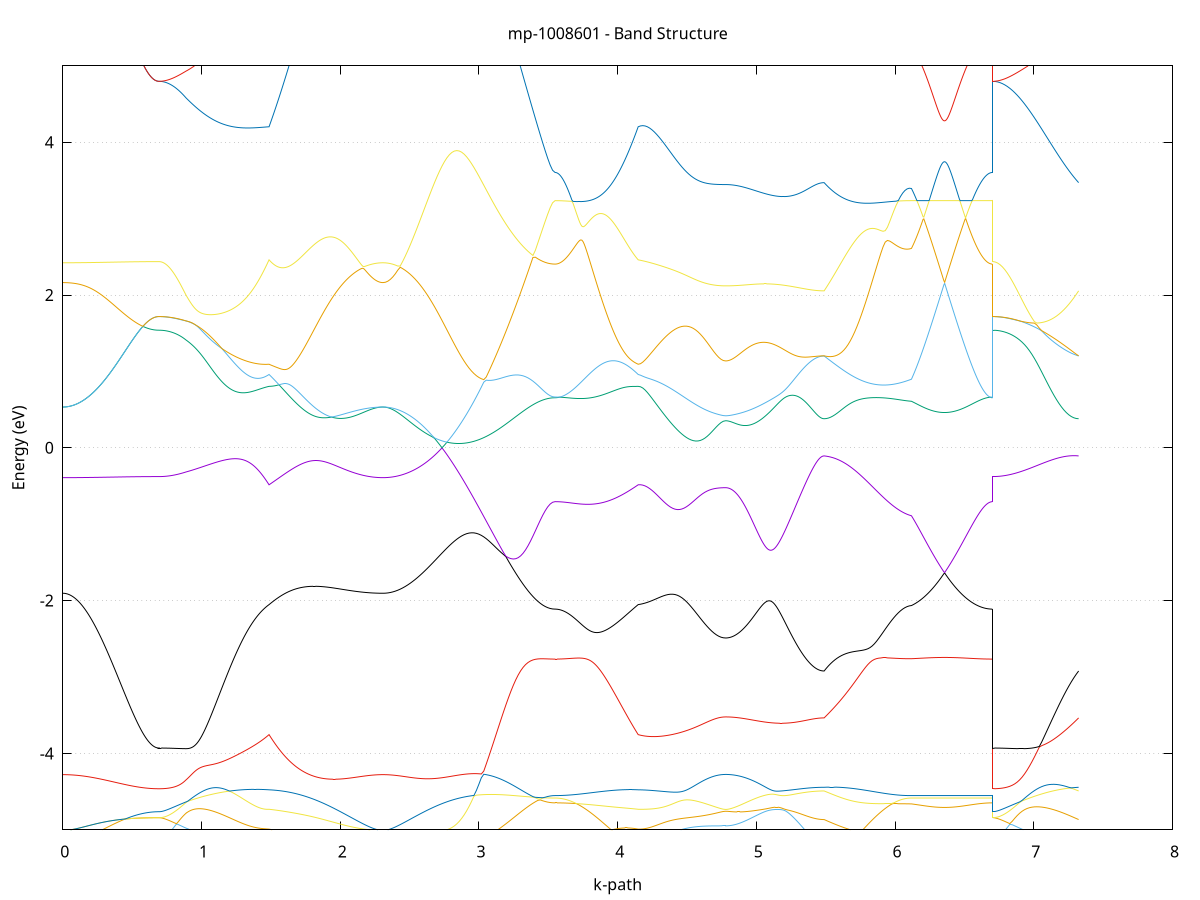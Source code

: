 set title 'mp-1008601 - Band Structure'
set xlabel 'k-path'
set ylabel 'Energy (eV)'
set grid y
set yrange [-5:5]
set terminal png size 800,600
set output 'mp-1008601_bands_gnuplot.png'
plot '-' using 1:2 with lines notitle, '-' using 1:2 with lines notitle, '-' using 1:2 with lines notitle, '-' using 1:2 with lines notitle, '-' using 1:2 with lines notitle, '-' using 1:2 with lines notitle, '-' using 1:2 with lines notitle, '-' using 1:2 with lines notitle, '-' using 1:2 with lines notitle, '-' using 1:2 with lines notitle, '-' using 1:2 with lines notitle, '-' using 1:2 with lines notitle, '-' using 1:2 with lines notitle, '-' using 1:2 with lines notitle, '-' using 1:2 with lines notitle, '-' using 1:2 with lines notitle, '-' using 1:2 with lines notitle, '-' using 1:2 with lines notitle, '-' using 1:2 with lines notitle, '-' using 1:2 with lines notitle, '-' using 1:2 with lines notitle, '-' using 1:2 with lines notitle, '-' using 1:2 with lines notitle, '-' using 1:2 with lines notitle, '-' using 1:2 with lines notitle, '-' using 1:2 with lines notitle, '-' using 1:2 with lines notitle, '-' using 1:2 with lines notitle, '-' using 1:2 with lines notitle, '-' using 1:2 with lines notitle, '-' using 1:2 with lines notitle, '-' using 1:2 with lines notitle
0.000000 -49.652653
0.005549 -49.652653
0.011097 -49.652653
0.016646 -49.652653
0.022195 -49.652653
0.027744 -49.652653
0.033292 -49.652653
0.038841 -49.652653
0.044390 -49.652653
0.049939 -49.652653
0.055487 -49.652653
0.061036 -49.652653
0.066585 -49.652653
0.072133 -49.652653
0.077682 -49.652653
0.083231 -49.652653
0.088780 -49.652653
0.094328 -49.652653
0.099877 -49.652653
0.105426 -49.652553
0.110975 -49.652553
0.116523 -49.652553
0.122072 -49.652553
0.127621 -49.652553
0.133170 -49.652553
0.138718 -49.652553
0.144267 -49.652553
0.149816 -49.652553
0.155364 -49.652553
0.160913 -49.652553
0.166462 -49.652553
0.172011 -49.652553
0.177559 -49.652553
0.183108 -49.652553
0.188657 -49.652553
0.194206 -49.652553
0.199754 -49.652553
0.205303 -49.652553
0.210852 -49.652553
0.216400 -49.652553
0.221949 -49.652553
0.227498 -49.652553
0.233047 -49.652453
0.238595 -49.652453
0.244144 -49.652453
0.249693 -49.652453
0.255242 -49.652453
0.260790 -49.652453
0.266339 -49.652453
0.271888 -49.652453
0.277437 -49.652453
0.282985 -49.652453
0.288534 -49.652453
0.294083 -49.652453
0.299631 -49.652453
0.305180 -49.652453
0.310729 -49.652453
0.316278 -49.652453
0.321826 -49.652453
0.327375 -49.652353
0.332924 -49.652353
0.338473 -49.652353
0.344021 -49.652353
0.349570 -49.652353
0.355119 -49.652353
0.360667 -49.652353
0.366216 -49.652353
0.371765 -49.652353
0.377314 -49.652353
0.382862 -49.652353
0.388411 -49.652353
0.393960 -49.652353
0.399509 -49.652353
0.405057 -49.652353
0.410606 -49.652253
0.416155 -49.652253
0.421704 -49.652253
0.427252 -49.652253
0.432801 -49.652253
0.438350 -49.652253
0.443898 -49.652253
0.449447 -49.652253
0.454996 -49.652253
0.460545 -49.652253
0.466093 -49.652253
0.471642 -49.652253
0.477191 -49.652253
0.482740 -49.652253
0.488288 -49.652253
0.493837 -49.652253
0.499386 -49.652253
0.504934 -49.652253
0.510483 -49.652253
0.516032 -49.652153
0.521581 -49.652153
0.527129 -49.652153
0.532678 -49.652153
0.538227 -49.652153
0.543776 -49.652153
0.549324 -49.652153
0.554873 -49.652153
0.560422 -49.652153
0.565970 -49.652153
0.571519 -49.652153
0.577068 -49.652153
0.582617 -49.652153
0.588165 -49.652153
0.593714 -49.652153
0.599263 -49.652153
0.604812 -49.652153
0.610360 -49.652153
0.615909 -49.652153
0.621458 -49.652153
0.627007 -49.652153
0.632555 -49.652153
0.638104 -49.652153
0.643653 -49.652153
0.649201 -49.652153
0.654750 -49.652153
0.660299 -49.652153
0.665848 -49.652153
0.671396 -49.652153
0.676945 -49.652153
0.682494 -49.652153
0.688043 -49.652153
0.693591 -49.652153
0.693591 -49.652153
0.703289 -49.652153
0.712986 -49.652153
0.722683 -49.652053
0.732381 -49.652053
0.742078 -49.652053
0.751776 -49.651953
0.761473 -49.651953
0.771170 -49.651853
0.780868 -49.651853
0.790565 -49.651753
0.800263 -49.651753
0.809960 -49.651653
0.819657 -49.651553
0.829355 -49.651453
0.839052 -49.651353
0.848750 -49.651253
0.858447 -49.651153
0.868144 -49.651053
0.877842 -49.650953
0.887539 -49.650753
0.887539 -49.650753
0.895639 -49.650653
0.903738 -49.650553
0.911838 -49.650453
0.919938 -49.650353
0.928038 -49.650253
0.936137 -49.650153
0.944237 -49.650053
0.952337 -49.649953
0.960436 -49.649753
0.968536 -49.649653
0.976636 -49.649553
0.984736 -49.649453
0.992835 -49.649253
1.000935 -49.649153
1.009035 -49.649053
1.017134 -49.648853
1.025234 -49.648753
1.033334 -49.648553
1.041434 -49.648453
1.049533 -49.648353
1.057633 -49.648153
1.065733 -49.647953
1.073832 -49.647853
1.081932 -49.647653
1.090032 -49.647553
1.098132 -49.647353
1.106231 -49.647153
1.114331 -49.647053
1.122431 -49.646853
1.130530 -49.646653
1.138630 -49.646553
1.146730 -49.646353
1.154830 -49.646153
1.162929 -49.645953
1.171029 -49.645853
1.179129 -49.645653
1.187228 -49.645453
1.195328 -49.645253
1.203428 -49.645053
1.211528 -49.644953
1.219627 -49.644753
1.227727 -49.644553
1.235827 -49.644353
1.243926 -49.644153
1.252026 -49.643953
1.260126 -49.643753
1.268226 -49.643553
1.276325 -49.643353
1.284425 -49.643153
1.292525 -49.643053
1.300624 -49.642853
1.308724 -49.642653
1.316824 -49.642453
1.324924 -49.642253
1.333023 -49.642053
1.341123 -49.641853
1.349223 -49.641653
1.357322 -49.641453
1.365422 -49.641253
1.373522 -49.641053
1.381621 -49.640853
1.389721 -49.640653
1.397821 -49.640453
1.405921 -49.640253
1.414020 -49.640053
1.422120 -49.639853
1.430220 -49.639653
1.438319 -49.639453
1.446419 -49.639253
1.454519 -49.639053
1.462619 -49.638853
1.470718 -49.638653
1.478818 -49.638453
1.486918 -49.638253
1.486918 -49.638253
1.494973 -49.638453
1.503027 -49.638653
1.511082 -49.638853
1.519137 -49.639053
1.527192 -49.639253
1.535247 -49.639453
1.543302 -49.639653
1.551357 -49.639853
1.559412 -49.640053
1.567466 -49.640253
1.575521 -49.640453
1.583576 -49.640653
1.591631 -49.640853
1.599686 -49.641053
1.607741 -49.641253
1.615796 -49.641453
1.623851 -49.641653
1.631905 -49.641853
1.639960 -49.642053
1.648015 -49.642253
1.656070 -49.642453
1.664125 -49.642653
1.672180 -49.642853
1.680235 -49.643053
1.688289 -49.643253
1.696344 -49.643453
1.704399 -49.643653
1.712454 -49.643853
1.720509 -49.644053
1.728564 -49.644253
1.736619 -49.644453
1.744674 -49.644653
1.752728 -49.644853
1.760783 -49.645053
1.768838 -49.645253
1.776893 -49.645453
1.784948 -49.645653
1.793003 -49.645853
1.801058 -49.646053
1.809112 -49.646153
1.817167 -49.646353
1.825222 -49.646553
1.833277 -49.646753
1.841332 -49.646953
1.849387 -49.647053
1.857442 -49.647253
1.865497 -49.647453
1.873551 -49.647653
1.881606 -49.647753
1.889661 -49.647953
1.897716 -49.648153
1.905771 -49.648253
1.913826 -49.648453
1.921881 -49.648553
1.929935 -49.648753
1.937990 -49.648853
1.946045 -49.649053
1.954100 -49.649153
1.962155 -49.649353
1.970210 -49.649453
1.978265 -49.649653
1.986320 -49.649753
1.994374 -49.649853
2.002429 -49.650053
2.010484 -49.650153
2.018539 -49.650253
2.026594 -49.650453
2.034649 -49.650553
2.042704 -49.650653
2.050758 -49.650753
2.058813 -49.650853
2.066868 -49.650953
2.074923 -49.651053
2.082978 -49.651153
2.091033 -49.651253
2.099088 -49.651353
2.107143 -49.651453
2.115197 -49.651553
2.123252 -49.651653
2.131307 -49.651753
2.139362 -49.651853
2.147417 -49.651853
2.155472 -49.651953
2.163527 -49.652053
2.171581 -49.652053
2.179636 -49.652153
2.187691 -49.652253
2.195746 -49.652253
2.203801 -49.652353
2.211856 -49.652353
2.219911 -49.652453
2.227966 -49.652453
2.236020 -49.652453
2.244075 -49.652553
2.252130 -49.652553
2.260185 -49.652553
2.268240 -49.652553
2.276295 -49.652553
2.284350 -49.652653
2.292404 -49.652653
2.300459 -49.652653
2.308514 -49.652653
2.308514 -49.652653
2.326231 -49.652653
2.343949 -49.652553
2.361666 -49.652553
2.379383 -49.652453
2.397100 -49.652353
2.414817 -49.652253
2.432534 -49.652053
2.450252 -49.651853
2.467969 -49.651653
2.485686 -49.651453
2.503403 -49.651253
2.521120 -49.650953
2.538837 -49.650753
2.556555 -49.650453
2.574272 -49.650153
2.591989 -49.649753
2.609706 -49.649453
2.627423 -49.649053
2.645141 -49.648653
2.662858 -49.648253
2.680575 -49.647853
2.698292 -49.647453
2.716009 -49.647053
2.733726 -49.646553
2.751444 -49.646153
2.769161 -49.645653
2.786878 -49.645153
2.804595 -49.644653
2.822312 -49.644153
2.840029 -49.643653
2.857747 -49.643153
2.875464 -49.642653
2.893181 -49.642153
2.910898 -49.641653
2.928615 -49.641153
2.946332 -49.640653
2.964050 -49.640153
2.981767 -49.639653
2.999484 -49.639153
3.017201 -49.638653
3.034918 -49.638153
3.052636 -49.637653
3.070353 -49.637153
3.088070 -49.636753
3.105787 -49.636253
3.123504 -49.635853
3.141221 -49.635353
3.158939 -49.634953
3.176656 -49.634553
3.194373 -49.634153
3.212090 -49.633753
3.229807 -49.633353
3.247524 -49.633053
3.265242 -49.632653
3.282959 -49.632353
3.300676 -49.632053
3.318393 -49.631753
3.336110 -49.631553
3.353827 -49.631253
3.371545 -49.631053
3.389262 -49.630853
3.406979 -49.630653
3.424696 -49.630453
3.442413 -49.630353
3.460131 -49.630253
3.477848 -49.630153
3.495565 -49.630053
3.513282 -49.629953
3.530999 -49.629953
3.548716 -49.629953
3.548716 -49.629953
3.556816 -49.629953
3.564916 -49.629953
3.573016 -49.629953
3.581115 -49.629953
3.589215 -49.629953
3.597315 -49.629953
3.605414 -49.630053
3.613514 -49.630053
3.621614 -49.630053
3.629714 -49.630153
3.637813 -49.630153
3.645913 -49.630153
3.654013 -49.630253
3.662112 -49.630253
3.670212 -49.630353
3.678312 -49.630353
3.686412 -49.630453
3.694511 -49.630453
3.702611 -49.630553
3.710711 -49.630653
3.718810 -49.630653
3.726910 -49.630753
3.735010 -49.630853
3.743109 -49.630953
3.751209 -49.631053
3.759309 -49.631053
3.767409 -49.631153
3.775508 -49.631253
3.783608 -49.631353
3.791708 -49.631453
3.799807 -49.631553
3.807907 -49.631653
3.816007 -49.631753
3.824107 -49.631853
3.832206 -49.632053
3.840306 -49.632153
3.848406 -49.632253
3.856505 -49.632353
3.864605 -49.632453
3.872705 -49.632653
3.880805 -49.632753
3.888904 -49.632853
3.897004 -49.633053
3.905104 -49.633153
3.913203 -49.633253
3.921303 -49.633453
3.929403 -49.633553
3.937503 -49.633753
3.945602 -49.633853
3.953702 -49.634053
3.961802 -49.634153
3.969901 -49.634353
3.978001 -49.634553
3.986101 -49.634653
3.994201 -49.634853
4.002300 -49.635053
4.010400 -49.635153
4.018500 -49.635353
4.026599 -49.635553
4.034699 -49.635653
4.042799 -49.635853
4.050899 -49.636053
4.058998 -49.636253
4.067098 -49.636453
4.075198 -49.636553
4.083297 -49.636753
4.091397 -49.636953
4.099497 -49.637153
4.107597 -49.637353
4.115696 -49.637553
4.123796 -49.637753
4.131896 -49.637953
4.139995 -49.638053
4.148095 -49.638253
4.148095 -49.638253
4.164673 -49.638353
4.181252 -49.638453
4.197830 -49.638553
4.214408 -49.638653
4.230987 -49.638653
4.247565 -49.638753
4.264143 -49.638853
4.280722 -49.638953
4.297300 -49.639053
4.313878 -49.639153
4.330457 -49.639253
4.347035 -49.639353
4.363613 -49.639453
4.380192 -49.639553
4.396770 -49.639653
4.413348 -49.639753
4.429927 -49.639853
4.446505 -49.639953
4.463083 -49.639953
4.479662 -49.640053
4.496240 -49.640153
4.512818 -49.640253
4.529397 -49.640353
4.545975 -49.640353
4.562553 -49.640453
4.579132 -49.640553
4.595710 -49.640553
4.612288 -49.640653
4.628867 -49.640653
4.645445 -49.640753
4.662023 -49.640753
4.678602 -49.640853
4.695180 -49.640853
4.711758 -49.640853
4.728337 -49.640853
4.744915 -49.640853
4.761493 -49.640953
4.778072 -49.640953
4.778072 -49.640953
4.786145 -49.640953
4.794219 -49.640953
4.802293 -49.640953
4.810367 -49.640953
4.818440 -49.640953
4.826514 -49.640953
4.834588 -49.640953
4.842661 -49.640953
4.850735 -49.640953
4.858809 -49.640953
4.866883 -49.640953
4.874956 -49.640953
4.883030 -49.640953
4.891104 -49.640953
4.899178 -49.640953
4.907251 -49.640953
4.915325 -49.640953
4.923399 -49.640953
4.931472 -49.640953
4.939546 -49.640953
4.947620 -49.640953
4.955694 -49.640953
4.963767 -49.640953
4.971841 -49.640953
4.979915 -49.640953
4.987988 -49.640953
4.996062 -49.640953
5.004136 -49.640953
5.012210 -49.640953
5.020283 -49.640953
5.028357 -49.640953
5.036431 -49.640953
5.044505 -49.640953
5.052578 -49.640953
5.060652 -49.640953
5.068726 -49.640953
5.076799 -49.640953
5.084873 -49.640953
5.092947 -49.640953
5.101021 -49.640953
5.109094 -49.640953
5.117168 -49.640953
5.125242 -49.640953
5.133315 -49.640953
5.141389 -49.640953
5.149463 -49.640953
5.157537 -49.640953
5.165610 -49.640953
5.173684 -49.640953
5.181758 -49.640953
5.189832 -49.640953
5.197905 -49.640953
5.205979 -49.640953
5.214053 -49.640953
5.222126 -49.640953
5.230200 -49.640953
5.238274 -49.640953
5.246348 -49.640953
5.254421 -49.640953
5.262495 -49.640953
5.270569 -49.640953
5.278642 -49.640953
5.286716 -49.640953
5.294790 -49.640953
5.302864 -49.640953
5.310937 -49.640953
5.319011 -49.640953
5.327085 -49.640953
5.335159 -49.640953
5.343232 -49.640953
5.351306 -49.640953
5.359380 -49.640953
5.367453 -49.640953
5.375527 -49.640953
5.383601 -49.640953
5.391675 -49.640953
5.399748 -49.640953
5.407822 -49.640953
5.415896 -49.640953
5.423970 -49.640953
5.432043 -49.640953
5.440117 -49.640953
5.448191 -49.640953
5.456264 -49.640953
5.464338 -49.640953
5.472412 -49.640953
5.480486 -49.640953
5.488559 -49.640953
5.488559 -49.640953
5.504297 -49.640453
5.520035 -49.640053
5.535773 -49.639653
5.551511 -49.639153
5.567249 -49.638753
5.582987 -49.638353
5.598725 -49.637953
5.614462 -49.637453
5.630200 -49.637053
5.645938 -49.636653
5.661676 -49.636253
5.677414 -49.635853
5.693152 -49.635553
5.708890 -49.635153
5.724628 -49.634753
5.740366 -49.634453
5.756104 -49.634053
5.771841 -49.633753
5.787579 -49.633453
5.803317 -49.633153
5.819055 -49.632853
5.834793 -49.632553
5.850531 -49.632253
5.866269 -49.632053
5.882007 -49.631753
5.897745 -49.631553
5.913483 -49.631353
5.929220 -49.631153
5.944958 -49.630953
5.960696 -49.630753
5.976434 -49.630653
5.992172 -49.630453
6.007910 -49.630353
6.023648 -49.630253
6.039386 -49.630153
6.055124 -49.630053
6.070862 -49.630053
6.086599 -49.629953
6.102337 -49.629953
6.118075 -49.629953
6.118075 -49.629953
6.123648 -49.629953
6.129220 -49.629953
6.134793 -49.629953
6.140366 -49.629953
6.145938 -49.629953
6.151511 -49.629953
6.157084 -49.629953
6.162656 -49.629953
6.168229 -49.629953
6.173801 -49.629953
6.179374 -49.629953
6.184947 -49.629953
6.190519 -49.629953
6.196092 -49.629953
6.201664 -49.629953
6.207237 -49.629953
6.212810 -49.629953
6.218382 -49.629953
6.223955 -49.629953
6.229528 -49.629953
6.235100 -49.629953
6.240673 -49.629953
6.246245 -49.629953
6.251818 -49.629953
6.257391 -49.629953
6.262963 -49.629953
6.268536 -49.629953
6.274109 -49.629953
6.279681 -49.629953
6.285254 -49.629953
6.290826 -49.629953
6.296399 -49.629953
6.301972 -49.629953
6.307544 -49.629953
6.313117 -49.629953
6.318689 -49.629953
6.324262 -49.629953
6.329835 -49.629953
6.335407 -49.629953
6.340980 -49.629953
6.346553 -49.629953
6.352125 -49.629953
6.357698 -49.629953
6.363270 -49.629953
6.368843 -49.629953
6.374416 -49.629953
6.379988 -49.629953
6.385561 -49.629953
6.391133 -49.629953
6.396706 -49.629953
6.402279 -49.629953
6.407851 -49.629953
6.413424 -49.629953
6.418997 -49.629953
6.424569 -49.629953
6.430142 -49.629953
6.435714 -49.629953
6.441287 -49.629953
6.446860 -49.629953
6.452432 -49.629953
6.458005 -49.629953
6.463577 -49.629953
6.469150 -49.629953
6.474723 -49.629953
6.480295 -49.629953
6.485868 -49.629953
6.491441 -49.629953
6.497013 -49.629953
6.502586 -49.629953
6.508158 -49.629953
6.513731 -49.629953
6.519304 -49.629953
6.524876 -49.629953
6.530449 -49.629953
6.536021 -49.629953
6.541594 -49.629953
6.547167 -49.629953
6.552739 -49.629953
6.558312 -49.629953
6.563885 -49.629953
6.569457 -49.629953
6.575030 -49.629953
6.580602 -49.629953
6.586175 -49.629953
6.591748 -49.629953
6.597320 -49.629953
6.602893 -49.629953
6.608465 -49.629953
6.614038 -49.629953
6.619611 -49.629953
6.625183 -49.629953
6.630756 -49.629953
6.636329 -49.629953
6.641901 -49.629953
6.647474 -49.629953
6.653046 -49.629953
6.658619 -49.629953
6.664192 -49.629953
6.669764 -49.629953
6.675337 -49.629953
6.680909 -49.629953
6.686482 -49.629953
6.692055 -49.629953
6.697627 -49.629953
6.703200 -49.629953
6.703200 -49.652153
6.720917 -49.652153
6.738634 -49.652053
6.756351 -49.652053
6.774069 -49.651953
6.791786 -49.651853
6.809503 -49.651753
6.827220 -49.651553
6.844937 -49.651353
6.862655 -49.651253
6.880372 -49.650953
6.898089 -49.650753
6.915806 -49.650553
6.933523 -49.650253
6.951240 -49.649953
6.968958 -49.649653
6.986675 -49.649353
7.004392 -49.648953
7.022109 -49.648653
7.039826 -49.648253
7.057543 -49.647853
7.075261 -49.647453
7.092978 -49.647053
7.110695 -49.646653
7.128412 -49.646153
7.146129 -49.645753
7.163847 -49.645253
7.181564 -49.644853
7.199281 -49.644353
7.216998 -49.643853
7.234715 -49.643353
7.252432 -49.642853
7.270150 -49.642453
7.287867 -49.641953
7.305584 -49.641453
7.323301 -49.640953
e
0.000000 -27.873053
0.005549 -27.873053
0.011097 -27.873053
0.016646 -27.873053
0.022195 -27.873053
0.027744 -27.873053
0.033292 -27.873053
0.038841 -27.873053
0.044390 -27.873153
0.049939 -27.873153
0.055487 -27.873153
0.061036 -27.873153
0.066585 -27.873253
0.072133 -27.873253
0.077682 -27.873253
0.083231 -27.873353
0.088780 -27.873353
0.094328 -27.873453
0.099877 -27.873453
0.105426 -27.873553
0.110975 -27.873553
0.116523 -27.873653
0.122072 -27.873653
0.127621 -27.873753
0.133170 -27.873853
0.138718 -27.873853
0.144267 -27.873953
0.149816 -27.874053
0.155364 -27.874053
0.160913 -27.874153
0.166462 -27.874253
0.172011 -27.874353
0.177559 -27.874453
0.183108 -27.874453
0.188657 -27.874553
0.194206 -27.874653
0.199754 -27.874753
0.205303 -27.874853
0.210852 -27.874953
0.216400 -27.875053
0.221949 -27.875153
0.227498 -27.875253
0.233047 -27.875353
0.238595 -27.875453
0.244144 -27.875553
0.249693 -27.875653
0.255242 -27.875753
0.260790 -27.875853
0.266339 -27.875953
0.271888 -27.876053
0.277437 -27.876153
0.282985 -27.876253
0.288534 -27.876353
0.294083 -27.876453
0.299631 -27.876553
0.305180 -27.876653
0.310729 -27.876753
0.316278 -27.876953
0.321826 -27.877053
0.327375 -27.877153
0.332924 -27.877253
0.338473 -27.877353
0.344021 -27.877453
0.349570 -27.877553
0.355119 -27.877653
0.360667 -27.877853
0.366216 -27.877953
0.371765 -27.878053
0.377314 -27.878153
0.382862 -27.878253
0.388411 -27.878353
0.393960 -27.878453
0.399509 -27.878553
0.405057 -27.878653
0.410606 -27.878853
0.416155 -27.878953
0.421704 -27.879053
0.427252 -27.879153
0.432801 -27.879253
0.438350 -27.879353
0.443898 -27.879453
0.449447 -27.879553
0.454996 -27.879653
0.460545 -27.879753
0.466093 -27.879853
0.471642 -27.879953
0.477191 -27.880053
0.482740 -27.880153
0.488288 -27.880253
0.493837 -27.880253
0.499386 -27.880353
0.504934 -27.880453
0.510483 -27.880553
0.516032 -27.880653
0.521581 -27.880753
0.527129 -27.880753
0.532678 -27.880853
0.538227 -27.880953
0.543776 -27.881053
0.549324 -27.881053
0.554873 -27.881153
0.560422 -27.881253
0.565970 -27.881253
0.571519 -27.881353
0.577068 -27.881353
0.582617 -27.881453
0.588165 -27.881453
0.593714 -27.881553
0.599263 -27.881553
0.604812 -27.881653
0.610360 -27.881653
0.615909 -27.881753
0.621458 -27.881753
0.627007 -27.881753
0.632555 -27.881853
0.638104 -27.881853
0.643653 -27.881853
0.649201 -27.881853
0.654750 -27.881953
0.660299 -27.881953
0.665848 -27.881953
0.671396 -27.881953
0.676945 -27.881953
0.682494 -27.881953
0.688043 -27.881953
0.693591 -27.881953
0.693591 -27.881953
0.703289 -27.881953
0.712986 -27.881953
0.722683 -27.881953
0.732381 -27.881853
0.742078 -27.881853
0.751776 -27.881753
0.761473 -27.881653
0.771170 -27.881553
0.780868 -27.881453
0.790565 -27.881253
0.800263 -27.881153
0.809960 -27.880953
0.819657 -27.880853
0.829355 -27.880653
0.839052 -27.880453
0.848750 -27.880253
0.858447 -27.879953
0.868144 -27.879753
0.877842 -27.879453
0.887539 -27.879253
0.887539 -27.879253
0.895639 -27.879053
0.903738 -27.878853
0.911838 -27.878653
0.919938 -27.878353
0.928038 -27.878153
0.936137 -27.877953
0.944237 -27.877653
0.952337 -27.877453
0.960436 -27.877153
0.968536 -27.876953
0.976636 -27.876653
0.984736 -27.876353
0.992835 -27.876053
1.000935 -27.875753
1.009035 -27.875553
1.017134 -27.875253
1.025234 -27.874953
1.033334 -27.874553
1.041434 -27.874253
1.049533 -27.873953
1.057633 -27.873653
1.065733 -27.873353
1.073832 -27.872953
1.081932 -27.872653
1.090032 -27.872353
1.098132 -27.871953
1.106231 -27.871653
1.114331 -27.871253
1.122431 -27.870953
1.130530 -27.870553
1.138630 -27.870153
1.146730 -27.869853
1.154830 -27.869453
1.162929 -27.869053
1.171029 -27.868753
1.179129 -27.868353
1.187228 -27.867953
1.195328 -27.867653
1.203428 -27.867253
1.211528 -27.866853
1.219627 -27.866453
1.227727 -27.866053
1.235827 -27.865753
1.243926 -27.865353
1.252026 -27.864953
1.260126 -27.864553
1.268226 -27.864153
1.276325 -27.863853
1.284425 -27.863453
1.292525 -27.863053
1.300624 -27.862653
1.308724 -27.862253
1.316824 -27.861853
1.324924 -27.861553
1.333023 -27.861153
1.341123 -27.860753
1.349223 -27.860353
1.357322 -27.860053
1.365422 -27.859653
1.373522 -27.859253
1.381621 -27.858953
1.389721 -27.858553
1.397821 -27.858153
1.405921 -27.857853
1.414020 -27.857453
1.422120 -27.857153
1.430220 -27.856753
1.438319 -27.856453
1.446419 -27.856053
1.454519 -27.855753
1.462619 -27.855353
1.470718 -27.855053
1.478818 -27.854753
1.486918 -27.854353
1.486918 -27.854353
1.494973 -27.854653
1.503027 -27.854953
1.511082 -27.855153
1.519137 -27.855453
1.527192 -27.855753
1.535247 -27.856053
1.543302 -27.856253
1.551357 -27.856553
1.559412 -27.856853
1.567466 -27.857153
1.575521 -27.857353
1.583576 -27.857653
1.591631 -27.857953
1.599686 -27.858253
1.607741 -27.858553
1.615796 -27.858753
1.623851 -27.859053
1.631905 -27.859353
1.639960 -27.859553
1.648015 -27.859853
1.656070 -27.860153
1.664125 -27.860453
1.672180 -27.860653
1.680235 -27.860953
1.688289 -27.861253
1.696344 -27.861453
1.704399 -27.861753
1.712454 -27.862053
1.720509 -27.862253
1.728564 -27.862553
1.736619 -27.862753
1.744674 -27.863053
1.752728 -27.863253
1.760783 -27.863553
1.768838 -27.863753
1.776893 -27.864053
1.784948 -27.864253
1.793003 -27.864553
1.801058 -27.864753
1.809112 -27.865053
1.817167 -27.865253
1.825222 -27.865453
1.833277 -27.865753
1.841332 -27.865953
1.849387 -27.866153
1.857442 -27.866353
1.865497 -27.866653
1.873551 -27.866853
1.881606 -27.867053
1.889661 -27.867253
1.897716 -27.867453
1.905771 -27.867653
1.913826 -27.867853
1.921881 -27.868053
1.929935 -27.868253
1.937990 -27.868453
1.946045 -27.868653
1.954100 -27.868853
1.962155 -27.869053
1.970210 -27.869153
1.978265 -27.869353
1.986320 -27.869553
1.994374 -27.869653
2.002429 -27.869853
2.010484 -27.870053
2.018539 -27.870153
2.026594 -27.870353
2.034649 -27.870453
2.042704 -27.870653
2.050758 -27.870753
2.058813 -27.870853
2.066868 -27.871053
2.074923 -27.871153
2.082978 -27.871253
2.091033 -27.871453
2.099088 -27.871553
2.107143 -27.871653
2.115197 -27.871753
2.123252 -27.871853
2.131307 -27.871953
2.139362 -27.872053
2.147417 -27.872153
2.155472 -27.872253
2.163527 -27.872253
2.171581 -27.872353
2.179636 -27.872453
2.187691 -27.872553
2.195746 -27.872553
2.203801 -27.872653
2.211856 -27.872653
2.219911 -27.872753
2.227966 -27.872753
2.236020 -27.872853
2.244075 -27.872853
2.252130 -27.872953
2.260185 -27.872953
2.268240 -27.872953
2.276295 -27.872953
2.284350 -27.872953
2.292404 -27.873053
2.300459 -27.873053
2.308514 -27.873053
2.308514 -27.873053
2.326231 -27.872953
2.343949 -27.872953
2.361666 -27.872853
2.379383 -27.872753
2.397100 -27.872553
2.414817 -27.872353
2.432534 -27.872153
2.450252 -27.871853
2.467969 -27.871553
2.485686 -27.871153
2.503403 -27.870853
2.521120 -27.870453
2.538837 -27.869953
2.556555 -27.869553
2.574272 -27.869053
2.591989 -27.868553
2.609706 -27.867953
2.627423 -27.867353
2.645141 -27.866853
2.662858 -27.866253
2.680575 -27.865553
2.698292 -27.864953
2.716009 -27.864253
2.733726 -27.863653
2.751444 -27.862953
2.769161 -27.862253
2.786878 -27.861553
2.804595 -27.860853
2.822312 -27.860153
2.840029 -27.859453
2.857747 -27.858753
2.875464 -27.858053
2.893181 -27.857353
2.910898 -27.856653
2.928615 -27.855953
2.946332 -27.855253
2.964050 -27.854553
2.981767 -27.853953
2.999484 -27.853253
3.017201 -27.852653
3.034918 -27.851953
3.052636 -27.851353
3.070353 -27.850753
3.088070 -27.850153
3.105787 -27.849553
3.123504 -27.849053
3.141221 -27.848453
3.158939 -27.847953
3.176656 -27.847453
3.194373 -27.847053
3.212090 -27.846553
3.229807 -27.846153
3.247524 -27.845753
3.265242 -27.845353
3.282959 -27.844953
3.300676 -27.844653
3.318393 -27.844253
3.336110 -27.843953
3.353827 -27.843753
3.371545 -27.843453
3.389262 -27.843253
3.406979 -27.843053
3.424696 -27.842853
3.442413 -27.842653
3.460131 -27.842553
3.477848 -27.842453
3.495565 -27.842353
3.513282 -27.842353
3.530999 -27.842253
3.548716 -27.842253
3.548716 -27.842253
3.556816 -27.842253
3.564916 -27.842253
3.573016 -27.842253
3.581115 -27.842353
3.589215 -27.842353
3.597315 -27.842353
3.605414 -27.842353
3.613514 -27.842453
3.621614 -27.842453
3.629714 -27.842553
3.637813 -27.842553
3.645913 -27.842653
3.654013 -27.842753
3.662112 -27.842753
3.670212 -27.842853
3.678312 -27.842953
3.686412 -27.843053
3.694511 -27.843153
3.702611 -27.843153
3.710711 -27.843253
3.718810 -27.843353
3.726910 -27.843553
3.735010 -27.843653
3.743109 -27.843753
3.751209 -27.843853
3.759309 -27.843953
3.767409 -27.844153
3.775508 -27.844253
3.783608 -27.844453
3.791708 -27.844553
3.799807 -27.844753
3.807907 -27.844853
3.816007 -27.845053
3.824107 -27.845153
3.832206 -27.845353
3.840306 -27.845553
3.848406 -27.845653
3.856505 -27.845853
3.864605 -27.846053
3.872705 -27.846253
3.880805 -27.846453
3.888904 -27.846653
3.897004 -27.846853
3.905104 -27.847053
3.913203 -27.847253
3.921303 -27.847453
3.929403 -27.847653
3.937503 -27.847853
3.945602 -27.848053
3.953702 -27.848353
3.961802 -27.848553
3.969901 -27.848753
3.978001 -27.849053
3.986101 -27.849253
3.994201 -27.849453
4.002300 -27.849753
4.010400 -27.849953
4.018500 -27.850253
4.026599 -27.850453
4.034699 -27.850753
4.042799 -27.850953
4.050899 -27.851253
4.058998 -27.851453
4.067098 -27.851753
4.075198 -27.851953
4.083297 -27.852253
4.091397 -27.852553
4.099497 -27.852753
4.107597 -27.853053
4.115696 -27.853353
4.123796 -27.853553
4.131896 -27.853853
4.139995 -27.854153
4.148095 -27.854353
4.148095 -27.854353
4.164673 -27.854453
4.181252 -27.854553
4.197830 -27.854653
4.214408 -27.854753
4.230987 -27.854853
4.247565 -27.854953
4.264143 -27.855053
4.280722 -27.855153
4.297300 -27.855253
4.313878 -27.855353
4.330457 -27.855453
4.347035 -27.855453
4.363613 -27.855553
4.380192 -27.855653
4.396770 -27.855753
4.413348 -27.855753
4.429927 -27.855853
4.446505 -27.855953
4.463083 -27.855953
4.479662 -27.856053
4.496240 -27.856053
4.512818 -27.856153
4.529397 -27.856153
4.545975 -27.856253
4.562553 -27.856253
4.579132 -27.856253
4.595710 -27.856353
4.612288 -27.856353
4.628867 -27.856353
4.645445 -27.856353
4.662023 -27.856453
4.678602 -27.856453
4.695180 -27.856453
4.711758 -27.856453
4.728337 -27.856453
4.744915 -27.856453
4.761493 -27.856453
4.778072 -27.856453
4.778072 -27.856453
4.786145 -27.856453
4.794219 -27.856453
4.802293 -27.856453
4.810367 -27.856453
4.818440 -27.856553
4.826514 -27.856553
4.834588 -27.856553
4.842661 -27.856553
4.850735 -27.856553
4.858809 -27.856553
4.866883 -27.856653
4.874956 -27.856653
4.883030 -27.856653
4.891104 -27.856653
4.899178 -27.856753
4.907251 -27.856753
4.915325 -27.856853
4.923399 -27.856853
4.931472 -27.856853
4.939546 -27.856953
4.947620 -27.856953
4.955694 -27.857053
4.963767 -27.857053
4.971841 -27.857153
4.979915 -27.857153
4.987988 -27.857253
4.996062 -27.857253
5.004136 -27.857353
5.012210 -27.857353
5.020283 -27.857453
5.028357 -27.857453
5.036431 -27.857553
5.044505 -27.857653
5.052578 -27.857653
5.060652 -27.857753
5.068726 -27.857753
5.076799 -27.857853
5.084873 -27.857953
5.092947 -27.857953
5.101021 -27.858053
5.109094 -27.858153
5.117168 -27.858153
5.125242 -27.858253
5.133315 -27.858353
5.141389 -27.858453
5.149463 -27.858453
5.157537 -27.858553
5.165610 -27.858653
5.173684 -27.858653
5.181758 -27.858753
5.189832 -27.858853
5.197905 -27.858853
5.205979 -27.858953
5.214053 -27.859053
5.222126 -27.859053
5.230200 -27.859153
5.238274 -27.859153
5.246348 -27.859253
5.254421 -27.859353
5.262495 -27.859353
5.270569 -27.859453
5.278642 -27.859453
5.286716 -27.859553
5.294790 -27.859653
5.302864 -27.859653
5.310937 -27.859753
5.319011 -27.859753
5.327085 -27.859753
5.335159 -27.859853
5.343232 -27.859853
5.351306 -27.859953
5.359380 -27.859953
5.367453 -27.860053
5.375527 -27.860053
5.383601 -27.860053
5.391675 -27.860153
5.399748 -27.860153
5.407822 -27.860153
5.415896 -27.860153
5.423970 -27.860253
5.432043 -27.860253
5.440117 -27.860253
5.448191 -27.860253
5.456264 -27.860253
5.464338 -27.860253
5.472412 -27.860253
5.480486 -27.860253
5.488559 -27.860253
5.488559 -27.860253
5.504297 -27.859553
5.520035 -27.858753
5.535773 -27.857953
5.551511 -27.857253
5.567249 -27.856453
5.582987 -27.855753
5.598725 -27.855053
5.614462 -27.854353
5.630200 -27.853653
5.645938 -27.852953
5.661676 -27.852253
5.677414 -27.851653
5.693152 -27.851053
5.708890 -27.850453
5.724628 -27.849853
5.740366 -27.849253
5.756104 -27.848653
5.771841 -27.848153
5.787579 -27.847653
5.803317 -27.847153
5.819055 -27.846653
5.834793 -27.846253
5.850531 -27.845853
5.866269 -27.845453
5.882007 -27.845053
5.897745 -27.844653
5.913483 -27.844353
5.929220 -27.844053
5.944958 -27.843753
5.960696 -27.843553
5.976434 -27.843253
5.992172 -27.843053
6.007910 -27.842853
6.023648 -27.842753
6.039386 -27.842553
6.055124 -27.842453
6.070862 -27.842353
6.086599 -27.842353
6.102337 -27.842253
6.118075 -27.842253
6.118075 -27.842253
6.123648 -27.842253
6.129220 -27.842253
6.134793 -27.842253
6.140366 -27.842253
6.145938 -27.842253
6.151511 -27.842253
6.157084 -27.842253
6.162656 -27.842253
6.168229 -27.842253
6.173801 -27.842253
6.179374 -27.842253
6.184947 -27.842253
6.190519 -27.842253
6.196092 -27.842253
6.201664 -27.842253
6.207237 -27.842253
6.212810 -27.842253
6.218382 -27.842253
6.223955 -27.842253
6.229528 -27.842253
6.235100 -27.842253
6.240673 -27.842253
6.246245 -27.842253
6.251818 -27.842253
6.257391 -27.842253
6.262963 -27.842253
6.268536 -27.842253
6.274109 -27.842253
6.279681 -27.842253
6.285254 -27.842253
6.290826 -27.842253
6.296399 -27.842253
6.301972 -27.842253
6.307544 -27.842253
6.313117 -27.842253
6.318689 -27.842253
6.324262 -27.842253
6.329835 -27.842253
6.335407 -27.842253
6.340980 -27.842253
6.346553 -27.842253
6.352125 -27.842253
6.357698 -27.842253
6.363270 -27.842253
6.368843 -27.842253
6.374416 -27.842253
6.379988 -27.842253
6.385561 -27.842253
6.391133 -27.842253
6.396706 -27.842253
6.402279 -27.842253
6.407851 -27.842253
6.413424 -27.842253
6.418997 -27.842253
6.424569 -27.842253
6.430142 -27.842253
6.435714 -27.842253
6.441287 -27.842253
6.446860 -27.842253
6.452432 -27.842253
6.458005 -27.842253
6.463577 -27.842253
6.469150 -27.842253
6.474723 -27.842253
6.480295 -27.842253
6.485868 -27.842253
6.491441 -27.842253
6.497013 -27.842253
6.502586 -27.842253
6.508158 -27.842253
6.513731 -27.842253
6.519304 -27.842253
6.524876 -27.842253
6.530449 -27.842253
6.536021 -27.842253
6.541594 -27.842253
6.547167 -27.842253
6.552739 -27.842253
6.558312 -27.842253
6.563885 -27.842253
6.569457 -27.842253
6.575030 -27.842253
6.580602 -27.842253
6.586175 -27.842253
6.591748 -27.842253
6.597320 -27.842253
6.602893 -27.842253
6.608465 -27.842253
6.614038 -27.842253
6.619611 -27.842253
6.625183 -27.842253
6.630756 -27.842253
6.636329 -27.842253
6.641901 -27.842253
6.647474 -27.842253
6.653046 -27.842253
6.658619 -27.842253
6.664192 -27.842253
6.669764 -27.842253
6.675337 -27.842253
6.680909 -27.842253
6.686482 -27.842253
6.692055 -27.842253
6.697627 -27.842253
6.703200 -27.842253
6.703200 -27.881953
6.720917 -27.881953
6.738634 -27.881853
6.756351 -27.881753
6.774069 -27.881653
6.791786 -27.881353
6.809503 -27.881153
6.827220 -27.880853
6.844937 -27.880453
6.862655 -27.880153
6.880372 -27.879653
6.898089 -27.879153
6.915806 -27.878653
6.933523 -27.878153
6.951240 -27.877553
6.968958 -27.876953
6.986675 -27.876253
7.004392 -27.875553
7.022109 -27.874853
7.039826 -27.874153
7.057543 -27.873353
7.075261 -27.872553
7.092978 -27.871753
7.110695 -27.870953
7.128412 -27.870053
7.146129 -27.869253
7.163847 -27.868353
7.181564 -27.867453
7.199281 -27.866553
7.216998 -27.865653
7.234715 -27.864753
7.252432 -27.863853
7.270150 -27.862953
7.287867 -27.862053
7.305584 -27.861153
7.323301 -27.860253
e
0.000000 -27.614753
0.005549 -27.614753
0.011097 -27.614753
0.016646 -27.614753
0.022195 -27.614753
0.027744 -27.614753
0.033292 -27.614653
0.038841 -27.614653
0.044390 -27.614653
0.049939 -27.614653
0.055487 -27.614653
0.061036 -27.614653
0.066585 -27.614653
0.072133 -27.614653
0.077682 -27.614653
0.083231 -27.614653
0.088780 -27.614653
0.094328 -27.614653
0.099877 -27.614653
0.105426 -27.614653
0.110975 -27.614653
0.116523 -27.614653
0.122072 -27.614653
0.127621 -27.614653
0.133170 -27.614653
0.138718 -27.614653
0.144267 -27.614553
0.149816 -27.614553
0.155364 -27.614553
0.160913 -27.614553
0.166462 -27.614553
0.172011 -27.614553
0.177559 -27.614553
0.183108 -27.614553
0.188657 -27.614553
0.194206 -27.614553
0.199754 -27.614453
0.205303 -27.614453
0.210852 -27.614453
0.216400 -27.614453
0.221949 -27.614453
0.227498 -27.614453
0.233047 -27.614453
0.238595 -27.614453
0.244144 -27.614453
0.249693 -27.614353
0.255242 -27.614353
0.260790 -27.614353
0.266339 -27.614353
0.271888 -27.614353
0.277437 -27.614353
0.282985 -27.614353
0.288534 -27.614353
0.294083 -27.614253
0.299631 -27.614253
0.305180 -27.614253
0.310729 -27.614253
0.316278 -27.614253
0.321826 -27.614253
0.327375 -27.614253
0.332924 -27.614253
0.338473 -27.614153
0.344021 -27.614153
0.349570 -27.614153
0.355119 -27.614153
0.360667 -27.614153
0.366216 -27.614153
0.371765 -27.614153
0.377314 -27.614053
0.382862 -27.614053
0.388411 -27.614053
0.393960 -27.614053
0.399509 -27.614053
0.405057 -27.614053
0.410606 -27.614053
0.416155 -27.614053
0.421704 -27.613953
0.427252 -27.613953
0.432801 -27.613953
0.438350 -27.613953
0.443898 -27.613953
0.449447 -27.613953
0.454996 -27.613953
0.460545 -27.613953
0.466093 -27.613853
0.471642 -27.613853
0.477191 -27.613853
0.482740 -27.613853
0.488288 -27.613853
0.493837 -27.613853
0.499386 -27.613853
0.504934 -27.613853
0.510483 -27.613853
0.516032 -27.613853
0.521581 -27.613753
0.527129 -27.613753
0.532678 -27.613753
0.538227 -27.613753
0.543776 -27.613753
0.549324 -27.613753
0.554873 -27.613753
0.560422 -27.613753
0.565970 -27.613753
0.571519 -27.613753
0.577068 -27.613753
0.582617 -27.613753
0.588165 -27.613653
0.593714 -27.613653
0.599263 -27.613653
0.604812 -27.613653
0.610360 -27.613653
0.615909 -27.613653
0.621458 -27.613653
0.627007 -27.613653
0.632555 -27.613653
0.638104 -27.613653
0.643653 -27.613653
0.649201 -27.613653
0.654750 -27.613653
0.660299 -27.613653
0.665848 -27.613653
0.671396 -27.613653
0.676945 -27.613653
0.682494 -27.613653
0.688043 -27.613653
0.693591 -27.613653
0.693591 -27.613653
0.703289 -27.613653
0.712986 -27.613753
0.722683 -27.613853
0.732381 -27.614053
0.742078 -27.614253
0.751776 -27.614553
0.761473 -27.614953
0.771170 -27.615353
0.780868 -27.615753
0.790565 -27.616253
0.800263 -27.616853
0.809960 -27.617453
0.819657 -27.618053
0.829355 -27.618753
0.839052 -27.619553
0.848750 -27.620353
0.858447 -27.621153
0.868144 -27.622053
0.877842 -27.622953
0.887539 -27.623953
0.887539 -27.623953
0.895639 -27.624753
0.903738 -27.625453
0.911838 -27.626253
0.919938 -27.627053
0.928038 -27.627953
0.936137 -27.628753
0.944237 -27.629653
0.952337 -27.630553
0.960436 -27.631453
0.968536 -27.632453
0.976636 -27.633353
0.984736 -27.634353
0.992835 -27.635353
1.000935 -27.636453
1.009035 -27.637453
1.017134 -27.638553
1.025234 -27.639653
1.033334 -27.640753
1.041434 -27.641853
1.049533 -27.642953
1.057633 -27.644153
1.065733 -27.645253
1.073832 -27.646453
1.081932 -27.647653
1.090032 -27.648853
1.098132 -27.650153
1.106231 -27.651353
1.114331 -27.652553
1.122431 -27.653853
1.130530 -27.655153
1.138630 -27.656453
1.146730 -27.657753
1.154830 -27.659053
1.162929 -27.660353
1.171029 -27.661653
1.179129 -27.663053
1.187228 -27.664353
1.195328 -27.665753
1.203428 -27.667153
1.211528 -27.668453
1.219627 -27.669853
1.227727 -27.671253
1.235827 -27.672653
1.243926 -27.674053
1.252026 -27.675453
1.260126 -27.676853
1.268226 -27.678253
1.276325 -27.679653
1.284425 -27.681053
1.292525 -27.682453
1.300624 -27.683953
1.308724 -27.685353
1.316824 -27.686753
1.324924 -27.688153
1.333023 -27.689553
1.341123 -27.691053
1.349223 -27.692453
1.357322 -27.693853
1.365422 -27.695253
1.373522 -27.696653
1.381621 -27.698053
1.389721 -27.699453
1.397821 -27.700853
1.405921 -27.702253
1.414020 -27.703653
1.422120 -27.705053
1.430220 -27.706453
1.438319 -27.707853
1.446419 -27.709253
1.454519 -27.710553
1.462619 -27.711953
1.470718 -27.713253
1.478818 -27.714653
1.486918 -27.715953
1.486918 -27.715953
1.494973 -27.714653
1.503027 -27.713253
1.511082 -27.711953
1.519137 -27.710553
1.527192 -27.709253
1.535247 -27.707853
1.543302 -27.706553
1.551357 -27.705153
1.559412 -27.703753
1.567466 -27.702353
1.575521 -27.700953
1.583576 -27.699653
1.591631 -27.698253
1.599686 -27.696853
1.607741 -27.695453
1.615796 -27.694053
1.623851 -27.692653
1.631905 -27.691253
1.639960 -27.689853
1.648015 -27.688453
1.656070 -27.687053
1.664125 -27.685653
1.672180 -27.684253
1.680235 -27.682853
1.688289 -27.681453
1.696344 -27.680053
1.704399 -27.678653
1.712454 -27.677253
1.720509 -27.675853
1.728564 -27.674453
1.736619 -27.673153
1.744674 -27.671753
1.752728 -27.670353
1.760783 -27.669053
1.768838 -27.667653
1.776893 -27.666353
1.784948 -27.665053
1.793003 -27.663653
1.801058 -27.662353
1.809112 -27.661053
1.817167 -27.659753
1.825222 -27.658453
1.833277 -27.657253
1.841332 -27.655953
1.849387 -27.654653
1.857442 -27.653453
1.865497 -27.652253
1.873551 -27.651053
1.881606 -27.649853
1.889661 -27.648653
1.897716 -27.647453
1.905771 -27.646253
1.913826 -27.645153
1.921881 -27.643953
1.929935 -27.642853
1.937990 -27.641753
1.946045 -27.640653
1.954100 -27.639653
1.962155 -27.638553
1.970210 -27.637553
1.978265 -27.636553
1.986320 -27.635553
1.994374 -27.634553
2.002429 -27.633653
2.010484 -27.632653
2.018539 -27.631753
2.026594 -27.630853
2.034649 -27.629953
2.042704 -27.629153
2.050758 -27.628353
2.058813 -27.627553
2.066868 -27.626753
2.074923 -27.625953
2.082978 -27.625253
2.091033 -27.624453
2.099088 -27.623853
2.107143 -27.623153
2.115197 -27.622453
2.123252 -27.621853
2.131307 -27.621253
2.139362 -27.620653
2.147417 -27.620153
2.155472 -27.619653
2.163527 -27.619153
2.171581 -27.618653
2.179636 -27.618253
2.187691 -27.617753
2.195746 -27.617353
2.203801 -27.617053
2.211856 -27.616653
2.219911 -27.616353
2.227966 -27.616053
2.236020 -27.615853
2.244075 -27.615553
2.252130 -27.615353
2.260185 -27.615153
2.268240 -27.615053
2.276295 -27.614953
2.284350 -27.614853
2.292404 -27.614753
2.300459 -27.614753
2.308514 -27.614753
2.308514 -27.614753
2.326231 -27.614753
2.343949 -27.615053
2.361666 -27.615453
2.379383 -27.616153
2.397100 -27.616853
2.414817 -27.617853
2.432534 -27.618953
2.450252 -27.620253
2.467969 -27.621753
2.485686 -27.623353
2.503403 -27.625053
2.521120 -27.626953
2.538837 -27.629053
2.556555 -27.631253
2.574272 -27.633553
2.591989 -27.635953
2.609706 -27.638553
2.627423 -27.641253
2.645141 -27.644053
2.662858 -27.646953
2.680575 -27.649853
2.698292 -27.652953
2.716009 -27.656153
2.733726 -27.659353
2.751444 -27.662553
2.769161 -27.665953
2.786878 -27.669353
2.804595 -27.672753
2.822312 -27.676153
2.840029 -27.679653
2.857747 -27.683153
2.875464 -27.686653
2.893181 -27.690153
2.910898 -27.693753
2.928615 -27.697253
2.946332 -27.700653
2.964050 -27.704153
2.981767 -27.707553
2.999484 -27.710953
3.017201 -27.714253
3.034918 -27.717553
3.052636 -27.720853
3.070353 -27.723953
3.088070 -27.727053
3.105787 -27.730153
3.123504 -27.733053
3.141221 -27.735953
3.158939 -27.738753
3.176656 -27.741353
3.194373 -27.743953
3.212090 -27.746453
3.229807 -27.748853
3.247524 -27.751153
3.265242 -27.753253
3.282959 -27.755353
3.300676 -27.757253
3.318393 -27.759053
3.336110 -27.760853
3.353827 -27.762553
3.371545 -27.764153
3.389262 -27.765553
3.406979 -27.766853
3.424696 -27.768053
3.442413 -27.769053
3.460131 -27.769853
3.477848 -27.770553
3.495565 -27.771053
3.513282 -27.771453
3.530999 -27.771753
3.548716 -27.771753
3.548716 -27.771753
3.556816 -27.771753
3.564916 -27.771753
3.573016 -27.771653
3.581115 -27.771653
3.589215 -27.771553
3.597315 -27.771353
3.605414 -27.771253
3.613514 -27.771053
3.621614 -27.770853
3.629714 -27.770653
3.637813 -27.770453
3.645913 -27.770153
3.654013 -27.769853
3.662112 -27.769553
3.670212 -27.769253
3.678312 -27.768853
3.686412 -27.768553
3.694511 -27.768153
3.702611 -27.767753
3.710711 -27.767253
3.718810 -27.766853
3.726910 -27.766353
3.735010 -27.765853
3.743109 -27.765353
3.751209 -27.764753
3.759309 -27.764253
3.767409 -27.763653
3.775508 -27.763053
3.783608 -27.762353
3.791708 -27.761753
3.799807 -27.761053
3.807907 -27.760353
3.816007 -27.759653
3.824107 -27.758953
3.832206 -27.758153
3.840306 -27.757353
3.848406 -27.756653
3.856505 -27.755853
3.864605 -27.754953
3.872705 -27.754153
3.880805 -27.753253
3.888904 -27.752353
3.897004 -27.751453
3.905104 -27.750553
3.913203 -27.749653
3.921303 -27.748653
3.929403 -27.747653
3.937503 -27.746653
3.945602 -27.745653
3.953702 -27.744653
3.961802 -27.743653
3.969901 -27.742553
3.978001 -27.741453
3.986101 -27.740453
3.994201 -27.739353
4.002300 -27.738153
4.010400 -27.737053
4.018500 -27.735953
4.026599 -27.734753
4.034699 -27.733553
4.042799 -27.732453
4.050899 -27.731253
4.058998 -27.729953
4.067098 -27.728753
4.075198 -27.727553
4.083297 -27.726253
4.091397 -27.725053
4.099497 -27.723753
4.107597 -27.722453
4.115696 -27.721153
4.123796 -27.719853
4.131896 -27.718553
4.139995 -27.717253
4.148095 -27.715953
4.148095 -27.715953
4.164673 -27.717853
4.181252 -27.721053
4.197830 -27.724253
4.214408 -27.727453
4.230987 -27.730753
4.247565 -27.733953
4.264143 -27.737053
4.280722 -27.740153
4.297300 -27.743253
4.313878 -27.746253
4.330457 -27.749153
4.347035 -27.752053
4.363613 -27.754853
4.380192 -27.757553
4.396770 -27.760253
4.413348 -27.762753
4.429927 -27.765253
4.446505 -27.767653
4.463083 -27.769953
4.479662 -27.772153
4.496240 -27.774353
4.512818 -27.776353
4.529397 -27.778253
4.545975 -27.780053
4.562553 -27.781653
4.579132 -27.783253
4.595710 -27.784753
4.612288 -27.786053
4.628867 -27.787253
4.645445 -27.788353
4.662023 -27.789353
4.678602 -27.790153
4.695180 -27.790853
4.711758 -27.791453
4.728337 -27.791953
4.744915 -27.792253
4.761493 -27.792453
4.778072 -27.792453
4.778072 -27.792453
4.786145 -27.792453
4.794219 -27.792453
4.802293 -27.792353
4.810367 -27.792253
4.818440 -27.792053
4.826514 -27.791953
4.834588 -27.791753
4.842661 -27.791453
4.850735 -27.791253
4.858809 -27.790953
4.866883 -27.790553
4.874956 -27.790253
4.883030 -27.789853
4.891104 -27.789453
4.899178 -27.788953
4.907251 -27.788553
4.915325 -27.787953
4.923399 -27.787453
4.931472 -27.786853
4.939546 -27.786253
4.947620 -27.785653
4.955694 -27.784953
4.963767 -27.784353
4.971841 -27.783553
4.979915 -27.782853
4.987988 -27.782053
4.996062 -27.781253
5.004136 -27.780453
5.012210 -27.779553
5.020283 -27.778753
5.028357 -27.777853
5.036431 -27.776853
5.044505 -27.775953
5.052578 -27.774953
5.060652 -27.773953
5.068726 -27.772853
5.076799 -27.771853
5.084873 -27.770753
5.092947 -27.769653
5.101021 -27.768453
5.109094 -27.767353
5.117168 -27.766153
5.125242 -27.764953
5.133315 -27.763753
5.141389 -27.762453
5.149463 -27.761153
5.157537 -27.759953
5.165610 -27.758553
5.173684 -27.757253
5.181758 -27.755953
5.189832 -27.754553
5.197905 -27.753153
5.205979 -27.751753
5.214053 -27.750353
5.222126 -27.748853
5.230200 -27.747453
5.238274 -27.745953
5.246348 -27.744453
5.254421 -27.742953
5.262495 -27.741453
5.270569 -27.739953
5.278642 -27.738353
5.286716 -27.736853
5.294790 -27.735253
5.302864 -27.733653
5.310937 -27.732053
5.319011 -27.730453
5.327085 -27.728853
5.335159 -27.727153
5.343232 -27.725553
5.351306 -27.723953
5.359380 -27.722253
5.367453 -27.720653
5.375527 -27.718953
5.383601 -27.717253
5.391675 -27.715553
5.399748 -27.713953
5.407822 -27.712253
5.415896 -27.710553
5.423970 -27.708853
5.432043 -27.707153
5.440117 -27.705453
5.448191 -27.703753
5.456264 -27.702153
5.464338 -27.700553
5.472412 -27.698953
5.480486 -27.697653
5.488559 -27.697053
5.488559 -27.697053
5.504297 -27.700153
5.520035 -27.703253
5.535773 -27.706353
5.551511 -27.709353
5.567249 -27.712353
5.582987 -27.715253
5.598725 -27.718253
5.614462 -27.721053
5.630200 -27.723953
5.645938 -27.726653
5.661676 -27.729453
5.677414 -27.732053
5.693152 -27.734653
5.708890 -27.737153
5.724628 -27.739653
5.740366 -27.742053
5.756104 -27.744353
5.771841 -27.746553
5.787579 -27.748753
5.803317 -27.750853
5.819055 -27.752753
5.834793 -27.754653
5.850531 -27.756453
5.866269 -27.758153
5.882007 -27.759753
5.897745 -27.761353
5.913483 -27.762753
5.929220 -27.764053
5.944958 -27.765253
5.960696 -27.766353
5.976434 -27.767353
5.992172 -27.768253
6.007910 -27.769153
6.023648 -27.769753
6.039386 -27.770353
6.055124 -27.770853
6.070862 -27.771253
6.086599 -27.771553
6.102337 -27.771653
6.118075 -27.771753
6.118075 -27.771753
6.123648 -27.771753
6.129220 -27.771753
6.134793 -27.771753
6.140366 -27.771653
6.145938 -27.771653
6.151511 -27.771653
6.157084 -27.771653
6.162656 -27.771653
6.168229 -27.771653
6.173801 -27.771653
6.179374 -27.771653
6.184947 -27.771653
6.190519 -27.771653
6.196092 -27.771653
6.201664 -27.771553
6.207237 -27.771553
6.212810 -27.771553
6.218382 -27.771553
6.223955 -27.771553
6.229528 -27.771553
6.235100 -27.771553
6.240673 -27.771553
6.246245 -27.771453
6.251818 -27.771453
6.257391 -27.771453
6.262963 -27.771453
6.268536 -27.771453
6.274109 -27.771453
6.279681 -27.771453
6.285254 -27.771353
6.290826 -27.771353
6.296399 -27.771353
6.301972 -27.771353
6.307544 -27.771353
6.313117 -27.771353
6.318689 -27.771353
6.324262 -27.771253
6.329835 -27.771253
6.335407 -27.771253
6.340980 -27.771253
6.346553 -27.771253
6.352125 -27.771253
6.357698 -27.771253
6.363270 -27.771253
6.368843 -27.771253
6.374416 -27.771253
6.379988 -27.771253
6.385561 -27.771253
6.391133 -27.771353
6.396706 -27.771353
6.402279 -27.771353
6.407851 -27.771353
6.413424 -27.771353
6.418997 -27.771353
6.424569 -27.771353
6.430142 -27.771453
6.435714 -27.771453
6.441287 -27.771453
6.446860 -27.771453
6.452432 -27.771453
6.458005 -27.771453
6.463577 -27.771453
6.469150 -27.771453
6.474723 -27.771553
6.480295 -27.771553
6.485868 -27.771553
6.491441 -27.771553
6.497013 -27.771553
6.502586 -27.771553
6.508158 -27.771553
6.513731 -27.771553
6.519304 -27.771653
6.524876 -27.771653
6.530449 -27.771653
6.536021 -27.771653
6.541594 -27.771653
6.547167 -27.771653
6.552739 -27.771653
6.558312 -27.771653
6.563885 -27.771653
6.569457 -27.771653
6.575030 -27.771653
6.580602 -27.771753
6.586175 -27.771753
6.591748 -27.771753
6.597320 -27.771753
6.602893 -27.771753
6.608465 -27.771753
6.614038 -27.771753
6.619611 -27.771753
6.625183 -27.771753
6.630756 -27.771753
6.636329 -27.771753
6.641901 -27.771753
6.647474 -27.771753
6.653046 -27.771753
6.658619 -27.771753
6.664192 -27.771753
6.669764 -27.771753
6.675337 -27.771753
6.680909 -27.771753
6.686482 -27.771753
6.692055 -27.771753
6.697627 -27.771753
6.703200 -27.771753
6.703200 -27.613653
6.720917 -27.613753
6.738634 -27.613953
6.756351 -27.614453
6.774069 -27.615053
6.791786 -27.615853
6.809503 -27.616753
6.827220 -27.617953
6.844937 -27.619253
6.862655 -27.620653
6.880372 -27.622253
6.898089 -27.624053
6.915806 -27.625953
6.933523 -27.628053
6.951240 -27.630253
6.968958 -27.632553
6.986675 -27.635053
7.004392 -27.637653
7.022109 -27.640353
7.039826 -27.643153
7.057543 -27.646053
7.075261 -27.649053
7.092978 -27.652153
7.110695 -27.655353
7.128412 -27.658653
7.146129 -27.661953
7.163847 -27.665353
7.181564 -27.668753
7.199281 -27.672253
7.216998 -27.675753
7.234715 -27.679253
7.252432 -27.682853
7.270150 -27.686353
7.287867 -27.689953
7.305584 -27.693553
7.323301 -27.697053
e
0.000000 -27.614753
0.005549 -27.614753
0.011097 -27.614753
0.016646 -27.614753
0.022195 -27.614753
0.027744 -27.614653
0.033292 -27.614653
0.038841 -27.614653
0.044390 -27.614653
0.049939 -27.614653
0.055487 -27.614653
0.061036 -27.614653
0.066585 -27.614653
0.072133 -27.614653
0.077682 -27.614653
0.083231 -27.614653
0.088780 -27.614653
0.094328 -27.614653
0.099877 -27.614653
0.105426 -27.614653
0.110975 -27.614653
0.116523 -27.614653
0.122072 -27.614653
0.127621 -27.614653
0.133170 -27.614653
0.138718 -27.614653
0.144267 -27.614553
0.149816 -27.614553
0.155364 -27.614553
0.160913 -27.614553
0.166462 -27.614553
0.172011 -27.614553
0.177559 -27.614553
0.183108 -27.614553
0.188657 -27.614553
0.194206 -27.614553
0.199754 -27.614453
0.205303 -27.614453
0.210852 -27.614453
0.216400 -27.614453
0.221949 -27.614453
0.227498 -27.614453
0.233047 -27.614453
0.238595 -27.614453
0.244144 -27.614453
0.249693 -27.614353
0.255242 -27.614353
0.260790 -27.614353
0.266339 -27.614353
0.271888 -27.614353
0.277437 -27.614353
0.282985 -27.614353
0.288534 -27.614353
0.294083 -27.614253
0.299631 -27.614253
0.305180 -27.614253
0.310729 -27.614253
0.316278 -27.614253
0.321826 -27.614253
0.327375 -27.614253
0.332924 -27.614253
0.338473 -27.614153
0.344021 -27.614153
0.349570 -27.614153
0.355119 -27.614153
0.360667 -27.614153
0.366216 -27.614153
0.371765 -27.614153
0.377314 -27.614053
0.382862 -27.614053
0.388411 -27.614053
0.393960 -27.614053
0.399509 -27.614053
0.405057 -27.614053
0.410606 -27.614053
0.416155 -27.614053
0.421704 -27.613953
0.427252 -27.613953
0.432801 -27.613953
0.438350 -27.613953
0.443898 -27.613953
0.449447 -27.613953
0.454996 -27.613953
0.460545 -27.613953
0.466093 -27.613853
0.471642 -27.613853
0.477191 -27.613853
0.482740 -27.613853
0.488288 -27.613853
0.493837 -27.613853
0.499386 -27.613853
0.504934 -27.613853
0.510483 -27.613853
0.516032 -27.613853
0.521581 -27.613753
0.527129 -27.613753
0.532678 -27.613753
0.538227 -27.613753
0.543776 -27.613753
0.549324 -27.613753
0.554873 -27.613753
0.560422 -27.613753
0.565970 -27.613753
0.571519 -27.613753
0.577068 -27.613753
0.582617 -27.613753
0.588165 -27.613653
0.593714 -27.613653
0.599263 -27.613653
0.604812 -27.613653
0.610360 -27.613653
0.615909 -27.613653
0.621458 -27.613653
0.627007 -27.613653
0.632555 -27.613653
0.638104 -27.613653
0.643653 -27.613653
0.649201 -27.613653
0.654750 -27.613653
0.660299 -27.613653
0.665848 -27.613653
0.671396 -27.613653
0.676945 -27.613653
0.682494 -27.613653
0.688043 -27.613653
0.693591 -27.613653
0.693591 -27.613653
0.703289 -27.613653
0.712986 -27.613753
0.722683 -27.613853
0.732381 -27.614053
0.742078 -27.614253
0.751776 -27.614553
0.761473 -27.614853
0.771170 -27.615153
0.780868 -27.615553
0.790565 -27.616053
0.800263 -27.616553
0.809960 -27.617053
0.819657 -27.617653
0.829355 -27.618353
0.839052 -27.618953
0.848750 -27.619753
0.858447 -27.620453
0.868144 -27.621353
0.877842 -27.622153
0.887539 -27.623053
0.887539 -27.623053
0.895639 -27.623753
0.903738 -27.624453
0.911838 -27.625153
0.919938 -27.625953
0.928038 -27.626753
0.936137 -27.627553
0.944237 -27.628353
0.952337 -27.629153
0.960436 -27.630053
0.968536 -27.630853
0.976636 -27.631753
0.984736 -27.632753
0.992835 -27.633653
1.000935 -27.634653
1.009035 -27.635553
1.017134 -27.636553
1.025234 -27.637553
1.033334 -27.638653
1.041434 -27.639653
1.049533 -27.640753
1.057633 -27.641753
1.065733 -27.642853
1.073832 -27.644053
1.081932 -27.645153
1.090032 -27.646253
1.098132 -27.647453
1.106231 -27.648653
1.114331 -27.649753
1.122431 -27.650953
1.130530 -27.652253
1.138630 -27.653453
1.146730 -27.654653
1.154830 -27.655953
1.162929 -27.657153
1.171029 -27.658453
1.179129 -27.659753
1.187228 -27.661053
1.195328 -27.662353
1.203428 -27.663653
1.211528 -27.664953
1.219627 -27.666353
1.227727 -27.667653
1.235827 -27.669053
1.243926 -27.670353
1.252026 -27.671753
1.260126 -27.673053
1.268226 -27.674453
1.276325 -27.675853
1.284425 -27.677253
1.292525 -27.678653
1.300624 -27.680053
1.308724 -27.681453
1.316824 -27.682853
1.324924 -27.684253
1.333023 -27.685653
1.341123 -27.687053
1.349223 -27.688453
1.357322 -27.689853
1.365422 -27.691253
1.373522 -27.692753
1.381621 -27.694153
1.389721 -27.695553
1.397821 -27.696953
1.405921 -27.698353
1.414020 -27.699753
1.422120 -27.701153
1.430220 -27.702553
1.438319 -27.703953
1.446419 -27.705353
1.454519 -27.706753
1.462619 -27.708153
1.470718 -27.709553
1.478818 -27.710953
1.486918 -27.712253
1.486918 -27.712253
1.494973 -27.710953
1.503027 -27.709553
1.511082 -27.708253
1.519137 -27.706853
1.527192 -27.705553
1.535247 -27.704153
1.543302 -27.702753
1.551357 -27.701353
1.559412 -27.700053
1.567466 -27.698653
1.575521 -27.697253
1.583576 -27.695853
1.591631 -27.694453
1.599686 -27.693053
1.607741 -27.691653
1.615796 -27.690253
1.623851 -27.688953
1.631905 -27.687553
1.639960 -27.686153
1.648015 -27.684753
1.656070 -27.683353
1.664125 -27.681953
1.672180 -27.680653
1.680235 -27.679253
1.688289 -27.677853
1.696344 -27.676553
1.704399 -27.675153
1.712454 -27.673853
1.720509 -27.672453
1.728564 -27.671153
1.736619 -27.669753
1.744674 -27.668453
1.752728 -27.667153
1.760783 -27.665853
1.768838 -27.664553
1.776893 -27.663253
1.784948 -27.661953
1.793003 -27.660653
1.801058 -27.659353
1.809112 -27.658153
1.817167 -27.656853
1.825222 -27.655653
1.833277 -27.654453
1.841332 -27.653253
1.849387 -27.652053
1.857442 -27.650853
1.865497 -27.649653
1.873551 -27.648553
1.881606 -27.647353
1.889661 -27.646253
1.897716 -27.645153
1.905771 -27.644053
1.913826 -27.642953
1.921881 -27.641853
1.929935 -27.640853
1.937990 -27.639853
1.946045 -27.638753
1.954100 -27.637753
1.962155 -27.636853
1.970210 -27.635853
1.978265 -27.634853
1.986320 -27.633953
1.994374 -27.633053
2.002429 -27.632153
2.010484 -27.631253
2.018539 -27.630453
2.026594 -27.629553
2.034649 -27.628753
2.042704 -27.627953
2.050758 -27.627253
2.058813 -27.626453
2.066868 -27.625753
2.074923 -27.625053
2.082978 -27.624353
2.091033 -27.623653
2.099088 -27.623053
2.107143 -27.622453
2.115197 -27.621853
2.123252 -27.621253
2.131307 -27.620753
2.139362 -27.620153
2.147417 -27.619653
2.155472 -27.619253
2.163527 -27.618753
2.171581 -27.618353
2.179636 -27.617953
2.187691 -27.617553
2.195746 -27.617153
2.203801 -27.616853
2.211856 -27.616553
2.219911 -27.616253
2.227966 -27.615953
2.236020 -27.615753
2.244075 -27.615553
2.252130 -27.615353
2.260185 -27.615153
2.268240 -27.615053
2.276295 -27.614953
2.284350 -27.614853
2.292404 -27.614753
2.300459 -27.614753
2.308514 -27.614753
2.308514 -27.614753
2.326231 -27.614753
2.343949 -27.615053
2.361666 -27.615453
2.379383 -27.615953
2.397100 -27.616753
2.414817 -27.617553
2.432534 -27.618653
2.450252 -27.619753
2.467969 -27.621153
2.485686 -27.622653
2.503403 -27.624253
2.521120 -27.625953
2.538837 -27.627853
2.556555 -27.629953
2.574272 -27.632053
2.591989 -27.634353
2.609706 -27.636753
2.627423 -27.639353
2.645141 -27.641953
2.662858 -27.644653
2.680575 -27.647553
2.698292 -27.650453
2.716009 -27.653453
2.733726 -27.656553
2.751444 -27.659753
2.769161 -27.662953
2.786878 -27.666253
2.804595 -27.669553
2.822312 -27.672953
2.840029 -27.676353
2.857747 -27.679853
2.875464 -27.683353
2.893181 -27.686853
2.910898 -27.690353
2.928615 -27.693953
2.946332 -27.697453
2.964050 -27.700953
2.981767 -27.704453
2.999484 -27.707953
3.017201 -27.711353
3.034918 -27.714753
3.052636 -27.718153
3.070353 -27.721453
3.088070 -27.724653
3.105787 -27.727853
3.123504 -27.730953
3.141221 -27.734053
3.158939 -27.736953
3.176656 -27.739853
3.194373 -27.742653
3.212090 -27.745253
3.229807 -27.747853
3.247524 -27.750353
3.265242 -27.752653
3.282959 -27.754953
3.300676 -27.757053
3.318393 -27.758953
3.336110 -27.760753
3.353827 -27.762353
3.371545 -27.763753
3.389262 -27.765053
3.406979 -27.766253
3.424696 -27.767253
3.442413 -27.768153
3.460131 -27.768853
3.477848 -27.769553
3.495565 -27.770053
3.513282 -27.770353
3.530999 -27.770553
3.548716 -27.770653
3.548716 -27.770653
3.556816 -27.770653
3.564916 -27.770553
3.573016 -27.770553
3.581115 -27.770453
3.589215 -27.770353
3.597315 -27.770153
3.605414 -27.770053
3.613514 -27.769853
3.621614 -27.769653
3.629714 -27.769453
3.637813 -27.769153
3.645913 -27.768853
3.654013 -27.768553
3.662112 -27.768253
3.670212 -27.767853
3.678312 -27.767553
3.686412 -27.767153
3.694511 -27.766653
3.702611 -27.766253
3.710711 -27.765753
3.718810 -27.765253
3.726910 -27.764753
3.735010 -27.764253
3.743109 -27.763653
3.751209 -27.763053
3.759309 -27.762453
3.767409 -27.761853
3.775508 -27.761153
3.783608 -27.760553
3.791708 -27.759853
3.799807 -27.759153
3.807907 -27.758353
3.816007 -27.757653
3.824107 -27.756853
3.832206 -27.756053
3.840306 -27.755253
3.848406 -27.754353
3.856505 -27.753553
3.864605 -27.752653
3.872705 -27.751753
3.880805 -27.750853
3.888904 -27.749953
3.897004 -27.748953
3.905104 -27.748053
3.913203 -27.747053
3.921303 -27.746053
3.929403 -27.744953
3.937503 -27.743953
3.945602 -27.742953
3.953702 -27.741853
3.961802 -27.740753
3.969901 -27.739653
3.978001 -27.738553
3.986101 -27.737453
3.994201 -27.736253
4.002300 -27.735153
4.010400 -27.733953
4.018500 -27.732753
4.026599 -27.731553
4.034699 -27.730353
4.042799 -27.729153
4.050899 -27.727853
4.058998 -27.726653
4.067098 -27.725353
4.075198 -27.724153
4.083297 -27.722853
4.091397 -27.721553
4.099497 -27.720253
4.107597 -27.718953
4.115696 -27.717653
4.123796 -27.716253
4.131896 -27.714953
4.139995 -27.713653
4.148095 -27.712253
4.148095 -27.712253
4.164673 -27.709353
4.181252 -27.705153
4.197830 -27.700853
4.214408 -27.696453
4.230987 -27.692053
4.247565 -27.687653
4.264143 -27.683253
4.280722 -27.678853
4.297300 -27.674453
4.313878 -27.670153
4.330457 -27.665953
4.347035 -27.661753
4.363613 -27.657653
4.380192 -27.653553
4.396770 -27.649653
4.413348 -27.645753
4.429927 -27.642053
4.446505 -27.638453
4.463083 -27.634853
4.479662 -27.631553
4.496240 -27.628253
4.512818 -27.625153
4.529397 -27.622253
4.545975 -27.619453
4.562553 -27.616853
4.579132 -27.614353
4.595710 -27.612153
4.612288 -27.610053
4.628867 -27.608053
4.645445 -27.606353
4.662023 -27.604853
4.678602 -27.603553
4.695180 -27.602353
4.711758 -27.601453
4.728337 -27.600753
4.744915 -27.600253
4.761493 -27.599953
4.778072 -27.599853
4.778072 -27.599853
4.786145 -27.599853
4.794219 -27.599853
4.802293 -27.599953
4.810367 -27.600053
4.818440 -27.600153
4.826514 -27.600353
4.834588 -27.600553
4.842661 -27.600753
4.850735 -27.601053
4.858809 -27.601253
4.866883 -27.601653
4.874956 -27.601953
4.883030 -27.602353
4.891104 -27.602753
4.899178 -27.603153
4.907251 -27.603653
4.915325 -27.604053
4.923399 -27.604653
4.931472 -27.605153
4.939546 -27.605753
4.947620 -27.606353
4.955694 -27.606953
4.963767 -27.607653
4.971841 -27.608253
4.979915 -27.609053
4.987988 -27.609753
4.996062 -27.610553
5.004136 -27.611253
5.012210 -27.612153
5.020283 -27.612953
5.028357 -27.613853
5.036431 -27.614753
5.044505 -27.615653
5.052578 -27.616553
5.060652 -27.617553
5.068726 -27.618553
5.076799 -27.619553
5.084873 -27.620653
5.092947 -27.621753
5.101021 -27.622753
5.109094 -27.623953
5.117168 -27.625053
5.125242 -27.626253
5.133315 -27.627353
5.141389 -27.628553
5.149463 -27.629853
5.157537 -27.631053
5.165610 -27.632353
5.173684 -27.633653
5.181758 -27.634953
5.189832 -27.636253
5.197905 -27.637653
5.205979 -27.638953
5.214053 -27.640353
5.222126 -27.641753
5.230200 -27.643153
5.238274 -27.644653
5.246348 -27.646053
5.254421 -27.647553
5.262495 -27.649053
5.270569 -27.650453
5.278642 -27.652053
5.286716 -27.653553
5.294790 -27.655053
5.302864 -27.656653
5.310937 -27.658153
5.319011 -27.659753
5.327085 -27.661353
5.335159 -27.662953
5.343232 -27.664553
5.351306 -27.666153
5.359380 -27.667853
5.367453 -27.669453
5.375527 -27.671053
5.383601 -27.672753
5.391675 -27.674453
5.399748 -27.676053
5.407822 -27.677753
5.415896 -27.679453
5.423970 -27.681053
5.432043 -27.682753
5.440117 -27.684453
5.448191 -27.686153
5.456264 -27.687753
5.464338 -27.689353
5.472412 -27.690953
5.480486 -27.692253
5.488559 -27.692853
5.488559 -27.692853
5.504297 -27.695853
5.520035 -27.698953
5.535773 -27.702053
5.551511 -27.705053
5.567249 -27.708153
5.582987 -27.711153
5.598725 -27.714053
5.614462 -27.717053
5.630200 -27.719953
5.645938 -27.722753
5.661676 -27.725553
5.677414 -27.728353
5.693152 -27.731053
5.708890 -27.733653
5.724628 -27.736253
5.740366 -27.738753
5.756104 -27.741153
5.771841 -27.743553
5.787579 -27.745753
5.803317 -27.747953
5.819055 -27.750153
5.834793 -27.752153
5.850531 -27.754053
5.866269 -27.755853
5.882007 -27.757653
5.897745 -27.759253
5.913483 -27.760853
5.929220 -27.762253
5.944958 -27.763553
5.960696 -27.764753
5.976434 -27.765953
5.992172 -27.766853
6.007910 -27.767753
6.023648 -27.768553
6.039386 -27.769253
6.055124 -27.769753
6.070862 -27.770153
6.086599 -27.770453
6.102337 -27.770653
6.118075 -27.770653
6.118075 -27.770653
6.123648 -27.770753
6.129220 -27.770753
6.134793 -27.770753
6.140366 -27.770753
6.145938 -27.770753
6.151511 -27.770753
6.157084 -27.770753
6.162656 -27.770753
6.168229 -27.770753
6.173801 -27.770753
6.179374 -27.770753
6.184947 -27.770853
6.190519 -27.770853
6.196092 -27.770853
6.201664 -27.770853
6.207237 -27.770853
6.212810 -27.770853
6.218382 -27.770853
6.223955 -27.770853
6.229528 -27.770853
6.235100 -27.770953
6.240673 -27.770953
6.246245 -27.770953
6.251818 -27.770953
6.257391 -27.770953
6.262963 -27.770953
6.268536 -27.770953
6.274109 -27.771053
6.279681 -27.771053
6.285254 -27.771053
6.290826 -27.771053
6.296399 -27.771053
6.301972 -27.771053
6.307544 -27.771053
6.313117 -27.771053
6.318689 -27.771153
6.324262 -27.771153
6.329835 -27.771153
6.335407 -27.771153
6.340980 -27.771153
6.346553 -27.771153
6.352125 -27.771253
6.357698 -27.771253
6.363270 -27.771153
6.368843 -27.771153
6.374416 -27.771153
6.379988 -27.771153
6.385561 -27.771153
6.391133 -27.771153
6.396706 -27.771153
6.402279 -27.771053
6.407851 -27.771053
6.413424 -27.771053
6.418997 -27.771053
6.424569 -27.771053
6.430142 -27.771053
6.435714 -27.771053
6.441287 -27.770953
6.446860 -27.770953
6.452432 -27.770953
6.458005 -27.770953
6.463577 -27.770953
6.469150 -27.770953
6.474723 -27.770953
6.480295 -27.770953
6.485868 -27.770853
6.491441 -27.770853
6.497013 -27.770853
6.502586 -27.770853
6.508158 -27.770853
6.513731 -27.770853
6.519304 -27.770853
6.524876 -27.770853
6.530449 -27.770853
6.536021 -27.770753
6.541594 -27.770753
6.547167 -27.770753
6.552739 -27.770753
6.558312 -27.770753
6.563885 -27.770753
6.569457 -27.770753
6.575030 -27.770753
6.580602 -27.770753
6.586175 -27.770753
6.591748 -27.770753
6.597320 -27.770653
6.602893 -27.770653
6.608465 -27.770653
6.614038 -27.770653
6.619611 -27.770653
6.625183 -27.770653
6.630756 -27.770653
6.636329 -27.770653
6.641901 -27.770653
6.647474 -27.770653
6.653046 -27.770653
6.658619 -27.770653
6.664192 -27.770653
6.669764 -27.770653
6.675337 -27.770653
6.680909 -27.770653
6.686482 -27.770653
6.692055 -27.770653
6.697627 -27.770653
6.703200 -27.770653
6.703200 -27.613653
6.720917 -27.613753
6.738634 -27.613953
6.756351 -27.614353
6.774069 -27.614953
6.791786 -27.615653
6.809503 -27.616553
6.827220 -27.617553
6.844937 -27.618753
6.862655 -27.620053
6.880372 -27.621553
6.898089 -27.623153
6.915806 -27.624953
6.933523 -27.626853
6.951240 -27.628853
6.968958 -27.631053
6.986675 -27.633353
7.004392 -27.635753
7.022109 -27.638253
7.039826 -27.640853
7.057543 -27.643653
7.075261 -27.646453
7.092978 -27.649353
7.110695 -27.652353
7.128412 -27.655453
7.146129 -27.658653
7.163847 -27.661853
7.181564 -27.665153
7.199281 -27.668453
7.216998 -27.671853
7.234715 -27.675353
7.252432 -27.678753
7.270150 -27.682253
7.287867 -27.685753
7.305584 -27.689253
7.323301 -27.692853
e
0.000000 -7.512853
0.005549 -7.512753
0.011097 -7.512253
0.016646 -7.511553
0.022195 -7.510453
0.027744 -7.509053
0.033292 -7.507453
0.038841 -7.505453
0.044390 -7.503153
0.049939 -7.500553
0.055487 -7.497653
0.061036 -7.494453
0.066585 -7.490953
0.072133 -7.487153
0.077682 -7.483053
0.083231 -7.478653
0.088780 -7.473953
0.094328 -7.468953
0.099877 -7.463653
0.105426 -7.458053
0.110975 -7.452253
0.116523 -7.446053
0.122072 -7.439553
0.127621 -7.432753
0.133170 -7.425753
0.138718 -7.418353
0.144267 -7.410753
0.149816 -7.402853
0.155364 -7.394653
0.160913 -7.386153
0.166462 -7.377353
0.172011 -7.368253
0.177559 -7.358953
0.183108 -7.349353
0.188657 -7.339453
0.194206 -7.329253
0.199754 -7.318853
0.205303 -7.308153
0.210852 -7.297153
0.216400 -7.285953
0.221949 -7.274453
0.227498 -7.262653
0.233047 -7.250653
0.238595 -7.238353
0.244144 -7.225853
0.249693 -7.213053
0.255242 -7.200053
0.260790 -7.186753
0.266339 -7.173253
0.271888 -7.159553
0.277437 -7.145553
0.282985 -7.131353
0.288534 -7.116853
0.294083 -7.102253
0.299631 -7.087353
0.305180 -7.072253
0.310729 -7.056953
0.316278 -7.041353
0.321826 -7.025653
0.327375 -7.009753
0.332924 -6.993653
0.338473 -6.977353
0.344021 -6.960853
0.349570 -6.944153
0.355119 -6.927353
0.360667 -6.910353
0.366216 -6.893253
0.371765 -6.875953
0.377314 -6.858453
0.382862 -6.840953
0.388411 -6.823253
0.393960 -6.805353
0.399509 -6.787453
0.405057 -6.769453
0.410606 -6.751353
0.416155 -6.733153
0.421704 -6.714853
0.427252 -6.696653
0.432801 -6.678353
0.438350 -6.660053
0.443898 -6.641753
0.449447 -6.623553
0.454996 -6.605453
0.460545 -6.587453
0.466093 -6.569653
0.471642 -6.552253
0.477191 -6.535253
0.482740 -6.518953
0.488288 -6.503453
0.493837 -6.489353
0.499386 -6.477053
0.504934 -6.467153
0.510483 -6.460053
0.516032 -6.455953
0.521581 -6.454253
0.527129 -6.454253
0.532678 -6.455553
0.538227 -6.457753
0.543776 -6.460353
0.549324 -6.463253
0.554873 -6.466453
0.560422 -6.469653
0.565970 -6.472953
0.571519 -6.476153
0.577068 -6.479253
0.582617 -6.482453
0.588165 -6.485453
0.593714 -6.488353
0.599263 -6.491153
0.604812 -6.493753
0.610360 -6.496353
0.615909 -6.498753
0.621458 -6.500953
0.627007 -6.503053
0.632555 -6.504953
0.638104 -6.506753
0.643653 -6.508353
0.649201 -6.509753
0.654750 -6.511053
0.660299 -6.512153
0.665848 -6.513053
0.671396 -6.513853
0.676945 -6.514453
0.682494 -6.514853
0.688043 -6.515153
0.693591 -6.515253
0.693591 -6.515253
0.703289 -6.515153
0.712986 -6.514753
0.722683 -6.514253
0.732381 -6.513553
0.742078 -6.512553
0.751776 -6.511453
0.761473 -6.510053
0.771170 -6.508453
0.780868 -6.506653
0.790565 -6.504653
0.800263 -6.502553
0.809960 -6.500153
0.819657 -6.497553
0.829355 -6.494853
0.839052 -6.491853
0.848750 -6.488753
0.858447 -6.485453
0.868144 -6.482053
0.877842 -6.478353
0.887539 -6.474553
0.887539 -6.474653
0.895639 -6.471653
0.903738 -6.468653
0.911838 -6.465453
0.919938 -6.462053
0.928038 -6.458453
0.936137 -6.454753
0.944237 -6.450953
0.952337 -6.446953
0.960436 -6.442753
0.968536 -6.438453
0.976636 -6.434053
0.984736 -6.429453
0.992835 -6.424753
1.000935 -6.419853
1.009035 -6.414953
1.017134 -6.409853
1.025234 -6.404553
1.033334 -6.399253
1.041434 -6.393753
1.049533 -6.388153
1.057633 -6.382453
1.065733 -6.376553
1.073832 -6.370653
1.081932 -6.364553
1.090032 -6.358453
1.098132 -6.352153
1.106231 -6.345753
1.114331 -6.339353
1.122431 -6.332753
1.130530 -6.326153
1.138630 -6.319453
1.146730 -6.312653
1.154830 -6.305753
1.162929 -6.298853
1.171029 -6.291953
1.179129 -6.284953
1.187228 -6.278053
1.195328 -6.271053
1.203428 -6.264253
1.211528 -6.257353
1.219627 -6.250653
1.227727 -6.244153
1.235827 -6.237753
1.243926 -6.231653
1.252026 -6.225853
1.260126 -6.220453
1.268226 -6.215453
1.276325 -6.210853
1.284425 -6.206853
1.292525 -6.203253
1.300624 -6.200253
1.308724 -6.197853
1.316824 -6.195853
1.324924 -6.194353
1.333023 -6.193153
1.341123 -6.192353
1.349223 -6.191853
1.357322 -6.191553
1.365422 -6.191453
1.373522 -6.191453
1.381621 -6.191553
1.389721 -6.191753
1.397821 -6.191953
1.405921 -6.192153
1.414020 -6.192453
1.422120 -6.192653
1.430220 -6.192953
1.438319 -6.193153
1.446419 -6.193353
1.454519 -6.193453
1.462619 -6.193553
1.470718 -6.193653
1.478818 -6.193653
1.486918 -6.193753
1.486918 -6.193753
1.494973 -6.196953
1.503027 -6.199853
1.511082 -6.202553
1.519137 -6.204853
1.527192 -6.206853
1.535247 -6.208453
1.543302 -6.209853
1.551357 -6.210853
1.559412 -6.211653
1.567466 -6.212153
1.575521 -6.212253
1.583576 -6.212153
1.591631 -6.211753
1.599686 -6.211153
1.607741 -6.210353
1.615796 -6.209253
1.623851 -6.208153
1.631905 -6.206953
1.639960 -6.205653
1.648015 -6.204553
1.656070 -6.203753
1.664125 -6.203353
1.672180 -6.203653
1.680235 -6.205053
1.688289 -6.208053
1.696344 -6.213053
1.704399 -6.220653
1.712454 -6.231053
1.720509 -6.244353
1.728564 -6.260253
1.736619 -6.278353
1.744674 -6.298353
1.752728 -6.319853
1.760783 -6.342453
1.768838 -6.365953
1.776893 -6.390153
1.784948 -6.414853
1.793003 -6.440053
1.801058 -6.465653
1.809112 -6.491453
1.817167 -6.517353
1.825222 -6.543453
1.833277 -6.569653
1.841332 -6.595953
1.849387 -6.622153
1.857442 -6.648353
1.865497 -6.674553
1.873551 -6.700553
1.881606 -6.726453
1.889661 -6.752253
1.897716 -6.777753
1.905771 -6.803153
1.913826 -6.828253
1.921881 -6.853153
1.929935 -6.877853
1.937990 -6.902153
1.946045 -6.926253
1.954100 -6.949953
1.962155 -6.973353
1.970210 -6.996353
1.978265 -7.019053
1.986320 -7.041353
1.994374 -7.063253
2.002429 -7.084653
2.010484 -7.105753
2.018539 -7.126353
2.026594 -7.146553
2.034649 -7.166353
2.042704 -7.185553
2.050758 -7.204353
2.058813 -7.222653
2.066868 -7.240453
2.074923 -7.257853
2.082978 -7.274653
2.091033 -7.290853
2.099088 -7.306653
2.107143 -7.321853
2.115197 -7.336553
2.123252 -7.350653
2.131307 -7.364253
2.139362 -7.377253
2.147417 -7.389653
2.155472 -7.401553
2.163527 -7.412853
2.171581 -7.423553
2.179636 -7.433653
2.187691 -7.443153
2.195746 -7.452053
2.203801 -7.460453
2.211856 -7.468153
2.219911 -7.475253
2.227966 -7.481753
2.236020 -7.487653
2.244075 -7.492953
2.252130 -7.497653
2.260185 -7.501653
2.268240 -7.505053
2.276295 -7.507853
2.284350 -7.510053
2.292404 -7.511653
2.300459 -7.512553
2.308514 -7.512853
2.308514 -7.512853
2.326231 -7.511353
2.343949 -7.506953
2.361666 -7.499453
2.379383 -7.489053
2.397100 -7.475653
2.414817 -7.459353
2.432534 -7.440153
2.450252 -7.418253
2.467969 -7.393453
2.485686 -7.366053
2.503403 -7.335953
2.521120 -7.303353
2.538837 -7.268253
2.556555 -7.230953
2.574272 -7.191353
2.591989 -7.149853
2.609706 -7.106453
2.627423 -7.061353
2.645141 -7.014853
2.662858 -6.967353
2.680575 -6.918853
2.698292 -6.869953
2.716009 -6.821053
2.733726 -6.772453
2.751444 -6.724753
2.769161 -6.678553
2.786878 -6.634453
2.804595 -6.592953
2.822312 -6.554753
2.840029 -6.520453
2.857747 -6.490453
2.875464 -6.464953
2.893181 -6.444053
2.910898 -6.427553
2.928615 -6.415053
2.946332 -6.406153
2.964050 -6.400253
2.981767 -6.396753
2.999484 -6.395053
3.017201 -6.394753
3.034918 -6.395653
3.052636 -6.397153
3.070353 -6.399253
3.088070 -6.401753
3.105787 -6.404353
3.123504 -6.407153
3.141221 -6.409953
3.158939 -6.412753
3.176656 -6.415553
3.194373 -6.418253
3.212090 -6.420853
3.229807 -6.423453
3.247524 -6.425953
3.265242 -6.428353
3.282959 -6.430753
3.300676 -6.433053
3.318393 -6.435253
3.336110 -6.437453
3.353827 -6.439553
3.371545 -6.441553
3.389262 -6.443353
3.406979 -6.445153
3.424696 -6.446753
3.442413 -6.448153
3.460131 -6.449353
3.477848 -6.450453
3.495565 -6.451253
3.513282 -6.451853
3.530999 -6.452153
3.548716 -6.452353
3.548716 -6.452353
3.556816 -6.452153
3.564916 -6.451653
3.573016 -6.450853
3.581115 -6.449653
3.589215 -6.448253
3.597315 -6.446453
3.605414 -6.444353
3.613514 -6.441853
3.621614 -6.439153
3.629714 -6.436053
3.637813 -6.432653
3.645913 -6.429053
3.654013 -6.425053
3.662112 -6.420753
3.670212 -6.416153
3.678312 -6.411253
3.686412 -6.406153
3.694511 -6.400753
3.702611 -6.394953
3.710711 -6.389053
3.718810 -6.382753
3.726910 -6.376353
3.735010 -6.369553
3.743109 -6.362653
3.751209 -6.355353
3.759309 -6.347953
3.767409 -6.340353
3.775508 -6.332453
3.783608 -6.324353
3.791708 -6.316153
3.799807 -6.307653
3.807907 -6.299053
3.816007 -6.290253
3.824107 -6.281353
3.832206 -6.272253
3.840306 -6.262953
3.848406 -6.253553
3.856505 -6.244053
3.864605 -6.234453
3.872705 -6.224753
3.880805 -6.214953
3.888904 -6.205053
3.897004 -6.195053
3.905104 -6.184953
3.913203 -6.174853
3.921303 -6.164653
3.929403 -6.154453
3.937503 -6.144253
3.945602 -6.134053
3.953702 -6.123753
3.961802 -6.113553
3.969901 -6.103353
3.978001 -6.093353
3.986101 -6.084253
3.994201 -6.083453
4.002300 -6.090153
4.010400 -6.097453
4.018500 -6.104753
4.026599 -6.111853
4.034699 -6.118953
4.042799 -6.125753
4.050899 -6.132453
4.058998 -6.138953
4.067098 -6.145253
4.075198 -6.151253
4.083297 -6.157053
4.091397 -6.162653
4.099497 -6.167853
4.107597 -6.172953
4.115696 -6.177653
4.123796 -6.182153
4.131896 -6.186253
4.139995 -6.190153
4.148095 -6.193753
4.148095 -6.193753
4.164673 -6.195153
4.181252 -6.196853
4.197830 -6.199053
4.214408 -6.201653
4.230987 -6.204653
4.247565 -6.208153
4.264143 -6.212253
4.280722 -6.216953
4.297300 -6.222353
4.313878 -6.228553
4.330457 -6.235453
4.347035 -6.243253
4.363613 -6.251953
4.380192 -6.261453
4.396770 -6.271953
4.413348 -6.283153
4.429927 -6.295153
4.446505 -6.307753
4.463083 -6.320853
4.479662 -6.334253
4.496240 -6.347853
4.512818 -6.361553
4.529397 -6.375153
4.545975 -6.388553
4.562553 -6.401453
4.579132 -6.413953
4.595710 -6.425753
4.612288 -6.436853
4.628867 -6.447153
4.645445 -6.456553
4.662023 -6.465053
4.678602 -6.472453
4.695180 -6.478853
4.711758 -6.484053
4.728337 -6.488153
4.744915 -6.491153
4.761493 -6.492953
4.778072 -6.493553
4.778072 -6.493553
4.786145 -6.493453
4.794219 -6.493153
4.802293 -6.492553
4.810367 -6.491853
4.818440 -6.490853
4.826514 -6.489653
4.834588 -6.488253
4.842661 -6.486653
4.850735 -6.484853
4.858809 -6.482753
4.866883 -6.480553
4.874956 -6.478153
4.883030 -6.475453
4.891104 -6.472653
4.899178 -6.469653
4.907251 -6.466453
4.915325 -6.463053
4.923399 -6.459453
4.931472 -6.455753
4.939546 -6.451753
4.947620 -6.447753
4.955694 -6.443453
4.963767 -6.439053
4.971841 -6.434553
4.979915 -6.429853
4.987988 -6.425053
4.996062 -6.420153
5.004136 -6.415053
5.012210 -6.409953
5.020283 -6.404653
5.028357 -6.399253
5.036431 -6.393853
5.044505 -6.388353
5.052578 -6.382853
5.060652 -6.377153
5.068726 -6.371553
5.076799 -6.365853
5.084873 -6.360153
5.092947 -6.354453
5.101021 -6.348653
5.109094 -6.342953
5.117168 -6.337253
5.125242 -6.331553
5.133315 -6.325953
5.141389 -6.320353
5.149463 -6.314753
5.157537 -6.309253
5.165610 -6.303853
5.173684 -6.298553
5.181758 -6.293253
5.189832 -6.288053
5.197905 -6.283053
5.205979 -6.278053
5.214053 -6.273253
5.222126 -6.268653
5.230200 -6.264153
5.238274 -6.259753
5.246348 -6.255653
5.254421 -6.251653
5.262495 -6.247853
5.270569 -6.244253
5.278642 -6.240953
5.286716 -6.237853
5.294790 -6.235053
5.302864 -6.232453
5.310937 -6.230053
5.319011 -6.228053
5.327085 -6.226153
5.335159 -6.224653
5.343232 -6.223253
5.351306 -6.222153
5.359380 -6.221253
5.367453 -6.220453
5.375527 -6.219853
5.383601 -6.219453
5.391675 -6.219153
5.399748 -6.218953
5.407822 -6.218853
5.415896 -6.218853
5.423970 -6.218853
5.432043 -6.218853
5.440117 -6.218953
5.448191 -6.219053
5.456264 -6.219153
5.464338 -6.219153
5.472412 -6.219253
5.480486 -6.219253
5.488559 -6.219253
5.488559 -6.219253
5.504297 -6.209053
5.520035 -6.199353
5.535773 -6.190253
5.551511 -6.182153
5.567249 -6.175253
5.582987 -6.169853
5.598725 -6.166253
5.614462 -6.164553
5.630200 -6.164853
5.645938 -6.167153
5.661676 -6.171353
5.677414 -6.177253
5.693152 -6.184753
5.708890 -6.193453
5.724628 -6.203353
5.740366 -6.214153
5.756104 -6.225753
5.771841 -6.237853
5.787579 -6.250453
5.803317 -6.263353
5.819055 -6.276253
5.834793 -6.289253
5.850531 -6.302053
5.866269 -6.314653
5.882007 -6.326953
5.897745 -6.338653
5.913483 -6.349953
5.929220 -6.360553
5.944958 -6.370353
5.960696 -6.379453
5.976434 -6.387653
5.992172 -6.395053
6.007910 -6.401353
6.023648 -6.406753
6.039386 -6.411053
6.055124 -6.414253
6.070862 -6.416453
6.086599 -6.417453
6.102337 -6.417353
6.118075 -6.416153
6.118075 -6.416153
6.123648 -6.412453
6.129220 -6.408553
6.134793 -6.404453
6.140366 -6.400153
6.145938 -6.395753
6.151511 -6.391153
6.157084 -6.386453
6.162656 -6.381553
6.168229 -6.376453
6.173801 -6.371253
6.179374 -6.365853
6.184947 -6.360353
6.190519 -6.354653
6.196092 -6.348953
6.201664 -6.342953
6.207237 -6.336953
6.212810 -6.330753
6.218382 -6.324453
6.223955 -6.318053
6.229528 -6.311453
6.235100 -6.304853
6.240673 -6.298053
6.246245 -6.291253
6.251818 -6.284353
6.257391 -6.277353
6.262963 -6.270253
6.268536 -6.263153
6.274109 -6.256053
6.279681 -6.248853
6.285254 -6.241653
6.290826 -6.234453
6.296399 -6.227353
6.301972 -6.220253
6.307544 -6.213253
6.313117 -6.206553
6.318689 -6.199953
6.324262 -6.193753
6.329835 -6.188053
6.335407 -6.182953
6.340980 -6.178653
6.346553 -6.175453
6.352125 -6.173553
6.357698 -6.173153
6.363270 -6.174253
6.368843 -6.176753
6.374416 -6.180553
6.379988 -6.185153
6.385561 -6.190653
6.391133 -6.196553
6.396706 -6.202953
6.402279 -6.209653
6.407851 -6.216553
6.413424 -6.223553
6.418997 -6.230653
6.424569 -6.237753
6.430142 -6.244953
6.435714 -6.252153
6.441287 -6.259353
6.446860 -6.266453
6.452432 -6.273553
6.458005 -6.280653
6.463577 -6.287553
6.469150 -6.294453
6.474723 -6.301253
6.480295 -6.307953
6.485868 -6.314553
6.491441 -6.321053
6.497013 -6.327353
6.502586 -6.333653
6.508158 -6.339753
6.513731 -6.345753
6.519304 -6.351653
6.524876 -6.357353
6.530449 -6.362953
6.536021 -6.368353
6.541594 -6.373653
6.547167 -6.378853
6.552739 -6.383753
6.558312 -6.388653
6.563885 -6.393353
6.569457 -6.397853
6.575030 -6.402153
6.580602 -6.406353
6.586175 -6.410353
6.591748 -6.414153
6.597320 -6.417853
6.602893 -6.421353
6.608465 -6.424653
6.614038 -6.427753
6.619611 -6.430753
6.625183 -6.433453
6.630756 -6.436053
6.636329 -6.438453
6.641901 -6.440653
6.647474 -6.442653
6.653046 -6.444453
6.658619 -6.446153
6.664192 -6.447553
6.669764 -6.448853
6.675337 -6.449853
6.680909 -6.450753
6.686482 -6.451453
6.692055 -6.451953
6.697627 -6.452253
6.703200 -6.452353
6.703200 -6.515253
6.720917 -6.514853
6.738634 -6.513853
6.756351 -6.512053
6.774069 -6.509553
6.791786 -6.506453
6.809503 -6.502653
6.827220 -6.498153
6.844937 -6.493053
6.862655 -6.487353
6.880372 -6.481053
6.898089 -6.474253
6.915806 -6.466853
6.933523 -6.459053
6.951240 -6.450753
6.968958 -6.442153
6.986675 -6.433053
7.004392 -6.423653
7.022109 -6.413953
7.039826 -6.403953
7.057543 -6.393753
7.075261 -6.383253
7.092978 -6.372553
7.110695 -6.361753
7.128412 -6.350653
7.146129 -6.339453
7.163847 -6.328053
7.181564 -6.316453
7.199281 -6.304653
7.216998 -6.292653
7.234715 -6.280553
7.252432 -6.268353
7.270150 -6.255953
7.287867 -6.243653
7.305584 -6.231353
7.323301 -6.219253
e
0.000000 -6.152953
0.005549 -6.152953
0.011097 -6.153253
0.016646 -6.153553
0.022195 -6.154053
0.027744 -6.154653
0.033292 -6.155453
0.038841 -6.156353
0.044390 -6.157453
0.049939 -6.158653
0.055487 -6.159953
0.061036 -6.161353
0.066585 -6.162953
0.072133 -6.164653
0.077682 -6.166553
0.083231 -6.168453
0.088780 -6.170553
0.094328 -6.172753
0.099877 -6.175053
0.105426 -6.177453
0.110975 -6.179953
0.116523 -6.182553
0.122072 -6.185253
0.127621 -6.188053
0.133170 -6.190953
0.138718 -6.193953
0.144267 -6.197053
0.149816 -6.200153
0.155364 -6.203453
0.160913 -6.206753
0.166462 -6.210053
0.172011 -6.213553
0.177559 -6.217053
0.183108 -6.220553
0.188657 -6.224253
0.194206 -6.227853
0.199754 -6.231553
0.205303 -6.235353
0.210852 -6.239153
0.216400 -6.242953
0.221949 -6.246853
0.227498 -6.250753
0.233047 -6.254653
0.238595 -6.258653
0.244144 -6.262653
0.249693 -6.266653
0.255242 -6.270653
0.260790 -6.274653
0.266339 -6.278753
0.271888 -6.282753
0.277437 -6.286853
0.282985 -6.290853
0.288534 -6.294853
0.294083 -6.298953
0.299631 -6.302953
0.305180 -6.307053
0.310729 -6.311053
0.316278 -6.315053
0.321826 -6.319053
0.327375 -6.323053
0.332924 -6.326953
0.338473 -6.330853
0.344021 -6.334753
0.349570 -6.338653
0.355119 -6.342553
0.360667 -6.346353
0.366216 -6.350153
0.371765 -6.353953
0.377314 -6.357653
0.382862 -6.361353
0.388411 -6.364953
0.393960 -6.368553
0.399509 -6.372153
0.405057 -6.375653
0.410606 -6.379153
0.416155 -6.382553
0.421704 -6.385953
0.427252 -6.389253
0.432801 -6.392553
0.438350 -6.395853
0.443898 -6.399053
0.449447 -6.402153
0.454996 -6.405253
0.460545 -6.408253
0.466093 -6.411153
0.471642 -6.414053
0.477191 -6.416953
0.482740 -6.419753
0.488288 -6.422453
0.493837 -6.425053
0.499386 -6.427653
0.504934 -6.430253
0.510483 -6.432653
0.516032 -6.435053
0.521581 -6.437453
0.527129 -6.439653
0.532678 -6.441853
0.538227 -6.444053
0.543776 -6.446053
0.549324 -6.448053
0.554873 -6.450053
0.560422 -6.451853
0.565970 -6.453653
0.571519 -6.455353
0.577068 -6.456953
0.582617 -6.458553
0.588165 -6.460053
0.593714 -6.461453
0.599263 -6.462753
0.604812 -6.464053
0.610360 -6.465253
0.615909 -6.466353
0.621458 -6.467453
0.627007 -6.468353
0.632555 -6.469253
0.638104 -6.470053
0.643653 -6.470853
0.649201 -6.471453
0.654750 -6.472053
0.660299 -6.472553
0.665848 -6.472953
0.671396 -6.473353
0.676945 -6.473653
0.682494 -6.473853
0.688043 -6.473953
0.693591 -6.473953
0.693591 -6.473953
0.703289 -6.473753
0.712986 -6.473153
0.722683 -6.472153
0.732381 -6.470753
0.742078 -6.468953
0.751776 -6.466853
0.761473 -6.464253
0.771170 -6.461253
0.780868 -6.457853
0.790565 -6.454153
0.800263 -6.449953
0.809960 -6.445453
0.819657 -6.440553
0.829355 -6.435253
0.839052 -6.429553
0.848750 -6.423453
0.858447 -6.417053
0.868144 -6.410253
0.877842 -6.403153
0.887539 -6.395553
0.887539 -6.395553
0.895639 -6.389853
0.903738 -6.383853
0.911838 -6.377753
0.919938 -6.371353
0.928038 -6.364753
0.936137 -6.357853
0.944237 -6.350853
0.952337 -6.343653
0.960436 -6.336153
0.968536 -6.328553
0.976636 -6.320753
0.984736 -6.312753
0.992835 -6.304553
1.000935 -6.296153
1.009035 -6.287553
1.017134 -6.278853
1.025234 -6.270053
1.033334 -6.260953
1.041434 -6.251753
1.049533 -6.242453
1.057633 -6.232953
1.065733 -6.223353
1.073832 -6.213653
1.081932 -6.203753
1.090032 -6.193853
1.098132 -6.183753
1.106231 -6.173653
1.114331 -6.163453
1.122431 -6.153153
1.130530 -6.142853
1.138630 -6.132453
1.146730 -6.121953
1.154830 -6.111553
1.162929 -6.101053
1.171029 -6.090653
1.179129 -6.080153
1.187228 -6.069753
1.195328 -6.070153
1.203428 -6.072753
1.211528 -6.075253
1.219627 -6.077453
1.227727 -6.079453
1.235827 -6.081053
1.243926 -6.082153
1.252026 -6.082853
1.260126 -6.083053
1.268226 -6.082653
1.276325 -6.081653
1.284425 -6.079853
1.292525 -6.077453
1.300624 -6.074353
1.308724 -6.070553
1.316824 -6.066153
1.324924 -6.061153
1.333023 -6.055553
1.341123 -6.049553
1.349223 -6.043153
1.357322 -6.036453
1.365422 -6.029353
1.373522 -6.022153
1.381621 -6.014753
1.389721 -6.007253
1.397821 -5.999553
1.405921 -5.991853
1.414020 -5.984153
1.422120 -5.976453
1.430220 -5.968753
1.438319 -5.961053
1.446419 -5.953453
1.454519 -5.945953
1.462619 -5.938553
1.470718 -5.931253
1.478818 -5.924053
1.486918 -5.917153
1.486918 -5.917153
1.494973 -5.915153
1.503027 -5.914053
1.511082 -5.913553
1.519137 -5.913653
1.527192 -5.914153
1.535247 -5.915053
1.543302 -5.916053
1.551357 -5.917453
1.559412 -5.918953
1.567466 -5.920753
1.575521 -5.922853
1.583576 -5.925253
1.591631 -5.928153
1.599686 -5.931653
1.607741 -5.935953
1.615796 -5.941153
1.623851 -5.947653
1.631905 -5.955553
1.639960 -5.964953
1.648015 -5.975853
1.656070 -5.988053
1.664125 -6.001053
1.672180 -6.014553
1.680235 -6.027853
1.688289 -6.040353
1.696344 -6.051453
1.704399 -6.060453
1.712454 -6.066953
1.720509 -6.070953
1.728564 -6.072553
1.736619 -6.071953
1.744674 -6.069753
1.752728 -6.066053
1.760783 -6.061253
1.768838 -6.055653
1.776893 -6.049253
1.784948 -6.042153
1.793003 -6.034653
1.801058 -6.026653
1.809112 -6.018253
1.817167 -6.011653
1.825222 -6.017453
1.833277 -6.023053
1.841332 -6.028653
1.849387 -6.034053
1.857442 -6.039353
1.865497 -6.044553
1.873551 -6.049653
1.881606 -6.054553
1.889661 -6.059353
1.897716 -6.064053
1.905771 -6.068553
1.913826 -6.072953
1.921881 -6.077153
1.929935 -6.081353
1.937990 -6.085253
1.946045 -6.089153
1.954100 -6.092853
1.962155 -6.096353
1.970210 -6.099853
1.978265 -6.103053
1.986320 -6.106253
1.994374 -6.109253
2.002429 -6.112153
2.010484 -6.114953
2.018539 -6.117553
2.026594 -6.120053
2.034649 -6.122453
2.042704 -6.124653
2.050758 -6.126853
2.058813 -6.128853
2.066868 -6.130853
2.074923 -6.132653
2.082978 -6.134353
2.091033 -6.135953
2.099088 -6.137453
2.107143 -6.138853
2.115197 -6.140253
2.123252 -6.141453
2.131307 -6.142653
2.139362 -6.143653
2.147417 -6.144653
2.155472 -6.145653
2.163527 -6.146453
2.171581 -6.147253
2.179636 -6.147953
2.187691 -6.148653
2.195746 -6.149253
2.203801 -6.149753
2.211856 -6.150253
2.219911 -6.150753
2.227966 -6.151153
2.236020 -6.151453
2.244075 -6.151853
2.252130 -6.152053
2.260185 -6.152353
2.268240 -6.152453
2.276295 -6.152653
2.284350 -6.152753
2.292404 -6.152853
2.300459 -6.152953
2.308514 -6.152953
2.308514 -6.152953
2.326231 -6.152553
2.343949 -6.151553
2.361666 -6.149953
2.379383 -6.147553
2.397100 -6.144553
2.414817 -6.140953
2.432534 -6.136553
2.450252 -6.131553
2.467969 -6.125953
2.485686 -6.119653
2.503403 -6.112753
2.521120 -6.105153
2.538837 -6.096953
2.556555 -6.088053
2.574272 -6.078653
2.591989 -6.068553
2.609706 -6.057953
2.627423 -6.046753
2.645141 -6.034953
2.662858 -6.022653
2.680575 -6.009853
2.698292 -5.996553
2.716009 -5.982853
2.733726 -5.968653
2.751444 -5.954053
2.769161 -5.942953
2.786878 -5.953553
2.804595 -5.962353
2.822312 -5.969153
2.840029 -5.973853
2.857747 -5.976353
2.875464 -5.976653
2.893181 -5.975053
2.910898 -5.971953
2.928615 -5.967653
2.946332 -5.962653
2.964050 -5.957553
2.981767 -5.952553
2.999484 -5.948153
3.017201 -5.944353
3.034918 -5.941353
3.052636 -5.939053
3.070353 -5.937553
3.088070 -5.936653
3.105787 -5.936253
3.123504 -5.936153
3.141221 -5.936353
3.158939 -5.936653
3.176656 -5.936853
3.194373 -5.936953
3.212090 -5.936853
3.229807 -5.936353
3.247524 -5.935453
3.265242 -5.934153
3.282959 -5.932353
3.300676 -5.930153
3.318393 -5.927453
3.336110 -5.924353
3.353827 -5.920953
3.371545 -5.917353
3.389262 -5.913553
3.406979 -5.909653
3.424696 -5.905853
3.442413 -5.902253
3.460131 -5.898953
3.477848 -5.896053
3.495565 -5.893653
3.513282 -5.891953
3.530999 -5.890853
3.548716 -5.890553
3.548716 -5.890553
3.556816 -5.890453
3.564916 -5.890453
3.573016 -5.890353
3.581115 -5.890153
3.589215 -5.890053
3.597315 -5.889853
3.605414 -5.889553
3.613514 -5.889253
3.621614 -5.888953
3.629714 -5.888553
3.637813 -5.888153
3.645913 -5.887753
3.654013 -5.887253
3.662112 -5.886753
3.670212 -5.886253
3.678312 -5.885653
3.686412 -5.885053
3.694511 -5.884353
3.702611 -5.883753
3.710711 -5.882953
3.718810 -5.882253
3.726910 -5.881453
3.735010 -5.880653
3.743109 -5.879753
3.751209 -5.878853
3.759309 -5.877953
3.767409 -5.877053
3.775508 -5.876053
3.783608 -5.881353
3.791708 -5.888153
3.799807 -5.895153
3.807907 -5.902153
3.816007 -5.909253
3.824107 -5.916453
3.832206 -5.923753
3.840306 -5.931153
3.848406 -5.938653
3.856505 -5.946253
3.864605 -5.953953
3.872705 -5.961653
3.880805 -5.969453
3.888904 -5.977353
3.897004 -5.985353
3.905104 -5.993353
3.913203 -6.001453
3.921303 -6.009553
3.929403 -6.017653
3.937503 -6.025753
3.945602 -6.033853
3.953702 -6.041853
3.961802 -6.049853
3.969901 -6.057753
3.978001 -6.065453
3.986101 -6.072153
3.994201 -6.070553
4.002300 -6.061353
4.010400 -6.051553
4.018500 -6.041653
4.026599 -6.031753
4.034699 -6.021953
4.042799 -6.012253
4.050899 -6.002653
4.058998 -5.993253
4.067098 -5.984053
4.075198 -5.975053
4.083297 -5.966253
4.091397 -5.957853
4.099497 -5.949853
4.107597 -5.942353
4.115696 -5.935553
4.123796 -5.929453
4.131896 -5.924253
4.139995 -5.920153
4.148095 -5.917153
4.148095 -5.917153
4.164673 -5.917053
4.181252 -5.918553
4.197830 -5.921653
4.214408 -5.926053
4.230987 -5.931653
4.247565 -5.938353
4.264143 -5.945853
4.280722 -5.953953
4.297300 -5.962553
4.313878 -5.971353
4.330457 -5.980353
4.347035 -5.989353
4.363613 -5.998153
4.380192 -6.006753
4.396770 -6.015053
4.413348 -6.023053
4.429927 -6.030553
4.446505 -6.037753
4.463083 -6.044453
4.479662 -6.050753
4.496240 -6.056753
4.512818 -6.062253
4.529397 -6.067453
4.545975 -6.072253
4.562553 -6.076753
4.579132 -6.080853
4.595710 -6.084653
4.612288 -6.088153
4.628867 -6.091253
4.645445 -6.094053
4.662023 -6.096553
4.678602 -6.098653
4.695180 -6.100453
4.711758 -6.101853
4.728337 -6.103053
4.744915 -6.103853
4.761493 -6.104253
4.778072 -6.104453
4.778072 -6.104453
4.786145 -6.104453
4.794219 -6.104253
4.802293 -6.104053
4.810367 -6.103753
4.818440 -6.103453
4.826514 -6.102953
4.834588 -6.102453
4.842661 -6.101853
4.850735 -6.101253
4.858809 -6.100553
4.866883 -6.099853
4.874956 -6.099153
4.883030 -6.098553
4.891104 -6.097953
4.899178 -6.097553
4.907251 -6.097353
4.915325 -6.097353
4.923399 -6.097553
4.931472 -6.097853
4.939546 -6.098253
4.947620 -6.098653
4.955694 -6.099153
4.963767 -6.099653
4.971841 -6.100053
4.979915 -6.100453
4.987988 -6.100853
4.996062 -6.101153
5.004136 -6.101353
5.012210 -6.101453
5.020283 -6.101453
5.028357 -6.101353
5.036431 -6.101253
5.044505 -6.100953
5.052578 -6.100553
5.060652 -6.099953
5.068726 -6.099353
5.076799 -6.098653
5.084873 -6.097853
5.092947 -6.096953
5.101021 -6.095953
5.109094 -6.094853
5.117168 -6.093753
5.125242 -6.092653
5.133315 -6.091453
5.141389 -6.090253
5.149463 -6.089053
5.157537 -6.087953
5.165610 -6.086753
5.173684 -6.085653
5.181758 -6.084653
5.189832 -6.083653
5.197905 -6.082753
5.205979 -6.081853
5.214053 -6.081153
5.222126 -6.080353
5.230200 -6.079753
5.238274 -6.079153
5.246348 -6.078553
5.254421 -6.077953
5.262495 -6.077353
5.270569 -6.076753
5.278642 -6.076053
5.286716 -6.075253
5.294790 -6.074353
5.302864 -6.073353
5.310937 -6.072153
5.319011 -6.070853
5.327085 -6.069353
5.335159 -6.067653
5.343232 -6.065853
5.351306 -6.063753
5.359380 -6.061653
5.367453 -6.059353
5.375527 -6.056853
5.383601 -6.054353
5.391675 -6.051653
5.399748 -6.048953
5.407822 -6.046253
5.415896 -6.043453
5.423970 -6.040853
5.432043 -6.038153
5.440117 -6.035653
5.448191 -6.033353
5.456264 -6.031353
5.464338 -6.029553
5.472412 -6.028253
5.480486 -6.027453
5.488559 -6.027153
5.488559 -6.027153
5.504297 -6.023053
5.520035 -6.019053
5.535773 -6.015053
5.551511 -6.011153
5.567249 -6.007353
5.582987 -6.003353
5.598725 -5.998953
5.614462 -5.994053
5.630200 -5.988653
5.645938 -5.982653
5.661676 -5.976153
5.677414 -5.969353
5.693152 -5.962153
5.708890 -5.954753
5.724628 -5.947253
5.740366 -5.939653
5.756104 -5.931853
5.771841 -5.924153
5.787579 -5.916353
5.803317 -5.908453
5.819055 -5.900653
5.834793 -5.892853
5.850531 -5.885053
5.866269 -5.878153
5.882007 -5.879053
5.897745 -5.879753
5.913483 -5.880553
5.929220 -5.881153
5.944958 -5.881653
5.960696 -5.882153
5.976434 -5.882453
5.992172 -5.882753
6.007910 -5.882953
6.023648 -5.883053
6.039386 -5.883153
6.055124 -5.883053
6.070862 -5.882853
6.086599 -5.882653
6.102337 -5.882353
6.118075 -5.881953
6.118075 -5.881953
6.123648 -5.881053
6.129220 -5.880153
6.134793 -5.879153
6.140366 -5.878053
6.145938 -5.876953
6.151511 -5.875853
6.157084 -5.874653
6.162656 -5.873353
6.168229 -5.872053
6.173801 -5.870753
6.179374 -5.869353
6.184947 -5.867953
6.190519 -5.874553
6.196092 -5.881553
6.201664 -5.888653
6.207237 -5.895853
6.212810 -5.903253
6.218382 -5.910653
6.223955 -5.918253
6.229528 -5.925853
6.235100 -5.933553
6.240673 -5.941253
6.246245 -5.949053
6.251818 -5.956953
6.257391 -5.964853
6.262963 -5.972753
6.268536 -5.980653
6.274109 -5.988653
6.279681 -5.996553
6.285254 -6.004453
6.290826 -6.012253
6.296399 -6.019953
6.301972 -6.027553
6.307544 -6.035053
6.313117 -6.042253
6.318689 -6.049153
6.324262 -6.055753
6.329835 -6.061753
6.335407 -6.067053
6.340980 -6.071553
6.346553 -6.074853
6.352125 -6.076753
6.357698 -6.077253
6.363270 -6.076053
6.368843 -6.073453
6.374416 -6.069653
6.379988 -6.064753
6.385561 -6.059053
6.391133 -6.052753
6.396706 -6.046053
6.402279 -6.038953
6.407851 -6.031553
6.413424 -6.024053
6.418997 -6.016353
6.424569 -6.008653
6.430142 -6.000753
6.435714 -5.992853
6.441287 -5.984953
6.446860 -5.976953
6.452432 -5.969053
6.458005 -5.961153
6.463577 -5.953253
6.469150 -5.945453
6.474723 -5.937653
6.480295 -5.929953
6.485868 -5.922253
6.491441 -5.914653
6.497013 -5.907253
6.502586 -5.899853
6.508158 -5.892553
6.513731 -5.885353
6.519304 -5.878253
6.524876 -5.871353
6.530449 -5.868553
6.536021 -5.870053
6.541594 -5.871353
6.547167 -5.872653
6.552739 -5.873953
6.558312 -5.875153
6.563885 -5.876353
6.569457 -5.877453
6.575030 -5.878553
6.580602 -5.879553
6.586175 -5.880553
6.591748 -5.881453
6.597320 -5.882353
6.602893 -5.883253
6.608465 -5.883953
6.614038 -5.884753
6.619611 -5.885453
6.625183 -5.886153
6.630756 -5.886753
6.636329 -5.887253
6.641901 -5.887753
6.647474 -5.888253
6.653046 -5.888653
6.658619 -5.889053
6.664192 -5.889453
6.669764 -5.889753
6.675337 -5.889953
6.680909 -5.890153
6.686482 -5.890353
6.692055 -5.890453
6.697627 -5.890453
6.703200 -5.890553
6.703200 -6.473953
6.720917 -6.473353
6.738634 -6.471353
6.756351 -6.467953
6.774069 -6.463353
6.791786 -6.457453
6.809503 -6.450153
6.827220 -6.441653
6.844937 -6.431753
6.862655 -6.420653
6.880372 -6.408353
6.898089 -6.394853
6.915806 -6.380053
6.933523 -6.364153
6.951240 -6.347153
6.968958 -6.329053
6.986675 -6.309853
7.004392 -6.289653
7.022109 -6.268453
7.039826 -6.246453
7.057543 -6.223653
7.075261 -6.200053
7.092978 -6.175853
7.110695 -6.151153
7.128412 -6.126153
7.146129 -6.100953
7.163847 -6.075653
7.181564 -6.050653
7.199281 -6.046353
7.216998 -6.045253
7.234715 -6.043653
7.252432 -6.041453
7.270150 -6.038653
7.287867 -6.035353
7.305584 -6.031453
7.323301 -6.027153
e
0.000000 -5.734953
0.005549 -5.735253
0.011097 -5.735953
0.016646 -5.737253
0.022195 -5.738953
0.027744 -5.741253
0.033292 -5.743853
0.038841 -5.747053
0.044390 -5.750553
0.049939 -5.754453
0.055487 -5.758853
0.061036 -5.763553
0.066585 -5.768553
0.072133 -5.773853
0.077682 -5.779553
0.083231 -5.785453
0.088780 -5.791653
0.094328 -5.798053
0.099877 -5.804753
0.105426 -5.811653
0.110975 -5.818753
0.116523 -5.825953
0.122072 -5.833453
0.127621 -5.841053
0.133170 -5.848753
0.138718 -5.856653
0.144267 -5.864753
0.149816 -5.872853
0.155364 -5.881153
0.160913 -5.889453
0.166462 -5.897953
0.172011 -5.906553
0.177559 -5.915153
0.183108 -5.923953
0.188657 -5.932753
0.194206 -5.941553
0.199754 -5.950453
0.205303 -5.959453
0.210852 -5.968553
0.216400 -5.977553
0.221949 -5.986653
0.227498 -5.995853
0.233047 -6.004953
0.238595 -6.014153
0.244144 -6.023353
0.249693 -6.032653
0.255242 -6.041853
0.260790 -6.051053
0.266339 -6.060353
0.271888 -6.069553
0.277437 -6.078753
0.282985 -6.087953
0.288534 -6.097153
0.294083 -6.106353
0.299631 -6.115453
0.305180 -6.124553
0.310729 -6.133653
0.316278 -6.142653
0.321826 -6.151653
0.327375 -6.160553
0.332924 -6.169453
0.338473 -6.178253
0.344021 -6.187053
0.349570 -6.195753
0.355119 -6.204353
0.360667 -6.212953
0.366216 -6.221453
0.371765 -6.229753
0.377314 -6.238053
0.382862 -6.246353
0.388411 -6.254453
0.393960 -6.262453
0.399509 -6.270253
0.405057 -6.278053
0.410606 -6.285753
0.416155 -6.293253
0.421704 -6.300553
0.427252 -6.307853
0.432801 -6.314853
0.438350 -6.321753
0.443898 -6.328353
0.449447 -6.334853
0.454996 -6.341053
0.460545 -6.346853
0.466093 -6.352453
0.471642 -6.357453
0.477191 -6.361953
0.482740 -6.365753
0.488288 -6.368553
0.493837 -6.369853
0.499386 -6.369353
0.504934 -6.366353
0.510483 -6.360453
0.516032 -6.351653
0.521581 -6.340353
0.527129 -6.327353
0.532678 -6.313053
0.538227 -6.298053
0.543776 -6.282553
0.549324 -6.266853
0.554873 -6.251053
0.560422 -6.235353
0.565970 -6.219753
0.571519 -6.204353
0.577068 -6.189253
0.582617 -6.174453
0.588165 -6.160053
0.593714 -6.146053
0.599263 -6.132453
0.604812 -6.119353
0.610360 -6.106853
0.615909 -6.094953
0.621458 -6.083553
0.627007 -6.072953
0.632555 -6.062953
0.638104 -6.053653
0.643653 -6.045153
0.649201 -6.037553
0.654750 -6.030653
0.660299 -6.024653
0.665848 -6.019553
0.671396 -6.015253
0.676945 -6.011953
0.682494 -6.009553
0.688043 -6.008153
0.693591 -6.007653
0.693591 -6.007653
0.703289 -6.007653
0.712986 -6.007653
0.722683 -6.007753
0.732381 -6.007753
0.742078 -6.007753
0.751776 -6.007853
0.761473 -6.007853
0.771170 -6.007953
0.780868 -6.008153
0.790565 -6.008253
0.800263 -6.008453
0.809960 -6.008753
0.819657 -6.009053
0.829355 -6.009353
0.839052 -6.009853
0.848750 -6.010253
0.858447 -6.010853
0.868144 -6.011553
0.877842 -6.012253
0.887539 -6.013153
0.887539 -6.013153
0.895639 -6.013953
0.903738 -6.015153
0.911838 -6.016553
0.919938 -6.018353
0.928038 -6.020253
0.936137 -6.022353
0.944237 -6.024553
0.952337 -6.026853
0.960436 -6.029153
0.968536 -6.031453
0.976636 -6.033653
0.984736 -6.035853
0.992835 -6.037853
1.000935 -6.039653
1.009035 -6.041253
1.017134 -6.042753
1.025234 -6.043953
1.033334 -6.044953
1.041434 -6.045753
1.049533 -6.046253
1.057633 -6.046653
1.065733 -6.046853
1.073832 -6.046953
1.081932 -6.046953
1.090032 -6.047053
1.098132 -6.047153
1.106231 -6.047453
1.114331 -6.048053
1.122431 -6.048953
1.130530 -6.050253
1.138630 -6.051953
1.146730 -6.053953
1.154830 -6.056353
1.162929 -6.058953
1.171029 -6.061653
1.179129 -6.064553
1.187228 -6.067353
1.195328 -6.059353
1.203428 -6.049053
1.211528 -6.038853
1.219627 -6.028753
1.227727 -6.018753
1.235827 -6.008853
1.243926 -5.999153
1.252026 -5.989653
1.260126 -5.980353
1.268226 -5.971153
1.276325 -5.962353
1.284425 -5.953653
1.292525 -5.945253
1.300624 -5.937253
1.308724 -5.929453
1.316824 -5.921953
1.324924 -5.914753
1.333023 -5.907853
1.341123 -5.901353
1.349223 -5.895153
1.357322 -5.889253
1.365422 -5.883753
1.373522 -5.878453
1.381621 -5.873453
1.389721 -5.868853
1.397821 -5.864453
1.405921 -5.860253
1.414020 -5.856353
1.422120 -5.852753
1.430220 -5.849253
1.438319 -5.845953
1.446419 -5.842853
1.454519 -5.840353
1.462619 -5.845653
1.470718 -5.851153
1.478818 -5.856653
1.486918 -5.862353
1.486918 -5.862353
1.494973 -5.858653
1.503027 -5.854353
1.511082 -5.849753
1.519137 -5.845053
1.527192 -5.840453
1.535247 -5.836153
1.543302 -5.837053
1.551357 -5.839053
1.559412 -5.841353
1.567466 -5.843853
1.575521 -5.846653
1.583576 -5.849753
1.591631 -5.853153
1.599686 -5.856753
1.607741 -5.860653
1.615796 -5.864853
1.623851 -5.869353
1.631905 -5.874053
1.639960 -5.878953
1.648015 -5.884053
1.656070 -5.889453
1.664125 -5.894953
1.672180 -5.900653
1.680235 -5.906453
1.688289 -5.912453
1.696344 -5.918553
1.704399 -5.924653
1.712454 -5.930953
1.720509 -5.937253
1.728564 -5.943553
1.736619 -5.949953
1.744674 -5.956253
1.752728 -5.962653
1.760783 -5.968953
1.768838 -5.975253
1.776893 -5.981453
1.784948 -5.987653
1.793003 -5.993753
1.801058 -5.999853
1.809112 -6.005753
1.817167 -6.009553
1.825222 -6.000553
1.833277 -5.991353
1.841332 -5.981853
1.849387 -5.972253
1.857442 -5.962453
1.865497 -5.952653
1.873551 -5.942753
1.881606 -5.932853
1.889661 -5.922953
1.897716 -5.913153
1.905771 -5.903553
1.913826 -5.894253
1.921881 -5.885453
1.929935 -5.877453
1.937990 -5.870553
1.946045 -5.864853
1.954100 -5.860153
1.962155 -5.856053
1.970210 -5.852253
1.978265 -5.848653
1.986320 -5.845253
1.994374 -5.841853
2.002429 -5.838453
2.010484 -5.835053
2.018539 -5.831653
2.026594 -5.828153
2.034649 -5.824653
2.042704 -5.821253
2.050758 -5.817653
2.058813 -5.814153
2.066868 -5.810553
2.074923 -5.807053
2.082978 -5.803453
2.091033 -5.799853
2.099088 -5.796253
2.107143 -5.792653
2.115197 -5.789153
2.123252 -5.785653
2.131307 -5.782153
2.139362 -5.778653
2.147417 -5.775253
2.155472 -5.771953
2.163527 -5.768653
2.171581 -5.765553
2.179636 -5.762453
2.187691 -5.759453
2.195746 -5.756553
2.203801 -5.753853
2.211856 -5.751253
2.219911 -5.748853
2.227966 -5.746553
2.236020 -5.744453
2.244075 -5.742553
2.252130 -5.740853
2.260185 -5.739253
2.268240 -5.737953
2.276295 -5.736953
2.284350 -5.736053
2.292404 -5.735453
2.300459 -5.735153
2.308514 -5.734953
2.308514 -5.734953
2.326231 -5.734953
2.343949 -5.734853
2.361666 -5.734753
2.379383 -5.734553
2.397100 -5.734253
2.414817 -5.733953
2.432534 -5.733653
2.450252 -5.733353
2.467969 -5.733053
2.485686 -5.732753
2.503403 -5.732553
2.521120 -5.740153
2.538837 -5.751053
2.556555 -5.763453
2.574272 -5.776953
2.591989 -5.791553
2.609706 -5.806953
2.627423 -5.822853
2.645141 -5.839153
2.662858 -5.855553
2.680575 -5.871753
2.698292 -5.887653
2.716009 -5.902953
2.733726 -5.917453
2.751444 -5.930853
2.769161 -5.939153
2.786878 -5.923953
2.804595 -5.908553
2.822312 -5.892953
2.840029 -5.877253
2.857747 -5.861453
2.875464 -5.845753
2.893181 -5.830053
2.910898 -5.829353
2.928615 -5.837853
2.946332 -5.846053
2.964050 -5.853853
2.981767 -5.861153
2.999484 -5.867853
3.017201 -5.873953
3.034918 -5.879153
3.052636 -5.883653
3.070353 -5.887153
3.088070 -5.889753
3.105787 -5.891453
3.123504 -5.892053
3.141221 -5.891653
3.158939 -5.890253
3.176656 -5.887853
3.194373 -5.884453
3.212090 -5.880053
3.229807 -5.874753
3.247524 -5.868553
3.265242 -5.861653
3.282959 -5.853953
3.300676 -5.845653
3.318393 -5.836853
3.336110 -5.827653
3.353827 -5.818253
3.371545 -5.808753
3.389262 -5.799253
3.406979 -5.790153
3.424696 -5.781353
3.442413 -5.773253
3.460131 -5.765953
3.477848 -5.759753
3.495565 -5.754653
3.513282 -5.750953
3.530999 -5.748653
3.548716 -5.747953
3.548716 -5.747953
3.556816 -5.748153
3.564916 -5.749053
3.573016 -5.750353
3.581115 -5.752253
3.589215 -5.754553
3.597315 -5.757353
3.605414 -5.760453
3.613514 -5.763953
3.621614 -5.767853
3.629714 -5.771953
3.637813 -5.776353
3.645913 -5.780953
3.654013 -5.785853
3.662112 -5.790853
3.670212 -5.796053
3.678312 -5.801453
3.686412 -5.806853
3.694511 -5.812553
3.702611 -5.818253
3.710711 -5.824153
3.718810 -5.830153
3.726910 -5.836153
3.735010 -5.842353
3.743109 -5.848653
3.751209 -5.854953
3.759309 -5.861453
3.767409 -5.867953
3.775508 -5.874653
3.783608 -5.875053
3.791708 -5.874053
3.799807 -5.872953
3.807907 -5.871853
3.816007 -5.870753
3.824107 -5.869653
3.832206 -5.868453
3.840306 -5.867253
3.848406 -5.866053
3.856505 -5.864853
3.864605 -5.863653
3.872705 -5.862353
3.880805 -5.861053
3.888904 -5.859753
3.897004 -5.858453
3.905104 -5.857153
3.913203 -5.855853
3.921303 -5.854553
3.929403 -5.853153
3.937503 -5.851853
3.945602 -5.850553
3.953702 -5.849153
3.961802 -5.847853
3.969901 -5.846553
3.978001 -5.845253
3.986101 -5.843953
3.994201 -5.842653
4.002300 -5.841453
4.010400 -5.840253
4.018500 -5.840553
4.026599 -5.844253
4.034699 -5.847753
4.042799 -5.851053
4.050899 -5.854053
4.058998 -5.856953
4.067098 -5.859553
4.075198 -5.861953
4.083297 -5.864053
4.091397 -5.865853
4.099497 -5.867253
4.107597 -5.868153
4.115696 -5.868553
4.123796 -5.868253
4.131896 -5.867253
4.139995 -5.865253
4.148095 -5.862353
4.148095 -5.862353
4.164673 -5.861253
4.181252 -5.860753
4.197830 -5.860653
4.214408 -5.861153
4.230987 -5.862153
4.247565 -5.863453
4.264143 -5.865153
4.280722 -5.867153
4.297300 -5.869453
4.313878 -5.872253
4.330457 -5.875753
4.347035 -5.880353
4.363613 -5.886653
4.380192 -5.895253
4.396770 -5.906153
4.413348 -5.918653
4.429927 -5.932053
4.446505 -5.945653
4.463083 -5.958953
4.479662 -5.971853
4.496240 -5.984153
4.512818 -5.995753
4.529397 -6.006553
4.545975 -6.016653
4.562553 -6.025953
4.579132 -6.034553
4.595710 -6.042453
4.612288 -6.049653
4.628867 -6.056153
4.645445 -6.061953
4.662023 -6.067053
4.678602 -6.071453
4.695180 -6.075153
4.711758 -6.078253
4.728337 -6.080653
4.744915 -6.082353
4.761493 -6.083453
4.778072 -6.083753
4.778072 -6.083753
4.786145 -6.083753
4.794219 -6.083853
4.802293 -6.084053
4.810367 -6.084253
4.818440 -6.084453
4.826514 -6.084753
4.834588 -6.085153
4.842661 -6.085453
4.850735 -6.085853
4.858809 -6.086253
4.866883 -6.086553
4.874956 -6.086853
4.883030 -6.087053
4.891104 -6.087053
4.899178 -6.086853
4.907251 -6.086353
4.915325 -6.085553
4.923399 -6.084553
4.931472 -6.083153
4.939546 -6.081653
4.947620 -6.079953
4.955694 -6.078053
4.963767 -6.075953
4.971841 -6.073753
4.979915 -6.071353
4.987988 -6.068853
4.996062 -6.066253
5.004136 -6.063453
5.012210 -6.060553
5.020283 -6.057453
5.028357 -6.054253
5.036431 -6.050853
5.044505 -6.047253
5.052578 -6.043553
5.060652 -6.039553
5.068726 -6.035453
5.076799 -6.031153
5.084873 -6.026553
5.092947 -6.021753
5.101021 -6.016753
5.109094 -6.011453
5.117168 -6.005853
5.125242 -6.000053
5.133315 -5.993953
5.141389 -5.987453
5.149463 -5.980753
5.157537 -5.973753
5.165610 -5.966453
5.173684 -5.958853
5.181758 -5.951053
5.189832 -5.942953
5.197905 -5.934753
5.205979 -5.926653
5.214053 -5.928053
5.222126 -5.932053
5.230200 -5.935853
5.238274 -5.939453
5.246348 -5.942753
5.254421 -5.945753
5.262495 -5.948553
5.270569 -5.951153
5.278642 -5.953553
5.286716 -5.955753
5.294790 -5.957853
5.302864 -5.959753
5.310937 -5.961453
5.319011 -5.963153
5.327085 -5.964753
5.335159 -5.966253
5.343232 -5.967753
5.351306 -5.969153
5.359380 -5.970653
5.367453 -5.972053
5.375527 -5.973553
5.383601 -5.974953
5.391675 -5.976453
5.399748 -5.977953
5.407822 -5.979553
5.415896 -5.981153
5.423970 -5.982753
5.432043 -5.984353
5.440117 -5.985853
5.448191 -5.987353
5.456264 -5.988753
5.464338 -5.989953
5.472412 -5.990853
5.480486 -5.991453
5.488559 -5.991653
5.488559 -5.991653
5.504297 -5.989953
5.520035 -5.987553
5.535773 -5.984153
5.551511 -5.979553
5.567249 -5.973653
5.582987 -5.966553
5.598725 -5.958153
5.614462 -5.948453
5.630200 -5.937553
5.645938 -5.925453
5.661676 -5.912153
5.677414 -5.897753
5.693152 -5.882353
5.708890 -5.866953
5.724628 -5.868053
5.740366 -5.869253
5.756104 -5.870453
5.771841 -5.871653
5.787579 -5.872853
5.803317 -5.873953
5.819055 -5.875153
5.834793 -5.876153
5.850531 -5.877153
5.866269 -5.877253
5.882007 -5.869553
5.897745 -5.861953
5.913483 -5.854353
5.929220 -5.846953
5.944958 -5.839753
5.960696 -5.832753
5.976434 -5.825953
5.992172 -5.819553
6.007910 -5.813553
6.023648 -5.808153
6.039386 -5.803353
6.055124 -5.799553
6.070862 -5.796853
6.086599 -5.795453
6.102337 -5.795453
6.118075 -5.796953
6.118075 -5.796953
6.123648 -5.801853
6.129220 -5.807053
6.134793 -5.812353
6.140366 -5.817753
6.145938 -5.823453
6.151511 -5.829253
6.157084 -5.835253
6.162656 -5.841453
6.168229 -5.847753
6.173801 -5.854253
6.179374 -5.860853
6.184947 -5.867653
6.190519 -5.866453
6.196092 -5.864853
6.201664 -5.863353
6.207237 -5.861653
6.212810 -5.859953
6.218382 -5.858253
6.223955 -5.856453
6.229528 -5.854653
6.235100 -5.852753
6.240673 -5.850753
6.246245 -5.848753
6.251818 -5.846753
6.257391 -5.844653
6.262963 -5.842553
6.268536 -5.840353
6.274109 -5.838053
6.279681 -5.835753
6.285254 -5.833453
6.290826 -5.831053
6.296399 -5.828653
6.301972 -5.826153
6.307544 -5.823553
6.313117 -5.820953
6.318689 -5.818353
6.324262 -5.815653
6.329835 -5.812953
6.335407 -5.810153
6.340980 -5.807253
6.346553 -5.804353
6.352125 -5.801453
6.357698 -5.799853
6.363270 -5.802853
6.368843 -5.805753
6.374416 -5.808653
6.379988 -5.811453
6.385561 -5.814153
6.391133 -5.816853
6.396706 -5.819553
6.402279 -5.822153
6.407851 -5.824753
6.413424 -5.827253
6.418997 -5.829753
6.424569 -5.832153
6.430142 -5.834553
6.435714 -5.836853
6.441287 -5.839153
6.446860 -5.841353
6.452432 -5.843553
6.458005 -5.845653
6.463577 -5.847753
6.469150 -5.849753
6.474723 -5.851653
6.480295 -5.853653
6.485868 -5.855453
6.491441 -5.857253
6.497013 -5.859053
6.502586 -5.860753
6.508158 -5.862453
6.513731 -5.864053
6.519304 -5.865653
6.524876 -5.867153
6.530449 -5.864453
6.536021 -5.857753
6.541594 -5.851253
6.547167 -5.844853
6.552739 -5.838553
6.558312 -5.832453
6.563885 -5.826553
6.569457 -5.820753
6.575030 -5.815253
6.580602 -5.809853
6.586175 -5.804653
6.591748 -5.799553
6.597320 -5.794753
6.602893 -5.790153
6.608465 -5.785753
6.614038 -5.781553
6.619611 -5.777653
6.625183 -5.773853
6.630756 -5.770353
6.636329 -5.767153
6.641901 -5.764153
6.647474 -5.761353
6.653046 -5.758853
6.658619 -5.756553
6.664192 -5.754553
6.669764 -5.752753
6.675337 -5.751353
6.680909 -5.750053
6.686482 -5.749153
6.692055 -5.748453
6.697627 -5.748053
6.703200 -5.747953
6.703200 -6.007653
6.720917 -6.007653
6.738634 -6.007753
6.756351 -6.007753
6.774069 -6.007953
6.791786 -6.008153
6.809503 -6.008453
6.827220 -6.008953
6.844937 -6.009653
6.862655 -6.010553
6.880372 -6.011753
6.898089 -6.013153
6.915806 -6.014953
6.933523 -6.017053
6.951240 -6.019453
6.968958 -6.022053
6.986675 -6.024853
7.004392 -6.027853
7.022109 -6.030853
7.039826 -6.033753
7.057543 -6.036653
7.075261 -6.039253
7.092978 -6.041553
7.110695 -6.043553
7.128412 -6.045153
7.146129 -6.046253
7.163847 -6.046853
7.181564 -6.046853
7.199281 -6.026253
7.216998 -6.002553
7.234715 -5.995153
7.252432 -5.995153
7.270150 -5.994753
7.287867 -5.994053
7.305584 -5.993053
7.323301 -5.991653
e
0.000000 -5.696853
0.005549 -5.696853
0.011097 -5.696853
0.016646 -5.696753
0.022195 -5.696553
0.027744 -5.696353
0.033292 -5.696153
0.038841 -5.695953
0.044390 -5.695653
0.049939 -5.695253
0.055487 -5.694853
0.061036 -5.694453
0.066585 -5.694053
0.072133 -5.693553
0.077682 -5.692953
0.083231 -5.692453
0.088780 -5.691853
0.094328 -5.691153
0.099877 -5.690453
0.105426 -5.689753
0.110975 -5.688953
0.116523 -5.688153
0.122072 -5.687353
0.127621 -5.686453
0.133170 -5.685553
0.138718 -5.684653
0.144267 -5.683653
0.149816 -5.682653
0.155364 -5.681553
0.160913 -5.680553
0.166462 -5.679453
0.172011 -5.678253
0.177559 -5.677053
0.183108 -5.675853
0.188657 -5.674653
0.194206 -5.673353
0.199754 -5.672053
0.205303 -5.670753
0.210852 -5.669353
0.216400 -5.668053
0.221949 -5.666553
0.227498 -5.665153
0.233047 -5.663653
0.238595 -5.662253
0.244144 -5.660653
0.249693 -5.659153
0.255242 -5.657653
0.260790 -5.656053
0.266339 -5.654453
0.271888 -5.652753
0.277437 -5.651153
0.282985 -5.649453
0.288534 -5.647853
0.294083 -5.646153
0.299631 -5.644453
0.305180 -5.642653
0.310729 -5.640953
0.316278 -5.639153
0.321826 -5.637453
0.327375 -5.635653
0.332924 -5.633853
0.338473 -5.632053
0.344021 -5.630253
0.349570 -5.628453
0.355119 -5.626653
0.360667 -5.624853
0.366216 -5.622953
0.371765 -5.621153
0.377314 -5.619353
0.382862 -5.617453
0.388411 -5.615653
0.393960 -5.613853
0.399509 -5.612053
0.405057 -5.610253
0.410606 -5.608353
0.416155 -5.606553
0.421704 -5.604753
0.427252 -5.602953
0.432801 -5.601253
0.438350 -5.599453
0.443898 -5.597753
0.449447 -5.595953
0.454996 -5.594253
0.460545 -5.592553
0.466093 -5.590853
0.471642 -5.589153
0.477191 -5.587553
0.482740 -5.585953
0.488288 -5.584353
0.493837 -5.582753
0.499386 -5.581153
0.504934 -5.579653
0.510483 -5.578153
0.516032 -5.576753
0.521581 -5.575253
0.527129 -5.573853
0.532678 -5.572453
0.538227 -5.571153
0.543776 -5.569853
0.549324 -5.568553
0.554873 -5.567353
0.560422 -5.566153
0.565970 -5.565053
0.571519 -5.563953
0.577068 -5.562853
0.582617 -5.561853
0.588165 -5.560853
0.593714 -5.559953
0.599263 -5.559053
0.604812 -5.558153
0.610360 -5.557353
0.615909 -5.556653
0.621458 -5.555953
0.627007 -5.555253
0.632555 -5.554653
0.638104 -5.554153
0.643653 -5.553653
0.649201 -5.553153
0.654750 -5.552753
0.660299 -5.552453
0.665848 -5.552153
0.671396 -5.551853
0.676945 -5.551653
0.682494 -5.551553
0.688043 -5.551453
0.693591 -5.551453
0.693591 -5.551453
0.703289 -5.551753
0.712986 -5.552753
0.722683 -5.554353
0.732381 -5.556653
0.742078 -5.559453
0.751776 -5.563853
0.761473 -5.577953
0.771170 -5.592953
0.780868 -5.608553
0.790565 -5.624553
0.800263 -5.640753
0.809960 -5.657053
0.819657 -5.673353
0.829355 -5.689453
0.839052 -5.705353
0.848750 -5.721053
0.858447 -5.736453
0.868144 -5.751553
0.877842 -5.766153
0.887539 -5.780453
0.887539 -5.780453
0.895639 -5.790553
0.903738 -5.800353
0.911838 -5.809953
0.919938 -5.819153
0.928038 -5.828253
0.936137 -5.836953
0.944237 -5.845553
0.952337 -5.853853
0.960436 -5.861953
0.968536 -5.869853
0.976636 -5.877653
0.984736 -5.885153
0.992835 -5.892553
1.000935 -5.899753
1.009035 -5.906853
1.017134 -5.913653
1.025234 -5.920353
1.033334 -5.926753
1.041434 -5.933053
1.049533 -5.938953
1.057633 -5.944653
1.065733 -5.949953
1.073832 -5.954953
1.081932 -5.959353
1.090032 -5.963353
1.098132 -5.966653
1.106231 -5.969153
1.114331 -5.970953
1.122431 -5.971753
1.130530 -5.971653
1.138630 -5.970553
1.146730 -5.968453
1.154830 -5.965553
1.162929 -5.961853
1.171029 -5.957353
1.179129 -5.952253
1.187228 -5.946553
1.195328 -5.940253
1.203428 -5.933553
1.211528 -5.926453
1.219627 -5.918853
1.227727 -5.911053
1.235827 -5.902953
1.243926 -5.894653
1.252026 -5.886153
1.260126 -5.877553
1.268226 -5.868953
1.276325 -5.860453
1.284425 -5.852053
1.292525 -5.843953
1.300624 -5.836153
1.308724 -5.828953
1.316824 -5.822453
1.324924 -5.816753
1.333023 -5.811953
1.341123 -5.808253
1.349223 -5.805653
1.357322 -5.804053
1.365422 -5.803653
1.373522 -5.804053
1.381621 -5.805453
1.389721 -5.807453
1.397821 -5.810153
1.405921 -5.813353
1.414020 -5.817053
1.422120 -5.821153
1.430220 -5.825553
1.438319 -5.830253
1.446419 -5.835253
1.454519 -5.839953
1.462619 -5.837153
1.470718 -5.834553
1.478818 -5.832053
1.486918 -5.829553
1.486918 -5.829553
1.494973 -5.830053
1.503027 -5.830653
1.511082 -5.831453
1.519137 -5.832553
1.527192 -5.833853
1.535247 -5.835253
1.543302 -5.832353
1.551357 -5.829253
1.559412 -5.827053
1.567466 -5.826153
1.575521 -5.826453
1.583576 -5.828353
1.591631 -5.831753
1.599686 -5.836553
1.607741 -5.842553
1.615796 -5.849253
1.623851 -5.856253
1.631905 -5.863053
1.639960 -5.869253
1.648015 -5.874653
1.656070 -5.879153
1.664125 -5.882853
1.672180 -5.885753
1.680235 -5.888053
1.688289 -5.889853
1.696344 -5.891153
1.704399 -5.892253
1.712454 -5.892953
1.720509 -5.893453
1.728564 -5.893653
1.736619 -5.893753
1.744674 -5.893653
1.752728 -5.893453
1.760783 -5.893053
1.768838 -5.892553
1.776893 -5.891853
1.784948 -5.891153
1.793003 -5.890253
1.801058 -5.889253
1.809112 -5.888153
1.817167 -5.886953
1.825222 -5.885553
1.833277 -5.884153
1.841332 -5.882553
1.849387 -5.880853
1.857442 -5.879053
1.865497 -5.877153
1.873551 -5.875153
1.881606 -5.872953
1.889661 -5.870553
1.897716 -5.867953
1.905771 -5.865153
1.913826 -5.861853
1.921881 -5.858153
1.929935 -5.853553
1.937990 -5.848053
1.946045 -5.841353
1.954100 -5.833753
1.962155 -5.825753
1.970210 -5.817453
1.978265 -5.809253
1.986320 -5.801053
1.994374 -5.793153
2.002429 -5.785453
2.010484 -5.778053
2.018539 -5.771053
2.026594 -5.764353
2.034649 -5.758053
2.042704 -5.752153
2.050758 -5.746653
2.058813 -5.741453
2.066868 -5.736753
2.074923 -5.732353
2.082978 -5.728353
2.091033 -5.724653
2.099088 -5.721353
2.107143 -5.718353
2.115197 -5.715553
2.123252 -5.713153
2.131307 -5.710953
2.139362 -5.709053
2.147417 -5.707353
2.155472 -5.705753
2.163527 -5.704453
2.171581 -5.703253
2.179636 -5.702253
2.187691 -5.701353
2.195746 -5.700553
2.203801 -5.699853
2.211856 -5.699353
2.219911 -5.698853
2.227966 -5.698453
2.236020 -5.698053
2.244075 -5.697753
2.252130 -5.697553
2.260185 -5.697353
2.268240 -5.697253
2.276295 -5.697053
2.284350 -5.697053
2.292404 -5.696953
2.300459 -5.696953
2.308514 -5.696853
2.308514 -5.696853
2.326231 -5.697053
2.343949 -5.697453
2.361666 -5.698253
2.379383 -5.699453
2.397100 -5.701053
2.414817 -5.703453
2.432534 -5.706553
2.450252 -5.710753
2.467969 -5.715953
2.485686 -5.722553
2.503403 -5.730653
2.521120 -5.732353
2.538837 -5.732353
2.556555 -5.732553
2.574272 -5.732953
2.591989 -5.733553
2.609706 -5.734553
2.627423 -5.735853
2.645141 -5.737653
2.662858 -5.739853
2.680575 -5.742653
2.698292 -5.745953
2.716009 -5.749953
2.733726 -5.754553
2.751444 -5.759853
2.769161 -5.765753
2.786878 -5.772353
2.804595 -5.779453
2.822312 -5.787053
2.840029 -5.795053
2.857747 -5.803453
2.875464 -5.812053
2.893181 -5.820653
2.910898 -5.814653
2.928615 -5.799453
2.946332 -5.784653
2.964050 -5.770353
2.981767 -5.756453
2.999484 -5.743253
3.017201 -5.730653
3.034918 -5.718753
3.052636 -5.707653
3.070353 -5.697353
3.088070 -5.687853
3.105787 -5.679153
3.123504 -5.671153
3.141221 -5.664053
3.158939 -5.657553
3.176656 -5.651853
3.194373 -5.646753
3.212090 -5.642253
3.229807 -5.638253
3.247524 -5.634853
3.265242 -5.631853
3.282959 -5.629253
3.300676 -5.627053
3.318393 -5.625153
3.336110 -5.623453
3.353827 -5.622153
3.371545 -5.620953
3.389262 -5.620053
3.406979 -5.619253
3.424696 -5.618553
3.442413 -5.618053
3.460131 -5.617653
3.477848 -5.617353
3.495565 -5.617053
3.513282 -5.616953
3.530999 -5.616853
3.548716 -5.616753
3.548716 -5.616753
3.556816 -5.616553
3.564916 -5.616053
3.573016 -5.615153
3.581115 -5.613853
3.589215 -5.612353
3.597315 -5.610553
3.605414 -5.608653
3.613514 -5.606553
3.621614 -5.604453
3.629714 -5.602253
3.637813 -5.600253
3.645913 -5.598253
3.654013 -5.596453
3.662112 -5.594953
3.670212 -5.593853
3.678312 -5.593253
3.686412 -5.593253
3.694511 -5.593853
3.702611 -5.595253
3.710711 -5.597553
3.718810 -5.600753
3.726910 -5.604753
3.735010 -5.609653
3.743109 -5.615253
3.751209 -5.621453
3.759309 -5.628253
3.767409 -5.635453
3.775508 -5.643053
3.783608 -5.650853
3.791708 -5.658853
3.799807 -5.666953
3.807907 -5.675153
3.816007 -5.683353
3.824107 -5.691653
3.832206 -5.699753
3.840306 -5.707853
3.848406 -5.715853
3.856505 -5.723753
3.864605 -5.731453
3.872705 -5.739053
3.880805 -5.746453
3.888904 -5.753653
3.897004 -5.760653
3.905104 -5.767453
3.913203 -5.774053
3.921303 -5.780453
3.929403 -5.786653
3.937503 -5.792553
3.945602 -5.798353
3.953702 -5.803853
3.961802 -5.809153
3.969901 -5.814253
3.978001 -5.819153
3.986101 -5.823853
3.994201 -5.828353
4.002300 -5.832653
4.010400 -5.836653
4.018500 -5.839053
4.026599 -5.837953
4.034699 -5.836753
4.042799 -5.835753
4.050899 -5.834753
4.058998 -5.833753
4.067098 -5.832853
4.075198 -5.832053
4.083297 -5.831353
4.091397 -5.830753
4.099497 -5.830153
4.107597 -5.829753
4.115696 -5.829453
4.123796 -5.829253
4.131896 -5.829253
4.139995 -5.829353
4.148095 -5.829553
4.148095 -5.829553
4.164673 -5.829253
4.181252 -5.827953
4.197830 -5.825553
4.214408 -5.822253
4.230987 -5.818153
4.247565 -5.813453
4.264143 -5.808553
4.280722 -5.803653
4.297300 -5.799453
4.313878 -5.797553
4.330457 -5.800453
4.347035 -5.808953
4.363613 -5.819453
4.380192 -5.828553
4.396770 -5.835053
4.413348 -5.838853
4.429927 -5.840453
4.446505 -5.840553
4.463083 -5.839353
4.479662 -5.837253
4.496240 -5.834253
4.512818 -5.830653
4.529397 -5.826453
4.545975 -5.821753
4.562553 -5.816753
4.579132 -5.811553
4.595710 -5.806153
4.612288 -5.800753
4.628867 -5.795453
4.645445 -5.790253
4.662023 -5.785453
4.678602 -5.781053
4.695180 -5.777053
4.711758 -5.773753
4.728337 -5.771053
4.744915 -5.769153
4.761493 -5.767953
4.778072 -5.767553
4.778072 -5.767553
4.786145 -5.767653
4.794219 -5.768053
4.802293 -5.768653
4.810367 -5.769553
4.818440 -5.770653
4.826514 -5.771953
4.834588 -5.773453
4.842661 -5.775253
4.850735 -5.777153
4.858809 -5.779253
4.866883 -5.781553
4.874956 -5.783953
4.883030 -5.786453
4.891104 -5.789153
4.899178 -5.791853
4.907251 -5.794653
4.915325 -5.797553
4.923399 -5.800453
4.931472 -5.803453
4.939546 -5.806353
4.947620 -5.809353
4.955694 -5.812353
4.963767 -5.815253
4.971841 -5.818153
4.979915 -5.821053
4.987988 -5.823853
4.996062 -5.826653
5.004136 -5.829453
5.012210 -5.832153
5.020283 -5.834753
5.028357 -5.837353
5.036431 -5.839953
5.044505 -5.842453
5.052578 -5.844853
5.060652 -5.847353
5.068726 -5.849853
5.076799 -5.852353
5.084873 -5.854953
5.092947 -5.857653
5.101021 -5.860753
5.109094 -5.864053
5.117168 -5.867953
5.125242 -5.872253
5.133315 -5.877053
5.141389 -5.882253
5.149463 -5.887553
5.157537 -5.893053
5.165610 -5.898553
5.173684 -5.903953
5.181758 -5.909153
5.189832 -5.914153
5.197905 -5.918953
5.205979 -5.923353
5.214053 -5.918053
5.222126 -5.910153
5.230200 -5.902753
5.238274 -5.896453
5.246348 -5.891453
5.254421 -5.887753
5.262495 -5.885353
5.270569 -5.883953
5.278642 -5.883153
5.286716 -5.882753
5.294790 -5.882653
5.302864 -5.882853
5.310937 -5.883253
5.319011 -5.883653
5.327085 -5.884253
5.335159 -5.884953
5.343232 -5.885653
5.351306 -5.886453
5.359380 -5.887253
5.367453 -5.888153
5.375527 -5.889053
5.383601 -5.889853
5.391675 -5.890753
5.399748 -5.891653
5.407822 -5.892453
5.415896 -5.893253
5.423970 -5.893953
5.432043 -5.894653
5.440117 -5.895253
5.448191 -5.895753
5.456264 -5.896153
5.464338 -5.896553
5.472412 -5.896753
5.480486 -5.896953
5.488559 -5.896953
5.488559 -5.896953
5.504297 -5.888353
5.520035 -5.881353
5.535773 -5.875853
5.551511 -5.871553
5.567249 -5.868453
5.582987 -5.866253
5.598725 -5.864853
5.614462 -5.864053
5.630200 -5.863853
5.645938 -5.863953
5.661676 -5.864353
5.677414 -5.865053
5.693152 -5.865953
5.708890 -5.866053
5.724628 -5.848953
5.740366 -5.831153
5.756104 -5.812753
5.771841 -5.793853
5.787579 -5.774553
5.803317 -5.754953
5.819055 -5.735153
5.834793 -5.715353
5.850531 -5.695653
5.866269 -5.676253
5.882007 -5.657453
5.897745 -5.639753
5.913483 -5.623953
5.929220 -5.611253
5.944958 -5.603053
5.960696 -5.600053
5.976434 -5.601653
5.992172 -5.606353
6.007910 -5.612753
6.023648 -5.619953
6.039386 -5.627153
6.055124 -5.633953
6.070862 -5.640053
6.086599 -5.644953
6.102337 -5.648553
6.118075 -5.650753
6.118075 -5.650753
6.123648 -5.653953
6.129220 -5.657053
6.134793 -5.660353
6.140366 -5.663753
6.145938 -5.667153
6.151511 -5.670553
6.157084 -5.674053
6.162656 -5.677553
6.168229 -5.681153
6.173801 -5.684753
6.179374 -5.688453
6.184947 -5.692053
6.190519 -5.695753
6.196092 -5.699453
6.201664 -5.703153
6.207237 -5.706853
6.212810 -5.710553
6.218382 -5.714253
6.223955 -5.717953
6.229528 -5.721653
6.235100 -5.725353
6.240673 -5.729053
6.246245 -5.732753
6.251818 -5.736353
6.257391 -5.739953
6.262963 -5.743553
6.268536 -5.747153
6.274109 -5.750753
6.279681 -5.754253
6.285254 -5.757753
6.290826 -5.761153
6.296399 -5.764653
6.301972 -5.768053
6.307544 -5.771353
6.313117 -5.774753
6.318689 -5.778053
6.324262 -5.781253
6.329835 -5.784453
6.335407 -5.787653
6.340980 -5.790753
6.346553 -5.793853
6.352125 -5.796853
6.357698 -5.798453
6.363270 -5.795453
6.368843 -5.792453
6.374416 -5.789353
6.379988 -5.786153
6.385561 -5.782953
6.391133 -5.779753
6.396706 -5.776453
6.402279 -5.773153
6.407851 -5.769853
6.413424 -5.766453
6.418997 -5.763053
6.424569 -5.759553
6.430142 -5.756153
6.435714 -5.752553
6.441287 -5.749053
6.446860 -5.745453
6.452432 -5.741853
6.458005 -5.738253
6.463577 -5.734653
6.469150 -5.731053
6.474723 -5.727353
6.480295 -5.723653
6.485868 -5.719953
6.491441 -5.716253
6.497013 -5.712553
6.502586 -5.708853
6.508158 -5.705153
6.513731 -5.701453
6.519304 -5.697753
6.524876 -5.694053
6.530449 -5.690353
6.536021 -5.686753
6.541594 -5.683053
6.547167 -5.679553
6.552739 -5.675953
6.558312 -5.672453
6.563885 -5.668953
6.569457 -5.665553
6.575030 -5.662153
6.580602 -5.658853
6.586175 -5.655653
6.591748 -5.652453
6.597320 -5.649353
6.602893 -5.646353
6.608465 -5.643453
6.614038 -5.640753
6.619611 -5.638053
6.625183 -5.635453
6.630756 -5.633053
6.636329 -5.630753
6.641901 -5.628653
6.647474 -5.626653
6.653046 -5.624853
6.658619 -5.623253
6.664192 -5.621753
6.669764 -5.620453
6.675337 -5.619353
6.680909 -5.618453
6.686482 -5.617753
6.692055 -5.617153
6.697627 -5.616853
6.703200 -5.616753
6.703200 -5.551453
6.720917 -5.552553
6.738634 -5.555753
6.756351 -5.560953
6.774069 -5.582553
6.791786 -5.610753
6.809503 -5.640153
6.827220 -5.669853
6.844937 -5.699253
6.862655 -5.727953
6.880372 -5.755553
6.898089 -5.781853
6.915806 -5.806753
6.933523 -5.830153
6.951240 -5.851953
6.968958 -5.872053
6.986675 -5.890553
7.004392 -5.907353
7.022109 -5.922553
7.039826 -5.935953
7.057543 -5.947853
7.075261 -5.958153
7.092978 -5.966953
7.110695 -5.974353
7.128412 -5.980453
7.146129 -5.985253
7.163847 -5.988953
7.181564 -5.991653
7.199281 -5.993553
7.216998 -5.994653
7.234715 -5.980153
7.252432 -5.959253
7.270150 -5.940353
7.287867 -5.923453
7.305584 -5.909053
7.323301 -5.896953
e
0.000000 -5.440553
0.005549 -5.440353
0.011097 -5.439853
0.016646 -5.438953
0.022195 -5.437653
0.027744 -5.436153
0.033292 -5.434253
0.038841 -5.432053
0.044390 -5.429553
0.049939 -5.426853
0.055487 -5.423853
0.061036 -5.420753
0.066585 -5.417353
0.072133 -5.413753
0.077682 -5.410053
0.083231 -5.406153
0.088780 -5.402053
0.094328 -5.397953
0.099877 -5.393753
0.105426 -5.389353
0.110975 -5.384953
0.116523 -5.380553
0.122072 -5.376053
0.127621 -5.371453
0.133170 -5.366853
0.138718 -5.362153
0.144267 -5.357553
0.149816 -5.352853
0.155364 -5.348153
0.160913 -5.343453
0.166462 -5.338753
0.172011 -5.334053
0.177559 -5.329353
0.183108 -5.324653
0.188657 -5.322553
0.194206 -5.326053
0.199754 -5.329653
0.205303 -5.333153
0.210852 -5.336753
0.216400 -5.340253
0.221949 -5.343753
0.227498 -5.347353
0.233047 -5.350853
0.238595 -5.354353
0.244144 -5.357853
0.249693 -5.361453
0.255242 -5.364853
0.260790 -5.368353
0.266339 -5.371853
0.271888 -5.375253
0.277437 -5.378653
0.282985 -5.382053
0.288534 -5.385353
0.294083 -5.388753
0.299631 -5.392053
0.305180 -5.395353
0.310729 -5.398553
0.316278 -5.401753
0.321826 -5.404953
0.327375 -5.408153
0.332924 -5.411253
0.338473 -5.414353
0.344021 -5.417353
0.349570 -5.420353
0.355119 -5.423353
0.360667 -5.426253
0.366216 -5.429153
0.371765 -5.432053
0.377314 -5.434853
0.382862 -5.437653
0.388411 -5.440353
0.393960 -5.443053
0.399509 -5.445653
0.405057 -5.448253
0.410606 -5.450853
0.416155 -5.453353
0.421704 -5.455853
0.427252 -5.458253
0.432801 -5.460653
0.438350 -5.462953
0.443898 -5.465253
0.449447 -5.467453
0.454996 -5.469653
0.460545 -5.471853
0.466093 -5.473853
0.471642 -5.475953
0.477191 -5.477953
0.482740 -5.479853
0.488288 -5.481753
0.493837 -5.483653
0.499386 -5.485453
0.504934 -5.487153
0.510483 -5.488853
0.516032 -5.490553
0.521581 -5.492153
0.527129 -5.493653
0.532678 -5.495153
0.538227 -5.496653
0.543776 -5.498053
0.549324 -5.499353
0.554873 -5.500653
0.560422 -5.501953
0.565970 -5.503153
0.571519 -5.504253
0.577068 -5.505353
0.582617 -5.506453
0.588165 -5.507453
0.593714 -5.508353
0.599263 -5.509253
0.604812 -5.510053
0.610360 -5.510853
0.615909 -5.511653
0.621458 -5.512353
0.627007 -5.512953
0.632555 -5.513553
0.638104 -5.514053
0.643653 -5.514553
0.649201 -5.514953
0.654750 -5.515353
0.660299 -5.515653
0.665848 -5.515953
0.671396 -5.516253
0.676945 -5.516353
0.682494 -5.516553
0.688043 -5.516553
0.693591 -5.516653
0.693591 -5.516653
0.703289 -5.518153
0.712986 -5.522653
0.722683 -5.529853
0.732381 -5.539353
0.742078 -5.550853
0.751776 -5.562753
0.761473 -5.566453
0.771170 -5.570653
0.780868 -5.575153
0.790565 -5.579953
0.800263 -5.584953
0.809960 -5.590053
0.819657 -5.595253
0.829355 -5.600453
0.839052 -5.605553
0.848750 -5.610653
0.858447 -5.615553
0.868144 -5.620253
0.877842 -5.624653
0.887539 -5.628853
0.887539 -5.628853
0.895639 -5.631653
0.903738 -5.634353
0.911838 -5.636853
0.919938 -5.639153
0.928038 -5.641353
0.936137 -5.643353
0.944237 -5.645253
0.952337 -5.646953
0.960436 -5.648453
0.968536 -5.649853
0.976636 -5.651153
0.984736 -5.652253
0.992835 -5.653353
1.000935 -5.654353
1.009035 -5.655253
1.017134 -5.656053
1.025234 -5.656753
1.033334 -5.657453
1.041434 -5.658153
1.049533 -5.658753
1.057633 -5.659453
1.065733 -5.660053
1.073832 -5.660653
1.081932 -5.661253
1.090032 -5.661853
1.098132 -5.662553
1.106231 -5.663253
1.114331 -5.663953
1.122431 -5.664753
1.130530 -5.665553
1.138630 -5.666353
1.146730 -5.667253
1.154830 -5.668253
1.162929 -5.669253
1.171029 -5.670353
1.179129 -5.671453
1.187228 -5.672653
1.195328 -5.673853
1.203428 -5.675153
1.211528 -5.676453
1.219627 -5.677853
1.227727 -5.679253
1.235827 -5.680653
1.243926 -5.682053
1.252026 -5.683453
1.260126 -5.684753
1.268226 -5.685953
1.276325 -5.686953
1.284425 -5.687853
1.292525 -5.688353
1.300624 -5.688453
1.308724 -5.688153
1.316824 -5.687153
1.324924 -5.685553
1.333023 -5.683053
1.341123 -5.679653
1.349223 -5.675453
1.357322 -5.670453
1.365422 -5.664653
1.373522 -5.658253
1.381621 -5.651453
1.389721 -5.644253
1.397821 -5.636953
1.405921 -5.629653
1.414020 -5.622453
1.422120 -5.615353
1.430220 -5.608553
1.438319 -5.602053
1.446419 -5.596053
1.454519 -5.590353
1.462619 -5.585153
1.470718 -5.580453
1.478818 -5.576253
1.486918 -5.572553
1.486918 -5.572553
1.494973 -5.581253
1.503027 -5.590253
1.511082 -5.599453
1.519137 -5.608853
1.527192 -5.618253
1.535247 -5.627653
1.543302 -5.636953
1.551357 -5.645953
1.559412 -5.654353
1.567466 -5.661953
1.575521 -5.668553
1.583576 -5.673853
1.591631 -5.677753
1.599686 -5.680253
1.607741 -5.681353
1.615796 -5.681153
1.623851 -5.679953
1.631905 -5.677853
1.639960 -5.675053
1.648015 -5.671853
1.656070 -5.668153
1.664125 -5.664253
1.672180 -5.660153
1.680235 -5.655853
1.688289 -5.651553
1.696344 -5.647153
1.704399 -5.642853
1.712454 -5.638453
1.720509 -5.634153
1.728564 -5.629853
1.736619 -5.625653
1.744674 -5.621553
1.752728 -5.617553
1.760783 -5.613553
1.768838 -5.609653
1.776893 -5.605953
1.784948 -5.602253
1.793003 -5.598753
1.801058 -5.595253
1.809112 -5.591953
1.817167 -5.588653
1.825222 -5.585553
1.833277 -5.582453
1.841332 -5.579453
1.849387 -5.576553
1.857442 -5.573753
1.865497 -5.571053
1.873551 -5.568353
1.881606 -5.565753
1.889661 -5.563153
1.897716 -5.560553
1.905771 -5.558053
1.913826 -5.555553
1.921881 -5.553053
1.929935 -5.550453
1.937990 -5.547953
1.946045 -5.545353
1.954100 -5.542653
1.962155 -5.539953
1.970210 -5.537253
1.978265 -5.534353
1.986320 -5.531353
1.994374 -5.528353
2.002429 -5.525153
2.010484 -5.521853
2.018539 -5.518453
2.026594 -5.514853
2.034649 -5.511253
2.042704 -5.507553
2.050758 -5.503753
2.058813 -5.499853
2.066868 -5.495953
2.074923 -5.492053
2.082978 -5.488053
2.091033 -5.484253
2.099088 -5.480353
2.107143 -5.476653
2.115197 -5.473053
2.123252 -5.469553
2.131307 -5.466253
2.139362 -5.463153
2.147417 -5.460253
2.155472 -5.457553
2.163527 -5.455153
2.171581 -5.452853
2.179636 -5.450853
2.187691 -5.449153
2.195746 -5.447553
2.203801 -5.446153
2.211856 -5.445053
2.219911 -5.444053
2.227966 -5.443253
2.236020 -5.442553
2.244075 -5.442053
2.252130 -5.441653
2.260185 -5.441253
2.268240 -5.441053
2.276295 -5.440853
2.284350 -5.440753
2.292404 -5.440653
2.300459 -5.440553
2.308514 -5.440553
2.308514 -5.440553
2.326231 -5.441253
2.343949 -5.443253
2.361666 -5.446453
2.379383 -5.450653
2.397100 -5.455853
2.414817 -5.461453
2.432534 -5.467353
2.450252 -5.473253
2.467969 -5.478653
2.485686 -5.483253
2.503403 -5.486953
2.521120 -5.489253
2.538837 -5.490253
2.556555 -5.489753
2.574272 -5.487753
2.591989 -5.484353
2.609706 -5.479653
2.627423 -5.473653
2.645141 -5.466553
2.662858 -5.458353
2.680575 -5.449253
2.698292 -5.439353
2.716009 -5.428853
2.733726 -5.417753
2.751444 -5.415153
2.769161 -5.420153
2.786878 -5.424553
2.804595 -5.428453
2.822312 -5.431653
2.840029 -5.434453
2.857747 -5.436653
2.875464 -5.438253
2.893181 -5.439453
2.910898 -5.440053
2.928615 -5.440253
2.946332 -5.439953
2.964050 -5.439153
2.981767 -5.438053
2.999484 -5.436453
3.017201 -5.434453
3.034918 -5.432153
3.052636 -5.429453
3.070353 -5.426553
3.088070 -5.423253
3.105787 -5.419753
3.123504 -5.416053
3.141221 -5.412053
3.158939 -5.407953
3.176656 -5.403753
3.194373 -5.399353
3.212090 -5.394953
3.229807 -5.390453
3.247524 -5.385953
3.265242 -5.381453
3.282959 -5.377053
3.300676 -5.372753
3.318393 -5.368553
3.336110 -5.364453
3.353827 -5.360553
3.371545 -5.356953
3.389262 -5.353553
3.406979 -5.350353
3.424696 -5.347553
3.442413 -5.345053
3.460131 -5.342853
3.477848 -5.341053
3.495565 -5.339653
3.513282 -5.338653
3.530999 -5.338053
3.548716 -5.337853
3.548716 -5.337853
3.556816 -5.342553
3.564916 -5.350253
3.573016 -5.358553
3.581115 -5.366953
3.589215 -5.375353
3.597315 -5.383853
3.605414 -5.392353
3.613514 -5.400753
3.621614 -5.409153
3.629714 -5.417353
3.637813 -5.425553
3.645913 -5.433453
3.654013 -5.441253
3.662112 -5.448653
3.670212 -5.455753
3.678312 -5.462353
3.686412 -5.468353
3.694511 -5.473753
3.702611 -5.478353
3.710711 -5.482253
3.718810 -5.485153
3.726910 -5.487353
3.735010 -5.488653
3.743109 -5.489353
3.751209 -5.489353
3.759309 -5.488953
3.767409 -5.488053
3.775508 -5.486953
3.783608 -5.485553
3.791708 -5.483953
3.799807 -5.482253
3.807907 -5.480553
3.816007 -5.478753
3.824107 -5.476953
3.832206 -5.475253
3.840306 -5.473553
3.848406 -5.471953
3.856505 -5.470453
3.864605 -5.469053
3.872705 -5.467853
3.880805 -5.466753
3.888904 -5.465753
3.897004 -5.465053
3.905104 -5.464453
3.913203 -5.464053
3.921303 -5.463853
3.929403 -5.463853
3.937503 -5.464053
3.945602 -5.464553
3.953702 -5.465253
3.961802 -5.466153
3.969901 -5.467353
3.978001 -5.468853
3.986101 -5.470553
3.994201 -5.472553
4.002300 -5.474853
4.010400 -5.477453
4.018500 -5.480253
4.026599 -5.483453
4.034699 -5.486953
4.042799 -5.490853
4.050899 -5.494953
4.058998 -5.499453
4.067098 -5.504353
4.075198 -5.509453
4.083297 -5.515053
4.091397 -5.520953
4.099497 -5.527253
4.107597 -5.533853
4.115696 -5.540953
4.123796 -5.548253
4.131896 -5.556053
4.139995 -5.564153
4.148095 -5.572553
4.148095 -5.572553
4.164673 -5.578653
4.181252 -5.589953
4.197830 -5.605353
4.214408 -5.623653
4.230987 -5.643753
4.247565 -5.664953
4.264143 -5.686253
4.280722 -5.707153
4.297300 -5.726453
4.313878 -5.742253
4.330457 -5.751453
4.347035 -5.752653
4.363613 -5.748753
4.380192 -5.742353
4.396770 -5.734653
4.413348 -5.726153
4.429927 -5.717253
4.446505 -5.707853
4.463083 -5.698253
4.479662 -5.688453
4.496240 -5.678553
4.512818 -5.668553
4.529397 -5.658553
4.545975 -5.648653
4.562553 -5.638853
4.579132 -5.629253
4.595710 -5.619953
4.612288 -5.611053
4.628867 -5.602653
4.645445 -5.594753
4.662023 -5.587553
4.678602 -5.581053
4.695180 -5.575353
4.711758 -5.570653
4.728337 -5.566853
4.744915 -5.564053
4.761493 -5.562353
4.778072 -5.561853
4.778072 -5.561853
4.786145 -5.562153
4.794219 -5.563053
4.802293 -5.564553
4.810367 -5.566653
4.818440 -5.569353
4.826514 -5.572553
4.834588 -5.576253
4.842661 -5.580553
4.850735 -5.585253
4.858809 -5.590453
4.866883 -5.596053
4.874956 -5.602053
4.883030 -5.608453
4.891104 -5.615153
4.899178 -5.622253
4.907251 -5.629553
4.915325 -5.637153
4.923399 -5.644953
4.931472 -5.652953
4.939546 -5.661153
4.947620 -5.669453
4.955694 -5.677953
4.963767 -5.686553
4.971841 -5.695253
4.979915 -5.703953
4.987988 -5.712753
4.996062 -5.721553
5.004136 -5.730353
5.012210 -5.739153
5.020283 -5.747953
5.028357 -5.756653
5.036431 -5.765253
5.044505 -5.773853
5.052578 -5.782253
5.060652 -5.790453
5.068726 -5.798453
5.076799 -5.806253
5.084873 -5.813653
5.092947 -5.820753
5.101021 -5.827253
5.109094 -5.833153
5.117168 -5.838353
5.125242 -5.842753
5.133315 -5.846353
5.141389 -5.849253
5.149463 -5.851553
5.157537 -5.853453
5.165610 -5.854953
5.173684 -5.856153
5.181758 -5.857153
5.189832 -5.857753
5.197905 -5.857953
5.205979 -5.857853
5.214053 -5.857253
5.222126 -5.855953
5.230200 -5.853553
5.238274 -5.849753
5.246348 -5.844253
5.254421 -5.836953
5.262495 -5.828153
5.270569 -5.818053
5.278642 -5.806953
5.286716 -5.795053
5.294790 -5.782653
5.302864 -5.769653
5.310937 -5.756353
5.319011 -5.742553
5.327085 -5.728553
5.335159 -5.714153
5.343232 -5.699553
5.351306 -5.684753
5.359380 -5.669753
5.367453 -5.654553
5.375527 -5.639353
5.383601 -5.624053
5.391675 -5.608753
5.399748 -5.593553
5.407822 -5.578553
5.415896 -5.563753
5.423970 -5.549453
5.432043 -5.535753
5.440117 -5.523753
5.448191 -5.519853
5.456264 -5.518953
5.464338 -5.518453
5.472412 -5.518053
5.480486 -5.517853
5.488559 -5.517753
5.488559 -5.517753
5.504297 -5.497953
5.520035 -5.475953
5.535773 -5.452053
5.551511 -5.439953
5.567249 -5.432253
5.582987 -5.425353
5.598725 -5.419353
5.614462 -5.414353
5.630200 -5.410453
5.645938 -5.407553
5.661676 -5.405953
5.677414 -5.405453
5.693152 -5.406053
5.708890 -5.407953
5.724628 -5.410853
5.740366 -5.414953
5.756104 -5.420053
5.771841 -5.426053
5.787579 -5.432853
5.803317 -5.440453
5.819055 -5.448653
5.834793 -5.457153
5.850531 -5.466053
5.866269 -5.474753
5.882007 -5.483153
5.897745 -5.490653
5.913483 -5.496253
5.929220 -5.498953
5.944958 -5.497053
5.960696 -5.489953
5.976434 -5.478153
5.992172 -5.463053
6.007910 -5.445853
6.023648 -5.427453
6.039386 -5.408553
6.055124 -5.389153
6.070862 -5.369753
6.086599 -5.350453
6.102337 -5.331253
6.118075 -5.314153
6.118075 -5.314153
6.123648 -5.312953
6.129220 -5.311753
6.134793 -5.310453
6.140366 -5.309253
6.145938 -5.307953
6.151511 -5.306753
6.157084 -5.305453
6.162656 -5.304153
6.168229 -5.302853
6.173801 -5.301553
6.179374 -5.300353
6.184947 -5.299053
6.190519 -5.297853
6.196092 -5.296553
6.201664 -5.295353
6.207237 -5.294153
6.212810 -5.292953
6.218382 -5.291853
6.223955 -5.290753
6.229528 -5.289653
6.235100 -5.288553
6.240673 -5.287553
6.246245 -5.286553
6.251818 -5.285653
6.257391 -5.284753
6.262963 -5.283853
6.268536 -5.283053
6.274109 -5.282253
6.279681 -5.281453
6.285254 -5.280853
6.290826 -5.280153
6.296399 -5.279553
6.301972 -5.279053
6.307544 -5.278553
6.313117 -5.278053
6.318689 -5.277653
6.324262 -5.277353
6.329835 -5.277053
6.335407 -5.276853
6.340980 -5.276653
6.346553 -5.276553
6.352125 -5.276453
6.357698 -5.276453
6.363270 -5.276453
6.368843 -5.276553
6.374416 -5.276753
6.379988 -5.276953
6.385561 -5.277153
6.391133 -5.277453
6.396706 -5.277853
6.402279 -5.278253
6.407851 -5.278753
6.413424 -5.279253
6.418997 -5.279853
6.424569 -5.280453
6.430142 -5.281153
6.435714 -5.281853
6.441287 -5.282553
6.446860 -5.283353
6.452432 -5.284253
6.458005 -5.285153
6.463577 -5.286053
6.469150 -5.287053
6.474723 -5.288053
6.480295 -5.289053
6.485868 -5.290153
6.491441 -5.291253
6.497013 -5.292353
6.502586 -5.293553
6.508158 -5.294753
6.513731 -5.295953
6.519304 -5.297153
6.524876 -5.298353
6.530449 -5.299653
6.536021 -5.300953
6.541594 -5.302153
6.547167 -5.303453
6.552739 -5.304753
6.558312 -5.306053
6.563885 -5.307353
6.569457 -5.308553
6.575030 -5.309853
6.580602 -5.311053
6.586175 -5.312253
6.591748 -5.313453
6.597320 -5.314653
6.602893 -5.315853
6.608465 -5.316953
6.614038 -5.318253
6.619611 -5.320453
6.625183 -5.322453
6.630756 -5.324453
6.636329 -5.326253
6.641901 -5.328053
6.647474 -5.329653
6.653046 -5.331153
6.658619 -5.332453
6.664192 -5.333753
6.669764 -5.334753
6.675337 -5.335753
6.680909 -5.336453
6.686482 -5.337053
6.692055 -5.337453
6.697627 -5.337753
6.703200 -5.337853
6.703200 -5.516653
6.720917 -5.521653
6.738634 -5.535853
6.756351 -5.556953
6.774069 -5.567753
6.791786 -5.575753
6.809503 -5.584753
6.827220 -5.594153
6.844937 -5.603653
6.862655 -5.612853
6.880372 -5.621453
6.898089 -5.629253
6.915806 -5.635953
6.933523 -5.641353
6.951240 -5.645353
6.968958 -5.647953
6.986675 -5.649153
7.004392 -5.648753
7.022109 -5.646853
7.039826 -5.643653
7.057543 -5.639053
7.075261 -5.633153
7.092978 -5.626153
7.110695 -5.618053
7.128412 -5.609053
7.146129 -5.599153
7.163847 -5.597853
7.181564 -5.597553
7.199281 -5.595753
7.216998 -5.592253
7.234715 -5.586753
7.252432 -5.578753
7.270150 -5.568053
7.287867 -5.554353
7.305584 -5.537653
7.323301 -5.517753
e
0.000000 -5.242953
0.005549 -5.242953
0.011097 -5.243253
0.016646 -5.243753
0.022195 -5.244453
0.027744 -5.245253
0.033292 -5.246353
0.038841 -5.247553
0.044390 -5.248953
0.049939 -5.250453
0.055487 -5.252253
0.061036 -5.254053
0.066585 -5.256053
0.072133 -5.258253
0.077682 -5.260453
0.083231 -5.262853
0.088780 -5.265353
0.094328 -5.267953
0.099877 -5.270653
0.105426 -5.273453
0.110975 -5.276353
0.116523 -5.279353
0.122072 -5.282353
0.127621 -5.285453
0.133170 -5.288653
0.138718 -5.291853
0.144267 -5.295153
0.149816 -5.298453
0.155364 -5.301853
0.160913 -5.305253
0.166462 -5.308653
0.172011 -5.312053
0.177559 -5.315553
0.183108 -5.319053
0.188657 -5.322553
0.194206 -5.326053
0.199754 -5.329653
0.205303 -5.333153
0.210852 -5.336753
0.216400 -5.340253
0.221949 -5.343753
0.227498 -5.347353
0.233047 -5.350853
0.238595 -5.354353
0.244144 -5.357853
0.249693 -5.361353
0.255242 -5.364853
0.260790 -5.368353
0.266339 -5.371853
0.271888 -5.375253
0.277437 -5.378653
0.282985 -5.382053
0.288534 -5.385353
0.294083 -5.388753
0.299631 -5.392053
0.305180 -5.395353
0.310729 -5.398553
0.316278 -5.401753
0.321826 -5.404953
0.327375 -5.408153
0.332924 -5.411253
0.338473 -5.414353
0.344021 -5.417353
0.349570 -5.420353
0.355119 -5.423353
0.360667 -5.426253
0.366216 -5.429153
0.371765 -5.432053
0.377314 -5.434853
0.382862 -5.437653
0.388411 -5.440353
0.393960 -5.443053
0.399509 -5.445653
0.405057 -5.448253
0.410606 -5.450853
0.416155 -5.453353
0.421704 -5.455853
0.427252 -5.458253
0.432801 -5.460653
0.438350 -5.462953
0.443898 -5.465253
0.449447 -5.467453
0.454996 -5.469653
0.460545 -5.471853
0.466093 -5.473853
0.471642 -5.475953
0.477191 -5.477953
0.482740 -5.479853
0.488288 -5.481753
0.493837 -5.483653
0.499386 -5.485453
0.504934 -5.487153
0.510483 -5.488853
0.516032 -5.490553
0.521581 -5.492153
0.527129 -5.493653
0.532678 -5.495153
0.538227 -5.496653
0.543776 -5.498053
0.549324 -5.499353
0.554873 -5.500653
0.560422 -5.501953
0.565970 -5.503153
0.571519 -5.504253
0.577068 -5.505353
0.582617 -5.506453
0.588165 -5.507453
0.593714 -5.508353
0.599263 -5.509253
0.604812 -5.510053
0.610360 -5.510853
0.615909 -5.511653
0.621458 -5.512353
0.627007 -5.512953
0.632555 -5.513553
0.638104 -5.514053
0.643653 -5.514553
0.649201 -5.514953
0.654750 -5.515353
0.660299 -5.515653
0.665848 -5.515953
0.671396 -5.516253
0.676945 -5.516353
0.682494 -5.516553
0.688043 -5.516553
0.693591 -5.516653
0.693591 -5.516653
0.703289 -5.516653
0.712986 -5.516853
0.722683 -5.517153
0.732381 -5.517653
0.742078 -5.518253
0.751776 -5.518953
0.761473 -5.519753
0.771170 -5.520653
0.780868 -5.521753
0.790565 -5.522953
0.800263 -5.524253
0.809960 -5.525653
0.819657 -5.527153
0.829355 -5.528853
0.839052 -5.530553
0.848750 -5.532353
0.858447 -5.534253
0.868144 -5.536253
0.877842 -5.538353
0.887539 -5.540553
0.887539 -5.540553
0.895639 -5.542153
0.903738 -5.543753
0.911838 -5.545353
0.919938 -5.547053
0.928038 -5.548753
0.936137 -5.550353
0.944237 -5.552053
0.952337 -5.553753
0.960436 -5.555353
0.968536 -5.557053
0.976636 -5.558753
0.984736 -5.560353
0.992835 -5.562053
1.000935 -5.563653
1.009035 -5.565253
1.017134 -5.566853
1.025234 -5.568453
1.033334 -5.570053
1.041434 -5.571553
1.049533 -5.573053
1.057633 -5.574453
1.065733 -5.575853
1.073832 -5.577253
1.081932 -5.578553
1.090032 -5.579753
1.098132 -5.580953
1.106231 -5.582053
1.114331 -5.583053
1.122431 -5.584053
1.130530 -5.584853
1.138630 -5.585553
1.146730 -5.586253
1.154830 -5.586653
1.162929 -5.587053
1.171029 -5.587253
1.179129 -5.587353
1.187228 -5.587253
1.195328 -5.586953
1.203428 -5.586453
1.211528 -5.585753
1.219627 -5.584753
1.227727 -5.583653
1.235827 -5.582153
1.243926 -5.580453
1.252026 -5.578553
1.260126 -5.576253
1.268226 -5.573653
1.276325 -5.570653
1.284425 -5.567353
1.292525 -5.563753
1.300624 -5.559753
1.308724 -5.555353
1.316824 -5.550653
1.324924 -5.545553
1.333023 -5.540053
1.341123 -5.534153
1.349223 -5.527853
1.357322 -5.521253
1.365422 -5.514353
1.373522 -5.507053
1.381621 -5.499553
1.389721 -5.491653
1.397821 -5.483653
1.405921 -5.475353
1.414020 -5.466953
1.422120 -5.458353
1.430220 -5.449653
1.438319 -5.440953
1.446419 -5.432153
1.454519 -5.423453
1.462619 -5.414853
1.470718 -5.406353
1.478818 -5.397953
1.486918 -5.389853
1.486918 -5.389853
1.494973 -5.398653
1.503027 -5.407353
1.511082 -5.415853
1.519137 -5.424153
1.527192 -5.432253
1.535247 -5.440153
1.543302 -5.447653
1.551357 -5.454853
1.559412 -5.461753
1.567466 -5.468153
1.575521 -5.474253
1.583576 -5.479953
1.591631 -5.485253
1.599686 -5.490053
1.607741 -5.494553
1.615796 -5.498453
1.623851 -5.502053
1.631905 -5.505153
1.639960 -5.507853
1.648015 -5.510153
1.656070 -5.512053
1.664125 -5.513553
1.672180 -5.514753
1.680235 -5.515553
1.688289 -5.515953
1.696344 -5.516053
1.704399 -5.515853
1.712454 -5.515353
1.720509 -5.514553
1.728564 -5.513553
1.736619 -5.512253
1.744674 -5.510653
1.752728 -5.508853
1.760783 -5.506953
1.768838 -5.504753
1.776893 -5.502353
1.784948 -5.499753
1.793003 -5.496953
1.801058 -5.494053
1.809112 -5.490953
1.817167 -5.487753
1.825222 -5.484453
1.833277 -5.480853
1.841332 -5.477253
1.849387 -5.473453
1.857442 -5.469653
1.865497 -5.465653
1.873551 -5.461553
1.881606 -5.457353
1.889661 -5.452953
1.897716 -5.448553
1.905771 -5.444053
1.913826 -5.439553
1.921881 -5.434853
1.929935 -5.430053
1.937990 -5.425253
1.946045 -5.420353
1.954100 -5.415353
1.962155 -5.410353
1.970210 -5.405253
1.978265 -5.400053
1.986320 -5.394753
1.994374 -5.389553
2.002429 -5.384153
2.010484 -5.378753
2.018539 -5.373353
2.026594 -5.367853
2.034649 -5.362353
2.042704 -5.356853
2.050758 -5.351253
2.058813 -5.345653
2.066868 -5.340053
2.074923 -5.334453
2.082978 -5.328853
2.091033 -5.323253
2.099088 -5.317753
2.107143 -5.312253
2.115197 -5.306753
2.123252 -5.301353
2.131307 -5.296053
2.139362 -5.290853
2.147417 -5.285753
2.155472 -5.280853
2.163527 -5.276153
2.171581 -5.271653
2.179636 -5.267553
2.187691 -5.263653
2.195746 -5.260153
2.203801 -5.257053
2.211856 -5.254253
2.219911 -5.251953
2.227966 -5.249953
2.236020 -5.248253
2.244075 -5.246853
2.252130 -5.245753
2.260185 -5.244953
2.268240 -5.244253
2.276295 -5.243753
2.284350 -5.243353
2.292404 -5.243153
2.300459 -5.242953
2.308514 -5.242953
2.308514 -5.242953
2.326231 -5.242953
2.343949 -5.242953
2.361666 -5.242953
2.379383 -5.243053
2.397100 -5.243253
2.414817 -5.243653
2.432534 -5.244153
2.450252 -5.247153
2.467969 -5.260353
2.485686 -5.273353
2.503403 -5.286153
2.521120 -5.298653
2.538837 -5.310653
2.556555 -5.322353
2.574272 -5.333453
2.591989 -5.344153
2.609706 -5.354353
2.627423 -5.363953
2.645141 -5.372953
2.662858 -5.381453
2.680575 -5.389353
2.698292 -5.396653
2.716009 -5.403453
2.733726 -5.409553
2.751444 -5.406453
2.769161 -5.395053
2.786878 -5.383953
2.804595 -5.373353
2.822312 -5.363653
2.840029 -5.354853
2.857747 -5.347253
2.875464 -5.340753
2.893181 -5.335353
2.910898 -5.330853
2.928615 -5.327053
2.946332 -5.323853
2.964050 -5.321053
2.981767 -5.318553
2.999484 -5.316153
3.017201 -5.313853
3.034918 -5.311653
3.052636 -5.309453
3.070353 -5.307353
3.088070 -5.305253
3.105787 -5.303353
3.123504 -5.301553
3.141221 -5.299953
3.158939 -5.298553
3.176656 -5.297453
3.194373 -5.296653
3.212090 -5.296153
3.229807 -5.296053
3.247524 -5.296353
3.265242 -5.297053
3.282959 -5.298153
3.300676 -5.299553
3.318393 -5.301253
3.336110 -5.303353
3.353827 -5.305653
3.371545 -5.308153
3.389262 -5.310853
3.406979 -5.313553
3.424696 -5.316253
3.442413 -5.318853
3.460131 -5.321153
3.477848 -5.323253
3.495565 -5.324953
3.513282 -5.326253
3.530999 -5.327053
3.548716 -5.327353
3.548716 -5.327353
3.556816 -5.322653
3.564916 -5.315053
3.573016 -5.306953
3.581115 -5.298853
3.589215 -5.290753
3.597315 -5.282653
3.605414 -5.274653
3.613514 -5.266653
3.621614 -5.258653
3.629714 -5.250853
3.637813 -5.243053
3.645913 -5.235253
3.654013 -5.227553
3.662112 -5.219953
3.670212 -5.212453
3.678312 -5.212653
3.686412 -5.213553
3.694511 -5.214453
3.702611 -5.215353
3.710711 -5.216353
3.718810 -5.217353
3.726910 -5.218353
3.735010 -5.219353
3.743109 -5.220453
3.751209 -5.221553
3.759309 -5.222653
3.767409 -5.223753
3.775508 -5.224953
3.783608 -5.226153
3.791708 -5.227253
3.799807 -5.228453
3.807907 -5.229753
3.816007 -5.230953
3.824107 -5.232153
3.832206 -5.233453
3.840306 -5.234653
3.848406 -5.235953
3.856505 -5.237253
3.864605 -5.238553
3.872705 -5.239953
3.880805 -5.241253
3.888904 -5.242653
3.897004 -5.244053
3.905104 -5.245553
3.913203 -5.247053
3.921303 -5.248553
3.929403 -5.250153
3.937503 -5.251853
3.945602 -5.253653
3.953702 -5.255553
3.961802 -5.257553
3.969901 -5.259653
3.978001 -5.261953
3.986101 -5.264453
3.994201 -5.267253
4.002300 -5.270253
4.010400 -5.273553
4.018500 -5.277153
4.026599 -5.281153
4.034699 -5.285553
4.042799 -5.290453
4.050899 -5.295853
4.058998 -5.301653
4.067098 -5.307953
4.075198 -5.314753
4.083297 -5.322053
4.091397 -5.329653
4.099497 -5.337653
4.107597 -5.346053
4.115696 -5.354553
4.123796 -5.363253
4.131896 -5.372153
4.139995 -5.381053
4.148095 -5.389853
4.148095 -5.389853
4.164673 -5.391253
4.181252 -5.389653
4.197830 -5.385953
4.214408 -5.381253
4.230987 -5.376153
4.247565 -5.371153
4.264143 -5.366353
4.280722 -5.361853
4.297300 -5.357553
4.313878 -5.353553
4.330457 -5.349753
4.347035 -5.346153
4.363613 -5.342653
4.380192 -5.339253
4.396770 -5.336053
4.413348 -5.332953
4.429927 -5.330053
4.446505 -5.327353
4.463083 -5.324853
4.479662 -5.322553
4.496240 -5.320453
4.512818 -5.318653
4.529397 -5.317053
4.545975 -5.315653
4.562553 -5.314553
4.579132 -5.313753
4.595710 -5.313153
4.612288 -5.312753
4.628867 -5.312553
4.645445 -5.312553
4.662023 -5.312653
4.678602 -5.312953
4.695180 -5.313153
4.711758 -5.313453
4.728337 -5.313753
4.744915 -5.313953
4.761493 -5.314053
4.778072 -5.314153
4.778072 -5.314153
4.786145 -5.314253
4.794219 -5.314453
4.802293 -5.314953
4.810367 -5.315653
4.818440 -5.316453
4.826514 -5.317553
4.834588 -5.318753
4.842661 -5.320153
4.850735 -5.321853
4.858809 -5.323753
4.866883 -5.325753
4.874956 -5.328053
4.883030 -5.330453
4.891104 -5.333153
4.899178 -5.336053
4.907251 -5.339053
4.915325 -5.342253
4.923399 -5.345753
4.931472 -5.349253
4.939546 -5.353053
4.947620 -5.356853
4.955694 -5.360953
4.963767 -5.365053
4.971841 -5.369353
4.979915 -5.373753
4.987988 -5.378253
4.996062 -5.382753
5.004136 -5.387453
5.012210 -5.392153
5.020283 -5.396953
5.028357 -5.401853
5.036431 -5.406753
5.044505 -5.411653
5.052578 -5.416553
5.060652 -5.421553
5.068726 -5.426553
5.076799 -5.431453
5.084873 -5.436353
5.092947 -5.441353
5.101021 -5.446153
5.109094 -5.450953
5.117168 -5.455753
5.125242 -5.460453
5.133315 -5.465053
5.141389 -5.469653
5.149463 -5.474053
5.157537 -5.478353
5.165610 -5.482553
5.173684 -5.486653
5.181758 -5.490653
5.189832 -5.494453
5.197905 -5.498053
5.205979 -5.501453
5.214053 -5.504753
5.222126 -5.507853
5.230200 -5.510753
5.238274 -5.513453
5.246348 -5.515953
5.254421 -5.518253
5.262495 -5.520253
5.270569 -5.522053
5.278642 -5.523653
5.286716 -5.525053
5.294790 -5.526153
5.302864 -5.527053
5.310937 -5.527753
5.319011 -5.528153
5.327085 -5.528453
5.335159 -5.528553
5.343232 -5.528453
5.351306 -5.528153
5.359380 -5.527753
5.367453 -5.527153
5.375527 -5.526553
5.383601 -5.525753
5.391675 -5.524953
5.399748 -5.524053
5.407822 -5.523153
5.415896 -5.522253
5.423970 -5.521253
5.432043 -5.520353
5.440117 -5.518453
5.448191 -5.509553
5.456264 -5.499153
5.464338 -5.490253
5.472412 -5.483453
5.480486 -5.479153
5.488559 -5.477653
5.488559 -5.477653
5.504297 -5.467353
5.520035 -5.457653
5.535773 -5.448453
5.551511 -5.426553
5.567249 -5.399453
5.582987 -5.371253
5.598725 -5.342053
5.614462 -5.312153
5.630200 -5.282553
5.645938 -5.260653
5.661676 -5.256653
5.677414 -5.255853
5.693152 -5.255153
5.708890 -5.254253
5.724628 -5.253153
5.740366 -5.251853
5.756104 -5.250253
5.771841 -5.248453
5.787579 -5.246553
5.803317 -5.244353
5.819055 -5.242053
5.834793 -5.239553
5.850531 -5.236953
5.866269 -5.234353
5.882007 -5.231653
5.897745 -5.228853
5.913483 -5.226153
5.929220 -5.223453
5.944958 -5.220853
5.960696 -5.218353
5.976434 -5.215953
5.992172 -5.213753
6.007910 -5.211653
6.023648 -5.216653
6.039386 -5.231453
6.055124 -5.246653
6.070862 -5.262453
6.086599 -5.278653
6.102337 -5.295253
6.118075 -5.310353
6.118075 -5.310353
6.123648 -5.307953
6.129220 -5.305453
6.134793 -5.302953
6.140366 -5.300453
6.145938 -5.297853
6.151511 -5.295253
6.157084 -5.292653
6.162656 -5.290053
6.168229 -5.287453
6.173801 -5.284853
6.179374 -5.282253
6.184947 -5.279653
6.190519 -5.277053
6.196092 -5.274453
6.201664 -5.271953
6.207237 -5.269453
6.212810 -5.266953
6.218382 -5.264453
6.223955 -5.262053
6.229528 -5.259653
6.235100 -5.257353
6.240673 -5.255053
6.246245 -5.252753
6.251818 -5.250553
6.257391 -5.248453
6.262963 -5.246353
6.268536 -5.244253
6.274109 -5.242253
6.279681 -5.240253
6.285254 -5.238353
6.290826 -5.236453
6.296399 -5.234653
6.301972 -5.232953
6.307544 -5.231253
6.313117 -5.229653
6.318689 -5.228053
6.324262 -5.226553
6.329835 -5.225053
6.335407 -5.223653
6.340980 -5.222253
6.346553 -5.220953
6.352125 -5.219753
6.357698 -5.219053
6.363270 -5.220353
6.368843 -5.221553
6.374416 -5.222953
6.379988 -5.224253
6.385561 -5.225753
6.391133 -5.227253
6.396706 -5.228753
6.402279 -5.230353
6.407851 -5.232053
6.413424 -5.233753
6.418997 -5.235553
6.424569 -5.237353
6.430142 -5.239253
6.435714 -5.241153
6.441287 -5.243153
6.446860 -5.245153
6.452432 -5.247253
6.458005 -5.249453
6.463577 -5.251653
6.469150 -5.253853
6.474723 -5.256153
6.480295 -5.258453
6.485868 -5.260753
6.491441 -5.263153
6.497013 -5.265653
6.502586 -5.268053
6.508158 -5.270553
6.513731 -5.273153
6.519304 -5.275653
6.524876 -5.278253
6.530449 -5.280853
6.536021 -5.283453
6.541594 -5.286053
6.547167 -5.288653
6.552739 -5.291253
6.558312 -5.293853
6.563885 -5.296453
6.569457 -5.299053
6.575030 -5.301553
6.580602 -5.304153
6.586175 -5.306553
6.591748 -5.309053
6.597320 -5.311453
6.602893 -5.313753
6.608465 -5.316053
6.614038 -5.318053
6.619611 -5.319053
6.625183 -5.320053
6.630756 -5.320953
6.636329 -5.321853
6.641901 -5.322653
6.647474 -5.323453
6.653046 -5.324153
6.658619 -5.324853
6.664192 -5.325353
6.669764 -5.325853
6.675337 -5.326353
6.680909 -5.326653
6.686482 -5.326953
6.692055 -5.327153
6.697627 -5.327253
6.703200 -5.327353
6.703200 -5.516653
6.720917 -5.516853
6.738634 -5.517453
6.756351 -5.518553
6.774069 -5.520053
6.791786 -5.521953
6.809503 -5.524153
6.827220 -5.526853
6.844937 -5.529853
6.862655 -5.533153
6.880372 -5.536853
6.898089 -5.540753
6.915806 -5.544853
6.933523 -5.549253
6.951240 -5.553753
6.968958 -5.558353
6.986675 -5.563053
7.004392 -5.567753
7.022109 -5.572453
7.039826 -5.577053
7.057543 -5.581353
7.075261 -5.585453
7.092978 -5.589253
7.110695 -5.592453
7.128412 -5.595053
7.146129 -5.596953
7.163847 -5.588453
7.181564 -5.577253
7.199281 -5.565453
7.216998 -5.553153
7.234715 -5.540653
7.252432 -5.527853
7.270150 -5.515153
7.287867 -5.502353
7.305584 -5.489853
7.323301 -5.477653
e
0.000000 -5.242953
0.005549 -5.242953
0.011097 -5.243253
0.016646 -5.243753
0.022195 -5.244453
0.027744 -5.245253
0.033292 -5.246353
0.038841 -5.247553
0.044390 -5.248953
0.049939 -5.250453
0.055487 -5.252153
0.061036 -5.254053
0.066585 -5.256053
0.072133 -5.258253
0.077682 -5.260453
0.083231 -5.262853
0.088780 -5.265353
0.094328 -5.267953
0.099877 -5.270653
0.105426 -5.273453
0.110975 -5.276353
0.116523 -5.279353
0.122072 -5.282353
0.127621 -5.285453
0.133170 -5.288653
0.138718 -5.291853
0.144267 -5.295153
0.149816 -5.298453
0.155364 -5.301853
0.160913 -5.305253
0.166462 -5.308653
0.172011 -5.312053
0.177559 -5.315553
0.183108 -5.319053
0.188657 -5.320053
0.194206 -5.315353
0.199754 -5.310753
0.205303 -5.306153
0.210852 -5.301553
0.216400 -5.296953
0.221949 -5.292453
0.227498 -5.287953
0.233047 -5.283453
0.238595 -5.279053
0.244144 -5.274653
0.249693 -5.270353
0.255242 -5.265953
0.260790 -5.261653
0.266339 -5.257453
0.271888 -5.253253
0.277437 -5.249053
0.282985 -5.244953
0.288534 -5.240853
0.294083 -5.236853
0.299631 -5.232853
0.305180 -5.228953
0.310729 -5.225053
0.316278 -5.221153
0.321826 -5.217453
0.327375 -5.213653
0.332924 -5.209953
0.338473 -5.206353
0.344021 -5.202853
0.349570 -5.199253
0.355119 -5.195853
0.360667 -5.192453
0.366216 -5.189153
0.371765 -5.185853
0.377314 -5.182653
0.382862 -5.179553
0.388411 -5.176453
0.393960 -5.173453
0.399509 -5.170553
0.405057 -5.167753
0.410606 -5.164953
0.416155 -5.162253
0.421704 -5.159553
0.427252 -5.157053
0.432801 -5.154553
0.438350 -5.152153
0.443898 -5.149853
0.449447 -5.147653
0.454996 -5.145553
0.460545 -5.143453
0.466093 -5.141553
0.471642 -5.139653
0.477191 -5.137953
0.482740 -5.136253
0.488288 -5.134653
0.493837 -5.133253
0.499386 -5.131853
0.504934 -5.130553
0.510483 -5.129453
0.516032 -5.128353
0.521581 -5.127453
0.527129 -5.126553
0.532678 -5.125853
0.538227 -5.125153
0.543776 -5.124653
0.549324 -5.124253
0.554873 -5.123953
0.560422 -5.123753
0.565970 -5.123553
0.571519 -5.123553
0.577068 -5.123653
0.582617 -5.123753
0.588165 -5.124053
0.593714 -5.124353
0.599263 -5.124753
0.604812 -5.125153
0.610360 -5.125653
0.615909 -5.126153
0.621458 -5.126753
0.627007 -5.127353
0.632555 -5.127953
0.638104 -5.128553
0.643653 -5.129153
0.649201 -5.129753
0.654750 -5.130253
0.660299 -5.130753
0.665848 -5.131153
0.671396 -5.131553
0.676945 -5.131853
0.682494 -5.132053
0.688043 -5.132153
0.693591 -5.132253
0.693591 -5.132253
0.703289 -5.130353
0.712986 -5.124753
0.722683 -5.115753
0.732381 -5.103753
0.742078 -5.089153
0.751776 -5.072353
0.761473 -5.053853
0.771170 -5.033953
0.780868 -5.012953
0.790565 -4.991253
0.800263 -4.968953
0.809960 -4.946453
0.819657 -4.923953
0.829355 -4.929353
0.839052 -4.937353
0.848750 -4.945453
0.858447 -4.953453
0.868144 -4.961553
0.877842 -4.969553
0.887539 -4.977553
0.887539 -4.977553
0.895639 -4.983353
0.903738 -4.989153
0.911838 -4.994953
0.919938 -5.000653
0.928038 -5.006453
0.936137 -5.012153
0.944237 -5.017853
0.952337 -5.023553
0.960436 -5.029153
0.968536 -5.034753
0.976636 -5.040353
0.984736 -5.045853
0.992835 -5.051353
1.000935 -5.056753
1.009035 -5.062153
1.017134 -5.067453
1.025234 -5.072653
1.033334 -5.077853
1.041434 -5.082953
1.049533 -5.088053
1.057633 -5.092953
1.065733 -5.097853
1.073832 -5.102753
1.081932 -5.107453
1.090032 -5.112053
1.098132 -5.116653
1.106231 -5.121153
1.114331 -5.125553
1.122431 -5.129753
1.130530 -5.133953
1.138630 -5.138053
1.146730 -5.142053
1.154830 -5.145953
1.162929 -5.149653
1.171029 -5.153353
1.179129 -5.156853
1.187228 -5.160353
1.195328 -5.163653
1.203428 -5.166853
1.211528 -5.169953
1.219627 -5.172953
1.227727 -5.175753
1.235827 -5.178553
1.243926 -5.181153
1.252026 -5.183653
1.260126 -5.185953
1.268226 -5.188153
1.276325 -5.190253
1.284425 -5.192253
1.292525 -5.194053
1.300624 -5.195753
1.308724 -5.197353
1.316824 -5.198753
1.324924 -5.200053
1.333023 -5.201153
1.341123 -5.202153
1.349223 -5.202953
1.357322 -5.203553
1.365422 -5.203953
1.373522 -5.204253
1.381621 -5.204353
1.389721 -5.204253
1.397821 -5.203953
1.405921 -5.203453
1.414020 -5.202653
1.422120 -5.201553
1.430220 -5.200253
1.438319 -5.198653
1.446419 -5.196753
1.454519 -5.194553
1.462619 -5.191953
1.470718 -5.188853
1.478818 -5.185453
1.486918 -5.181553
1.486918 -5.181553
1.494973 -5.183153
1.503027 -5.184353
1.511082 -5.185453
1.519137 -5.186353
1.527192 -5.187053
1.535247 -5.187553
1.543302 -5.187953
1.551357 -5.188253
1.559412 -5.188453
1.567466 -5.188553
1.575521 -5.188553
1.583576 -5.188553
1.591631 -5.188453
1.599686 -5.188253
1.607741 -5.188053
1.615796 -5.187753
1.623851 -5.187453
1.631905 -5.187153
1.639960 -5.186753
1.648015 -5.186453
1.656070 -5.186053
1.664125 -5.185653
1.672180 -5.185253
1.680235 -5.184853
1.688289 -5.184453
1.696344 -5.184053
1.704399 -5.183753
1.712454 -5.183353
1.720509 -5.182953
1.728564 -5.182653
1.736619 -5.182353
1.744674 -5.182053
1.752728 -5.181853
1.760783 -5.181553
1.768838 -5.181353
1.776893 -5.181153
1.784948 -5.181053
1.793003 -5.180953
1.801058 -5.180853
1.809112 -5.180853
1.817167 -5.180853
1.825222 -5.180853
1.833277 -5.180953
1.841332 -5.181053
1.849387 -5.181253
1.857442 -5.181353
1.865497 -5.184253
1.873551 -5.187353
1.881606 -5.190353
1.889661 -5.193253
1.897716 -5.196153
1.905771 -5.199053
1.913826 -5.201853
1.921881 -5.204553
1.929935 -5.207253
1.937990 -5.209853
1.946045 -5.212353
1.954100 -5.214853
1.962155 -5.217353
1.970210 -5.219753
1.978265 -5.222053
1.986320 -5.224353
1.994374 -5.226553
2.002429 -5.228653
2.010484 -5.230753
2.018539 -5.232753
2.026594 -5.234653
2.034649 -5.236553
2.042704 -5.238353
2.050758 -5.240053
2.058813 -5.241553
2.066868 -5.243053
2.074923 -5.244453
2.082978 -5.245653
2.091033 -5.246853
2.099088 -5.247853
2.107143 -5.248753
2.115197 -5.249453
2.123252 -5.250053
2.131307 -5.250453
2.139362 -5.250853
2.147417 -5.250953
2.155472 -5.251053
2.163527 -5.250953
2.171581 -5.250753
2.179636 -5.250353
2.187691 -5.249953
2.195746 -5.249453
2.203801 -5.248953
2.211856 -5.248353
2.219911 -5.247653
2.227966 -5.247053
2.236020 -5.246353
2.244075 -5.245753
2.252130 -5.245153
2.260185 -5.244553
2.268240 -5.244053
2.276295 -5.243653
2.284350 -5.243353
2.292404 -5.243053
2.300459 -5.242953
2.308514 -5.242953
2.308514 -5.242953
2.326231 -5.242953
2.343949 -5.242953
2.361666 -5.242953
2.379383 -5.242853
2.397100 -5.242853
2.414817 -5.242853
2.432534 -5.242853
2.450252 -5.244853
2.467969 -5.245953
2.485686 -5.247253
2.503403 -5.249053
2.521120 -5.251253
2.538837 -5.253853
2.556555 -5.257053
2.574272 -5.260653
2.591989 -5.264653
2.609706 -5.269153
2.627423 -5.274053
2.645141 -5.279153
2.662858 -5.284453
2.680575 -5.289853
2.698292 -5.295153
2.716009 -5.300353
2.733726 -5.305153
2.751444 -5.309653
2.769161 -5.313553
2.786878 -5.316853
2.804595 -5.319453
2.822312 -5.321353
2.840029 -5.322453
2.857747 -5.322853
2.875464 -5.322553
2.893181 -5.321453
2.910898 -5.319753
2.928615 -5.317453
2.946332 -5.314553
2.964050 -5.311153
2.981767 -5.307353
2.999484 -5.303153
3.017201 -5.298553
3.034918 -5.293753
3.052636 -5.288653
3.070353 -5.283453
3.088070 -5.278153
3.105787 -5.272753
3.123504 -5.267353
3.141221 -5.261953
3.158939 -5.256653
3.176656 -5.251453
3.194373 -5.246353
3.212090 -5.241453
3.229807 -5.236853
3.247524 -5.232453
3.265242 -5.228353
3.282959 -5.224553
3.300676 -5.221053
3.318393 -5.217953
3.336110 -5.215253
3.353827 -5.212853
3.371545 -5.210853
3.389262 -5.209253
3.406979 -5.207953
3.424696 -5.207053
3.442413 -5.206453
3.460131 -5.205953
3.477848 -5.205753
3.495565 -5.205653
3.513282 -5.205653
3.530999 -5.205653
3.548716 -5.205653
3.548716 -5.205653
3.556816 -5.205653
3.564916 -5.205753
3.573016 -5.205853
3.581115 -5.206053
3.589215 -5.206353
3.597315 -5.206653
3.605414 -5.207053
3.613514 -5.207453
3.621614 -5.207953
3.629714 -5.208453
3.637813 -5.209053
3.645913 -5.209753
3.654013 -5.210353
3.662112 -5.211153
3.670212 -5.211853
3.678312 -5.204953
3.686412 -5.197553
3.694511 -5.190153
3.702611 -5.182853
3.710711 -5.175653
3.718810 -5.168553
3.726910 -5.161453
3.735010 -5.154453
3.743109 -5.147553
3.751209 -5.140653
3.759309 -5.133853
3.767409 -5.127153
3.775508 -5.120553
3.783608 -5.113953
3.791708 -5.107453
3.799807 -5.101053
3.807907 -5.094753
3.816007 -5.088553
3.824107 -5.082453
3.832206 -5.076453
3.840306 -5.070553
3.848406 -5.064753
3.856505 -5.059053
3.864605 -5.053453
3.872705 -5.047953
3.880805 -5.042653
3.888904 -5.037453
3.897004 -5.032453
3.905104 -5.027553
3.913203 -5.022853
3.921303 -5.018253
3.929403 -5.013953
3.937503 -5.009753
3.945602 -5.005753
3.953702 -5.002053
3.961802 -5.012853
3.969901 -5.025053
3.978001 -5.037153
3.986101 -5.048953
3.994201 -5.060453
4.002300 -5.071653
4.010400 -5.082553
4.018500 -5.092953
4.026599 -5.102853
4.034699 -5.112253
4.042799 -5.121053
4.050899 -5.129253
4.058998 -5.136853
4.067098 -5.143753
4.075198 -5.150053
4.083297 -5.155653
4.091397 -5.160553
4.099497 -5.164953
4.107597 -5.168853
4.115696 -5.172153
4.123796 -5.175153
4.131896 -5.177653
4.139995 -5.179753
4.148095 -5.181553
4.148095 -5.181553
4.164673 -5.181153
4.181252 -5.178553
4.197830 -5.173953
4.214408 -5.167353
4.230987 -5.159053
4.247565 -5.149253
4.264143 -5.138153
4.280722 -5.126153
4.297300 -5.113453
4.313878 -5.100253
4.330457 -5.086953
4.347035 -5.073653
4.363613 -5.060553
4.380192 -5.047953
4.396770 -5.035853
4.413348 -5.024553
4.429927 -5.013953
4.446505 -5.004253
4.463083 -4.995453
4.479662 -4.987653
4.496240 -4.980653
4.512818 -4.974553
4.529397 -4.969353
4.545975 -4.964853
4.562553 -4.961153
4.579132 -4.958053
4.595710 -4.955553
4.612288 -4.953653
4.628867 -4.952153
4.645445 -4.950953
4.662023 -4.950153
4.678602 -4.949553
4.695180 -4.949153
4.711758 -4.948953
4.728337 -4.948853
4.744915 -4.948753
4.761493 -4.948653
4.778072 -4.948653
4.778072 -4.948653
4.786145 -4.948453
4.794219 -4.947753
4.802293 -4.946553
4.810367 -4.944953
4.818440 -4.942853
4.826514 -4.940353
4.834588 -4.937353
4.842661 -4.933953
4.850735 -4.930153
4.858809 -4.926053
4.866883 -4.921453
4.874956 -4.916553
4.883030 -4.911353
4.891104 -4.905853
4.899178 -4.900053
4.907251 -4.893953
4.915325 -4.887653
4.923399 -4.881153
4.931472 -4.874453
4.939546 -4.867653
4.947620 -4.860653
4.955694 -4.853553
4.963767 -4.846353
4.971841 -4.839053
4.979915 -4.831753
4.987988 -4.824453
4.996062 -4.817153
5.004136 -4.809853
5.012210 -4.802653
5.020283 -4.795553
5.028357 -4.788653
5.036431 -4.781953
5.044505 -4.775453
5.052578 -4.769253
5.060652 -4.763453
5.068726 -4.758053
5.076799 -4.753153
5.084873 -4.748853
5.092947 -4.745153
5.101021 -4.742153
5.109094 -4.739553
5.117168 -4.737653
5.125242 -4.736053
5.133315 -4.735053
5.141389 -4.734353
5.149463 -4.734153
5.157537 -4.734253
5.165610 -4.734853
5.173684 -4.735853
5.181758 -4.737553
5.189832 -4.740053
5.197905 -4.743853
5.205979 -4.749453
5.214053 -4.757253
5.222126 -4.766753
5.230200 -4.777653
5.238274 -4.789553
5.246348 -4.802153
5.254421 -4.815553
5.262495 -4.829453
5.270569 -4.843853
5.278642 -4.858653
5.286716 -4.873853
5.294790 -4.889453
5.302864 -4.905253
5.310937 -4.921453
5.319011 -4.937753
5.327085 -4.954353
5.335159 -4.971053
5.343232 -4.987953
5.351306 -5.004953
5.359380 -5.021953
5.367453 -5.039053
5.375527 -5.056153
5.383601 -5.073153
5.391675 -5.090153
5.399748 -5.106853
5.407822 -5.123253
5.415896 -5.139353
5.423970 -5.154853
5.432043 -5.169753
5.440117 -5.183753
5.448191 -5.196553
5.456264 -5.207953
5.464338 -5.217353
5.472412 -5.224553
5.480486 -5.229153
5.488559 -5.230653
5.488559 -5.230653
5.504297 -5.234753
5.520035 -5.238453
5.535773 -5.241753
5.551511 -5.244653
5.567249 -5.247153
5.582987 -5.249153
5.598725 -5.250753
5.614462 -5.251653
5.630200 -5.251253
5.645938 -5.242353
5.661676 -5.214753
5.677414 -5.183353
5.693152 -5.151453
5.708890 -5.119253
5.724628 -5.087153
5.740366 -5.055253
5.756104 -5.041453
5.771841 -5.049353
5.787579 -5.057353
5.803317 -5.065453
5.819055 -5.073653
5.834793 -5.082153
5.850531 -5.090853
5.866269 -5.099853
5.882007 -5.109253
5.897745 -5.119153
5.913483 -5.129453
5.929220 -5.140253
5.944958 -5.151553
5.960696 -5.163453
5.976434 -5.175953
5.992172 -5.188953
6.007910 -5.202553
6.023648 -5.209853
6.039386 -5.208253
6.055124 -5.206853
6.070862 -5.205853
6.086599 -5.205053
6.102337 -5.204553
6.118075 -5.204353
6.118075 -5.204353
6.123648 -5.204253
6.129220 -5.204153
6.134793 -5.204053
6.140366 -5.203953
6.145938 -5.203953
6.151511 -5.203853
6.157084 -5.203753
6.162656 -5.203753
6.168229 -5.203653
6.173801 -5.203653
6.179374 -5.203653
6.184947 -5.203653
6.190519 -5.203653
6.196092 -5.203753
6.201664 -5.203753
6.207237 -5.203853
6.212810 -5.203953
6.218382 -5.204053
6.223955 -5.204253
6.229528 -5.204453
6.235100 -5.204653
6.240673 -5.204853
6.246245 -5.205153
6.251818 -5.205453
6.257391 -5.205753
6.262963 -5.206153
6.268536 -5.206553
6.274109 -5.206953
6.279681 -5.207453
6.285254 -5.207953
6.290826 -5.208553
6.296399 -5.209153
6.301972 -5.209853
6.307544 -5.210553
6.313117 -5.211253
6.318689 -5.212053
6.324262 -5.212953
6.329835 -5.213853
6.335407 -5.214753
6.340980 -5.215753
6.346553 -5.216853
6.352125 -5.217953
6.357698 -5.218553
6.363270 -5.217453
6.368843 -5.216353
6.374416 -5.215353
6.379988 -5.214353
6.385561 -5.213453
6.391133 -5.212553
6.396706 -5.211753
6.402279 -5.210953
6.407851 -5.210253
6.413424 -5.209553
6.418997 -5.208853
6.424569 -5.208253
6.430142 -5.207753
6.435714 -5.207253
6.441287 -5.206753
6.446860 -5.206353
6.452432 -5.205953
6.458005 -5.205553
6.463577 -5.205253
6.469150 -5.204953
6.474723 -5.204753
6.480295 -5.204553
6.485868 -5.204353
6.491441 -5.204153
6.497013 -5.204053
6.502586 -5.203853
6.508158 -5.203753
6.513731 -5.203753
6.519304 -5.203653
6.524876 -5.203653
6.530449 -5.203653
6.536021 -5.203653
6.541594 -5.203653
6.547167 -5.203753
6.552739 -5.203753
6.558312 -5.203853
6.563885 -5.203853
6.569457 -5.203953
6.575030 -5.204053
6.580602 -5.204053
6.586175 -5.204153
6.591748 -5.204253
6.597320 -5.204353
6.602893 -5.204453
6.608465 -5.204553
6.614038 -5.204653
6.619611 -5.204753
6.625183 -5.204853
6.630756 -5.204953
6.636329 -5.205053
6.641901 -5.205153
6.647474 -5.205253
6.653046 -5.205253
6.658619 -5.205353
6.664192 -5.205453
6.669764 -5.205453
6.675337 -5.205553
6.680909 -5.205553
6.686482 -5.205553
6.692055 -5.205653
6.697627 -5.205653
6.703200 -5.205653
6.703200 -5.132253
6.720917 -5.125953
6.738634 -5.108253
6.756351 -5.081253
6.774069 -5.047853
6.791786 -5.010053
6.809503 -4.969853
6.827220 -4.928753
6.844937 -4.934253
6.862655 -4.948953
6.880372 -4.963653
6.898089 -4.978353
6.915806 -4.992753
6.933523 -5.007053
6.951240 -5.021153
6.968958 -5.035053
6.986675 -5.048653
7.004392 -5.061953
7.022109 -5.074853
7.039826 -5.087553
7.057543 -5.099853
7.075261 -5.111753
7.092978 -5.123253
7.110695 -5.134353
7.128412 -5.145053
7.146129 -5.155253
7.163847 -5.165053
7.181564 -5.174353
7.199281 -5.183153
7.216998 -5.191553
7.234715 -5.199353
7.252432 -5.206653
7.270150 -5.213453
7.287867 -5.219653
7.305584 -5.225453
7.323301 -5.230653
e
0.000000 -5.170353
0.005549 -5.170253
0.011097 -5.170053
0.016646 -5.169653
0.022195 -5.169053
0.027744 -5.168253
0.033292 -5.167353
0.038841 -5.166253
0.044390 -5.165053
0.049939 -5.163553
0.055487 -5.162053
0.061036 -5.160253
0.066585 -5.158453
0.072133 -5.156353
0.077682 -5.154153
0.083231 -5.151853
0.088780 -5.149353
0.094328 -5.146753
0.099877 -5.144053
0.105426 -5.141153
0.110975 -5.138153
0.116523 -5.134953
0.122072 -5.131753
0.127621 -5.128353
0.133170 -5.124853
0.138718 -5.121253
0.144267 -5.117553
0.149816 -5.113653
0.155364 -5.109753
0.160913 -5.105753
0.166462 -5.101653
0.172011 -5.097453
0.177559 -5.093253
0.183108 -5.088853
0.188657 -5.084453
0.194206 -5.079953
0.199754 -5.075453
0.205303 -5.070853
0.210852 -5.066153
0.216400 -5.061453
0.221949 -5.056653
0.227498 -5.051853
0.233047 -5.046953
0.238595 -5.042053
0.244144 -5.037153
0.249693 -5.032153
0.255242 -5.027253
0.260790 -5.022153
0.266339 -5.017153
0.271888 -5.012153
0.277437 -5.007053
0.282985 -5.001953
0.288534 -4.996853
0.294083 -4.991753
0.299631 -4.986753
0.305180 -4.981653
0.310729 -4.976553
0.316278 -4.971453
0.321826 -4.966453
0.327375 -4.961353
0.332924 -4.956353
0.338473 -4.951353
0.344021 -4.946353
0.349570 -4.941353
0.355119 -4.936453
0.360667 -4.931553
0.366216 -4.926653
0.371765 -4.921853
0.377314 -4.917053
0.382862 -4.912353
0.388411 -4.907553
0.393960 -4.902953
0.399509 -4.898353
0.405057 -4.893753
0.410606 -4.889253
0.416155 -4.884753
0.421704 -4.880353
0.427252 -4.875953
0.432801 -4.871753
0.438350 -4.867453
0.443898 -4.863353
0.449447 -4.859253
0.454996 -4.858053
0.460545 -4.857153
0.466093 -4.856353
0.471642 -4.855553
0.477191 -4.854753
0.482740 -4.853953
0.488288 -4.853253
0.493837 -4.852553
0.499386 -4.851853
0.504934 -4.851253
0.510483 -4.850653
0.516032 -4.850053
0.521581 -4.849453
0.527129 -4.848953
0.532678 -4.848453
0.538227 -4.847953
0.543776 -4.847453
0.549324 -4.847053
0.554873 -4.846553
0.560422 -4.846153
0.565970 -4.845853
0.571519 -4.845453
0.577068 -4.845153
0.582617 -4.844853
0.588165 -4.844553
0.593714 -4.844253
0.599263 -4.843953
0.604812 -4.843753
0.610360 -4.843553
0.615909 -4.843253
0.621458 -4.843053
0.627007 -4.842953
0.632555 -4.842753
0.638104 -4.842653
0.643653 -4.842453
0.649201 -4.842353
0.654750 -4.842253
0.660299 -4.842153
0.665848 -4.842053
0.671396 -4.842053
0.676945 -4.841953
0.682494 -4.841953
0.688043 -4.841953
0.693591 -4.841953
0.693591 -4.841953
0.703289 -4.842853
0.712986 -4.845553
0.722683 -4.849753
0.732381 -4.854953
0.742078 -4.861053
0.751776 -4.867653
0.761473 -4.874753
0.771170 -4.882153
0.780868 -4.889753
0.790565 -4.897453
0.800263 -4.905353
0.809960 -4.913253
0.819657 -4.921253
0.829355 -4.901653
0.839052 -4.879853
0.848750 -4.858653
0.858447 -4.838353
0.868144 -4.819153
0.877842 -4.801253
0.887539 -4.784753
0.887539 -4.784853
0.895639 -4.773953
0.903738 -4.764253
0.911838 -4.755853
0.919938 -4.748453
0.928038 -4.742253
0.936137 -4.737053
0.944237 -4.732853
0.952337 -4.729553
0.960436 -4.727153
0.968536 -4.725453
0.976636 -4.724453
0.984736 -4.724053
0.992835 -4.724353
1.000935 -4.725153
1.009035 -4.726453
1.017134 -4.728253
1.025234 -4.730453
1.033334 -4.733053
1.041434 -4.736053
1.049533 -4.739353
1.057633 -4.743053
1.065733 -4.746953
1.073832 -4.751253
1.081932 -4.755753
1.090032 -4.760453
1.098132 -4.765353
1.106231 -4.770553
1.114331 -4.775953
1.122431 -4.781453
1.130530 -4.787153
1.138630 -4.793053
1.146730 -4.799053
1.154830 -4.805153
1.162929 -4.811353
1.171029 -4.817653
1.179129 -4.824053
1.187228 -4.830553
1.195328 -4.837053
1.203428 -4.843653
1.211528 -4.850153
1.219627 -4.856753
1.227727 -4.863353
1.235827 -4.869953
1.243926 -4.876553
1.252026 -4.883053
1.260126 -4.889453
1.268226 -4.895853
1.276325 -4.902053
1.284425 -4.908253
1.292525 -4.914253
1.300624 -4.920053
1.308724 -4.925853
1.316824 -4.931353
1.324924 -4.936653
1.333023 -4.941753
1.341123 -4.946653
1.349223 -4.951253
1.357322 -4.955653
1.365422 -4.959753
1.373522 -4.963553
1.381621 -4.967053
1.389721 -4.970353
1.397821 -4.973253
1.405921 -4.975853
1.414020 -4.978253
1.422120 -4.980353
1.430220 -4.982253
1.438319 -4.983853
1.446419 -4.985353
1.454519 -4.986653
1.462619 -4.987853
1.470718 -4.989053
1.478818 -4.990153
1.486918 -4.991353
1.486918 -4.991353
1.494973 -4.994253
1.503027 -4.997353
1.511082 -5.000653
1.519137 -5.004253
1.527192 -5.007953
1.535247 -5.011753
1.543302 -5.015753
1.551357 -5.019953
1.559412 -5.024153
1.567466 -5.028553
1.575521 -5.033053
1.583576 -5.037553
1.591631 -5.042253
1.599686 -5.046953
1.607741 -5.051653
1.615796 -5.056353
1.623851 -5.061153
1.631905 -5.065953
1.639960 -5.070753
1.648015 -5.075553
1.656070 -5.080253
1.664125 -5.085053
1.672180 -5.089753
1.680235 -5.094453
1.688289 -5.099053
1.696344 -5.103553
1.704399 -5.108153
1.712454 -5.112553
1.720509 -5.116953
1.728564 -5.121253
1.736619 -5.125553
1.744674 -5.129753
1.752728 -5.133853
1.760783 -5.137953
1.768838 -5.141953
1.776893 -5.145853
1.784948 -5.149653
1.793003 -5.153453
1.801058 -5.157153
1.809112 -5.160753
1.817167 -5.164353
1.825222 -5.167853
1.833277 -5.171253
1.841332 -5.174553
1.849387 -5.177853
1.857442 -5.181053
1.865497 -5.181653
1.873551 -5.181953
1.881606 -5.182253
1.889661 -5.182553
1.897716 -5.182953
1.905771 -5.183453
1.913826 -5.183853
1.921881 -5.184353
1.929935 -5.184953
1.937990 -5.185553
1.946045 -5.186153
1.954100 -5.186753
1.962155 -5.187453
1.970210 -5.188153
1.978265 -5.188853
1.986320 -5.189653
1.994374 -5.190353
2.002429 -5.191153
2.010484 -5.191953
2.018539 -5.192753
2.026594 -5.193653
2.034649 -5.194453
2.042704 -5.195253
2.050758 -5.196053
2.058813 -5.196853
2.066868 -5.197653
2.074923 -5.198353
2.082978 -5.199053
2.091033 -5.199753
2.099088 -5.200353
2.107143 -5.200953
2.115197 -5.201453
2.123252 -5.201853
2.131307 -5.202053
2.139362 -5.202253
2.147417 -5.202253
2.155472 -5.202053
2.163527 -5.201753
2.171581 -5.201153
2.179636 -5.200353
2.187691 -5.199253
2.195746 -5.197753
2.203801 -5.196053
2.211856 -5.194053
2.219911 -5.191853
2.227966 -5.189353
2.236020 -5.186753
2.244075 -5.184053
2.252130 -5.181453
2.260185 -5.178853
2.268240 -5.176453
2.276295 -5.174453
2.284350 -5.172753
2.292404 -5.171453
2.300459 -5.170653
2.308514 -5.170353
2.308514 -5.170353
2.326231 -5.172353
2.343949 -5.177853
2.361666 -5.186253
2.379383 -5.196653
2.397100 -5.208453
2.414817 -5.220953
2.432534 -5.233953
2.450252 -5.242853
2.467969 -5.242753
2.485686 -5.242653
2.503403 -5.242553
2.521120 -5.242453
2.538837 -5.242253
2.556555 -5.241953
2.574272 -5.241653
2.591989 -5.241253
2.609706 -5.240753
2.627423 -5.240153
2.645141 -5.239353
2.662858 -5.238453
2.680575 -5.237353
2.698292 -5.236153
2.716009 -5.234553
2.733726 -5.232753
2.751444 -5.230653
2.769161 -5.228253
2.786878 -5.225353
2.804595 -5.222053
2.822312 -5.218253
2.840029 -5.213853
2.857747 -5.208853
2.875464 -5.203153
2.893181 -5.196653
2.910898 -5.189253
2.928615 -5.181053
2.946332 -5.171853
2.964050 -5.161553
2.981767 -5.150153
2.999484 -5.137553
3.017201 -5.123753
3.034918 -5.108753
3.052636 -5.092453
3.070353 -5.074953
3.088070 -5.056153
3.105787 -5.036253
3.123504 -5.015253
3.141221 -4.993253
3.158939 -4.970253
3.176656 -4.946453
3.194373 -4.921953
3.212090 -4.896953
3.229807 -4.871553
3.247524 -4.845853
3.265242 -4.820053
3.282959 -4.794353
3.300676 -4.768953
3.318393 -4.743953
3.336110 -4.719753
3.353827 -4.696253
3.371545 -4.673853
3.389262 -4.652753
3.406979 -4.633153
3.424696 -4.615253
3.442413 -4.609153
3.460131 -4.620553
3.477848 -4.630153
3.495565 -4.637753
3.513282 -4.643253
3.530999 -4.646553
3.548716 -4.647753
3.548716 -4.647753
3.556816 -4.647753
3.564916 -4.647853
3.573016 -4.647953
3.581115 -4.648153
3.589215 -4.648353
3.597315 -4.648753
3.605414 -4.649053
3.613514 -4.649453
3.621614 -4.649953
3.629714 -4.650453
3.637813 -4.651053
3.645913 -4.651653
3.654013 -4.652253
3.662112 -4.652953
3.670212 -4.653753
3.678312 -4.654553
3.686412 -4.655353
3.694511 -4.656253
3.702611 -4.657253
3.710711 -4.664853
3.718810 -4.672753
3.726910 -4.680953
3.735010 -4.689553
3.743109 -4.698453
3.751209 -4.707653
3.759309 -4.717053
3.767409 -4.726853
3.775508 -4.736853
3.783608 -4.747153
3.791708 -4.757653
3.799807 -4.768453
3.807907 -4.779453
3.816007 -4.790653
3.824107 -4.802053
3.832206 -4.813653
3.840306 -4.825453
3.848406 -4.837453
3.856505 -4.849553
3.864605 -4.861753
3.872705 -4.874153
3.880805 -4.886553
3.888904 -4.899153
3.897004 -4.911753
3.905104 -4.924453
3.913203 -4.937153
3.921303 -4.949853
3.929403 -4.962653
3.937503 -4.975253
3.945602 -4.987853
3.953702 -5.000453
3.961802 -4.998453
3.969901 -4.995153
3.978001 -4.992053
3.986101 -4.989253
3.994201 -4.986653
4.002300 -4.984353
4.010400 -4.982353
4.018500 -4.980553
4.026599 -4.979053
4.034699 -4.977853
4.042799 -4.976953
4.050899 -4.976353
4.058998 -4.976053
4.067098 -4.976053
4.075198 -4.976353
4.083297 -4.976853
4.091397 -4.977753
4.099497 -4.978853
4.107597 -4.980253
4.115696 -4.981953
4.123796 -4.983953
4.131896 -4.986153
4.139995 -4.988653
4.148095 -4.991353
4.148095 -4.991353
4.164673 -4.991253
4.181252 -4.989053
4.197830 -4.984753
4.214408 -4.978553
4.230987 -4.970753
4.247565 -4.961553
4.264143 -4.951353
4.280722 -4.940553
4.297300 -4.929453
4.313878 -4.918453
4.330457 -4.907753
4.347035 -4.897853
4.363613 -4.888653
4.380192 -4.880553
4.396770 -4.873253
4.413348 -4.866953
4.429927 -4.861353
4.446505 -4.856553
4.463083 -4.852153
4.479662 -4.848153
4.496240 -4.844453
4.512818 -4.840853
4.529397 -4.837253
4.545975 -4.833553
4.562553 -4.829753
4.579132 -4.825753
4.595710 -4.821453
4.612288 -4.816853
4.628867 -4.811853
4.645445 -4.806453
4.662023 -4.800753
4.678602 -4.794553
4.695180 -4.788053
4.711758 -4.781153
4.728337 -4.773953
4.744915 -4.766853
4.761493 -4.760553
4.778072 -4.757653
4.778072 -4.757653
4.786145 -4.757953
4.794219 -4.758753
4.802293 -4.759953
4.810367 -4.761253
4.818440 -4.762453
4.826514 -4.763653
4.834588 -4.764653
4.842661 -4.765453
4.850735 -4.766053
4.858809 -4.766353
4.866883 -4.766553
4.874956 -4.766553
4.883030 -4.766253
4.891104 -4.765753
4.899178 -4.765153
4.907251 -4.764353
4.915325 -4.763353
4.923399 -4.762253
4.931472 -4.760953
4.939546 -4.759553
4.947620 -4.758053
4.955694 -4.756453
4.963767 -4.754753
4.971841 -4.752953
4.979915 -4.751053
4.987988 -4.749053
4.996062 -4.747053
5.004136 -4.744953
5.012210 -4.742853
5.020283 -4.740653
5.028357 -4.738453
5.036431 -4.736153
5.044505 -4.733853
5.052578 -4.731353
5.060652 -4.728853
5.068726 -4.726253
5.076799 -4.723453
5.084873 -4.720453
5.092947 -4.717453
5.101021 -4.714453
5.109094 -4.711453
5.117168 -4.708753
5.125242 -4.706553
5.133315 -4.704853
5.141389 -4.703953
5.149463 -4.703953
5.157537 -4.705053
5.165610 -4.707353
5.173684 -4.710753
5.181758 -4.715253
5.189832 -4.720453
5.197905 -4.726053
5.205979 -4.731153
5.214053 -4.735553
5.222126 -4.739353
5.230200 -4.742953
5.238274 -4.746553
5.246348 -4.750253
5.254421 -4.754053
5.262495 -4.758153
5.270569 -4.762353
5.278642 -4.766853
5.286716 -4.771453
5.294790 -4.776253
5.302864 -4.781153
5.310937 -4.786153
5.319011 -4.791353
5.327085 -4.796553
5.335159 -4.801753
5.343232 -4.806953
5.351306 -4.812153
5.359380 -4.817353
5.367453 -4.822353
5.375527 -4.827253
5.383601 -4.832053
5.391675 -4.836653
5.399748 -4.840953
5.407822 -4.845053
5.415896 -4.848853
5.423970 -4.852353
5.432043 -4.855553
5.440117 -4.858253
5.448191 -4.860653
5.456264 -4.862653
5.464338 -4.864253
5.472412 -4.865353
5.480486 -4.866053
5.488559 -4.866253
5.488559 -4.866253
5.504297 -4.878653
5.520035 -4.891053
5.535773 -4.903253
5.551511 -4.915253
5.567249 -4.927053
5.582987 -4.938453
5.598725 -4.949553
5.614462 -4.960353
5.630200 -4.970653
5.645938 -4.980653
5.661676 -4.990253
5.677414 -4.999453
5.693152 -5.008353
5.708890 -5.016853
5.724628 -5.025253
5.740366 -5.033353
5.756104 -5.023553
5.771841 -4.992153
5.787579 -4.961353
5.803317 -4.931053
5.819055 -4.901453
5.834793 -4.872653
5.850531 -4.844653
5.866269 -4.817653
5.882007 -4.791653
5.897745 -4.766753
5.913483 -4.743153
5.929220 -4.720853
5.944958 -4.699953
5.960696 -4.680553
5.976434 -4.662653
5.992172 -4.659053
6.007910 -4.659053
6.023648 -4.659153
6.039386 -4.659353
6.055124 -4.659553
6.070862 -4.659853
6.086599 -4.660253
6.102337 -4.660753
6.118075 -4.661353
6.118075 -4.661353
6.123648 -4.662653
6.129220 -4.663953
6.134793 -4.665353
6.140366 -4.666753
6.145938 -4.668153
6.151511 -4.669653
6.157084 -4.671153
6.162656 -4.672653
6.168229 -4.674153
6.173801 -4.675653
6.179374 -4.677153
6.184947 -4.678653
6.190519 -4.680153
6.196092 -4.681653
6.201664 -4.683153
6.207237 -4.684553
6.212810 -4.686053
6.218382 -4.687453
6.223955 -4.688853
6.229528 -4.690253
6.235100 -4.691553
6.240673 -4.692853
6.246245 -4.694153
6.251818 -4.695353
6.257391 -4.696553
6.262963 -4.697653
6.268536 -4.698753
6.274109 -4.699753
6.279681 -4.700753
6.285254 -4.701653
6.290826 -4.702553
6.296399 -4.703353
6.301972 -4.704053
6.307544 -4.704753
6.313117 -4.705353
6.318689 -4.705853
6.324262 -4.706353
6.329835 -4.706653
6.335407 -4.706953
6.340980 -4.707253
6.346553 -4.707453
6.352125 -4.707453
6.357698 -4.707553
6.363270 -4.707453
6.368843 -4.707353
6.374416 -4.707153
6.379988 -4.706853
6.385561 -4.706553
6.391133 -4.706153
6.396706 -4.705653
6.402279 -4.705053
6.407851 -4.704453
6.413424 -4.703753
6.418997 -4.702953
6.424569 -4.702153
6.430142 -4.701253
6.435714 -4.700353
6.441287 -4.699353
6.446860 -4.698253
6.452432 -4.697153
6.458005 -4.696053
6.463577 -4.694853
6.469150 -4.693553
6.474723 -4.692253
6.480295 -4.690953
6.485868 -4.689653
6.491441 -4.688253
6.497013 -4.686853
6.502586 -4.685353
6.508158 -4.683853
6.513731 -4.682453
6.519304 -4.680953
6.524876 -4.679453
6.530449 -4.677953
6.536021 -4.676453
6.541594 -4.674953
6.547167 -4.673453
6.552739 -4.671953
6.558312 -4.670453
6.563885 -4.668953
6.569457 -4.667553
6.575030 -4.666153
6.580602 -4.664753
6.586175 -4.663353
6.591748 -4.662053
6.597320 -4.660753
6.602893 -4.659553
6.608465 -4.658353
6.614038 -4.657253
6.619611 -4.656153
6.625183 -4.655053
6.630756 -4.654153
6.636329 -4.653153
6.641901 -4.652353
6.647474 -4.651553
6.653046 -4.650853
6.658619 -4.650153
6.664192 -4.649653
6.669764 -4.649153
6.675337 -4.648653
6.680909 -4.648353
6.686482 -4.648053
6.692055 -4.647853
6.697627 -4.647753
6.703200 -4.647753
6.703200 -4.841953
6.720917 -4.844953
6.738634 -4.853053
6.756351 -4.864153
6.774069 -4.876953
6.791786 -4.890753
6.809503 -4.905053
6.827220 -4.919553
6.844937 -4.888153
6.862655 -4.849553
6.880372 -4.814253
6.898089 -4.783253
6.915806 -4.757553
6.933523 -4.737053
6.951240 -4.721753
6.968958 -4.710853
6.986675 -4.703953
7.004392 -4.700153
7.022109 -4.699053
7.039826 -4.700153
7.057543 -4.703053
7.075261 -4.707653
7.092978 -4.713653
7.110695 -4.720853
7.128412 -4.729253
7.146129 -4.738553
7.163847 -4.748753
7.181564 -4.759753
7.199281 -4.771553
7.216998 -4.783953
7.234715 -4.796853
7.252432 -4.810253
7.270150 -4.823953
7.287867 -4.837953
7.305584 -4.852053
7.323301 -4.866253
e
0.000000 -5.007953
0.005549 -5.007853
0.011097 -5.007553
0.016646 -5.007153
0.022195 -5.006653
0.027744 -5.005853
0.033292 -5.005053
0.038841 -5.003953
0.044390 -5.002853
0.049939 -5.001553
0.055487 -5.000153
0.061036 -4.998553
0.066585 -4.996853
0.072133 -4.995153
0.077682 -4.993253
0.083231 -4.991253
0.088780 -4.989253
0.094328 -4.987153
0.099877 -4.984953
0.105426 -4.982653
0.110975 -4.980353
0.116523 -4.977953
0.122072 -4.975553
0.127621 -4.973153
0.133170 -4.970653
0.138718 -4.968153
0.144267 -4.965553
0.149816 -4.963053
0.155364 -4.960453
0.160913 -4.957853
0.166462 -4.955253
0.172011 -4.952653
0.177559 -4.950053
0.183108 -4.947453
0.188657 -4.944953
0.194206 -4.942353
0.199754 -4.939853
0.205303 -4.937253
0.210852 -4.934753
0.216400 -4.932253
0.221949 -4.929753
0.227498 -4.927353
0.233047 -4.924853
0.238595 -4.922453
0.244144 -4.920153
0.249693 -4.917753
0.255242 -4.915453
0.260790 -4.913253
0.266339 -4.910953
0.271888 -4.908753
0.277437 -4.906553
0.282985 -4.904453
0.288534 -4.902353
0.294083 -4.900353
0.299631 -4.898253
0.305180 -4.896353
0.310729 -4.894353
0.316278 -4.892453
0.321826 -4.890653
0.327375 -4.888753
0.332924 -4.887053
0.338473 -4.885253
0.344021 -4.883553
0.349570 -4.881953
0.355119 -4.880353
0.360667 -4.878753
0.366216 -4.877253
0.371765 -4.875753
0.377314 -4.874253
0.382862 -4.872853
0.388411 -4.871553
0.393960 -4.870153
0.399509 -4.868953
0.405057 -4.867653
0.410606 -4.866453
0.416155 -4.865253
0.421704 -4.864153
0.427252 -4.863053
0.432801 -4.861953
0.438350 -4.860953
0.443898 -4.859953
0.449447 -4.859053
0.454996 -4.858053
0.460545 -4.857153
0.466093 -4.856353
0.471642 -4.855553
0.477191 -4.854753
0.482740 -4.853953
0.488288 -4.853253
0.493837 -4.852553
0.499386 -4.851853
0.504934 -4.851253
0.510483 -4.850553
0.516032 -4.850053
0.521581 -4.849453
0.527129 -4.848953
0.532678 -4.848353
0.538227 -4.847953
0.543776 -4.847453
0.549324 -4.847053
0.554873 -4.846553
0.560422 -4.846153
0.565970 -4.845853
0.571519 -4.845453
0.577068 -4.845153
0.582617 -4.844853
0.588165 -4.844553
0.593714 -4.844253
0.599263 -4.843953
0.604812 -4.843753
0.610360 -4.843453
0.615909 -4.843253
0.621458 -4.843053
0.627007 -4.842953
0.632555 -4.842753
0.638104 -4.842653
0.643653 -4.842453
0.649201 -4.842353
0.654750 -4.842253
0.660299 -4.842153
0.665848 -4.842053
0.671396 -4.842053
0.676945 -4.841953
0.682494 -4.841953
0.688043 -4.841953
0.693591 -4.841953
0.693591 -4.841953
0.703289 -4.841253
0.712986 -4.839353
0.722683 -4.836153
0.732381 -4.831753
0.742078 -4.826053
0.751776 -4.819353
0.761473 -4.811453
0.771170 -4.802553
0.780868 -4.792753
0.790565 -4.782153
0.800263 -4.770653
0.809960 -4.758453
0.819657 -4.745653
0.829355 -4.732253
0.839052 -4.718353
0.848750 -4.704153
0.858447 -4.689453
0.868144 -4.674553
0.877842 -4.659453
0.887539 -4.644253
0.887539 -4.644253
0.895639 -4.633153
0.903738 -4.625553
0.911838 -4.620553
0.919938 -4.615553
0.928038 -4.610653
0.936137 -4.605753
0.944237 -4.601053
0.952337 -4.596353
0.960436 -4.591853
0.968536 -4.587253
0.976636 -4.582853
0.984736 -4.578553
0.992835 -4.574253
1.000935 -4.570053
1.009035 -4.565953
1.017134 -4.561953
1.025234 -4.558053
1.033334 -4.554153
1.041434 -4.550453
1.049533 -4.546753
1.057633 -4.543153
1.065733 -4.539653
1.073832 -4.536253
1.081932 -4.532853
1.090032 -4.529653
1.098132 -4.526453
1.106231 -4.523353
1.114331 -4.520353
1.122431 -4.517453
1.130530 -4.514653
1.138630 -4.511953
1.146730 -4.509253
1.154830 -4.506753
1.162929 -4.504253
1.171029 -4.501853
1.179129 -4.499553
1.187228 -4.497353
1.195328 -4.495253
1.203428 -4.495053
1.211528 -4.502153
1.219627 -4.509653
1.227727 -4.517453
1.235827 -4.525453
1.243926 -4.533753
1.252026 -4.542253
1.260126 -4.550953
1.268226 -4.559853
1.276325 -4.568853
1.284425 -4.577953
1.292525 -4.587153
1.300624 -4.596353
1.308724 -4.605553
1.316824 -4.614753
1.324924 -4.623853
1.333023 -4.632853
1.341123 -4.641753
1.349223 -4.650453
1.357322 -4.658953
1.365422 -4.667153
1.373522 -4.675153
1.381621 -4.682853
1.389721 -4.690053
1.397821 -4.696953
1.405921 -4.703353
1.414020 -4.709253
1.422120 -4.714553
1.430220 -4.719253
1.438319 -4.723253
1.446419 -4.726653
1.454519 -4.729253
1.462619 -4.731053
1.470718 -4.732053
1.478818 -4.732253
1.486918 -4.731553
1.486918 -4.731553
1.494973 -4.733253
1.503027 -4.734953
1.511082 -4.736653
1.519137 -4.738553
1.527192 -4.740353
1.535247 -4.742353
1.543302 -4.744253
1.551357 -4.746353
1.559412 -4.748453
1.567466 -4.750553
1.575521 -4.752753
1.583576 -4.754953
1.591631 -4.757253
1.599686 -4.759553
1.607741 -4.761853
1.615796 -4.764253
1.623851 -4.766653
1.631905 -4.769153
1.639960 -4.771653
1.648015 -4.774153
1.656070 -4.776653
1.664125 -4.779253
1.672180 -4.781853
1.680235 -4.784553
1.688289 -4.787253
1.696344 -4.789953
1.704399 -4.792753
1.712454 -4.795553
1.720509 -4.798353
1.728564 -4.801253
1.736619 -4.804153
1.744674 -4.807153
1.752728 -4.810253
1.760783 -4.813353
1.768838 -4.816453
1.776893 -4.819653
1.784948 -4.822953
1.793003 -4.826253
1.801058 -4.829653
1.809112 -4.833053
1.817167 -4.836553
1.825222 -4.840153
1.833277 -4.843753
1.841332 -4.847453
1.849387 -4.851153
1.857442 -4.854953
1.865497 -4.858753
1.873551 -4.862553
1.881606 -4.866453
1.889661 -4.870353
1.897716 -4.874353
1.905771 -4.878353
1.913826 -4.882353
1.921881 -4.886353
1.929935 -4.890353
1.937990 -4.894353
1.946045 -4.898453
1.954100 -4.902453
1.962155 -4.906453
1.970210 -4.910453
1.978265 -4.914453
1.986320 -4.918353
1.994374 -4.922253
2.002429 -4.926153
2.010484 -4.929953
2.018539 -4.933753
2.026594 -4.937453
2.034649 -4.941153
2.042704 -4.944753
2.050758 -4.948253
2.058813 -4.951753
2.066868 -4.955153
2.074923 -4.958453
2.082978 -4.961653
2.091033 -4.964753
2.099088 -4.967853
2.107143 -4.970753
2.115197 -4.973653
2.123252 -4.976353
2.131307 -4.978953
2.139362 -4.981553
2.147417 -4.983953
2.155472 -4.986253
2.163527 -4.988453
2.171581 -4.990553
2.179636 -4.992553
2.187691 -4.994453
2.195746 -4.996153
2.203801 -4.997753
2.211856 -4.999253
2.219911 -5.000653
2.227966 -5.001953
2.236020 -5.003053
2.244075 -5.004053
2.252130 -5.004953
2.260185 -5.005753
2.268240 -5.006453
2.276295 -5.006953
2.284350 -5.007353
2.292404 -5.007653
2.300459 -5.007853
2.308514 -5.007953
2.308514 -5.007953
2.326231 -5.007753
2.343949 -5.007453
2.361666 -5.006953
2.379383 -5.006253
2.397100 -5.005553
2.414817 -5.004853
2.432534 -5.004253
2.450252 -5.003753
2.467969 -5.003553
2.485686 -5.003653
2.503403 -5.004053
2.521120 -5.004853
2.538837 -5.005953
2.556555 -5.007353
2.574272 -5.009053
2.591989 -5.010953
2.609706 -5.012953
2.627423 -5.014853
2.645141 -5.016653
2.662858 -5.018053
2.680575 -5.018853
2.698292 -5.018653
2.716009 -5.017053
2.733726 -5.013753
2.751444 -5.008253
2.769161 -4.999753
2.786878 -4.987753
2.804595 -4.971453
2.822312 -4.950253
2.840029 -4.923453
2.857747 -4.890553
2.875464 -4.851453
2.893181 -4.805753
2.910898 -4.753553
2.928615 -4.695153
2.946332 -4.630653
2.964050 -4.560453
2.981767 -4.546953
2.999484 -4.544053
3.017201 -4.541753
3.034918 -4.539953
3.052636 -4.538653
3.070353 -4.537953
3.088070 -4.537753
3.105787 -4.537953
3.123504 -4.538553
3.141221 -4.539553
3.158939 -4.540853
3.176656 -4.542453
3.194373 -4.544453
3.212090 -4.546553
3.229807 -4.548953
3.247524 -4.551453
3.265242 -4.554053
3.282959 -4.556853
3.300676 -4.559553
3.318393 -4.562353
3.336110 -4.565053
3.353827 -4.567753
3.371545 -4.570353
3.389262 -4.572753
3.406979 -4.581653
3.424696 -4.596153
3.442413 -4.599253
3.460131 -4.585353
3.477848 -4.581953
3.495565 -4.583053
3.513282 -4.583753
3.530999 -4.584253
3.548716 -4.584453
3.548716 -4.584453
3.556816 -4.584653
3.564916 -4.585253
3.573016 -4.586353
3.581115 -4.587753
3.589215 -4.589653
3.597315 -4.591953
3.605414 -4.594653
3.613514 -4.597753
3.621614 -4.601253
3.629714 -4.605153
3.637813 -4.609353
3.645913 -4.614053
3.654013 -4.619153
3.662112 -4.624553
3.670212 -4.630353
3.678312 -4.636553
3.686412 -4.643053
3.694511 -4.649953
3.702611 -4.657153
3.710711 -4.658153
3.718810 -4.659153
3.726910 -4.660153
3.735010 -4.661253
3.743109 -4.662353
3.751209 -4.663553
3.759309 -4.664653
3.767409 -4.665953
3.775508 -4.667153
3.783608 -4.668353
3.791708 -4.669653
3.799807 -4.670953
3.807907 -4.672353
3.816007 -4.673653
3.824107 -4.675053
3.832206 -4.676453
3.840306 -4.677853
3.848406 -4.679353
3.856505 -4.680753
3.864605 -4.682253
3.872705 -4.683653
3.880805 -4.685153
3.888904 -4.686653
3.897004 -4.688153
3.905104 -4.689553
3.913203 -4.691053
3.921303 -4.692553
3.929403 -4.694053
3.937503 -4.695453
3.945602 -4.696953
3.953702 -4.698353
3.961802 -4.699853
3.969901 -4.701253
3.978001 -4.702653
3.986101 -4.704053
3.994201 -4.705453
4.002300 -4.706753
4.010400 -4.708153
4.018500 -4.709453
4.026599 -4.710753
4.034699 -4.712053
4.042799 -4.713353
4.050899 -4.714653
4.058998 -4.715953
4.067098 -4.717253
4.075198 -4.718553
4.083297 -4.719853
4.091397 -4.721253
4.099497 -4.722553
4.107597 -4.723953
4.115696 -4.725453
4.123796 -4.726853
4.131896 -4.728453
4.139995 -4.729953
4.148095 -4.731553
4.148095 -4.731553
4.164673 -4.731953
4.181252 -4.731853
4.197830 -4.731353
4.214408 -4.730353
4.230987 -4.728853
4.247565 -4.726653
4.264143 -4.723753
4.280722 -4.719953
4.297300 -4.715153
4.313878 -4.709253
4.330457 -4.702053
4.347035 -4.693453
4.363613 -4.683653
4.380192 -4.672553
4.396770 -4.660653
4.413348 -4.648253
4.429927 -4.636153
4.446505 -4.625253
4.463083 -4.616553
4.479662 -4.610753
4.496240 -4.608253
4.512818 -4.608653
4.529397 -4.611453
4.545975 -4.616153
4.562553 -4.622253
4.579132 -4.629453
4.595710 -4.637553
4.612288 -4.646253
4.628867 -4.655453
4.645445 -4.665053
4.662023 -4.674953
4.678602 -4.684853
4.695180 -4.694853
4.711758 -4.704753
4.728337 -4.714253
4.744915 -4.723153
4.761493 -4.730453
4.778072 -4.733753
4.778072 -4.733753
4.786145 -4.733153
4.794219 -4.731353
4.802293 -4.728653
4.810367 -4.725253
4.818440 -4.721253
4.826514 -4.716853
4.834588 -4.711953
4.842661 -4.706853
4.850735 -4.701353
4.858809 -4.695753
4.866883 -4.689853
4.874956 -4.683753
4.883030 -4.677453
4.891104 -4.671153
4.899178 -4.664653
4.907251 -4.658153
4.915325 -4.651553
4.923399 -4.644953
4.931472 -4.638353
4.939546 -4.631753
4.947620 -4.625153
4.955694 -4.618753
4.963767 -4.612353
4.971841 -4.606053
4.979915 -4.599953
4.987988 -4.593953
4.996062 -4.588053
5.004136 -4.582453
5.012210 -4.576953
5.020283 -4.571753
5.028357 -4.566753
5.036431 -4.561953
5.044505 -4.557353
5.052578 -4.553153
5.060652 -4.549153
5.068726 -4.545553
5.076799 -4.542253
5.084873 -4.539353
5.092947 -4.536953
5.101021 -4.535153
5.109094 -4.534153
5.117168 -4.533953
5.125242 -4.534853
5.133315 -4.536853
5.141389 -4.539553
5.149463 -4.542653
5.157537 -4.545853
5.165610 -4.548653
5.173684 -4.550953
5.181758 -4.552453
5.189832 -4.553253
5.197905 -4.553353
5.205979 -4.552753
5.214053 -4.551653
5.222126 -4.550153
5.230200 -4.548153
5.238274 -4.545953
5.246348 -4.543553
5.254421 -4.541053
5.262495 -4.538353
5.270569 -4.535653
5.278642 -4.532953
5.286716 -4.530153
5.294790 -4.527553
5.302864 -4.524853
5.310937 -4.522253
5.319011 -4.519753
5.327085 -4.517353
5.335159 -4.515053
5.343232 -4.512753
5.351306 -4.510653
5.359380 -4.508553
5.367453 -4.506653
5.375527 -4.504753
5.383601 -4.503053
5.391675 -4.501453
5.399748 -4.499953
5.407822 -4.498653
5.415896 -4.497353
5.423970 -4.496253
5.432043 -4.495253
5.440117 -4.494353
5.448191 -4.493653
5.456264 -4.493053
5.464338 -4.492553
5.472412 -4.492253
5.480486 -4.492053
5.488559 -4.491953
5.488559 -4.491953
5.504297 -4.503353
5.520035 -4.514953
5.535773 -4.526553
5.551511 -4.538053
5.567249 -4.549353
5.582987 -4.560353
5.598725 -4.570953
5.614462 -4.581153
5.630200 -4.590853
5.645938 -4.599853
5.661676 -4.608353
5.677414 -4.616053
5.693152 -4.623053
5.708890 -4.629353
5.724628 -4.634853
5.740366 -4.639753
5.756104 -4.643953
5.771841 -4.647453
5.787579 -4.650353
5.803317 -4.652753
5.819055 -4.654553
5.834793 -4.656053
5.850531 -4.657153
5.866269 -4.657953
5.882007 -4.658453
5.897745 -4.658853
5.913483 -4.658953
5.929220 -4.659053
5.944958 -4.659053
5.960696 -4.659053
5.976434 -4.659053
5.992172 -4.646453
6.007910 -4.632053
6.023648 -4.619453
6.039386 -4.608653
6.055124 -4.599853
6.070862 -4.593053
6.086599 -4.588153
6.102337 -4.585353
6.118075 -4.584353
6.118075 -4.584353
6.123648 -4.584353
6.129220 -4.584353
6.134793 -4.584353
6.140366 -4.584353
6.145938 -4.584353
6.151511 -4.584353
6.157084 -4.584353
6.162656 -4.584353
6.168229 -4.584353
6.173801 -4.584353
6.179374 -4.584353
6.184947 -4.584353
6.190519 -4.584353
6.196092 -4.584353
6.201664 -4.584353
6.207237 -4.584253
6.212810 -4.584353
6.218382 -4.584253
6.223955 -4.584253
6.229528 -4.584253
6.235100 -4.584253
6.240673 -4.584253
6.246245 -4.584253
6.251818 -4.584253
6.257391 -4.584253
6.262963 -4.584253
6.268536 -4.584253
6.274109 -4.584253
6.279681 -4.584253
6.285254 -4.584253
6.290826 -4.584253
6.296399 -4.584253
6.301972 -4.584253
6.307544 -4.584253
6.313117 -4.584253
6.318689 -4.584253
6.324262 -4.584253
6.329835 -4.584253
6.335407 -4.584253
6.340980 -4.584253
6.346553 -4.584253
6.352125 -4.584253
6.357698 -4.584253
6.363270 -4.584253
6.368843 -4.584253
6.374416 -4.584253
6.379988 -4.584253
6.385561 -4.584253
6.391133 -4.584253
6.396706 -4.584253
6.402279 -4.584253
6.407851 -4.584253
6.413424 -4.584253
6.418997 -4.584253
6.424569 -4.584253
6.430142 -4.584253
6.435714 -4.584253
6.441287 -4.584253
6.446860 -4.584253
6.452432 -4.584253
6.458005 -4.584253
6.463577 -4.584253
6.469150 -4.584253
6.474723 -4.584253
6.480295 -4.584253
6.485868 -4.584253
6.491441 -4.584253
6.497013 -4.584353
6.502586 -4.584353
6.508158 -4.584353
6.513731 -4.584353
6.519304 -4.584353
6.524876 -4.584353
6.530449 -4.584353
6.536021 -4.584353
6.541594 -4.584353
6.547167 -4.584353
6.552739 -4.584353
6.558312 -4.584353
6.563885 -4.584353
6.569457 -4.584353
6.575030 -4.584353
6.580602 -4.584353
6.586175 -4.584353
6.591748 -4.584353
6.597320 -4.584353
6.602893 -4.584353
6.608465 -4.584353
6.614038 -4.584353
6.619611 -4.584353
6.625183 -4.584353
6.630756 -4.584353
6.636329 -4.584353
6.641901 -4.584353
6.647474 -4.584353
6.653046 -4.584353
6.658619 -4.584453
6.664192 -4.584453
6.669764 -4.584453
6.675337 -4.584453
6.680909 -4.584453
6.686482 -4.584453
6.692055 -4.584453
6.697627 -4.584453
6.703200 -4.584453
6.703200 -4.841953
6.720917 -4.839753
6.738634 -4.833353
6.756351 -4.822953
6.774069 -4.808853
6.791786 -4.791453
6.809503 -4.771153
6.827220 -4.748453
6.844937 -4.723753
6.862655 -4.697653
6.880372 -4.670553
6.898089 -4.642853
6.915806 -4.622253
6.933523 -4.609553
6.951240 -4.597153
6.968958 -4.585053
6.986675 -4.573453
7.004392 -4.562153
7.022109 -4.551353
7.039826 -4.540953
7.057543 -4.530953
7.075261 -4.521453
7.092978 -4.512453
7.110695 -4.503953
7.128412 -4.495953
7.146129 -4.488453
7.163847 -4.481453
7.181564 -4.475053
7.199281 -4.469253
7.216998 -4.463953
7.234715 -4.459153
7.252432 -4.454953
7.270150 -4.454853
7.287867 -4.466753
7.305584 -4.479153
7.323301 -4.491953
e
0.000000 -5.007953
0.005549 -5.007853
0.011097 -5.007553
0.016646 -5.007153
0.022195 -5.006653
0.027744 -5.005853
0.033292 -5.005053
0.038841 -5.003953
0.044390 -5.002853
0.049939 -5.001553
0.055487 -5.000153
0.061036 -4.998553
0.066585 -4.996853
0.072133 -4.995153
0.077682 -4.993253
0.083231 -4.991253
0.088780 -4.989253
0.094328 -4.987153
0.099877 -4.984953
0.105426 -4.982653
0.110975 -4.980353
0.116523 -4.977953
0.122072 -4.975553
0.127621 -4.973053
0.133170 -4.970653
0.138718 -4.968053
0.144267 -4.965553
0.149816 -4.963053
0.155364 -4.960453
0.160913 -4.957853
0.166462 -4.955253
0.172011 -4.952653
0.177559 -4.950053
0.183108 -4.947453
0.188657 -4.944953
0.194206 -4.942353
0.199754 -4.939753
0.205303 -4.937253
0.210852 -4.934753
0.216400 -4.932253
0.221949 -4.929753
0.227498 -4.927353
0.233047 -4.924853
0.238595 -4.922453
0.244144 -4.920153
0.249693 -4.917753
0.255242 -4.915453
0.260790 -4.913153
0.266339 -4.910953
0.271888 -4.908753
0.277437 -4.906553
0.282985 -4.904453
0.288534 -4.902353
0.294083 -4.900253
0.299631 -4.898253
0.305180 -4.896353
0.310729 -4.894353
0.316278 -4.892453
0.321826 -4.890653
0.327375 -4.888753
0.332924 -4.887053
0.338473 -4.885253
0.344021 -4.883553
0.349570 -4.881953
0.355119 -4.880353
0.360667 -4.878753
0.366216 -4.877253
0.371765 -4.875753
0.377314 -4.874253
0.382862 -4.872853
0.388411 -4.871553
0.393960 -4.870153
0.399509 -4.868953
0.405057 -4.867653
0.410606 -4.866453
0.416155 -4.865253
0.421704 -4.864153
0.427252 -4.863053
0.432801 -4.861953
0.438350 -4.860953
0.443898 -4.859953
0.449447 -4.858953
0.454996 -4.855153
0.460545 -4.851253
0.466093 -4.847353
0.471642 -4.843453
0.477191 -4.839753
0.482740 -4.836053
0.488288 -4.832453
0.493837 -4.828953
0.499386 -4.825553
0.504934 -4.822153
0.510483 -4.818853
0.516032 -4.815753
0.521581 -4.812553
0.527129 -4.809553
0.532678 -4.806653
0.538227 -4.803853
0.543776 -4.801053
0.549324 -4.798353
0.554873 -4.795853
0.560422 -4.793353
0.565970 -4.790953
0.571519 -4.788653
0.577068 -4.786453
0.582617 -4.784353
0.588165 -4.782353
0.593714 -4.780453
0.599263 -4.778653
0.604812 -4.776953
0.610360 -4.775353
0.615909 -4.773853
0.621458 -4.772453
0.627007 -4.771153
0.632555 -4.769953
0.638104 -4.768853
0.643653 -4.767853
0.649201 -4.766953
0.654750 -4.766153
0.660299 -4.765453
0.665848 -4.764853
0.671396 -4.764453
0.676945 -4.764053
0.682494 -4.763753
0.688043 -4.763653
0.693591 -4.763553
0.693591 -4.763553
0.703289 -4.762653
0.712986 -4.760053
0.722683 -4.755953
0.732381 -4.750853
0.742078 -4.744953
0.751776 -4.738553
0.761473 -4.731753
0.771170 -4.724653
0.780868 -4.717453
0.790565 -4.710053
0.800263 -4.702653
0.809960 -4.695153
0.819657 -4.687653
0.829355 -4.680153
0.839052 -4.672653
0.848750 -4.665153
0.858447 -4.657753
0.868144 -4.650453
0.877842 -4.643153
0.887539 -4.635853
0.887539 -4.635853
0.895639 -4.630653
0.903738 -4.621953
0.911838 -4.610853
0.919938 -4.599853
0.928038 -4.588953
0.936137 -4.578253
0.944237 -4.567753
0.952337 -4.557453
0.960436 -4.547553
0.968536 -4.537853
0.976636 -4.528553
0.984736 -4.519553
0.992835 -4.511053
1.000935 -4.502853
1.009035 -4.495153
1.017134 -4.487953
1.025234 -4.481253
1.033334 -4.475053
1.041434 -4.469453
1.049533 -4.464453
1.057633 -4.460153
1.065733 -4.456453
1.073832 -4.453353
1.081932 -4.451053
1.090032 -4.449453
1.098132 -4.448553
1.106231 -4.448353
1.114331 -4.448853
1.122431 -4.450053
1.130530 -4.451953
1.138630 -4.454453
1.146730 -4.457653
1.154830 -4.461453
1.162929 -4.465853
1.171029 -4.470753
1.179129 -4.476153
1.187228 -4.482053
1.195328 -4.488353
1.203428 -4.493153
1.211528 -4.491253
1.219627 -4.489453
1.227727 -4.487653
1.235827 -4.485953
1.243926 -4.484353
1.252026 -4.482853
1.260126 -4.481453
1.268226 -4.480153
1.276325 -4.478953
1.284425 -4.477753
1.292525 -4.476753
1.300624 -4.475753
1.308724 -4.474853
1.316824 -4.474053
1.324924 -4.473353
1.333023 -4.472753
1.341123 -4.472253
1.349223 -4.471853
1.357322 -4.471453
1.365422 -4.471153
1.373522 -4.470953
1.381621 -4.470853
1.389721 -4.470853
1.397821 -4.470953
1.405921 -4.471053
1.414020 -4.471253
1.422120 -4.471553
1.430220 -4.471953
1.438319 -4.472453
1.446419 -4.472953
1.454519 -4.473553
1.462619 -4.474253
1.470718 -4.475053
1.478818 -4.475853
1.486918 -4.476753
1.486918 -4.476753
1.494973 -4.477553
1.503027 -4.478353
1.511082 -4.479353
1.519137 -4.480453
1.527192 -4.481653
1.535247 -4.482953
1.543302 -4.484353
1.551357 -4.485953
1.559412 -4.487553
1.567466 -4.489353
1.575521 -4.491253
1.583576 -4.493253
1.591631 -4.495353
1.599686 -4.497553
1.607741 -4.499953
1.615796 -4.502453
1.623851 -4.505053
1.631905 -4.507853
1.639960 -4.510653
1.648015 -4.513653
1.656070 -4.516753
1.664125 -4.520053
1.672180 -4.523453
1.680235 -4.526953
1.688289 -4.530553
1.696344 -4.534353
1.704399 -4.538153
1.712454 -4.542253
1.720509 -4.546353
1.728564 -4.550653
1.736619 -4.555053
1.744674 -4.559553
1.752728 -4.564253
1.760783 -4.569053
1.768838 -4.573953
1.776893 -4.578953
1.784948 -4.584153
1.793003 -4.589453
1.801058 -4.594853
1.809112 -4.600353
1.817167 -4.606053
1.825222 -4.611853
1.833277 -4.617753
1.841332 -4.623753
1.849387 -4.629853
1.857442 -4.636053
1.865497 -4.642353
1.873551 -4.648853
1.881606 -4.655353
1.889661 -4.662053
1.897716 -4.668853
1.905771 -4.675653
1.913826 -4.682553
1.921881 -4.689653
1.929935 -4.696753
1.937990 -4.703953
1.946045 -4.711253
1.954100 -4.718553
1.962155 -4.726053
1.970210 -4.733553
1.978265 -4.741053
1.986320 -4.748653
1.994374 -4.756353
2.002429 -4.764053
2.010484 -4.771853
2.018539 -4.779653
2.026594 -4.787553
2.034649 -4.795353
2.042704 -4.803353
2.050758 -4.811253
2.058813 -4.819153
2.066868 -4.827153
2.074923 -4.835053
2.082978 -4.843053
2.091033 -4.850953
2.099088 -4.858853
2.107143 -4.866753
2.115197 -4.874653
2.123252 -4.882453
2.131307 -4.890253
2.139362 -4.897953
2.147417 -4.905653
2.155472 -4.913153
2.163527 -4.920653
2.171581 -4.927953
2.179636 -4.935153
2.187691 -4.942253
2.195746 -4.949153
2.203801 -4.955853
2.211856 -4.962353
2.219911 -4.968653
2.227966 -4.974553
2.236020 -4.980253
2.244075 -4.985553
2.252130 -4.990353
2.260185 -4.994753
2.268240 -4.998553
2.276295 -5.001853
2.284350 -5.004453
2.292404 -5.006353
2.300459 -5.007553
2.308514 -5.007953
2.308514 -5.007953
2.326231 -5.005753
2.343949 -4.999453
2.361666 -4.989853
2.379383 -4.977653
2.397100 -4.963653
2.414817 -4.948353
2.432534 -4.932253
2.450252 -4.915453
2.467969 -4.898253
2.485686 -4.880853
2.503403 -4.863353
2.521120 -4.845753
2.538837 -4.828253
2.556555 -4.810953
2.574272 -4.793853
2.591989 -4.777053
2.609706 -4.760553
2.627423 -4.744353
2.645141 -4.728753
2.662858 -4.713553
2.680575 -4.698753
2.698292 -4.684653
2.716009 -4.671053
2.733726 -4.658053
2.751444 -4.645753
2.769161 -4.634053
2.786878 -4.622953
2.804595 -4.612653
2.822312 -4.602953
2.840029 -4.593953
2.857747 -4.585653
2.875464 -4.578153
2.893181 -4.571253
2.910898 -4.565053
2.928615 -4.559553
2.946332 -4.554753
2.964050 -4.550553
2.981767 -4.484953
2.999484 -4.404653
3.017201 -4.320153
3.034918 -4.273353
3.052636 -4.278553
3.070353 -4.285153
3.088070 -4.293153
3.105787 -4.302453
3.123504 -4.313153
3.141221 -4.325053
3.158939 -4.338153
3.176656 -4.352553
3.194373 -4.367853
3.212090 -4.384153
3.229807 -4.401353
3.247524 -4.419153
3.265242 -4.437553
3.282959 -4.456353
3.300676 -4.475253
3.318393 -4.494253
3.336110 -4.512953
3.353827 -4.531253
3.371545 -4.548953
3.389262 -4.565853
3.406979 -4.575053
3.424696 -4.577053
3.442413 -4.578953
3.460131 -4.580553
3.477848 -4.573753
3.495565 -4.564553
3.513282 -4.557853
3.530999 -4.553753
3.548716 -4.552453
3.548716 -4.552453
3.556816 -4.552353
3.564916 -4.552253
3.573016 -4.552053
3.581115 -4.551653
3.589215 -4.551253
3.597315 -4.550753
3.605414 -4.550153
3.613514 -4.549553
3.621614 -4.548753
3.629714 -4.547953
3.637813 -4.547053
3.645913 -4.546053
3.654013 -4.545053
3.662112 -4.543953
3.670212 -4.542753
3.678312 -4.541453
3.686412 -4.540153
3.694511 -4.538853
3.702611 -4.537453
3.710711 -4.535953
3.718810 -4.534453
3.726910 -4.532853
3.735010 -4.531253
3.743109 -4.529653
3.751209 -4.527953
3.759309 -4.526253
3.767409 -4.524553
3.775508 -4.522853
3.783608 -4.521053
3.791708 -4.519253
3.799807 -4.517453
3.807907 -4.515653
3.816007 -4.513853
3.824107 -4.512053
3.832206 -4.510253
3.840306 -4.508553
3.848406 -4.506753
3.856505 -4.504953
3.864605 -4.503253
3.872705 -4.501553
3.880805 -4.499853
3.888904 -4.498153
3.897004 -4.496553
3.905104 -4.494953
3.913203 -4.493353
3.921303 -4.491853
3.929403 -4.490353
3.937503 -4.488953
3.945602 -4.487553
3.953702 -4.486253
3.961802 -4.484953
3.969901 -4.483753
3.978001 -4.482553
3.986101 -4.481553
3.994201 -4.480453
4.002300 -4.479553
4.010400 -4.478653
4.018500 -4.477853
4.026599 -4.477153
4.034699 -4.476453
4.042799 -4.475953
4.050899 -4.475453
4.058998 -4.475053
4.067098 -4.474753
4.075198 -4.474453
4.083297 -4.474353
4.091397 -4.474353
4.099497 -4.474353
4.107597 -4.474553
4.115696 -4.474753
4.123796 -4.475153
4.131896 -4.475553
4.139995 -4.476153
4.148095 -4.476753
4.148095 -4.476753
4.164673 -4.477253
4.181252 -4.478253
4.197830 -4.479553
4.214408 -4.481153
4.230987 -4.483153
4.247565 -4.485353
4.264143 -4.487753
4.280722 -4.490253
4.297300 -4.492853
4.313878 -4.495553
4.330457 -4.498253
4.347035 -4.500853
4.363613 -4.503353
4.380192 -4.505553
4.396770 -4.507153
4.413348 -4.508053
4.429927 -4.507553
4.446505 -4.505053
4.463083 -4.499953
4.479662 -4.491553
4.496240 -4.479953
4.512818 -4.465553
4.529397 -4.449353
4.545975 -4.432053
4.562553 -4.414253
4.579132 -4.396453
4.595710 -4.379153
4.612288 -4.362553
4.628867 -4.346953
4.645445 -4.332653
4.662023 -4.319653
4.678602 -4.308253
4.695180 -4.298353
4.711758 -4.290253
4.728337 -4.283853
4.744915 -4.279353
4.761493 -4.276553
4.778072 -4.275653
4.778072 -4.275653
4.786145 -4.275753
4.794219 -4.276253
4.802293 -4.276953
4.810367 -4.277853
4.818440 -4.279153
4.826514 -4.280653
4.834588 -4.282453
4.842661 -4.284553
4.850735 -4.286953
4.858809 -4.289553
4.866883 -4.292453
4.874956 -4.295653
4.883030 -4.299053
4.891104 -4.302753
4.899178 -4.306753
4.907251 -4.311053
4.915325 -4.315553
4.923399 -4.320353
4.931472 -4.325353
4.939546 -4.330653
4.947620 -4.336153
4.955694 -4.341953
4.963767 -4.347953
4.971841 -4.354253
4.979915 -4.360753
4.987988 -4.367453
4.996062 -4.374453
5.004136 -4.381553
5.012210 -4.388953
5.020283 -4.396453
5.028357 -4.404053
5.036431 -4.411953
5.044505 -4.419853
5.052578 -4.427853
5.060652 -4.435953
5.068726 -4.443953
5.076799 -4.451953
5.084873 -4.459653
5.092947 -4.467153
5.101021 -4.474153
5.109094 -4.480353
5.117168 -4.485653
5.125242 -4.489753
5.133315 -4.492553
5.141389 -4.494153
5.149463 -4.494653
5.157537 -4.494453
5.165610 -4.493853
5.173684 -4.492953
5.181758 -4.491753
5.189832 -4.490453
5.197905 -4.489053
5.205979 -4.487553
5.214053 -4.486053
5.222126 -4.484553
5.230200 -4.482953
5.238274 -4.481353
5.246348 -4.479653
5.254421 -4.477953
5.262495 -4.476253
5.270569 -4.474553
5.278642 -4.472853
5.286716 -4.471053
5.294790 -4.469353
5.302864 -4.467553
5.310937 -4.465853
5.319011 -4.464153
5.327085 -4.462453
5.335159 -4.460853
5.343232 -4.459253
5.351306 -4.457753
5.359380 -4.456253
5.367453 -4.454853
5.375527 -4.453453
5.383601 -4.452153
5.391675 -4.450953
5.399748 -4.449853
5.407822 -4.448853
5.415896 -4.447953
5.423970 -4.447053
5.432043 -4.446353
5.440117 -4.445653
5.448191 -4.445153
5.456264 -4.444653
5.464338 -4.444353
5.472412 -4.444053
5.480486 -4.443953
5.488559 -4.443853
5.488559 -4.443853
5.504297 -4.442653
5.520035 -4.441853
5.535773 -4.441453
5.551511 -4.441453
5.567249 -4.441953
5.582987 -4.442753
5.598725 -4.443953
5.614462 -4.445553
5.630200 -4.447553
5.645938 -4.449853
5.661676 -4.452453
5.677414 -4.455353
5.693152 -4.458653
5.708890 -4.462053
5.724628 -4.465853
5.740366 -4.469853
5.756104 -4.473953
5.771841 -4.478353
5.787579 -4.482853
5.803317 -4.487453
5.819055 -4.492153
5.834793 -4.496953
5.850531 -4.501753
5.866269 -4.506453
5.882007 -4.511153
5.897745 -4.515853
5.913483 -4.520353
5.929220 -4.524753
5.944958 -4.528853
5.960696 -4.532853
5.976434 -4.536453
5.992172 -4.539853
6.007910 -4.542853
6.023648 -4.545553
6.039386 -4.547753
6.055124 -4.549553
6.070862 -4.550953
6.086599 -4.551853
6.102337 -4.552353
6.118075 -4.552453
6.118075 -4.552453
6.123648 -4.552453
6.129220 -4.552453
6.134793 -4.552453
6.140366 -4.552453
6.145938 -4.552453
6.151511 -4.552453
6.157084 -4.552453
6.162656 -4.552453
6.168229 -4.552453
6.173801 -4.552553
6.179374 -4.552553
6.184947 -4.552553
6.190519 -4.552553
6.196092 -4.552553
6.201664 -4.552553
6.207237 -4.552553
6.212810 -4.552553
6.218382 -4.552553
6.223955 -4.552553
6.229528 -4.552553
6.235100 -4.552553
6.240673 -4.552553
6.246245 -4.552553
6.251818 -4.552553
6.257391 -4.552553
6.262963 -4.552553
6.268536 -4.552553
6.274109 -4.552553
6.279681 -4.552553
6.285254 -4.552553
6.290826 -4.552553
6.296399 -4.552553
6.301972 -4.552553
6.307544 -4.552553
6.313117 -4.552553
6.318689 -4.552553
6.324262 -4.552553
6.329835 -4.552553
6.335407 -4.552553
6.340980 -4.552553
6.346553 -4.552553
6.352125 -4.552553
6.357698 -4.552553
6.363270 -4.552553
6.368843 -4.552553
6.374416 -4.552553
6.379988 -4.552553
6.385561 -4.552553
6.391133 -4.552553
6.396706 -4.552553
6.402279 -4.552553
6.407851 -4.552553
6.413424 -4.552553
6.418997 -4.552553
6.424569 -4.552553
6.430142 -4.552553
6.435714 -4.552553
6.441287 -4.552553
6.446860 -4.552553
6.452432 -4.552553
6.458005 -4.552553
6.463577 -4.552553
6.469150 -4.552553
6.474723 -4.552553
6.480295 -4.552553
6.485868 -4.552553
6.491441 -4.552553
6.497013 -4.552553
6.502586 -4.552553
6.508158 -4.552553
6.513731 -4.552553
6.519304 -4.552553
6.524876 -4.552553
6.530449 -4.552553
6.536021 -4.552553
6.541594 -4.552453
6.547167 -4.552453
6.552739 -4.552453
6.558312 -4.552453
6.563885 -4.552453
6.569457 -4.552453
6.575030 -4.552453
6.580602 -4.552453
6.586175 -4.552453
6.591748 -4.552453
6.597320 -4.552453
6.602893 -4.552453
6.608465 -4.552453
6.614038 -4.552453
6.619611 -4.552453
6.625183 -4.552453
6.630756 -4.552453
6.636329 -4.552453
6.641901 -4.552453
6.647474 -4.552453
6.653046 -4.552453
6.658619 -4.552453
6.664192 -4.552453
6.669764 -4.552453
6.675337 -4.552453
6.680909 -4.552453
6.686482 -4.552453
6.692055 -4.552453
6.697627 -4.552453
6.703200 -4.552453
6.703200 -4.763553
6.720917 -4.760553
6.738634 -4.752753
6.756351 -4.741953
6.774069 -4.729553
6.791786 -4.716453
6.809503 -4.702853
6.827220 -4.689153
6.844937 -4.675453
6.862655 -4.661853
6.880372 -4.648453
6.898089 -4.635153
6.915806 -4.614953
6.933523 -4.587353
6.951240 -4.560353
6.968958 -4.534553
6.986675 -4.510153
7.004392 -4.487653
7.022109 -4.467453
7.039826 -4.449853
7.057543 -4.435053
7.075261 -4.423153
7.092978 -4.414353
7.110695 -4.408453
7.128412 -4.405353
7.146129 -4.404953
7.163847 -4.406953
7.181564 -4.411053
7.199281 -4.417053
7.216998 -4.424653
7.234715 -4.433653
7.252432 -4.443753
7.270150 -4.451353
7.287867 -4.448353
7.305584 -4.445853
7.323301 -4.443853
e
0.000000 -4.278253
0.005549 -4.278253
0.011097 -4.278353
0.016646 -4.278453
0.022195 -4.278653
0.027744 -4.278953
0.033292 -4.279153
0.038841 -4.279553
0.044390 -4.279953
0.049939 -4.280353
0.055487 -4.280853
0.061036 -4.281453
0.066585 -4.282053
0.072133 -4.282653
0.077682 -4.283353
0.083231 -4.284153
0.088780 -4.284953
0.094328 -4.285753
0.099877 -4.286653
0.105426 -4.287553
0.110975 -4.288553
0.116523 -4.289653
0.122072 -4.290753
0.127621 -4.291853
0.133170 -4.293053
0.138718 -4.294253
0.144267 -4.295553
0.149816 -4.296853
0.155364 -4.298253
0.160913 -4.299653
0.166462 -4.301053
0.172011 -4.302553
0.177559 -4.304053
0.183108 -4.305653
0.188657 -4.307253
0.194206 -4.308953
0.199754 -4.310553
0.205303 -4.312353
0.210852 -4.314053
0.216400 -4.315853
0.221949 -4.317653
0.227498 -4.319553
0.233047 -4.321453
0.238595 -4.323353
0.244144 -4.325353
0.249693 -4.327353
0.255242 -4.329353
0.260790 -4.331353
0.266339 -4.333453
0.271888 -4.335553
0.277437 -4.337653
0.282985 -4.339753
0.288534 -4.341953
0.294083 -4.344053
0.299631 -4.346253
0.305180 -4.348453
0.310729 -4.350753
0.316278 -4.352953
0.321826 -4.355253
0.327375 -4.357453
0.332924 -4.359753
0.338473 -4.362053
0.344021 -4.364353
0.349570 -4.366653
0.355119 -4.368953
0.360667 -4.371253
0.366216 -4.373553
0.371765 -4.375853
0.377314 -4.378253
0.382862 -4.380553
0.388411 -4.382853
0.393960 -4.385153
0.399509 -4.387453
0.405057 -4.389753
0.410606 -4.392053
0.416155 -4.394353
0.421704 -4.396553
0.427252 -4.398853
0.432801 -4.401053
0.438350 -4.403253
0.443898 -4.405453
0.449447 -4.407653
0.454996 -4.409853
0.460545 -4.411953
0.466093 -4.414053
0.471642 -4.416153
0.477191 -4.418253
0.482740 -4.420253
0.488288 -4.422253
0.493837 -4.424253
0.499386 -4.426153
0.504934 -4.428053
0.510483 -4.429953
0.516032 -4.431753
0.521581 -4.433553
0.527129 -4.435253
0.532678 -4.436953
0.538227 -4.438653
0.543776 -4.440253
0.549324 -4.441853
0.554873 -4.443353
0.560422 -4.444853
0.565970 -4.446253
0.571519 -4.447653
0.577068 -4.448953
0.582617 -4.450153
0.588165 -4.451353
0.593714 -4.452553
0.599263 -4.453653
0.604812 -4.454653
0.610360 -4.455653
0.615909 -4.456653
0.621458 -4.457453
0.627007 -4.458253
0.632555 -4.459053
0.638104 -4.459653
0.643653 -4.460353
0.649201 -4.460853
0.654750 -4.461353
0.660299 -4.461753
0.665848 -4.462153
0.671396 -4.462453
0.676945 -4.462653
0.682494 -4.462853
0.688043 -4.462953
0.693591 -4.462953
0.693591 -4.462953
0.703289 -4.462853
0.712986 -4.462353
0.722683 -4.461653
0.732381 -4.460553
0.742078 -4.459153
0.751776 -4.457353
0.761473 -4.455153
0.771170 -4.452453
0.780868 -4.449253
0.790565 -4.445453
0.800263 -4.440953
0.809960 -4.435653
0.819657 -4.429353
0.829355 -4.422153
0.839052 -4.413753
0.848750 -4.403953
0.858447 -4.392653
0.868144 -4.379753
0.877842 -4.365053
0.887539 -4.348453
0.887539 -4.348453
0.895639 -4.335253
0.903738 -4.321253
0.911838 -4.306853
0.919938 -4.292053
0.928038 -4.277153
0.936137 -4.262553
0.944237 -4.248453
0.952337 -4.235153
0.960436 -4.222853
0.968536 -4.211753
0.976636 -4.201953
0.984736 -4.193353
0.992835 -4.185953
1.000935 -4.179653
1.009035 -4.174353
1.017134 -4.169753
1.025234 -4.165753
1.033334 -4.162153
1.041434 -4.158953
1.049533 -4.155953
1.057633 -4.153053
1.065733 -4.150153
1.073832 -4.147153
1.081932 -4.144053
1.090032 -4.140753
1.098132 -4.137153
1.106231 -4.133353
1.114331 -4.129253
1.122431 -4.124953
1.130530 -4.120253
1.138630 -4.115353
1.146730 -4.110153
1.154830 -4.104653
1.162929 -4.098953
1.171029 -4.092953
1.179129 -4.086853
1.187228 -4.080553
1.195328 -4.073953
1.203428 -4.067253
1.211528 -4.060453
1.219627 -4.053553
1.227727 -4.046453
1.235827 -4.039253
1.243926 -4.031953
1.252026 -4.024553
1.260126 -4.017053
1.268226 -4.009453
1.276325 -4.001853
1.284425 -3.994053
1.292525 -3.986253
1.300624 -3.978353
1.308724 -3.970353
1.316824 -3.962253
1.324924 -3.954153
1.333023 -3.945853
1.341123 -3.937453
1.349223 -3.929053
1.357322 -3.920453
1.365422 -3.911653
1.373522 -3.902753
1.381621 -3.893753
1.389721 -3.884553
1.397821 -3.875153
1.405921 -3.865553
1.414020 -3.855753
1.422120 -3.845753
1.430220 -3.835453
1.438319 -3.824853
1.446419 -3.813953
1.454519 -3.802753
1.462619 -3.791253
1.470718 -3.779353
1.478818 -3.767053
1.486918 -3.754353
1.486918 -3.754353
1.494973 -3.777353
1.503027 -3.799953
1.511082 -3.822053
1.519137 -3.843753
1.527192 -3.864953
1.535247 -3.885753
1.543302 -3.905953
1.551357 -3.925753
1.559412 -3.944953
1.567466 -3.963653
1.575521 -3.981953
1.583576 -3.999553
1.591631 -4.016753
1.599686 -4.033353
1.607741 -4.049453
1.615796 -4.065053
1.623851 -4.080053
1.631905 -4.094653
1.639960 -4.108653
1.648015 -4.122153
1.656070 -4.135153
1.664125 -4.147653
1.672180 -4.159753
1.680235 -4.171353
1.688289 -4.182453
1.696344 -4.193053
1.704399 -4.203253
1.712454 -4.212953
1.720509 -4.222253
1.728564 -4.231153
1.736619 -4.239653
1.744674 -4.247653
1.752728 -4.255353
1.760783 -4.262553
1.768838 -4.269453
1.776893 -4.275853
1.784948 -4.282053
1.793003 -4.287753
1.801058 -4.293153
1.809112 -4.298153
1.817167 -4.302853
1.825222 -4.307253
1.833277 -4.311253
1.841332 -4.314953
1.849387 -4.318353
1.857442 -4.321453
1.865497 -4.324253
1.873551 -4.326853
1.881606 -4.329053
1.889661 -4.331053
1.897716 -4.332753
1.905771 -4.334253
1.913826 -4.335453
1.921881 -4.336453
1.929935 -4.337153
1.937990 -4.337753
1.946045 -4.338053
1.954100 -4.338153
1.962155 -4.338153
1.970210 -4.337853
1.978265 -4.337453
1.986320 -4.336853
1.994374 -4.336153
2.002429 -4.335253
2.010484 -4.334153
2.018539 -4.333053
2.026594 -4.331753
2.034649 -4.330353
2.042704 -4.328753
2.050758 -4.327153
2.058813 -4.325453
2.066868 -4.323653
2.074923 -4.321853
2.082978 -4.319853
2.091033 -4.317953
2.099088 -4.315853
2.107143 -4.313853
2.115197 -4.311753
2.123252 -4.309653
2.131307 -4.307553
2.139362 -4.305453
2.147417 -4.303353
2.155472 -4.301353
2.163527 -4.299253
2.171581 -4.297353
2.179636 -4.295353
2.187691 -4.293553
2.195746 -4.291753
2.203801 -4.289953
2.211856 -4.288353
2.219911 -4.286853
2.227966 -4.285453
2.236020 -4.284053
2.244075 -4.282953
2.252130 -4.281853
2.260185 -4.280953
2.268240 -4.280053
2.276295 -4.279453
2.284350 -4.278953
2.292404 -4.278553
2.300459 -4.278353
2.308514 -4.278253
2.308514 -4.278253
2.326231 -4.278653
2.343949 -4.279753
2.361666 -4.281753
2.379383 -4.284253
2.397100 -4.287553
2.414817 -4.291253
2.432534 -4.295353
2.450252 -4.299853
2.467969 -4.304453
2.485686 -4.309153
2.503403 -4.313753
2.521120 -4.318053
2.538837 -4.321953
2.556555 -4.325453
2.574272 -4.328253
2.591989 -4.330453
2.609706 -4.331853
2.627423 -4.332353
2.645141 -4.332053
2.662858 -4.330953
2.680575 -4.328953
2.698292 -4.326253
2.716009 -4.322753
2.733726 -4.318753
2.751444 -4.314153
2.769161 -4.309153
2.786878 -4.303953
2.804595 -4.298453
2.822312 -4.293053
2.840029 -4.287753
2.857747 -4.282653
2.875464 -4.278053
2.893181 -4.273953
2.910898 -4.270453
2.928615 -4.267753
2.946332 -4.265953
2.964050 -4.265053
2.981767 -4.265353
2.999484 -4.266753
3.017201 -4.269453
3.034918 -4.231853
3.052636 -4.140253
3.070353 -4.046053
3.088070 -3.949753
3.105787 -3.851853
3.123504 -3.753253
3.141221 -3.654453
3.158939 -3.556353
3.176656 -3.459753
3.194373 -3.365753
3.212090 -3.275253
3.229807 -3.189653
3.247524 -3.110153
3.265242 -3.037853
3.282959 -2.973953
3.300676 -2.919153
3.318393 -2.873853
3.336110 -2.837753
3.353827 -2.810353
3.371545 -2.790453
3.389262 -2.776853
3.406979 -2.768353
3.424696 -2.763653
3.442413 -2.761553
3.460131 -2.761353
3.477848 -2.762053
3.495565 -2.763253
3.513282 -2.764453
3.530999 -2.765253
3.548716 -2.765453
3.548716 -2.765453
3.556816 -2.765453
3.564916 -2.765253
3.573016 -2.765053
3.581115 -2.764653
3.589215 -2.764253
3.597315 -2.763653
3.605414 -2.763053
3.613514 -2.762253
3.621614 -2.761453
3.629714 -2.760653
3.637813 -2.759653
3.645913 -2.758753
3.654013 -2.757753
3.662112 -2.756753
3.670212 -2.755753
3.678312 -2.754853
3.686412 -2.753953
3.694511 -2.753153
3.702611 -2.752553
3.710711 -2.752053
3.718810 -2.751953
3.726910 -2.752053
3.735010 -2.752553
3.743109 -2.753553
3.751209 -2.755053
3.759309 -2.757353
3.767409 -2.760353
3.775508 -2.764253
3.783608 -2.769153
3.791708 -2.775153
3.799807 -2.782453
3.807907 -2.790953
3.816007 -2.800953
3.824107 -2.812253
3.832206 -2.825053
3.840306 -2.839153
3.848406 -2.854553
3.856505 -2.871253
3.864605 -2.889053
3.872705 -2.907953
3.880805 -2.927853
3.888904 -2.948653
3.897004 -2.970153
3.905104 -2.992453
3.913203 -3.015353
3.921303 -3.038853
3.929403 -3.062853
3.937503 -3.087353
3.945602 -3.112153
3.953702 -3.137353
3.961802 -3.162853
3.969901 -3.188653
3.978001 -3.214653
3.986101 -3.240753
3.994201 -3.267053
4.002300 -3.293453
4.010400 -3.319953
4.018500 -3.346453
4.026599 -3.373053
4.034699 -3.399553
4.042799 -3.426053
4.050899 -3.452553
4.058998 -3.478853
4.067098 -3.505053
4.075198 -3.531053
4.083297 -3.556953
4.091397 -3.582653
4.099497 -3.608053
4.107597 -3.633253
4.115696 -3.658153
4.123796 -3.682753
4.131896 -3.706953
4.139995 -3.730853
4.148095 -3.754353
4.148095 -3.754353
4.164673 -3.762053
4.181252 -3.768253
4.197830 -3.773053
4.214408 -3.776553
4.230987 -3.778853
4.247565 -3.780053
4.264143 -3.780253
4.280722 -3.779453
4.297300 -3.777753
4.313878 -3.775253
4.330457 -3.771953
4.347035 -3.767853
4.363613 -3.763153
4.380192 -3.757753
4.396770 -3.751653
4.413348 -3.744953
4.429927 -3.737653
4.446505 -3.729653
4.463083 -3.721053
4.479662 -3.711853
4.496240 -3.701953
4.512818 -3.691453
4.529397 -3.680253
4.545975 -3.668553
4.562553 -3.656153
4.579132 -3.643353
4.595710 -3.630053
4.612288 -3.616553
4.628867 -3.602853
4.645445 -3.589353
4.662023 -3.576153
4.678602 -3.563753
4.695180 -3.552253
4.711758 -3.542253
4.728337 -3.533953
4.744915 -3.527753
4.761493 -3.523953
4.778072 -3.522653
4.778072 -3.522653
4.786145 -3.522753
4.794219 -3.523053
4.802293 -3.523453
4.810367 -3.524053
4.818440 -3.524853
4.826514 -3.525753
4.834588 -3.526853
4.842661 -3.528153
4.850735 -3.529553
4.858809 -3.531153
4.866883 -3.532853
4.874956 -3.534653
4.883030 -3.536553
4.891104 -3.538553
4.899178 -3.540753
4.907251 -3.542953
4.915325 -3.545253
4.923399 -3.547653
4.931472 -3.550053
4.939546 -3.552553
4.947620 -3.555053
4.955694 -3.557653
4.963767 -3.560253
4.971841 -3.562853
4.979915 -3.565453
4.987988 -3.567953
4.996062 -3.570553
5.004136 -3.573053
5.012210 -3.575553
5.020283 -3.578053
5.028357 -3.580453
5.036431 -3.582753
5.044505 -3.585053
5.052578 -3.587153
5.060652 -3.589253
5.068726 -3.591253
5.076799 -3.593153
5.084873 -3.594953
5.092947 -3.596553
5.101021 -3.598053
5.109094 -3.599453
5.117168 -3.600753
5.125242 -3.601853
5.133315 -3.602853
5.141389 -3.603653
5.149463 -3.604353
5.157537 -3.604853
5.165610 -3.605253
5.173684 -3.605453
5.181758 -3.605453
5.189832 -3.605353
5.197905 -3.605053
5.205979 -3.604553
5.214053 -3.603853
5.222126 -3.603053
5.230200 -3.602053
5.238274 -3.600853
5.246348 -3.599553
5.254421 -3.598053
5.262495 -3.596353
5.270569 -3.594553
5.278642 -3.592653
5.286716 -3.590553
5.294790 -3.588253
5.302864 -3.585953
5.310937 -3.583453
5.319011 -3.580853
5.327085 -3.578153
5.335159 -3.575453
5.343232 -3.572553
5.351306 -3.569753
5.359380 -3.566753
5.367453 -3.563853
5.375527 -3.560953
5.383601 -3.558053
5.391675 -3.555253
5.399748 -3.552553
5.407822 -3.549953
5.415896 -3.547453
5.423970 -3.545153
5.432043 -3.543053
5.440117 -3.541153
5.448191 -3.539453
5.456264 -3.538053
5.464338 -3.536953
5.472412 -3.536153
5.480486 -3.535653
5.488559 -3.535553
5.488559 -3.535553
5.504297 -3.506953
5.520035 -3.477853
5.535773 -3.448153
5.551511 -3.417753
5.567249 -3.386553
5.582987 -3.354553
5.598725 -3.321753
5.614462 -3.287953
5.630200 -3.253253
5.645938 -3.217653
5.661676 -3.181053
5.677414 -3.143653
5.693152 -3.105353
5.708890 -3.066353
5.724628 -3.026853
5.740366 -2.987053
5.756104 -2.947453
5.771841 -2.908653
5.787579 -2.871653
5.803317 -2.837753
5.819055 -2.808753
5.834793 -2.785953
5.850531 -2.769953
5.866269 -2.759653
5.882007 -2.753653
5.897745 -2.750553
5.913483 -2.749353
5.929220 -2.749353
5.944958 -2.750053
5.960696 -2.751253
5.976434 -2.752653
5.992172 -2.754253
6.007910 -2.755653
6.023648 -2.757053
6.039386 -2.758253
6.055124 -2.759253
6.070862 -2.760053
6.086599 -2.760453
6.102337 -2.760653
6.118075 -2.760553
6.118075 -2.760553
6.123648 -2.760053
6.129220 -2.759653
6.134793 -2.759153
6.140366 -2.758653
6.145938 -2.758153
6.151511 -2.757553
6.157084 -2.757053
6.162656 -2.756553
6.168229 -2.755953
6.173801 -2.755453
6.179374 -2.754953
6.184947 -2.754353
6.190519 -2.753853
6.196092 -2.753353
6.201664 -2.752753
6.207237 -2.752253
6.212810 -2.751753
6.218382 -2.751253
6.223955 -2.750753
6.229528 -2.750253
6.235100 -2.749753
6.240673 -2.749253
6.246245 -2.748853
6.251818 -2.748453
6.257391 -2.747953
6.262963 -2.747553
6.268536 -2.747253
6.274109 -2.746853
6.279681 -2.746453
6.285254 -2.746153
6.290826 -2.745853
6.296399 -2.745553
6.301972 -2.745353
6.307544 -2.745053
6.313117 -2.744853
6.318689 -2.744753
6.324262 -2.744553
6.329835 -2.744453
6.335407 -2.744253
6.340980 -2.744253
6.346553 -2.744153
6.352125 -2.744153
6.357698 -2.744153
6.363270 -2.744153
6.368843 -2.744153
6.374416 -2.744253
6.379988 -2.744353
6.385561 -2.744453
6.391133 -2.744653
6.396706 -2.744753
6.402279 -2.744953
6.407851 -2.745253
6.413424 -2.745453
6.418997 -2.745753
6.424569 -2.746053
6.430142 -2.746353
6.435714 -2.746653
6.441287 -2.747053
6.446860 -2.747353
6.452432 -2.747753
6.458005 -2.748153
6.463577 -2.748653
6.469150 -2.749053
6.474723 -2.749553
6.480295 -2.749953
6.485868 -2.750453
6.491441 -2.750953
6.497013 -2.751453
6.502586 -2.751953
6.508158 -2.752453
6.513731 -2.753053
6.519304 -2.753553
6.524876 -2.754053
6.530449 -2.754653
6.536021 -2.755153
6.541594 -2.755753
6.547167 -2.756253
6.552739 -2.756753
6.558312 -2.757353
6.563885 -2.757853
6.569457 -2.758353
6.575030 -2.758853
6.580602 -2.759353
6.586175 -2.759853
6.591748 -2.760353
6.597320 -2.760753
6.602893 -2.761253
6.608465 -2.761653
6.614038 -2.762053
6.619611 -2.762453
6.625183 -2.762853
6.630756 -2.763153
6.636329 -2.763553
6.641901 -2.763853
6.647474 -2.764153
6.653046 -2.764353
6.658619 -2.764653
6.664192 -2.764853
6.669764 -2.764953
6.675337 -2.765153
6.680909 -2.765253
6.686482 -2.765353
6.692055 -2.765453
6.697627 -2.765453
6.703200 -2.765453
6.703200 -4.462953
6.720917 -4.462453
6.738634 -4.460953
6.756351 -4.458353
6.774069 -4.454353
6.791786 -4.448753
6.809503 -4.441053
6.827220 -4.430753
6.844937 -4.417053
6.862655 -4.399153
6.880372 -4.375953
6.898089 -4.346753
6.915806 -4.310953
6.933523 -4.268753
6.951240 -4.220453
6.968958 -4.166953
6.986675 -4.109153
7.004392 -4.047753
7.022109 -3.983553
7.039826 -3.917253
7.057543 -3.898653
7.075261 -3.885553
7.092978 -3.870253
7.110695 -3.852853
7.128412 -3.833553
7.146129 -3.812353
7.163847 -3.789553
7.181564 -3.765453
7.199281 -3.740053
7.216998 -3.713553
7.234715 -3.686053
7.252432 -3.657653
7.270150 -3.628453
7.287867 -3.598353
7.305584 -3.567353
7.323301 -3.535553
e
0.000000 -1.903753
0.005549 -1.903953
0.011097 -1.904753
0.016646 -1.906053
0.022195 -1.907953
0.027744 -1.910253
0.033292 -1.913153
0.038841 -1.916553
0.044390 -1.920453
0.049939 -1.924853
0.055487 -1.929753
0.061036 -1.935253
0.066585 -1.941153
0.072133 -1.947653
0.077682 -1.954553
0.083231 -1.961953
0.088780 -1.969953
0.094328 -1.978353
0.099877 -1.987253
0.105426 -1.996653
0.110975 -2.006553
0.116523 -2.016853
0.122072 -2.027653
0.127621 -2.038953
0.133170 -2.050653
0.138718 -2.062753
0.144267 -2.075353
0.149816 -2.088453
0.155364 -2.101953
0.160913 -2.115853
0.166462 -2.130153
0.172011 -2.144853
0.177559 -2.159953
0.183108 -2.175453
0.188657 -2.191453
0.194206 -2.207753
0.199754 -2.224453
0.205303 -2.241453
0.210852 -2.258853
0.216400 -2.276653
0.221949 -2.294753
0.227498 -2.313253
0.233047 -2.332053
0.238595 -2.351153
0.244144 -2.370553
0.249693 -2.390353
0.255242 -2.410353
0.260790 -2.430653
0.266339 -2.451353
0.271888 -2.472253
0.277437 -2.493353
0.282985 -2.514753
0.288534 -2.536453
0.294083 -2.558353
0.299631 -2.580553
0.305180 -2.602953
0.310729 -2.625453
0.316278 -2.648253
0.321826 -2.671253
0.327375 -2.694453
0.332924 -2.717853
0.338473 -2.741353
0.344021 -2.765053
0.349570 -2.788853
0.355119 -2.812853
0.360667 -2.836953
0.366216 -2.861153
0.371765 -2.885453
0.377314 -2.909853
0.382862 -2.934353
0.388411 -2.958853
0.393960 -2.983553
0.399509 -3.008153
0.405057 -3.032953
0.410606 -3.057653
0.416155 -3.082353
0.421704 -3.107153
0.427252 -3.131853
0.432801 -3.156553
0.438350 -3.181253
0.443898 -3.205853
0.449447 -3.230353
0.454996 -3.254753
0.460545 -3.279153
0.466093 -3.303353
0.471642 -3.327453
0.477191 -3.351353
0.482740 -3.375153
0.488288 -3.398653
0.493837 -3.422053
0.499386 -3.445153
0.504934 -3.468053
0.510483 -3.490653
0.516032 -3.513053
0.521581 -3.535053
0.527129 -3.556753
0.532678 -3.578053
0.538227 -3.599053
0.543776 -3.619553
0.549324 -3.639653
0.554873 -3.659353
0.560422 -3.678553
0.565970 -3.697253
0.571519 -3.715453
0.577068 -3.733053
0.582617 -3.750053
0.588165 -3.766453
0.593714 -3.782253
0.599263 -3.797353
0.604812 -3.811853
0.610360 -3.825553
0.615909 -3.838453
0.621458 -3.850653
0.627007 -3.862153
0.632555 -3.872753
0.638104 -3.882453
0.643653 -3.891353
0.649201 -3.899353
0.654750 -3.906453
0.660299 -3.912653
0.665848 -3.917953
0.671396 -3.922353
0.676945 -3.925653
0.682494 -3.928153
0.688043 -3.929553
0.693591 -3.930053
0.693591 -3.930053
0.703289 -3.930053
0.712986 -3.930153
0.722683 -3.930353
0.732381 -3.930653
0.742078 -3.930953
0.751776 -3.931253
0.761473 -3.931653
0.771170 -3.932153
0.780868 -3.932653
0.790565 -3.933253
0.800263 -3.933853
0.809960 -3.934453
0.819657 -3.935053
0.829355 -3.935653
0.839052 -3.936253
0.848750 -3.936853
0.858447 -3.937353
0.868144 -3.937753
0.877842 -3.938153
0.887539 -3.938353
0.887539 -3.938353
0.895639 -3.938053
0.903738 -3.936653
0.911838 -3.934053
0.919938 -3.929953
0.928038 -3.924353
0.936137 -3.916853
0.944237 -3.907253
0.952337 -3.895453
0.960436 -3.881353
0.968536 -3.864653
0.976636 -3.845553
0.984736 -3.824153
0.992835 -3.800353
1.000935 -3.774653
1.009035 -3.746953
1.017134 -3.717653
1.025234 -3.686953
1.033334 -3.654953
1.041434 -3.621853
1.049533 -3.587753
1.057633 -3.552953
1.065733 -3.517453
1.073832 -3.481353
1.081932 -3.444753
1.090032 -3.407853
1.098132 -3.370553
1.106231 -3.333153
1.114331 -3.295453
1.122431 -3.257753
1.130530 -3.219953
1.138630 -3.182253
1.146730 -3.144553
1.154830 -3.107053
1.162929 -3.069653
1.171029 -3.032453
1.179129 -2.995553
1.187228 -2.958853
1.195328 -2.922553
1.203428 -2.886653
1.211528 -2.851253
1.219627 -2.816153
1.227727 -2.781653
1.235827 -2.747553
1.243926 -2.714153
1.252026 -2.681253
1.260126 -2.648953
1.268226 -2.617353
1.276325 -2.586353
1.284425 -2.556153
1.292525 -2.526553
1.300624 -2.497753
1.308724 -2.469653
1.316824 -2.442353
1.324924 -2.415753
1.333023 -2.390053
1.341123 -2.365053
1.349223 -2.340953
1.357322 -2.317653
1.365422 -2.295153
1.373522 -2.273453
1.381621 -2.252553
1.389721 -2.232553
1.397821 -2.213253
1.405921 -2.194853
1.414020 -2.177153
1.422120 -2.160353
1.430220 -2.144253
1.438319 -2.128953
1.446419 -2.114453
1.454519 -2.100653
1.462619 -2.087553
1.470718 -2.075153
1.478818 -2.063453
1.486918 -2.052453
1.486918 -2.052453
1.494973 -2.040453
1.503027 -2.028653
1.511082 -2.017153
1.519137 -2.005853
1.527192 -1.994753
1.535247 -1.983953
1.543302 -1.973453
1.551357 -1.963253
1.559412 -1.953453
1.567466 -1.943853
1.575521 -1.934653
1.583576 -1.925753
1.591631 -1.917253
1.599686 -1.909053
1.607741 -1.901153
1.615796 -1.893753
1.623851 -1.886653
1.631905 -1.879853
1.639960 -1.873453
1.648015 -1.867453
1.656070 -1.861753
1.664125 -1.856353
1.672180 -1.851353
1.680235 -1.846753
1.688289 -1.842453
1.696344 -1.838453
1.704399 -1.834753
1.712454 -1.831353
1.720509 -1.828353
1.728564 -1.825553
1.736619 -1.823153
1.744674 -1.820953
1.752728 -1.819053
1.760783 -1.817353
1.768838 -1.816053
1.776893 -1.814853
1.784948 -1.813953
1.793003 -1.813353
1.801058 -1.812853
1.809112 -1.812653
1.817167 -1.812653
1.825222 -1.812753
1.833277 -1.813153
1.841332 -1.813653
1.849387 -1.814353
1.857442 -1.815253
1.865497 -1.816253
1.873551 -1.817453
1.881606 -1.818753
1.889661 -1.820153
1.897716 -1.821753
1.905771 -1.823353
1.913826 -1.825153
1.921881 -1.826953
1.929935 -1.828853
1.937990 -1.830853
1.946045 -1.832953
1.954100 -1.835053
1.962155 -1.837253
1.970210 -1.839553
1.978265 -1.841753
1.986320 -1.844053
1.994374 -1.846353
2.002429 -1.848753
2.010484 -1.851053
2.018539 -1.853353
2.026594 -1.855753
2.034649 -1.858053
2.042704 -1.860353
2.050758 -1.862653
2.058813 -1.864953
2.066868 -1.867153
2.074923 -1.869353
2.082978 -1.871453
2.091033 -1.873553
2.099088 -1.875653
2.107143 -1.877653
2.115197 -1.879553
2.123252 -1.881453
2.131307 -1.883253
2.139362 -1.885053
2.147417 -1.886753
2.155472 -1.888353
2.163527 -1.889853
2.171581 -1.891353
2.179636 -1.892753
2.187691 -1.894053
2.195746 -1.895253
2.203801 -1.896453
2.211856 -1.897553
2.219911 -1.898553
2.227966 -1.899453
2.236020 -1.900253
2.244075 -1.900953
2.252130 -1.901653
2.260185 -1.902153
2.268240 -1.902653
2.276295 -1.903053
2.284350 -1.903353
2.292404 -1.903553
2.300459 -1.903653
2.308514 -1.903753
2.308514 -1.903753
2.326231 -1.902653
2.343949 -1.899353
2.361666 -1.893753
2.379383 -1.886053
2.397100 -1.876153
2.414817 -1.864153
2.432534 -1.850153
2.450252 -1.834053
2.467969 -1.815953
2.485686 -1.795953
2.503403 -1.774253
2.521120 -1.750653
2.538837 -1.725553
2.556555 -1.698853
2.574272 -1.670753
2.591989 -1.641353
2.609706 -1.610753
2.627423 -1.579153
2.645141 -1.546653
2.662858 -1.513553
2.680575 -1.479953
2.698292 -1.446053
2.716009 -1.412053
2.733726 -1.378353
2.751444 -1.345053
2.769161 -1.312453
2.786878 -1.281053
2.804595 -1.251053
2.822312 -1.222953
2.840029 -1.197053
2.857747 -1.173753
2.875464 -1.153653
2.893181 -1.137053
2.910898 -1.124353
2.928615 -1.116053
2.946332 -1.112353
2.964050 -1.113453
2.981767 -1.119453
2.999484 -1.130353
3.017201 -1.145953
3.034918 -1.165753
3.052636 -1.189353
3.070353 -1.216153
3.088070 -1.245353
3.105787 -1.276153
3.123504 -1.307553
3.141221 -1.338653
3.158939 -1.368353
3.176656 -1.395653
3.194373 -1.425053
3.212090 -1.480653
3.229807 -1.535153
3.247524 -1.588353
3.265242 -1.640153
3.282959 -1.690253
3.300676 -1.738653
3.318393 -1.784953
3.336110 -1.829153
3.353827 -1.870853
3.371545 -1.909953
3.389262 -1.946153
3.406979 -1.979353
3.424696 -2.009253
3.442413 -2.035653
3.460131 -2.058353
3.477848 -2.077253
3.495565 -2.092053
3.513282 -2.102753
3.530999 -2.109253
3.548716 -2.111353
3.548716 -2.111353
3.556816 -2.111853
3.564916 -2.113153
3.573016 -2.115353
3.581115 -2.118353
3.589215 -2.122253
3.597315 -2.126953
3.605414 -2.132453
3.613514 -2.138753
3.621614 -2.145853
3.629714 -2.153653
3.637813 -2.162253
3.645913 -2.171453
3.654013 -2.181353
3.662112 -2.191753
3.670212 -2.202853
3.678312 -2.214353
3.686412 -2.226353
3.694511 -2.238753
3.702611 -2.251553
3.710711 -2.264453
3.718810 -2.277653
3.726910 -2.290853
3.735010 -2.304053
3.743109 -2.317153
3.751209 -2.329953
3.759309 -2.342353
3.767409 -2.354253
3.775508 -2.365553
3.783608 -2.376053
3.791708 -2.385553
3.799807 -2.393953
3.807907 -2.401253
3.816007 -2.407353
3.824107 -2.412053
3.832206 -2.415553
3.840306 -2.417653
3.848406 -2.418553
3.856505 -2.418153
3.864605 -2.416653
3.872705 -2.414053
3.880805 -2.410553
3.888904 -2.406053
3.897004 -2.400653
3.905104 -2.394553
3.913203 -2.387753
3.921303 -2.380253
3.929403 -2.372253
3.937503 -2.363553
3.945602 -2.354453
3.953702 -2.344853
3.961802 -2.334853
3.969901 -2.324453
3.978001 -2.313653
3.986101 -2.302553
3.994201 -2.291153
4.002300 -2.279553
4.010400 -2.267653
4.018500 -2.255553
4.026599 -2.243153
4.034699 -2.230753
4.042799 -2.218053
4.050899 -2.205353
4.058998 -2.192553
4.067098 -2.179653
4.075198 -2.166753
4.083297 -2.153753
4.091397 -2.140853
4.099497 -2.127953
4.107597 -2.115053
4.115696 -2.102353
4.123796 -2.089653
4.131896 -2.077053
4.139995 -2.064653
4.148095 -2.052453
4.148095 -2.052453
4.164673 -2.047253
4.181252 -2.040553
4.197830 -2.032353
4.214408 -2.022853
4.230987 -2.011953
4.247565 -2.000153
4.264143 -1.987553
4.280722 -1.974553
4.297300 -1.961553
4.313878 -1.948953
4.330457 -1.937553
4.347035 -1.927853
4.363613 -1.920553
4.380192 -1.916453
4.396770 -1.916153
4.413348 -1.920353
4.429927 -1.929453
4.446505 -1.943653
4.463083 -1.962753
4.479662 -1.986453
4.496240 -2.014353
4.512818 -2.045653
4.529397 -2.079753
4.545975 -2.115953
4.562553 -2.153453
4.579132 -2.191553
4.595710 -2.229753
4.612288 -2.267253
4.628867 -2.303553
4.645445 -2.338153
4.662023 -2.370453
4.678602 -2.399853
4.695180 -2.425853
4.711758 -2.447953
4.728337 -2.465753
4.744915 -2.478753
4.761493 -2.486653
4.778072 -2.489353
4.778072 -2.489353
4.786145 -2.488853
4.794219 -2.487353
4.802293 -2.484853
4.810367 -2.481453
4.818440 -2.477053
4.826514 -2.471653
4.834588 -2.465253
4.842661 -2.457953
4.850735 -2.449653
4.858809 -2.440453
4.866883 -2.430353
4.874956 -2.419453
4.883030 -2.407553
4.891104 -2.394853
4.899178 -2.381353
4.907251 -2.366953
4.915325 -2.351853
4.923399 -2.336053
4.931472 -2.319553
4.939546 -2.302353
4.947620 -2.284553
4.955694 -2.266253
4.963767 -2.247353
4.971841 -2.228153
4.979915 -2.208553
4.987988 -2.188753
4.996062 -2.168853
5.004136 -2.149053
5.012210 -2.129253
5.020283 -2.109953
5.028357 -2.091153
5.036431 -2.073253
5.044505 -2.056553
5.052578 -2.041253
5.060652 -2.027953
5.068726 -2.016953
5.076799 -2.008753
5.084873 -2.003753
5.092947 -2.002353
5.101021 -2.004653
5.109094 -2.010953
5.117168 -2.020953
5.125242 -2.034453
5.133315 -2.051253
5.141389 -2.070753
5.149463 -2.092553
5.157537 -2.116353
5.165610 -2.141653
5.173684 -2.168153
5.181758 -2.195653
5.189832 -2.223753
5.197905 -2.252453
5.205979 -2.281353
5.214053 -2.310353
5.222126 -2.339453
5.230200 -2.368353
5.238274 -2.397153
5.246348 -2.425553
5.254421 -2.453653
5.262495 -2.481353
5.270569 -2.508553
5.278642 -2.535153
5.286716 -2.561253
5.294790 -2.586753
5.302864 -2.611453
5.310937 -2.635553
5.319011 -2.658953
5.327085 -2.681453
5.335159 -2.703253
5.343232 -2.724153
5.351306 -2.744153
5.359380 -2.763253
5.367453 -2.781453
5.375527 -2.798653
5.383601 -2.814953
5.391675 -2.830153
5.399748 -2.844253
5.407822 -2.857353
5.415896 -2.869253
5.423970 -2.880053
5.432043 -2.889653
5.440117 -2.898053
5.448191 -2.905153
5.456264 -2.911053
5.464338 -2.915653
5.472412 -2.918953
5.480486 -2.920953
5.488559 -2.921553
5.488559 -2.921553
5.504297 -2.886253
5.520035 -2.853853
5.535773 -2.824353
5.551511 -2.797753
5.567249 -2.773953
5.582987 -2.753053
5.598725 -2.734753
5.614462 -2.719053
5.630200 -2.705653
5.645938 -2.694353
5.661676 -2.684953
5.677414 -2.677253
5.693152 -2.670953
5.708890 -2.665753
5.724628 -2.661253
5.740366 -2.657153
5.756104 -2.652953
5.771841 -2.647753
5.787579 -2.640853
5.803317 -2.630653
5.819055 -2.615553
5.834793 -2.594153
5.850531 -2.566153
5.866269 -2.532653
5.882007 -2.495153
5.897745 -2.455453
5.913483 -2.414653
5.929220 -2.373653
5.944958 -2.333353
5.960696 -2.294153
5.976434 -2.256653
5.992172 -2.221453
6.007910 -2.188753
6.023648 -2.159253
6.039386 -2.133153
6.055124 -2.110753
6.070862 -2.092553
6.086599 -2.078753
6.102337 -2.069353
6.118075 -2.064653
6.118075 -2.064653
6.123648 -2.059753
6.129220 -2.054553
6.134793 -2.049153
6.140366 -2.043453
6.145938 -2.037553
6.151511 -2.031353
6.157084 -2.024953
6.162656 -2.018253
6.168229 -2.011353
6.173801 -2.004253
6.179374 -1.996753
6.184947 -1.989153
6.190519 -1.981253
6.196092 -1.973053
6.201664 -1.964653
6.207237 -1.956053
6.212810 -1.947153
6.218382 -1.937953
6.223955 -1.928553
6.229528 -1.918953
6.235100 -1.909053
6.240673 -1.898953
6.246245 -1.888553
6.251818 -1.877953
6.257391 -1.867153
6.262963 -1.856053
6.268536 -1.844753
6.274109 -1.833153
6.279681 -1.821353
6.285254 -1.809353
6.290826 -1.797053
6.296399 -1.784553
6.301972 -1.771853
6.307544 -1.758853
6.313117 -1.745653
6.318689 -1.732253
6.324262 -1.718653
6.329835 -1.704753
6.335407 -1.690653
6.340980 -1.676353
6.346553 -1.661853
6.352125 -1.647153
6.357698 -1.639153
6.363270 -1.654053
6.368843 -1.668653
6.374416 -1.683053
6.379988 -1.697253
6.385561 -1.711253
6.391133 -1.724953
6.396706 -1.738553
6.402279 -1.751853
6.407851 -1.764953
6.413424 -1.777753
6.418997 -1.790353
6.424569 -1.802753
6.430142 -1.814953
6.435714 -1.826853
6.441287 -1.838553
6.446860 -1.850053
6.452432 -1.861253
6.458005 -1.872253
6.463577 -1.882953
6.469150 -1.893453
6.474723 -1.903653
6.480295 -1.913653
6.485868 -1.923453
6.491441 -1.932953
6.497013 -1.942253
6.502586 -1.951253
6.508158 -1.960053
6.513731 -1.968553
6.519304 -1.976853
6.524876 -1.984953
6.530449 -1.992753
6.536021 -2.000253
6.541594 -2.007553
6.547167 -2.014653
6.552739 -2.021453
6.558312 -2.027953
6.563885 -2.034253
6.569457 -2.040353
6.575030 -2.046153
6.580602 -2.051653
6.586175 -2.057053
6.591748 -2.062053
6.597320 -2.066853
6.602893 -2.071453
6.608465 -2.075753
6.614038 -2.079853
6.619611 -2.083653
6.625183 -2.087253
6.630756 -2.090553
6.636329 -2.093653
6.641901 -2.096453
6.647474 -2.099053
6.653046 -2.101453
6.658619 -2.103553
6.664192 -2.105353
6.669764 -2.106953
6.675337 -2.108353
6.680909 -2.109453
6.686482 -2.110253
6.692055 -2.110953
6.697627 -2.111253
6.703200 -2.111353
6.703200 -3.930053
6.720917 -3.930153
6.738634 -3.930553
6.756351 -3.931053
6.774069 -3.931853
6.791786 -3.932753
6.809503 -3.933853
6.827220 -3.934953
6.844937 -3.936053
6.862655 -3.937053
6.880372 -3.937853
6.898089 -3.938453
6.915806 -3.938453
6.933523 -3.937953
6.951240 -3.936553
6.968958 -3.934153
6.986675 -3.930553
7.004392 -3.925353
7.022109 -3.918453
7.039826 -3.909653
7.057543 -3.849353
7.075261 -3.780353
7.092978 -3.710753
7.110695 -3.640853
7.128412 -3.571153
7.146129 -3.502053
7.163847 -3.433853
7.181564 -3.366853
7.199281 -3.301653
7.216998 -3.238453
7.234715 -3.177653
7.252432 -3.119653
7.270150 -3.064753
7.287867 -3.013253
7.305584 -2.965453
7.323301 -2.921553
e
0.000000 -0.390353
0.005549 -0.390353
0.011097 -0.390353
0.016646 -0.390353
0.022195 -0.390353
0.027744 -0.390353
0.033292 -0.390353
0.038841 -0.390253
0.044390 -0.390253
0.049939 -0.390253
0.055487 -0.390153
0.061036 -0.390153
0.066585 -0.390053
0.072133 -0.390053
0.077682 -0.389953
0.083231 -0.389953
0.088780 -0.389853
0.094328 -0.389753
0.099877 -0.389753
0.105426 -0.389653
0.110975 -0.389553
0.116523 -0.389453
0.122072 -0.389353
0.127621 -0.389253
0.133170 -0.389253
0.138718 -0.389153
0.144267 -0.389053
0.149816 -0.388853
0.155364 -0.388753
0.160913 -0.388653
0.166462 -0.388553
0.172011 -0.388453
0.177559 -0.388353
0.183108 -0.388153
0.188657 -0.388053
0.194206 -0.387953
0.199754 -0.387753
0.205303 -0.387653
0.210852 -0.387553
0.216400 -0.387353
0.221949 -0.387253
0.227498 -0.387053
0.233047 -0.386953
0.238595 -0.386753
0.244144 -0.386653
0.249693 -0.386453
0.255242 -0.386353
0.260790 -0.386153
0.266339 -0.386053
0.271888 -0.385853
0.277437 -0.385653
0.282985 -0.385553
0.288534 -0.385353
0.294083 -0.385153
0.299631 -0.385053
0.305180 -0.384853
0.310729 -0.384653
0.316278 -0.384453
0.321826 -0.384353
0.327375 -0.384153
0.332924 -0.383953
0.338473 -0.383753
0.344021 -0.383653
0.349570 -0.383453
0.355119 -0.383253
0.360667 -0.383053
0.366216 -0.382953
0.371765 -0.382753
0.377314 -0.382553
0.382862 -0.382353
0.388411 -0.382253
0.393960 -0.382053
0.399509 -0.381853
0.405057 -0.381653
0.410606 -0.381553
0.416155 -0.381353
0.421704 -0.381153
0.427252 -0.381053
0.432801 -0.380853
0.438350 -0.380653
0.443898 -0.380553
0.449447 -0.380353
0.454996 -0.380153
0.460545 -0.380053
0.466093 -0.379853
0.471642 -0.379753
0.477191 -0.379553
0.482740 -0.379453
0.488288 -0.379253
0.493837 -0.379153
0.499386 -0.379053
0.504934 -0.378853
0.510483 -0.378753
0.516032 -0.378653
0.521581 -0.378453
0.527129 -0.378353
0.532678 -0.378253
0.538227 -0.378153
0.543776 -0.378053
0.549324 -0.377853
0.554873 -0.377753
0.560422 -0.377653
0.565970 -0.377553
0.571519 -0.377453
0.577068 -0.377353
0.582617 -0.377253
0.588165 -0.377253
0.593714 -0.377153
0.599263 -0.377053
0.604812 -0.376953
0.610360 -0.376953
0.615909 -0.376853
0.621458 -0.376753
0.627007 -0.376753
0.632555 -0.376653
0.638104 -0.376653
0.643653 -0.376553
0.649201 -0.376553
0.654750 -0.376553
0.660299 -0.376453
0.665848 -0.376453
0.671396 -0.376453
0.676945 -0.376453
0.682494 -0.376353
0.688043 -0.376353
0.693591 -0.376353
0.693591 -0.376353
0.703289 -0.376253
0.712986 -0.375753
0.722683 -0.374953
0.732381 -0.373853
0.742078 -0.372453
0.751776 -0.370653
0.761473 -0.368653
0.771170 -0.366253
0.780868 -0.363653
0.790565 -0.360653
0.800263 -0.357453
0.809960 -0.353853
0.819657 -0.350053
0.829355 -0.346053
0.839052 -0.341653
0.848750 -0.337153
0.858447 -0.332253
0.868144 -0.327253
0.877842 -0.321953
0.887539 -0.316453
0.887539 -0.316453
0.895639 -0.312353
0.903738 -0.308153
0.911838 -0.303853
0.919938 -0.299453
0.928038 -0.294953
0.936137 -0.290453
0.944237 -0.285753
0.952337 -0.281153
0.960436 -0.276353
0.968536 -0.271553
0.976636 -0.266753
0.984736 -0.261853
0.992835 -0.256953
1.000935 -0.252053
1.009035 -0.247053
1.017134 -0.242053
1.025234 -0.237153
1.033334 -0.232153
1.041434 -0.227253
1.049533 -0.222253
1.057633 -0.217353
1.065733 -0.212553
1.073832 -0.207753
1.081932 -0.202953
1.090032 -0.198253
1.098132 -0.193653
1.106231 -0.189153
1.114331 -0.184753
1.122431 -0.180453
1.130530 -0.176253
1.138630 -0.172253
1.146730 -0.168453
1.154830 -0.164753
1.162929 -0.161253
1.171029 -0.158053
1.179129 -0.154953
1.187228 -0.152253
1.195328 -0.149753
1.203428 -0.147553
1.211528 -0.145753
1.219627 -0.144253
1.227727 -0.143253
1.235827 -0.142553
1.243926 -0.142353
1.252026 -0.142653
1.260126 -0.143453
1.268226 -0.144853
1.276325 -0.146853
1.284425 -0.149453
1.292525 -0.152753
1.300624 -0.156853
1.308724 -0.161553
1.316824 -0.167153
1.324924 -0.173453
1.333023 -0.180653
1.341123 -0.188753
1.349223 -0.197753
1.357322 -0.207553
1.365422 -0.218353
1.373522 -0.230153
1.381621 -0.242753
1.389721 -0.256353
1.397821 -0.270853
1.405921 -0.286253
1.414020 -0.302453
1.422120 -0.319653
1.430220 -0.337553
1.438319 -0.356353
1.446419 -0.375853
1.454519 -0.396153
1.462619 -0.417153
1.470718 -0.438853
1.478818 -0.461153
1.486918 -0.483953
1.486918 -0.483953
1.494973 -0.473953
1.503027 -0.463853
1.511082 -0.453753
1.519137 -0.443553
1.527192 -0.433353
1.535247 -0.423153
1.543302 -0.412853
1.551357 -0.402653
1.559412 -0.392353
1.567466 -0.382153
1.575521 -0.371953
1.583576 -0.361853
1.591631 -0.351753
1.599686 -0.341753
1.607741 -0.331853
1.615796 -0.322053
1.623851 -0.312353
1.631905 -0.302753
1.639960 -0.293353
1.648015 -0.284153
1.656070 -0.275053
1.664125 -0.266253
1.672180 -0.257653
1.680235 -0.249253
1.688289 -0.241153
1.696344 -0.233353
1.704399 -0.225853
1.712454 -0.218653
1.720509 -0.211853
1.728564 -0.205453
1.736619 -0.199453
1.744674 -0.193853
1.752728 -0.188753
1.760783 -0.184053
1.768838 -0.179953
1.776893 -0.176253
1.784948 -0.173153
1.793003 -0.170653
1.801058 -0.168653
1.809112 -0.167253
1.817167 -0.166353
1.825222 -0.166153
1.833277 -0.166453
1.841332 -0.167253
1.849387 -0.168653
1.857442 -0.170553
1.865497 -0.172953
1.873551 -0.175853
1.881606 -0.179153
1.889661 -0.182853
1.897716 -0.187053
1.905771 -0.191453
1.913826 -0.196153
1.921881 -0.201253
1.929935 -0.206453
1.937990 -0.211953
1.946045 -0.217553
1.954100 -0.223353
1.962155 -0.229153
1.970210 -0.235153
1.978265 -0.241153
1.986320 -0.247253
1.994374 -0.253253
2.002429 -0.259353
2.010484 -0.265353
2.018539 -0.271353
2.026594 -0.277253
2.034649 -0.283153
2.042704 -0.288853
2.050758 -0.294553
2.058813 -0.300053
2.066868 -0.305553
2.074923 -0.310853
2.082978 -0.316053
2.091033 -0.321053
2.099088 -0.325953
2.107143 -0.330653
2.115197 -0.335253
2.123252 -0.339653
2.131307 -0.343853
2.139362 -0.347953
2.147417 -0.351853
2.155472 -0.355553
2.163527 -0.359153
2.171581 -0.362453
2.179636 -0.365653
2.187691 -0.368653
2.195746 -0.371353
2.203801 -0.374053
2.211856 -0.376453
2.219911 -0.378653
2.227966 -0.380653
2.236020 -0.382553
2.244075 -0.384153
2.252130 -0.385653
2.260185 -0.386853
2.268240 -0.387953
2.276295 -0.388853
2.284350 -0.389553
2.292404 -0.389953
2.300459 -0.390253
2.308514 -0.390353
2.308514 -0.390353
2.326231 -0.389753
2.343949 -0.387953
2.361666 -0.384853
2.379383 -0.380553
2.397100 -0.375053
2.414817 -0.368253
2.432534 -0.360153
2.450252 -0.350753
2.467969 -0.339953
2.485686 -0.327953
2.503403 -0.314453
2.521120 -0.299653
2.538837 -0.283353
2.556555 -0.265653
2.574272 -0.246353
2.591989 -0.225553
2.609706 -0.203253
2.627423 -0.179353
2.645141 -0.153753
2.662858 -0.126553
2.680575 -0.097653
2.698292 -0.067053
2.716009 -0.034753
2.733726 -0.000653
2.751444 -0.043153
2.769161 -0.088453
2.786878 -0.135053
2.804595 -0.183053
2.822312 -0.232453
2.840029 -0.282953
2.857747 -0.334653
2.875464 -0.387453
2.893181 -0.441353
2.910898 -0.496153
2.928615 -0.551753
2.946332 -0.608253
2.964050 -0.665353
2.981767 -0.723053
2.999484 -0.781353
3.017201 -0.840053
3.034918 -0.898953
3.052636 -0.958153
3.070353 -1.017453
3.088070 -1.076753
3.105787 -1.135853
3.123504 -1.194753
3.141221 -1.253253
3.158939 -1.311153
3.176656 -1.368553
3.194373 -1.419253
3.212090 -1.437953
3.229807 -1.450353
3.247524 -1.455353
3.265242 -1.451553
3.282959 -1.438053
3.300676 -1.414153
3.318393 -1.379853
3.336110 -1.335553
3.353827 -1.282253
3.371545 -1.221653
3.389262 -1.155553
3.406979 -1.086253
3.424696 -1.015953
3.442413 -0.946953
3.460131 -0.881953
3.477848 -0.823453
3.495565 -0.774053
3.513282 -0.736453
3.530999 -0.712853
3.548716 -0.704753
3.548716 -0.704753
3.556816 -0.704853
3.564916 -0.705153
3.573016 -0.705653
3.581115 -0.706353
3.589215 -0.707253
3.597315 -0.708253
3.605414 -0.709453
3.613514 -0.710753
3.621614 -0.712253
3.629714 -0.713853
3.637813 -0.715453
3.645913 -0.717253
3.654013 -0.719053
3.662112 -0.720853
3.670212 -0.722753
3.678312 -0.724553
3.686412 -0.726353
3.694511 -0.728153
3.702611 -0.729853
3.710711 -0.731453
3.718810 -0.732953
3.726910 -0.734353
3.735010 -0.735653
3.743109 -0.736753
3.751209 -0.737753
3.759309 -0.738453
3.767409 -0.739053
3.775508 -0.739353
3.783608 -0.739553
3.791708 -0.739453
3.799807 -0.739053
3.807907 -0.738553
3.816007 -0.737653
3.824107 -0.736553
3.832206 -0.735253
3.840306 -0.733553
3.848406 -0.731653
3.856505 -0.729553
3.864605 -0.727053
3.872705 -0.724253
3.880805 -0.721253
3.888904 -0.717953
3.897004 -0.714353
3.905104 -0.710453
3.913203 -0.706253
3.921303 -0.701853
3.929403 -0.697153
3.937503 -0.692053
3.945602 -0.686853
3.953702 -0.681253
3.961802 -0.675453
3.969901 -0.669453
3.978001 -0.663153
3.986101 -0.656553
3.994201 -0.649753
4.002300 -0.642753
4.010400 -0.635453
4.018500 -0.627953
4.026599 -0.620253
4.034699 -0.612353
4.042799 -0.604153
4.050899 -0.595853
4.058998 -0.587353
4.067098 -0.578753
4.075198 -0.569853
4.083297 -0.560853
4.091397 -0.551653
4.099497 -0.542353
4.107597 -0.532953
4.115696 -0.523353
4.123796 -0.513653
4.131896 -0.503853
4.139995 -0.493953
4.148095 -0.483953
4.148095 -0.483953
4.164673 -0.483253
4.181252 -0.488253
4.197830 -0.498653
4.214408 -0.513853
4.230987 -0.533553
4.247565 -0.556853
4.264143 -0.583153
4.280722 -0.611653
4.297300 -0.641353
4.313878 -0.671453
4.330457 -0.700853
4.347035 -0.728553
4.363613 -0.753653
4.380192 -0.774953
4.396770 -0.791553
4.413348 -0.802853
4.429927 -0.808253
4.446505 -0.807553
4.463083 -0.800853
4.479662 -0.788653
4.496240 -0.771453
4.512818 -0.750253
4.529397 -0.726153
4.545975 -0.700253
4.562553 -0.673753
4.579132 -0.647653
4.595710 -0.623153
4.612288 -0.600953
4.628867 -0.581653
4.645445 -0.565553
4.662023 -0.552653
4.678602 -0.542553
4.695180 -0.535153
4.711758 -0.529753
4.728337 -0.526053
4.744915 -0.523653
4.761493 -0.522253
4.778072 -0.521853
4.778072 -0.521853
4.786145 -0.522653
4.794219 -0.525053
4.802293 -0.529053
4.810367 -0.534753
4.818440 -0.541953
4.826514 -0.550853
4.834588 -0.561453
4.842661 -0.573653
4.850735 -0.587453
4.858809 -0.602953
4.866883 -0.619953
4.874956 -0.638653
4.883030 -0.658853
4.891104 -0.680553
4.899178 -0.703653
4.907251 -0.728053
4.915325 -0.753753
4.923399 -0.780653
4.931472 -0.808553
4.939546 -0.837453
4.947620 -0.867153
4.955694 -0.897553
4.963767 -0.928553
4.971841 -0.959953
4.979915 -0.991753
4.987988 -1.023553
4.996062 -1.055453
5.004136 -1.087053
5.012210 -1.118253
5.020283 -1.148653
5.028357 -1.178253
5.036431 -1.206553
5.044505 -1.233353
5.052578 -1.258053
5.060652 -1.280453
5.068726 -1.299953
5.076799 -1.316153
5.084873 -1.328553
5.092947 -1.336753
5.101021 -1.340653
5.109094 -1.339953
5.117168 -1.334953
5.125242 -1.325753
5.133315 -1.312753
5.141389 -1.296253
5.149463 -1.276853
5.157537 -1.254753
5.165610 -1.230553
5.173684 -1.204353
5.181758 -1.176653
5.189832 -1.147553
5.197905 -1.117353
5.205979 -1.086253
5.214053 -1.054253
5.222126 -1.021653
5.230200 -0.988453
5.238274 -0.954853
5.246348 -0.920953
5.254421 -0.886753
5.262495 -0.852353
5.270569 -0.817853
5.278642 -0.783253
5.286716 -0.748653
5.294790 -0.714153
5.302864 -0.679653
5.310937 -0.645353
5.319011 -0.611353
5.327085 -0.577553
5.335159 -0.544053
5.343232 -0.510853
5.351306 -0.478153
5.359380 -0.445953
5.367453 -0.414253
5.375527 -0.383253
5.383601 -0.352853
5.391675 -0.323353
5.399748 -0.294753
5.407822 -0.267253
5.415896 -0.241053
5.423970 -0.216253
5.432043 -0.193053
5.440117 -0.171953
5.448191 -0.153053
5.456264 -0.136853
5.464338 -0.123653
5.472412 -0.113853
5.480486 -0.107853
5.488559 -0.105853
5.488559 -0.105853
5.504297 -0.109353
5.520035 -0.114453
5.535773 -0.120953
5.551511 -0.128953
5.567249 -0.138453
5.582987 -0.149553
5.598725 -0.162253
5.614462 -0.176453
5.630200 -0.192153
5.645938 -0.209353
5.661676 -0.227953
5.677414 -0.248053
5.693152 -0.269453
5.708890 -0.292053
5.724628 -0.315853
5.740366 -0.340653
5.756104 -0.366453
5.771841 -0.392953
5.787579 -0.420153
5.803317 -0.447953
5.819055 -0.476153
5.834793 -0.504453
5.850531 -0.532953
5.866269 -0.561353
5.882007 -0.589553
5.897745 -0.617353
5.913483 -0.644553
5.929220 -0.671153
5.944958 -0.696853
5.960696 -0.721553
5.976434 -0.745253
5.992172 -0.767653
6.007910 -0.788653
6.023648 -0.808253
6.039386 -0.826153
6.055124 -0.842453
6.070862 -0.857053
6.086599 -0.869753
6.102337 -0.880553
6.118075 -0.889353
6.118075 -0.889353
6.123648 -0.905753
6.129220 -0.922453
6.134793 -0.939453
6.140366 -0.956753
6.145938 -0.974253
6.151511 -0.992053
6.157084 -1.009953
6.162656 -1.028053
6.168229 -1.046253
6.173801 -1.064653
6.179374 -1.083053
6.184947 -1.101553
6.190519 -1.120053
6.196092 -1.138653
6.201664 -1.157253
6.207237 -1.175753
6.212810 -1.194353
6.218382 -1.212853
6.223955 -1.231353
6.229528 -1.249853
6.235100 -1.268153
6.240673 -1.286453
6.246245 -1.304653
6.251818 -1.322753
6.257391 -1.340753
6.262963 -1.358653
6.268536 -1.376453
6.274109 -1.394053
6.279681 -1.411553
6.285254 -1.428953
6.290826 -1.446153
6.296399 -1.463253
6.301972 -1.480153
6.307544 -1.496853
6.313117 -1.513353
6.318689 -1.529753
6.324262 -1.545953
6.329835 -1.561953
6.335407 -1.577853
6.340980 -1.593453
6.346553 -1.608953
6.352125 -1.624153
6.357698 -1.632253
6.363270 -1.617053
6.368843 -1.601753
6.374416 -1.586253
6.379988 -1.570553
6.385561 -1.554553
6.391133 -1.538453
6.396706 -1.522153
6.402279 -1.505753
6.407851 -1.489053
6.413424 -1.472253
6.418997 -1.455353
6.424569 -1.438153
6.430142 -1.420953
6.435714 -1.403453
6.441287 -1.385953
6.446860 -1.368253
6.452432 -1.350353
6.458005 -1.332453
6.463577 -1.314353
6.469150 -1.296253
6.474723 -1.277953
6.480295 -1.259653
6.485868 -1.241253
6.491441 -1.222753
6.497013 -1.204253
6.502586 -1.185753
6.508158 -1.167153
6.513731 -1.148553
6.519304 -1.130053
6.524876 -1.111453
6.530449 -1.092953
6.536021 -1.074453
6.541594 -1.056053
6.547167 -1.037853
6.552739 -1.019653
6.558312 -1.001653
6.563885 -0.983753
6.569457 -0.966153
6.575030 -0.948753
6.580602 -0.931553
6.586175 -0.914653
6.591748 -0.898153
6.597320 -0.881953
6.602893 -0.866153
6.608465 -0.850853
6.614038 -0.835953
6.619611 -0.821653
6.625183 -0.807953
6.630756 -0.794853
6.636329 -0.782453
6.641901 -0.770753
6.647474 -0.759953
6.653046 -0.749853
6.658619 -0.740753
6.664192 -0.732553
6.669764 -0.725353
6.675337 -0.719153
6.680909 -0.714053
6.686482 -0.710053
6.692055 -0.707153
6.697627 -0.705353
6.703200 -0.704753
6.703200 -0.376353
6.720917 -0.375853
6.738634 -0.374253
6.756351 -0.371653
6.774069 -0.367953
6.791786 -0.363253
6.809503 -0.357553
6.827220 -0.350953
6.844937 -0.343353
6.862655 -0.335053
6.880372 -0.325853
6.898089 -0.315953
6.915806 -0.305353
6.933523 -0.294253
6.951240 -0.282553
6.968958 -0.270553
6.986675 -0.258153
7.004392 -0.245453
7.022109 -0.232753
7.039826 -0.219953
7.057543 -0.207153
7.075261 -0.194653
7.092978 -0.182453
7.110695 -0.170653
7.128412 -0.159353
7.146129 -0.148853
7.163847 -0.139053
7.181564 -0.130153
7.199281 -0.122353
7.216998 -0.115653
7.234715 -0.110253
7.252432 -0.106253
7.270150 -0.103753
7.287867 -0.102753
7.305584 -0.103453
7.323301 -0.105853
e
0.000000 0.534047
0.005549 0.534147
0.011097 0.534547
0.016646 0.535147
0.022195 0.535947
0.027744 0.537147
0.033292 0.538447
0.038841 0.540047
0.044390 0.541947
0.049939 0.544047
0.055487 0.546347
0.061036 0.548947
0.066585 0.551747
0.072133 0.554847
0.077682 0.558247
0.083231 0.561747
0.088780 0.565547
0.094328 0.569647
0.099877 0.573947
0.105426 0.578547
0.110975 0.583347
0.116523 0.588347
0.122072 0.593647
0.127621 0.599147
0.133170 0.604847
0.138718 0.610847
0.144267 0.617147
0.149816 0.623547
0.155364 0.630247
0.160913 0.637247
0.166462 0.644447
0.172011 0.651847
0.177559 0.659447
0.183108 0.667347
0.188657 0.675447
0.194206 0.683747
0.199754 0.692347
0.205303 0.701147
0.210852 0.710147
0.216400 0.719347
0.221949 0.728847
0.227498 0.738547
0.233047 0.748447
0.238595 0.758547
0.244144 0.768847
0.249693 0.779347
0.255242 0.790047
0.260790 0.801047
0.266339 0.812147
0.271888 0.823547
0.277437 0.835047
0.282985 0.846847
0.288534 0.858747
0.294083 0.870847
0.299631 0.883147
0.305180 0.895647
0.310729 0.908347
0.316278 0.921147
0.321826 0.934147
0.327375 0.947347
0.332924 0.960647
0.338473 0.974147
0.344021 0.987747
0.349570 1.001547
0.355119 1.015447
0.360667 1.029547
0.366216 1.043747
0.371765 1.058047
0.377314 1.072447
0.382862 1.086947
0.388411 1.101647
0.393960 1.116347
0.399509 1.131147
0.405057 1.146147
0.410606 1.161047
0.416155 1.176147
0.421704 1.191247
0.427252 1.206347
0.432801 1.221547
0.438350 1.236747
0.443898 1.251947
0.449447 1.267247
0.454996 1.282447
0.460545 1.297647
0.466093 1.312847
0.471642 1.328047
0.477191 1.343147
0.482740 1.358147
0.488288 1.373147
0.493837 1.387947
0.499386 1.402747
0.504934 1.417347
0.510483 1.431847
0.516032 1.446147
0.521581 1.460347
0.527129 1.474347
0.532678 1.488147
0.538227 1.501747
0.543776 1.515047
0.549324 1.528147
0.554873 1.540847
0.560422 1.553447
0.565970 1.565547
0.571519 1.577447
0.577068 1.588947
0.582617 1.585747
0.588165 1.581347
0.593714 1.577147
0.599263 1.573147
0.604812 1.569447
0.610360 1.565847
0.615909 1.562547
0.621458 1.559447
0.627007 1.556547
0.632555 1.553847
0.638104 1.551447
0.643653 1.549247
0.649201 1.547247
0.654750 1.545447
0.660299 1.543947
0.665848 1.542647
0.671396 1.541647
0.676945 1.540747
0.682494 1.540147
0.688043 1.539847
0.693591 1.539747
0.693591 1.539747
0.703289 1.539447
0.712986 1.538547
0.722683 1.537147
0.732381 1.535147
0.742078 1.532547
0.751776 1.529347
0.761473 1.525547
0.771170 1.521147
0.780868 1.516147
0.790565 1.510447
0.800263 1.504147
0.809960 1.497147
0.819657 1.489447
0.829355 1.480947
0.839052 1.471747
0.848750 1.461747
0.858447 1.450947
0.868144 1.439147
0.877842 1.426347
0.887539 1.412647
0.887539 1.412647
0.895639 1.401947
0.903738 1.390747
0.911838 1.379147
0.919938 1.366947
0.928038 1.354247
0.936137 1.340947
0.944237 1.327047
0.952337 1.312547
0.960436 1.297347
0.968536 1.281547
0.976636 1.265147
0.984736 1.248047
0.992835 1.230347
1.000935 1.212047
1.009035 1.193247
1.017134 1.173947
1.025234 1.154247
1.033334 1.134247
1.041434 1.113947
1.049533 1.093547
1.057633 1.073047
1.065733 1.052647
1.073832 1.032347
1.081932 1.012147
1.090032 0.992347
1.098132 0.972847
1.106231 0.953847
1.114331 0.935347
1.122431 0.917347
1.130530 0.899947
1.138630 0.883147
1.146730 0.867147
1.154830 0.851847
1.162929 0.837347
1.171029 0.823647
1.179129 0.810747
1.187228 0.798747
1.195328 0.787547
1.203428 0.777247
1.211528 0.767847
1.219627 0.759347
1.227727 0.751647
1.235827 0.744847
1.243926 0.738947
1.252026 0.733947
1.260126 0.729747
1.268226 0.726347
1.276325 0.723747
1.284425 0.721847
1.292525 0.720847
1.300624 0.720447
1.308724 0.720747
1.316824 0.721647
1.324924 0.723247
1.333023 0.725247
1.341123 0.727847
1.349223 0.730847
1.357322 0.734347
1.365422 0.738147
1.373522 0.742247
1.381621 0.746647
1.389721 0.751147
1.397821 0.755847
1.405921 0.760647
1.414020 0.765547
1.422120 0.770447
1.430220 0.775247
1.438319 0.780047
1.446419 0.784647
1.454519 0.789047
1.462619 0.793347
1.470718 0.797347
1.478818 0.801147
1.486918 0.804647
1.486918 0.804647
1.494973 0.805247
1.503027 0.806247
1.511082 0.807647
1.519137 0.809547
1.527192 0.811847
1.535247 0.814647
1.543302 0.817947
1.551357 0.821547
1.559412 0.824047
1.567466 0.808147
1.575521 0.792147
1.583576 0.776147
1.591631 0.760147
1.599686 0.744147
1.607741 0.728147
1.615796 0.712247
1.623851 0.696347
1.631905 0.680647
1.639960 0.665147
1.648015 0.649747
1.656070 0.634547
1.664125 0.619547
1.672180 0.604747
1.680235 0.590347
1.688289 0.576147
1.696344 0.562347
1.704399 0.548847
1.712454 0.535847
1.720509 0.523147
1.728564 0.510947
1.736619 0.499247
1.744674 0.488047
1.752728 0.477347
1.760783 0.467247
1.768838 0.457747
1.776893 0.448847
1.784948 0.440547
1.793003 0.432947
1.801058 0.425947
1.809112 0.419747
1.817167 0.414147
1.825222 0.409247
1.833277 0.405047
1.841332 0.401447
1.849387 0.398547
1.857442 0.396347
1.865497 0.394647
1.873551 0.393647
1.881606 0.393147
1.889661 0.393247
1.897716 0.393747
1.905771 0.394747
1.913826 0.396147
1.921881 0.397947
1.929935 0.400147
1.937990 0.402347
1.946045 0.398247
1.954100 0.394747
1.962155 0.391747
1.970210 0.389347
1.978265 0.387447
1.986320 0.386047
1.994374 0.385147
2.002429 0.384847
2.010484 0.384947
2.018539 0.385647
2.026594 0.386747
2.034649 0.388247
2.042704 0.390247
2.050758 0.392747
2.058813 0.395647
2.066868 0.398847
2.074923 0.402547
2.082978 0.406547
2.091033 0.410847
2.099088 0.415547
2.107143 0.420547
2.115197 0.425747
2.123252 0.431147
2.131307 0.436847
2.139362 0.442647
2.147417 0.448647
2.155472 0.454647
2.163527 0.460847
2.171581 0.466947
2.179636 0.473047
2.187691 0.479147
2.195746 0.485147
2.203801 0.490947
2.211856 0.496547
2.219911 0.501947
2.227966 0.507047
2.236020 0.511847
2.244075 0.516247
2.252130 0.520247
2.260185 0.523747
2.268240 0.526847
2.276295 0.529347
2.284350 0.531347
2.292404 0.532847
2.300459 0.533747
2.308514 0.534047
2.308514 0.534047
2.326231 0.531747
2.343949 0.525147
2.361666 0.514347
2.379383 0.499847
2.397100 0.482147
2.414817 0.461847
2.432534 0.439447
2.450252 0.415647
2.467969 0.390847
2.485686 0.365547
2.503403 0.340047
2.521120 0.314747
2.538837 0.289947
2.556555 0.265947
2.574272 0.242747
2.591989 0.220647
2.609706 0.199647
2.627423 0.179947
2.645141 0.161647
2.662858 0.144647
2.680575 0.122847
2.698292 0.083647
2.716009 0.042947
2.733726 0.000647
2.751444 0.035247
2.769161 0.072947
2.786878 0.067347
2.804595 0.062347
2.822312 0.058847
2.840029 0.056947
2.857747 0.056547
2.875464 0.057547
2.893181 0.060147
2.910898 0.064247
2.928615 0.069847
2.946332 0.076847
2.964050 0.085347
2.981767 0.095347
2.999484 0.106647
3.017201 0.119447
3.034918 0.133547
3.052636 0.148947
3.070353 0.165647
3.088070 0.183447
3.105787 0.202447
3.123504 0.222447
3.141221 0.243447
3.158939 0.265247
3.176656 0.287847
3.194373 0.311047
3.212090 0.334647
3.229807 0.358747
3.247524 0.382947
3.265242 0.407247
3.282959 0.431347
3.300676 0.455247
3.318393 0.478547
3.336110 0.501247
3.353827 0.523147
3.371545 0.543947
3.389262 0.563447
3.406979 0.581547
3.424696 0.598047
3.442413 0.612747
3.460131 0.625447
3.477848 0.636147
3.495565 0.644547
3.513282 0.650647
3.530999 0.654347
3.548716 0.655547
3.548716 0.655547
3.556816 0.655947
3.564916 0.657347
3.573016 0.659647
3.581115 0.662747
3.589215 0.662447
3.597315 0.661447
3.605414 0.660447
3.613514 0.659247
3.621614 0.658047
3.629714 0.656747
3.637813 0.655447
3.645913 0.654147
3.654013 0.652747
3.662112 0.651447
3.670212 0.650247
3.678312 0.649047
3.686412 0.648047
3.694511 0.647147
3.702611 0.646347
3.710711 0.645747
3.718810 0.645347
3.726910 0.645047
3.735010 0.645047
3.743109 0.645247
3.751209 0.645647
3.759309 0.646347
3.767409 0.647247
3.775508 0.648347
3.783608 0.649747
3.791708 0.651447
3.799807 0.653447
3.807907 0.655647
3.816007 0.658147
3.824107 0.660847
3.832206 0.663847
3.840306 0.667047
3.848406 0.670547
3.856505 0.674347
3.864605 0.678247
3.872705 0.682447
3.880805 0.686847
3.888904 0.691447
3.897004 0.696247
3.905104 0.701247
3.913203 0.706447
3.921303 0.711647
3.929403 0.717047
3.937503 0.722547
3.945602 0.728147
3.953702 0.733747
3.961802 0.739347
3.969901 0.744947
3.978001 0.750547
3.986101 0.755947
3.994201 0.761347
4.002300 0.766547
4.010400 0.771547
4.018500 0.776247
4.026599 0.780747
4.034699 0.784847
4.042799 0.788647
4.050899 0.791947
4.058998 0.794947
4.067098 0.797347
4.075198 0.799447
4.083297 0.801047
4.091397 0.802147
4.099497 0.802947
4.107597 0.803447
4.115696 0.803747
4.123796 0.803947
4.131896 0.804047
4.139995 0.804247
4.148095 0.804647
4.148095 0.804647
4.164673 0.799347
4.181252 0.782947
4.197830 0.756947
4.214408 0.724147
4.230987 0.687247
4.247565 0.648147
4.264143 0.608047
4.280722 0.567647
4.297300 0.527347
4.313878 0.487347
4.330457 0.448047
4.347035 0.409647
4.363613 0.372147
4.380192 0.335947
4.396770 0.301147
4.413348 0.267947
4.429927 0.236647
4.446505 0.207347
4.463083 0.180447
4.479662 0.156147
4.496240 0.134947
4.512818 0.117147
4.529397 0.103247
4.545975 0.093747
4.562553 0.089047
4.579132 0.089847
4.595710 0.096347
4.612288 0.108747
4.628867 0.126947
4.645445 0.150347
4.662023 0.178247
4.678602 0.209247
4.695180 0.241847
4.711758 0.274147
4.728337 0.304247
4.744915 0.329747
4.761493 0.347647
4.778072 0.354447
4.778072 0.354447
4.786145 0.353847
4.794219 0.351847
4.802293 0.348847
4.810367 0.344847
4.818440 0.340147
4.826514 0.334947
4.834588 0.329447
4.842661 0.323947
4.850735 0.318447
4.858809 0.313147
4.866883 0.308247
4.874956 0.303747
4.883030 0.299847
4.891104 0.296647
4.899178 0.294247
4.907251 0.292547
4.915325 0.291647
4.923399 0.291647
4.931472 0.292447
4.939546 0.294147
4.947620 0.296647
4.955694 0.300047
4.963767 0.304247
4.971841 0.309247
4.979915 0.314947
4.987988 0.321547
4.996062 0.328747
5.004136 0.336747
5.012210 0.345447
5.020283 0.354747
5.028357 0.364647
5.036431 0.375147
5.044505 0.386247
5.052578 0.397947
5.060652 0.410147
5.068726 0.422747
5.076799 0.435947
5.084873 0.449447
5.092947 0.463347
5.101021 0.477647
5.109094 0.492247
5.117168 0.507147
5.125242 0.522247
5.133315 0.537447
5.141389 0.552647
5.149463 0.567847
5.157537 0.582847
5.165610 0.597447
5.173684 0.611547
5.181758 0.624847
5.189832 0.637247
5.197905 0.648447
5.205979 0.658247
5.214053 0.666747
5.222126 0.673747
5.230200 0.679347
5.238274 0.683547
5.246348 0.686447
5.254421 0.687947
5.262495 0.688147
5.270569 0.687047
5.278642 0.684547
5.286716 0.680747
5.294790 0.675547
5.302864 0.669147
5.310937 0.661347
5.319011 0.652347
5.327085 0.642047
5.335159 0.630747
5.343232 0.618347
5.351306 0.604947
5.359380 0.590647
5.367453 0.575547
5.375527 0.559847
5.383601 0.543647
5.391675 0.527047
5.399748 0.510247
5.407822 0.493347
5.415896 0.476547
5.423970 0.460147
5.432043 0.444447
5.440117 0.429647
5.448191 0.416047
5.456264 0.404147
5.464338 0.394347
5.472412 0.387047
5.480486 0.382447
5.488559 0.380847
5.488559 0.380847
5.504297 0.383147
5.520035 0.390047
5.535773 0.401147
5.551511 0.415947
5.567249 0.433847
5.582987 0.454247
5.598725 0.476147
5.614462 0.498747
5.630200 0.521147
5.645938 0.542647
5.661676 0.562647
5.677414 0.580647
5.693152 0.596447
5.708890 0.609947
5.724628 0.621247
5.740366 0.630647
5.756104 0.638147
5.771841 0.644147
5.787579 0.648747
5.803317 0.652247
5.819055 0.654747
5.834793 0.656447
5.850531 0.657347
5.866269 0.657547
5.882007 0.657047
5.897745 0.656047
5.913483 0.654547
5.929220 0.652447
5.944958 0.649847
5.960696 0.646847
5.976434 0.643447
5.992172 0.639747
6.007910 0.635747
6.023648 0.631547
6.039386 0.627247
6.055124 0.623047
6.070862 0.618947
6.086599 0.615247
6.102337 0.612047
6.118075 0.609347
6.118075 0.609347
6.123648 0.604447
6.129220 0.599447
6.134793 0.594447
6.140366 0.589347
6.145938 0.584147
6.151511 0.579047
6.157084 0.573847
6.162656 0.568747
6.168229 0.563547
6.173801 0.558447
6.179374 0.553447
6.184947 0.548447
6.190519 0.543547
6.196092 0.538647
6.201664 0.533947
6.207237 0.529247
6.212810 0.524647
6.218382 0.520247
6.223955 0.515947
6.229528 0.511747
6.235100 0.507647
6.240673 0.503747
6.246245 0.500047
6.251818 0.496447
6.257391 0.492947
6.262963 0.489747
6.268536 0.486647
6.274109 0.483647
6.279681 0.480847
6.285254 0.478347
6.290826 0.475947
6.296399 0.473747
6.301972 0.471647
6.307544 0.469847
6.313117 0.468147
6.318689 0.466747
6.324262 0.465447
6.329835 0.464447
6.335407 0.463547
6.340980 0.462947
6.346553 0.462447
6.352125 0.462247
6.357698 0.462147
6.363270 0.462347
6.368843 0.462647
6.374416 0.463247
6.379988 0.463947
6.385561 0.464947
6.391133 0.466047
6.396706 0.467347
6.402279 0.468947
6.407851 0.470647
6.413424 0.472547
6.418997 0.474747
6.424569 0.477047
6.430142 0.479447
6.435714 0.482147
6.441287 0.485047
6.446860 0.488047
6.452432 0.491147
6.458005 0.494547
6.463577 0.498047
6.469150 0.501747
6.474723 0.505547
6.480295 0.509547
6.485868 0.513647
6.491441 0.517947
6.497013 0.522347
6.502586 0.526747
6.508158 0.531447
6.513731 0.536047
6.519304 0.540847
6.524876 0.545747
6.530449 0.550747
6.536021 0.555747
6.541594 0.560847
6.547167 0.565947
6.552739 0.571147
6.558312 0.576247
6.563885 0.581447
6.569457 0.586547
6.575030 0.591647
6.580602 0.596747
6.586175 0.601747
6.591748 0.606747
6.597320 0.611547
6.602893 0.616347
6.608465 0.620947
6.614038 0.625347
6.619611 0.629747
6.625183 0.633847
6.630756 0.637747
6.636329 0.641547
6.641901 0.645047
6.647474 0.648247
6.653046 0.651247
6.658619 0.653947
6.664192 0.656447
6.669764 0.658547
6.675337 0.660347
6.680909 0.661947
6.686482 0.662147
6.692055 0.658447
6.697627 0.656247
6.703200 0.655547
6.703200 1.539747
6.720917 1.538747
6.738634 1.535847
6.756351 1.531047
6.774069 1.524247
6.791786 1.515347
6.809503 1.504347
6.827220 1.491147
6.844937 1.475447
6.862655 1.457047
6.880372 1.435847
6.898089 1.411247
6.915806 1.382847
6.933523 1.350347
6.951240 1.313047
6.968958 1.270647
6.986675 1.223147
7.004392 1.170647
7.022109 1.113947
7.039826 1.053847
7.057543 0.991647
7.075261 0.928347
7.092978 0.865147
7.110695 0.802947
7.128412 0.742747
7.146129 0.685247
7.163847 0.631147
7.181564 0.581247
7.199281 0.535947
7.216998 0.495747
7.234715 0.461147
7.252432 0.432447
7.270150 0.409947
7.287867 0.393847
7.305584 0.384147
7.323301 0.380847
e
0.000000 0.534047
0.005549 0.534147
0.011097 0.534547
0.016646 0.535147
0.022195 0.535947
0.027744 0.537147
0.033292 0.538447
0.038841 0.540047
0.044390 0.541947
0.049939 0.544047
0.055487 0.546347
0.061036 0.548947
0.066585 0.551847
0.072133 0.554847
0.077682 0.558247
0.083231 0.561747
0.088780 0.565547
0.094328 0.569647
0.099877 0.573947
0.105426 0.578547
0.110975 0.583347
0.116523 0.588347
0.122072 0.593647
0.127621 0.599147
0.133170 0.604847
0.138718 0.610847
0.144267 0.617147
0.149816 0.623547
0.155364 0.630247
0.160913 0.637247
0.166462 0.644447
0.172011 0.651847
0.177559 0.659447
0.183108 0.667347
0.188657 0.675447
0.194206 0.683747
0.199754 0.692347
0.205303 0.701147
0.210852 0.710147
0.216400 0.719347
0.221949 0.728847
0.227498 0.738547
0.233047 0.748447
0.238595 0.758547
0.244144 0.768847
0.249693 0.779347
0.255242 0.790047
0.260790 0.801047
0.266339 0.812147
0.271888 0.823547
0.277437 0.835047
0.282985 0.846847
0.288534 0.858747
0.294083 0.870847
0.299631 0.883147
0.305180 0.895647
0.310729 0.908347
0.316278 0.921147
0.321826 0.934147
0.327375 0.947347
0.332924 0.960647
0.338473 0.974147
0.344021 0.987747
0.349570 1.001547
0.355119 1.015447
0.360667 1.029547
0.366216 1.043747
0.371765 1.058047
0.377314 1.072447
0.382862 1.086947
0.388411 1.101647
0.393960 1.116347
0.399509 1.131147
0.405057 1.146147
0.410606 1.161047
0.416155 1.176147
0.421704 1.191247
0.427252 1.206347
0.432801 1.221547
0.438350 1.236747
0.443898 1.252047
0.449447 1.267247
0.454996 1.282447
0.460545 1.297647
0.466093 1.312847
0.471642 1.328047
0.477191 1.343147
0.482740 1.358147
0.488288 1.373147
0.493837 1.387947
0.499386 1.402747
0.504934 1.417347
0.510483 1.431847
0.516032 1.446147
0.521581 1.460347
0.527129 1.474347
0.532678 1.488147
0.538227 1.501747
0.543776 1.515047
0.549324 1.528147
0.554873 1.540847
0.560422 1.553447
0.565970 1.565547
0.571519 1.577447
0.577068 1.588947
0.582617 1.600147
0.588165 1.610847
0.593714 1.621247
0.599263 1.631147
0.604812 1.640547
0.610360 1.649547
0.615909 1.658147
0.621458 1.666147
0.627007 1.673647
0.632555 1.680547
0.638104 1.687047
0.643653 1.692847
0.649201 1.698147
0.654750 1.702847
0.660299 1.706947
0.665848 1.710347
0.671396 1.713247
0.676945 1.715447
0.682494 1.717047
0.688043 1.718047
0.693591 1.718347
0.693591 1.718347
0.703289 1.718147
0.712986 1.717547
0.722683 1.716647
0.732381 1.715347
0.742078 1.713747
0.751776 1.711747
0.761473 1.709447
0.771170 1.706847
0.780868 1.704047
0.790565 1.700847
0.800263 1.697547
0.809960 1.693947
0.819657 1.690147
0.829355 1.686247
0.839052 1.682247
0.848750 1.678147
0.858447 1.673947
0.868144 1.669747
0.877842 1.665647
0.887539 1.661647
0.887539 1.661647
0.895639 1.657447
0.903738 1.652647
0.911838 1.647347
0.919938 1.641547
0.928038 1.635247
0.936137 1.628447
0.944237 1.621247
0.952337 1.613447
0.960436 1.603547
0.968536 1.591647
0.976636 1.578647
0.984736 1.564747
0.992835 1.550147
1.000935 1.535047
1.009035 1.519747
1.017134 1.504447
1.025234 1.489147
1.033334 1.474147
1.041434 1.459347
1.049533 1.444947
1.057633 1.430947
1.065733 1.417247
1.073832 1.403947
1.081932 1.391047
1.090032 1.378547
1.098132 1.366347
1.106231 1.354547
1.114331 1.343047
1.122431 1.331847
1.130530 1.320947
1.138630 1.310347
1.146730 1.299947
1.154830 1.282947
1.162929 1.265947
1.171029 1.248747
1.179129 1.231547
1.187228 1.214347
1.195328 1.197147
1.203428 1.179947
1.211528 1.162947
1.219627 1.146047
1.227727 1.129247
1.235827 1.112747
1.243926 1.096547
1.252026 1.080747
1.260126 1.065247
1.268226 1.050147
1.276325 1.035547
1.284425 1.021547
1.292525 1.008147
1.300624 0.995347
1.308724 0.983347
1.316824 0.972047
1.324924 0.961547
1.333023 0.951947
1.341123 0.943147
1.349223 0.935347
1.357322 0.928547
1.365422 0.922747
1.373522 0.917947
1.381621 0.914147
1.389721 0.911447
1.397821 0.909847
1.405921 0.909247
1.414020 0.909747
1.422120 0.911347
1.430220 0.913947
1.438319 0.917647
1.446419 0.922247
1.454519 0.927947
1.462619 0.934647
1.470718 0.942247
1.478818 0.950747
1.486918 0.960247
1.486918 0.960247
1.494973 0.946047
1.503027 0.931547
1.511082 0.916847
1.519137 0.901847
1.527192 0.886647
1.535247 0.871247
1.543302 0.855647
1.551357 0.839947
1.559412 0.825547
1.567466 0.829547
1.575521 0.833447
1.583576 0.836947
1.591631 0.839747
1.599686 0.841247
1.607741 0.841247
1.615796 0.839447
1.623851 0.835547
1.631905 0.829747
1.639960 0.822147
1.648015 0.812947
1.656070 0.802447
1.664125 0.790747
1.672180 0.778247
1.680235 0.765047
1.688289 0.751247
1.696344 0.737047
1.704399 0.722547
1.712454 0.707947
1.720509 0.693147
1.728564 0.678247
1.736619 0.663447
1.744674 0.648747
1.752728 0.634147
1.760783 0.619747
1.768838 0.605547
1.776893 0.591547
1.784948 0.577947
1.793003 0.564547
1.801058 0.551647
1.809112 0.539047
1.817167 0.526847
1.825222 0.515047
1.833277 0.503747
1.841332 0.492847
1.849387 0.482447
1.857442 0.472547
1.865497 0.463147
1.873551 0.454247
1.881606 0.445947
1.889661 0.438047
1.897716 0.430747
1.905771 0.423947
1.913826 0.417747
1.921881 0.412047
1.929935 0.406947
1.937990 0.402647
1.946045 0.405447
1.954100 0.408447
1.962155 0.411747
1.970210 0.415147
1.978265 0.418847
1.986320 0.422547
1.994374 0.426447
2.002429 0.430447
2.010484 0.434547
2.018539 0.438647
2.026594 0.442747
2.034649 0.446947
2.042704 0.451147
2.050758 0.455347
2.058813 0.459447
2.066868 0.463547
2.074923 0.467647
2.082978 0.471647
2.091033 0.475647
2.099088 0.479447
2.107143 0.483247
2.115197 0.486947
2.123252 0.490547
2.131307 0.494047
2.139362 0.497347
2.147417 0.500647
2.155472 0.503747
2.163527 0.506747
2.171581 0.509547
2.179636 0.512247
2.187691 0.514847
2.195746 0.517247
2.203801 0.519547
2.211856 0.521647
2.219911 0.523547
2.227966 0.525347
2.236020 0.527047
2.244075 0.528447
2.252130 0.529747
2.260185 0.530847
2.268240 0.531847
2.276295 0.532647
2.284350 0.533247
2.292404 0.533647
2.300459 0.533947
2.308514 0.534047
2.308514 0.534047
2.326231 0.533047
2.343949 0.530247
2.361666 0.525447
2.379383 0.518847
2.397100 0.510347
2.414817 0.499947
2.432534 0.487647
2.450252 0.473447
2.467969 0.457447
2.485686 0.439447
2.503403 0.419747
2.521120 0.398047
2.538837 0.374647
2.556555 0.349347
2.574272 0.322247
2.591989 0.293347
2.609706 0.262647
2.627423 0.230247
2.645141 0.196147
2.662858 0.160247
2.680575 0.129147
2.698292 0.115147
2.716009 0.102547
2.733726 0.091447
2.751444 0.081947
2.769161 0.073847
2.786878 0.112447
2.804595 0.153847
2.822312 0.197047
2.840029 0.242047
2.857747 0.289047
2.875464 0.337747
2.893181 0.388447
2.910898 0.440947
2.928615 0.495347
2.946332 0.551547
2.964050 0.609547
2.981767 0.669447
2.999484 0.731047
3.017201 0.794547
3.034918 0.859747
3.052636 0.885347
3.070353 0.882547
3.088070 0.883447
3.105787 0.887447
3.123504 0.893947
3.141221 0.902247
3.158939 0.911547
3.176656 0.921347
3.194373 0.930747
3.212090 0.939347
3.229807 0.946447
3.247524 0.951547
3.265242 0.954047
3.282959 0.953647
3.300676 0.949747
3.318393 0.942247
3.336110 0.930847
3.353827 0.915447
3.371545 0.896147
3.389262 0.873147
3.406979 0.846947
3.424696 0.818147
3.442413 0.787847
3.460131 0.757347
3.477848 0.728347
3.495565 0.702647
3.513282 0.682247
3.530999 0.669147
3.548716 0.664647
3.548716 0.664647
3.556816 0.664547
3.564916 0.664247
3.573016 0.663847
3.581115 0.663147
3.589215 0.666847
3.597315 0.671747
3.605414 0.677547
3.613514 0.684047
3.621614 0.691447
3.629714 0.699547
3.637813 0.708447
3.645913 0.717947
3.654013 0.728247
3.662112 0.739047
3.670212 0.750447
3.678312 0.762347
3.686412 0.774847
3.694511 0.787647
3.702611 0.800947
3.710711 0.814547
3.718810 0.828447
3.726910 0.842647
3.735010 0.857047
3.743109 0.871547
3.751209 0.886147
3.759309 0.900847
3.767409 0.915447
3.775508 0.930047
3.783608 0.944547
3.791708 0.958847
3.799807 0.972847
3.807907 0.986747
3.816007 1.000147
3.824107 1.013347
3.832206 1.026047
3.840306 1.038247
3.848406 1.049947
3.856505 1.061047
3.864605 1.071647
3.872705 1.081547
3.880805 1.090747
3.888904 1.099347
3.897004 1.107047
3.905104 1.114047
3.913203 1.120247
3.921303 1.125647
3.929403 1.130247
3.937503 1.133947
3.945602 1.136747
3.953702 1.138747
3.961802 1.139847
3.969901 1.140047
3.978001 1.139447
3.986101 1.138047
3.994201 1.135647
4.002300 1.132547
4.010400 1.128547
4.018500 1.123847
4.026599 1.118347
4.034699 1.112047
4.042799 1.105047
4.050899 1.097347
4.058998 1.088947
4.067098 1.079947
4.075198 1.070247
4.083297 1.060047
4.091397 1.049247
4.099497 1.037947
4.107597 1.026047
4.115696 1.013747
4.123796 1.000947
4.131896 0.987747
4.139995 0.974147
4.148095 0.960247
4.148095 0.960247
4.164673 0.950747
4.181252 0.937347
4.197830 0.925047
4.214408 0.914347
4.230987 0.904447
4.247565 0.894347
4.264143 0.883547
4.280722 0.871747
4.297300 0.859047
4.313878 0.845147
4.330457 0.830247
4.347035 0.814347
4.363613 0.797547
4.380192 0.779947
4.396770 0.761647
4.413348 0.742747
4.429927 0.723347
4.446505 0.703647
4.463083 0.683747
4.479662 0.663747
4.496240 0.643747
4.512818 0.624047
4.529397 0.604647
4.545975 0.585647
4.562553 0.567347
4.579132 0.549747
4.595710 0.532947
4.612288 0.517047
4.628867 0.502247
4.645445 0.488547
4.662023 0.475847
4.678602 0.464447
4.695180 0.454047
4.711758 0.444647
4.728337 0.436147
4.744915 0.428447
4.761493 0.422247
4.778072 0.419547
4.778072 0.419547
4.786145 0.419947
4.794219 0.420947
4.802293 0.422547
4.810367 0.424647
4.818440 0.427047
4.826514 0.429747
4.834588 0.432647
4.842661 0.435647
4.850735 0.438947
4.858809 0.442347
4.866883 0.445947
4.874956 0.449647
4.883030 0.453547
4.891104 0.457647
4.899178 0.461947
4.907251 0.466447
4.915325 0.471047
4.923399 0.475947
4.931472 0.480947
4.939546 0.486247
4.947620 0.491647
4.955694 0.497247
4.963767 0.503147
4.971841 0.509147
4.979915 0.515347
4.987988 0.521647
4.996062 0.528247
5.004136 0.534947
5.012210 0.541847
5.020283 0.548947
5.028357 0.556147
5.036431 0.563547
5.044505 0.571047
5.052578 0.578647
5.060652 0.586447
5.068726 0.594347
5.076799 0.602347
5.084873 0.610447
5.092947 0.618647
5.101021 0.626947
5.109094 0.635347
5.117168 0.643847
5.125242 0.652447
5.133315 0.661247
5.141389 0.670247
5.149463 0.679447
5.157537 0.688847
5.165610 0.698747
5.173684 0.709047
5.181758 0.720047
5.189832 0.731847
5.197905 0.744547
5.205979 0.758247
5.214053 0.772847
5.222126 0.788247
5.230200 0.804447
5.238274 0.821247
5.246348 0.838447
5.254421 0.856047
5.262495 0.873947
5.270569 0.891947
5.278642 0.909947
5.286716 0.927947
5.294790 0.945747
5.302864 0.963547
5.310937 0.980947
5.319011 0.998147
5.327085 1.014947
5.335159 1.031247
5.343232 1.047247
5.351306 1.062547
5.359380 1.077447
5.367453 1.091547
5.375527 1.105047
5.383601 1.117847
5.391675 1.129947
5.399748 1.141147
5.407822 1.151547
5.415896 1.161047
5.423970 1.169647
5.432043 1.177247
5.440117 1.183947
5.448191 1.189647
5.456264 1.194247
5.464338 1.197747
5.472412 1.200147
5.480486 1.201447
5.488559 1.201847
5.488559 1.201847
5.504297 1.180347
5.520035 1.158847
5.535773 1.137247
5.551511 1.115747
5.567249 1.094447
5.582987 1.073447
5.598725 1.052747
5.614462 1.032447
5.630200 1.012747
5.645938 0.993647
5.661676 0.975247
5.677414 0.957647
5.693152 0.940947
5.708890 0.925147
5.724628 0.910347
5.740366 0.896647
5.756104 0.883947
5.771841 0.872447
5.787579 0.862047
5.803317 0.852847
5.819055 0.844947
5.834793 0.838147
5.850531 0.832447
5.866269 0.828047
5.882007 0.824847
5.897745 0.822747
5.913483 0.821847
5.929220 0.821947
5.944958 0.823247
5.960696 0.825647
5.976434 0.828947
5.992172 0.833347
6.007910 0.838647
6.023648 0.844847
6.039386 0.851947
6.055124 0.859847
6.070862 0.868447
6.086599 0.877847
6.102337 0.887747
6.118075 0.898247
6.118075 0.898247
6.123648 0.920747
6.129220 0.943847
6.134793 0.967647
6.140366 0.991947
6.145938 1.016747
6.151511 1.042147
6.157084 1.067947
6.162656 1.094247
6.168229 1.121047
6.173801 1.148147
6.179374 1.175647
6.184947 1.203547
6.190519 1.231747
6.196092 1.260247
6.201664 1.289147
6.207237 1.318247
6.212810 1.347647
6.218382 1.377347
6.223955 1.407247
6.229528 1.437347
6.235100 1.467647
6.240673 1.498247
6.246245 1.528947
6.251818 1.559847
6.257391 1.590947
6.262963 1.622147
6.268536 1.653547
6.274109 1.685047
6.279681 1.716747
6.285254 1.748447
6.290826 1.780347
6.296399 1.812347
6.301972 1.844347
6.307544 1.876547
6.313117 1.908747
6.318689 1.940947
6.324262 1.973347
6.329835 2.005647
6.335407 2.038147
6.340980 2.070547
6.346553 2.103047
6.352125 2.135447
6.357698 2.152847
6.363270 2.120447
6.368843 2.087947
6.374416 2.055447
6.379988 2.023047
6.385561 1.990647
6.391133 1.958347
6.396706 1.926047
6.402279 1.893747
6.407851 1.861547
6.413424 1.829447
6.418997 1.797447
6.424569 1.765547
6.430142 1.733747
6.435714 1.702047
6.441287 1.670447
6.446860 1.638947
6.452432 1.607647
6.458005 1.576547
6.463577 1.545547
6.469150 1.514647
6.474723 1.484047
6.480295 1.453547
6.485868 1.423347
6.491441 1.393347
6.497013 1.363547
6.502586 1.333947
6.508158 1.304747
6.513731 1.275747
6.519304 1.247047
6.524876 1.218647
6.530449 1.190547
6.536021 1.162847
6.541594 1.135447
6.547167 1.108547
6.552739 1.082047
6.558312 1.055947
6.563885 1.030247
6.569457 1.005147
6.575030 0.980547
6.580602 0.956547
6.586175 0.933047
6.591748 0.910247
6.597320 0.888047
6.602893 0.866647
6.608465 0.845947
6.614038 0.826047
6.619611 0.806947
6.625183 0.788847
6.630756 0.771547
6.636329 0.755347
6.641901 0.740147
6.647474 0.726047
6.653046 0.713047
6.658619 0.701347
6.664192 0.690847
6.669764 0.681547
6.675337 0.673747
6.680909 0.667247
6.686482 0.663047
6.692055 0.663947
6.697627 0.664447
6.703200 0.664647
6.703200 1.718347
6.720917 1.717747
6.738634 1.715847
6.756351 1.712847
6.774069 1.708747
6.791786 1.703647
6.809503 1.697647
6.827220 1.690947
6.844937 1.683747
6.862655 1.676247
6.880372 1.668647
6.898089 1.661247
6.915806 1.650447
6.933523 1.638847
6.951240 1.626247
6.968958 1.612747
6.986675 1.598447
7.004392 1.583347
7.022109 1.567347
7.039826 1.550547
7.057543 1.530447
7.075261 1.496547
7.092978 1.465247
7.110695 1.435947
7.128412 1.408447
7.146129 1.382547
7.163847 1.358047
7.181564 1.334847
7.199281 1.312947
7.216998 1.292447
7.234715 1.273347
7.252432 1.255647
7.270150 1.239747
7.287867 1.225647
7.305584 1.213747
7.323301 1.201847
e
0.000000 2.162947
0.005549 2.162947
0.011097 2.162847
0.016646 2.162647
0.022195 2.162347
0.027744 2.161947
0.033292 2.161547
0.038841 2.160947
0.044390 2.160347
0.049939 2.159647
0.055487 2.158747
0.061036 2.157847
0.066585 2.156847
0.072133 2.155647
0.077682 2.154447
0.083231 2.153047
0.088780 2.151547
0.094328 2.149947
0.099877 2.148247
0.105426 2.146347
0.110975 2.144347
0.116523 2.142147
0.122072 2.139847
0.127621 2.137347
0.133170 2.134747
0.138718 2.131947
0.144267 2.128947
0.149816 2.125847
0.155364 2.122547
0.160913 2.119047
0.166462 2.115447
0.172011 2.111547
0.177559 2.107547
0.183108 2.103347
0.188657 2.098947
0.194206 2.094347
0.199754 2.089547
0.205303 2.084547
0.210852 2.079447
0.216400 2.074047
0.221949 2.068547
0.227498 2.062847
0.233047 2.056947
0.238595 2.050847
0.244144 2.044547
0.249693 2.038147
0.255242 2.031547
0.260790 2.024747
0.266339 2.017847
0.271888 2.010747
0.277437 2.003547
0.282985 1.996147
0.288534 1.988647
0.294083 1.981047
0.299631 1.973247
0.305180 1.965347
0.310729 1.957347
0.316278 1.949247
0.321826 1.941047
0.327375 1.932747
0.332924 1.924447
0.338473 1.915947
0.344021 1.907447
0.349570 1.898947
0.355119 1.890347
0.360667 1.881647
0.366216 1.872947
0.371765 1.864247
0.377314 1.855547
0.382862 1.846747
0.388411 1.838047
0.393960 1.829247
0.399509 1.820547
0.405057 1.811847
0.410606 1.803247
0.416155 1.794547
0.421704 1.785947
0.427252 1.777447
0.432801 1.768947
0.438350 1.760547
0.443898 1.752247
0.449447 1.743947
0.454996 1.735847
0.460545 1.727747
0.466093 1.719747
0.471642 1.711947
0.477191 1.704147
0.482740 1.696547
0.488288 1.689047
0.493837 1.681647
0.499386 1.674447
0.504934 1.667347
0.510483 1.660447
0.516032 1.653647
0.521581 1.646947
0.527129 1.640547
0.532678 1.634247
0.538227 1.628047
0.543776 1.622147
0.549324 1.616347
0.554873 1.610747
0.560422 1.605347
0.565970 1.600147
0.571519 1.595147
0.577068 1.590347
0.582617 1.600147
0.588165 1.610847
0.593714 1.621247
0.599263 1.631147
0.604812 1.640547
0.610360 1.649547
0.615909 1.658147
0.621458 1.666147
0.627007 1.673647
0.632555 1.680547
0.638104 1.687047
0.643653 1.692847
0.649201 1.698147
0.654750 1.702847
0.660299 1.706947
0.665848 1.710347
0.671396 1.713247
0.676945 1.715447
0.682494 1.717047
0.688043 1.718047
0.693591 1.718347
0.693591 1.718347
0.703289 1.718147
0.712986 1.717747
0.722683 1.717047
0.732381 1.716047
0.742078 1.714747
0.751776 1.713247
0.761473 1.711347
0.771170 1.709247
0.780868 1.706847
0.790565 1.704147
0.800263 1.701147
0.809960 1.697947
0.819657 1.694347
0.829355 1.690547
0.839052 1.686447
0.848750 1.682047
0.858447 1.677447
0.868144 1.672547
0.877842 1.667247
0.887539 1.661847
0.887539 1.661847
0.895639 1.658447
0.903738 1.654647
0.911838 1.650247
0.919938 1.645047
0.928038 1.639047
0.936137 1.631947
0.944237 1.623747
0.952337 1.614247
0.960436 1.605247
0.968536 1.596547
0.976636 1.587347
0.984736 1.577747
0.992835 1.567647
1.000935 1.557047
1.009035 1.546047
1.017134 1.534547
1.025234 1.522647
1.033334 1.510247
1.041434 1.497447
1.049533 1.484347
1.057633 1.470747
1.065733 1.456747
1.073832 1.442447
1.081932 1.427747
1.090032 1.412747
1.098132 1.397447
1.106231 1.381747
1.114331 1.365847
1.122431 1.349647
1.130530 1.333247
1.138630 1.316647
1.146730 1.300047
1.154830 1.289947
1.162929 1.280247
1.171029 1.270647
1.179129 1.261447
1.187228 1.252447
1.195328 1.243647
1.203428 1.235147
1.211528 1.226847
1.219627 1.218747
1.227727 1.210947
1.235827 1.203347
1.243926 1.195947
1.252026 1.188847
1.260126 1.181947
1.268226 1.175347
1.276325 1.168947
1.284425 1.162747
1.292525 1.156747
1.300624 1.151047
1.308724 1.145647
1.316824 1.140347
1.324924 1.135447
1.333023 1.130647
1.341123 1.126247
1.349223 1.122047
1.357322 1.118047
1.365422 1.114347
1.373522 1.110947
1.381621 1.107847
1.389721 1.104947
1.397821 1.102447
1.405921 1.100147
1.414020 1.098147
1.422120 1.096447
1.430220 1.095047
1.438319 1.094047
1.446419 1.093247
1.454519 1.092847
1.462619 1.092747
1.470718 1.092947
1.478818 1.093447
1.486918 1.094247
1.486918 1.094247
1.494973 1.087747
1.503027 1.081647
1.511082 1.075647
1.519137 1.069747
1.527192 1.063947
1.535247 1.058147
1.543302 1.052447
1.551357 1.046747
1.559412 1.041247
1.567466 1.036047
1.575521 1.031447
1.583576 1.027747
1.591631 1.025147
1.599686 1.024347
1.607741 1.025447
1.615796 1.028947
1.623851 1.034847
1.631905 1.043347
1.639960 1.054147
1.648015 1.067047
1.656070 1.081947
1.664125 1.098447
1.672180 1.116547
1.680235 1.135847
1.688289 1.156347
1.696344 1.177847
1.704399 1.200247
1.712454 1.223547
1.720509 1.247547
1.728564 1.272147
1.736619 1.297347
1.744674 1.323047
1.752728 1.349147
1.760783 1.375647
1.768838 1.402447
1.776893 1.429447
1.784948 1.456747
1.793003 1.484147
1.801058 1.511547
1.809112 1.539047
1.817167 1.566547
1.825222 1.593947
1.833277 1.621247
1.841332 1.648447
1.849387 1.675447
1.857442 1.702247
1.865497 1.728647
1.873551 1.754847
1.881606 1.780747
1.889661 1.806247
1.897716 1.831347
1.905771 1.855947
1.913826 1.880247
1.921881 1.903947
1.929935 1.927247
1.937990 1.949947
1.946045 1.972247
1.954100 1.993947
1.962155 2.015047
1.970210 2.035647
1.978265 2.055647
1.986320 2.075147
1.994374 2.093947
2.002429 2.112247
2.010484 2.129947
2.018539 2.147047
2.026594 2.163547
2.034649 2.179447
2.042704 2.194747
2.050758 2.209447
2.058813 2.223647
2.066868 2.237247
2.074923 2.250247
2.082978 2.262647
2.091033 2.274547
2.099088 2.285947
2.107143 2.296747
2.115197 2.306947
2.123252 2.316647
2.131307 2.325747
2.139362 2.334247
2.147417 2.341847
2.155472 2.348147
2.163527 2.350447
2.171581 2.342147
2.179636 2.326647
2.187691 2.309747
2.195746 2.293047
2.203801 2.276747
2.211856 2.261247
2.219911 2.246547
2.227966 2.232847
2.236020 2.220147
2.244075 2.208547
2.252130 2.198147
2.260185 2.188947
2.268240 2.181147
2.276295 2.174647
2.284350 2.169547
2.292404 2.165947
2.300459 2.163747
2.308514 2.162947
2.308514 2.162947
2.326231 2.167747
2.343949 2.182047
2.361666 2.205547
2.379383 2.237647
2.397100 2.277947
2.414817 2.325547
2.432534 2.363947
2.450252 2.345547
2.467969 2.324447
2.485686 2.300447
2.503403 2.273647
2.521120 2.243947
2.538837 2.211247
2.556555 2.175547
2.574272 2.136847
2.591989 2.095147
2.609706 2.050447
2.627423 2.002947
2.645141 1.952747
2.662858 1.899947
2.680575 1.844847
2.698292 1.787647
2.716009 1.728647
2.733726 1.668147
2.751444 1.606647
2.769161 1.544447
2.786878 1.482147
2.804595 1.420247
2.822312 1.359147
2.840029 1.299547
2.857747 1.241947
2.875464 1.187047
2.893181 1.135447
2.910898 1.087647
2.928615 1.044247
2.946332 1.005647
2.964050 0.972247
2.981767 0.944247
2.999484 0.921647
3.017201 0.904447
3.034918 0.892547
3.052636 0.926747
3.070353 0.995447
3.088070 1.065847
3.105787 1.137947
3.123504 1.211747
3.141221 1.287047
3.158939 1.364047
3.176656 1.442547
3.194373 1.522547
3.212090 1.604047
3.229807 1.687047
3.247524 1.771447
3.265242 1.857247
3.282959 1.944347
3.300676 2.032747
3.318393 2.122347
3.336110 2.213147
3.353827 2.305147
3.371545 2.398047
3.389262 2.491947
3.406979 2.495147
3.424696 2.474347
3.442413 2.456247
3.460131 2.440747
3.477848 2.427947
3.495565 2.417947
3.513282 2.410847
3.530999 2.406547
3.548716 2.405147
3.548716 2.405147
3.556816 2.405947
3.564916 2.408547
3.573016 2.412847
3.581115 2.418847
3.589215 2.426547
3.597315 2.435747
3.605414 2.446547
3.613514 2.458847
3.621614 2.472647
3.629714 2.487647
3.637813 2.504047
3.645913 2.521447
3.654013 2.539947
3.662112 2.559347
3.670212 2.579447
3.678312 2.600247
3.686412 2.621247
3.694511 2.642447
3.702611 2.663247
3.710711 2.683047
3.718810 2.700947
3.726910 2.715047
3.735010 2.721947
3.743109 2.716947
3.751209 2.697147
3.759309 2.665247
3.767409 2.625847
3.775508 2.582347
3.783608 2.536547
3.791708 2.489447
3.799807 2.441747
3.807907 2.393647
3.816007 2.345347
3.824107 2.297147
3.832206 2.249047
3.840306 2.201247
3.848406 2.153847
3.856505 2.106747
3.864605 2.060247
3.872705 2.014247
3.880805 1.968947
3.888904 1.924247
3.897004 1.880247
3.905104 1.837047
3.913203 1.794647
3.921303 1.753147
3.929403 1.712547
3.937503 1.672847
3.945602 1.634247
3.953702 1.596647
3.961802 1.560147
3.969901 1.524847
3.978001 1.490747
3.986101 1.457847
3.994201 1.426147
4.002300 1.395947
4.010400 1.366947
4.018500 1.339547
4.026599 1.313447
4.034699 1.288947
4.042799 1.265847
4.050899 1.244447
4.058998 1.224547
4.067098 1.206147
4.075198 1.189347
4.083297 1.173947
4.091397 1.160147
4.099497 1.147547
4.107597 1.136347
4.115696 1.126147
4.123796 1.117047
4.131896 1.108747
4.139995 1.101247
4.148095 1.094247
4.148095 1.094247
4.164673 1.101247
4.181252 1.122147
4.197830 1.150747
4.214408 1.183247
4.230987 1.217947
4.247565 1.253547
4.264143 1.289447
4.280722 1.325047
4.297300 1.359847
4.313878 1.393447
4.330457 1.425447
4.347035 1.455647
4.363613 1.483647
4.380192 1.509047
4.396770 1.531747
4.413348 1.551347
4.429927 1.567547
4.446505 1.580047
4.463083 1.588547
4.479662 1.592947
4.496240 1.592747
4.512818 1.587747
4.529397 1.577947
4.545975 1.563047
4.562553 1.543147
4.579132 1.518347
4.595710 1.488847
4.612288 1.455347
4.628867 1.418347
4.645445 1.378647
4.662023 1.337447
4.678602 1.295847
4.695180 1.255347
4.711758 1.217747
4.728337 1.185147
4.744915 1.159547
4.761493 1.143147
4.778072 1.137447
4.778072 1.137447
4.786145 1.138147
4.794219 1.140447
4.802293 1.144047
4.810367 1.149047
4.818440 1.155347
4.826514 1.162747
4.834588 1.171047
4.842661 1.180347
4.850735 1.190347
4.858809 1.200847
4.866883 1.211847
4.874956 1.223047
4.883030 1.234547
4.891104 1.246047
4.899178 1.257447
4.907251 1.268747
4.915325 1.279747
4.923399 1.290547
4.931472 1.300847
4.939546 1.310747
4.947620 1.320047
4.955694 1.328847
4.963767 1.337047
4.971841 1.344647
4.979915 1.351547
4.987988 1.357747
4.996062 1.363247
5.004136 1.368047
5.012210 1.372047
5.020283 1.375347
5.028357 1.377947
5.036431 1.379847
5.044505 1.380947
5.052578 1.381347
5.060652 1.380947
5.068726 1.379947
5.076799 1.378247
5.084873 1.375847
5.092947 1.372747
5.101021 1.369047
5.109094 1.364747
5.117168 1.359847
5.125242 1.354447
5.133315 1.348447
5.141389 1.342047
5.149463 1.335147
5.157537 1.327847
5.165610 1.320247
5.173684 1.312247
5.181758 1.304047
5.189832 1.295747
5.197905 1.287147
5.205979 1.278547
5.214053 1.270047
5.222126 1.261547
5.230200 1.253147
5.238274 1.245047
5.246348 1.237247
5.254421 1.229847
5.262495 1.222947
5.270569 1.216447
5.278642 1.210647
5.286716 1.205447
5.294790 1.200847
5.302864 1.196947
5.310937 1.193747
5.319011 1.191247
5.327085 1.189347
5.335159 1.188047
5.343232 1.187247
5.351306 1.187047
5.359380 1.187147
5.367453 1.187747
5.375527 1.188547
5.383601 1.189647
5.391675 1.190947
5.399748 1.192347
5.407822 1.193847
5.415896 1.195347
5.423970 1.196747
5.432043 1.198147
5.440117 1.199447
5.448191 1.200647
5.456264 1.201647
5.464338 1.202547
5.472412 1.203347
5.480486 1.203947
5.488559 1.204247
5.488559 1.204247
5.504297 1.198247
5.520035 1.194647
5.535773 1.193947
5.551511 1.196547
5.567249 1.202947
5.582987 1.213747
5.598725 1.229447
5.614462 1.250647
5.630200 1.278147
5.645938 1.312147
5.661676 1.353147
5.677414 1.401147
5.693152 1.456047
5.708890 1.517447
5.724628 1.584947
5.740366 1.657947
5.756104 1.735947
5.771841 1.818147
5.787579 1.903947
5.803317 1.992847
5.819055 2.084047
5.834793 2.176947
5.850531 2.270847
5.866269 2.365047
5.882007 2.458147
5.897745 2.548547
5.913483 2.631447
5.929220 2.693547
5.944958 2.714647
5.960696 2.706847
5.976434 2.689547
5.992172 2.669847
6.007910 2.650747
6.023648 2.633547
6.039386 2.619347
6.055124 2.608747
6.070862 2.602347
6.086599 2.600347
6.102337 2.603047
6.118075 2.610447
6.118075 2.610447
6.123648 2.630947
6.129220 2.652147
6.134793 2.674147
6.140366 2.696947
6.145938 2.720547
6.151511 2.744747
6.157084 2.769647
6.162656 2.795247
6.168229 2.821447
6.173801 2.848247
6.179374 2.875647
6.184947 2.903547
6.190519 2.932047
6.196092 2.960947
6.201664 2.990447
6.207237 2.997047
6.212810 2.968247
6.218382 2.939247
6.223955 2.909847
6.229528 2.880247
6.235100 2.850347
6.240673 2.820247
6.246245 2.789847
6.251818 2.759247
6.257391 2.728447
6.262963 2.697447
6.268536 2.666247
6.274109 2.634947
6.279681 2.603447
6.285254 2.571847
6.290826 2.540047
6.296399 2.508147
6.301972 2.476247
6.307544 2.444147
6.313117 2.411947
6.318689 2.379747
6.324262 2.347447
6.329835 2.315147
6.335407 2.282747
6.340980 2.250347
6.346553 2.217847
6.352125 2.185347
6.357698 2.167947
6.363270 2.200447
6.368843 2.232947
6.374416 2.265347
6.379988 2.297747
6.385561 2.330147
6.391133 2.362447
6.396706 2.394747
6.402279 2.426947
6.407851 2.459047
6.413424 2.491047
6.418997 2.523047
6.424569 2.554847
6.430142 2.586547
6.435714 2.618047
6.441287 2.649547
6.446860 2.680747
6.452432 2.711847
6.458005 2.742747
6.463577 2.773447
6.469150 2.803947
6.474723 2.834247
6.480295 2.864247
6.485868 2.894047
6.491441 2.923547
6.497013 2.952747
6.502586 2.981647
6.508158 3.006447
6.513731 2.976747
6.519304 2.947447
6.524876 2.918747
6.530449 2.890547
6.536021 2.862847
6.541594 2.835747
6.547167 2.809147
6.552739 2.783247
6.558312 2.757947
6.563885 2.733447
6.569457 2.709447
6.575030 2.686347
6.580602 2.663847
6.586175 2.642147
6.591748 2.621347
6.597320 2.601247
6.602893 2.582047
6.608465 2.563647
6.614038 2.546247
6.619611 2.529647
6.625183 2.514047
6.630756 2.499447
6.636329 2.485747
6.641901 2.473147
6.647474 2.461547
6.653046 2.450947
6.658619 2.441447
6.664192 2.432947
6.669764 2.425647
6.675337 2.419347
6.680909 2.414247
6.686482 2.410247
6.692055 2.407347
6.697627 2.405647
6.703200 2.405147
6.703200 1.718347
6.720917 1.717847
6.738634 1.716447
6.756351 1.714047
6.774069 1.710747
6.791786 1.706547
6.809503 1.701347
6.827220 1.695147
6.844937 1.688047
6.862655 1.680047
6.880372 1.671147
6.898089 1.661247
6.915806 1.654147
6.933523 1.647647
6.951240 1.642047
6.968958 1.637547
6.986675 1.634447
7.004392 1.632847
7.022109 1.607747
7.039826 1.567247
7.057543 1.533047
7.075261 1.514747
7.092978 1.495747
7.110695 1.476047
7.128412 1.455647
7.146129 1.434747
7.163847 1.413247
7.181564 1.391147
7.199281 1.368647
7.216998 1.345647
7.234715 1.322347
7.252432 1.298647
7.270150 1.274747
7.287867 1.250547
7.305584 1.226247
7.323301 1.204247
e
0.000000 2.422447
0.005549 2.422447
0.011097 2.422447
0.016646 2.422447
0.022195 2.422447
0.027744 2.422447
0.033292 2.422547
0.038841 2.422547
0.044390 2.422547
0.049939 2.422647
0.055487 2.422647
0.061036 2.422747
0.066585 2.422747
0.072133 2.422847
0.077682 2.422947
0.083231 2.422947
0.088780 2.423047
0.094328 2.423147
0.099877 2.423247
0.105426 2.423347
0.110975 2.423447
0.116523 2.423547
0.122072 2.423647
0.127621 2.423747
0.133170 2.423847
0.138718 2.423947
0.144267 2.424047
0.149816 2.424147
0.155364 2.424247
0.160913 2.424447
0.166462 2.424547
0.172011 2.424647
0.177559 2.424847
0.183108 2.424947
0.188657 2.425047
0.194206 2.425247
0.199754 2.425347
0.205303 2.425547
0.210852 2.425747
0.216400 2.425847
0.221949 2.426047
0.227498 2.426147
0.233047 2.426347
0.238595 2.426547
0.244144 2.426647
0.249693 2.426847
0.255242 2.427047
0.260790 2.427147
0.266339 2.427347
0.271888 2.427547
0.277437 2.427747
0.282985 2.427947
0.288534 2.428147
0.294083 2.428247
0.299631 2.428447
0.305180 2.428647
0.310729 2.428847
0.316278 2.429047
0.321826 2.429247
0.327375 2.429447
0.332924 2.429647
0.338473 2.429847
0.344021 2.430047
0.349570 2.430147
0.355119 2.430347
0.360667 2.430547
0.366216 2.430747
0.371765 2.430947
0.377314 2.431147
0.382862 2.431347
0.388411 2.431547
0.393960 2.431747
0.399509 2.431847
0.405057 2.432047
0.410606 2.432247
0.416155 2.432447
0.421704 2.432647
0.427252 2.432847
0.432801 2.432947
0.438350 2.433147
0.443898 2.433347
0.449447 2.433447
0.454996 2.433647
0.460545 2.433847
0.466093 2.433947
0.471642 2.434147
0.477191 2.434347
0.482740 2.434447
0.488288 2.434647
0.493837 2.434747
0.499386 2.434947
0.504934 2.435047
0.510483 2.435247
0.516032 2.435347
0.521581 2.435447
0.527129 2.435647
0.532678 2.435747
0.538227 2.435847
0.543776 2.435947
0.549324 2.436047
0.554873 2.436247
0.560422 2.436347
0.565970 2.436447
0.571519 2.436547
0.577068 2.436647
0.582617 2.436747
0.588165 2.436847
0.593714 2.436847
0.599263 2.436947
0.604812 2.437047
0.610360 2.437147
0.615909 2.437147
0.621458 2.437247
0.627007 2.437347
0.632555 2.437347
0.638104 2.437447
0.643653 2.437447
0.649201 2.437547
0.654750 2.437547
0.660299 2.437547
0.665848 2.437647
0.671396 2.437647
0.676945 2.437647
0.682494 2.437647
0.688043 2.437647
0.693591 2.437647
0.693591 2.437647
0.703289 2.436347
0.712986 2.432347
0.722683 2.425647
0.732381 2.416447
0.742078 2.404647
0.751776 2.390447
0.761473 2.373747
0.771170 2.354947
0.780868 2.333847
0.790565 2.310747
0.800263 2.285847
0.809960 2.259047
0.819657 2.230747
0.829355 2.200947
0.839052 2.169947
0.848750 2.137847
0.858447 2.104747
0.868144 2.070947
0.877842 2.036647
0.887539 2.002047
0.887539 2.002047
0.895639 1.976847
0.903738 1.952147
0.911838 1.928147
0.919938 1.905047
0.928038 1.883047
0.936137 1.862447
0.944237 1.843447
0.952337 1.826247
0.960436 1.811047
0.968536 1.797747
0.976636 1.786347
0.984736 1.776747
0.992835 1.768747
1.000935 1.762247
1.009035 1.756947
1.017134 1.752747
1.025234 1.749347
1.033334 1.746847
1.041434 1.744947
1.049533 1.743747
1.057633 1.742947
1.065733 1.742747
1.073832 1.742947
1.081932 1.743547
1.090032 1.744547
1.098132 1.746047
1.106231 1.747847
1.114331 1.749947
1.122431 1.752547
1.130530 1.755447
1.138630 1.758747
1.146730 1.762447
1.154830 1.766547
1.162929 1.771047
1.171029 1.775947
1.179129 1.781247
1.187228 1.787047
1.195328 1.793247
1.203428 1.799847
1.211528 1.807047
1.219627 1.814747
1.227727 1.822947
1.235827 1.831647
1.243926 1.840947
1.252026 1.850747
1.260126 1.861247
1.268226 1.872347
1.276325 1.884047
1.284425 1.896447
1.292525 1.909547
1.300624 1.923347
1.308724 1.937947
1.316824 1.953247
1.324924 1.969247
1.333023 1.986047
1.341123 2.003747
1.349223 2.022147
1.357322 2.041447
1.365422 2.061647
1.373522 2.082547
1.381621 2.104447
1.389721 2.127147
1.397821 2.150647
1.405921 2.175047
1.414020 2.200247
1.422120 2.226347
1.430220 2.253147
1.438319 2.280747
1.446419 2.309147
1.454519 2.338247
1.462619 2.368047
1.470718 2.398447
1.478818 2.429547
1.486918 2.461047
1.486918 2.461047
1.494973 2.445047
1.503027 2.430247
1.511082 2.416647
1.519137 2.404447
1.527192 2.393547
1.535247 2.384047
1.543302 2.375947
1.551357 2.369247
1.559412 2.364047
1.567466 2.360247
1.575521 2.357847
1.583576 2.356847
1.591631 2.357247
1.599686 2.358947
1.607741 2.361847
1.615796 2.366047
1.623851 2.371447
1.631905 2.377847
1.639960 2.385347
1.648015 2.393747
1.656070 2.403147
1.664125 2.413347
1.672180 2.424247
1.680235 2.435847
1.688289 2.448047
1.696344 2.460747
1.704399 2.473947
1.712454 2.487447
1.720509 2.501347
1.728564 2.515447
1.736619 2.529747
1.744674 2.544147
1.752728 2.558647
1.760783 2.573047
1.768838 2.587347
1.776893 2.601547
1.784948 2.615547
1.793003 2.629147
1.801058 2.642447
1.809112 2.655347
1.817167 2.667747
1.825222 2.679647
1.833277 2.690947
1.841332 2.701547
1.849387 2.711547
1.857442 2.720747
1.865497 2.729047
1.873551 2.736547
1.881606 2.743247
1.889661 2.748847
1.897716 2.753547
1.905771 2.757147
1.913826 2.759747
1.921881 2.761247
1.929935 2.761647
1.937990 2.760847
1.946045 2.758947
1.954100 2.755847
1.962155 2.751647
1.970210 2.746247
1.978265 2.739747
1.986320 2.732047
1.994374 2.723247
2.002429 2.713447
2.010484 2.702447
2.018539 2.690447
2.026594 2.677547
2.034649 2.663647
2.042704 2.648847
2.050758 2.633247
2.058813 2.616847
2.066868 2.599747
2.074923 2.582047
2.082978 2.563847
2.091033 2.545147
2.099088 2.525947
2.107143 2.506547
2.115197 2.486947
2.123252 2.467147
2.131307 2.447447
2.139362 2.427847
2.147417 2.408747
2.155472 2.390647
2.163527 2.376447
2.171581 2.372747
2.179636 2.376347
2.187691 2.381347
2.195746 2.386447
2.203801 2.391347
2.211856 2.395947
2.219911 2.400147
2.227966 2.404047
2.236020 2.407547
2.244075 2.410747
2.252130 2.413447
2.260185 2.415847
2.268240 2.417847
2.276295 2.419547
2.284350 2.420747
2.292404 2.421747
2.300459 2.422247
2.308514 2.422447
2.308514 2.422447
2.326231 2.421247
2.343949 2.417747
2.361666 2.411847
2.379383 2.403647
2.397100 2.392947
2.414817 2.379747
2.432534 2.379847
2.450252 2.440147
2.467969 2.505647
2.485686 2.575747
2.503403 2.649847
2.521120 2.727247
2.538837 2.807447
2.556555 2.889747
2.574272 2.973747
2.591989 3.058647
2.609706 3.143947
2.627423 3.229047
2.645141 3.313147
2.662858 3.395447
2.680575 3.475047
2.698292 3.551147
2.716009 3.622447
2.733726 3.687947
2.751444 3.746347
2.769161 3.796247
2.786878 3.836547
2.804595 3.866147
2.822312 3.884447
2.840029 3.890947
2.857747 3.885947
2.875464 3.870147
2.893181 3.844447
2.910898 3.810247
2.928615 3.768847
2.946332 3.721647
2.964050 3.669847
2.981767 3.614747
2.999484 3.557247
3.017201 3.498147
3.034918 3.438247
3.052636 3.378147
3.070353 3.318247
3.088070 3.258947
3.105787 3.200647
3.123504 3.143547
3.141221 3.087847
3.158939 3.033847
3.176656 2.981547
3.194373 2.931147
3.212090 2.882747
3.229807 2.836247
3.247524 2.791947
3.265242 2.749747
3.282959 2.709847
3.300676 2.672047
3.318393 2.636647
3.336110 2.603547
3.353827 2.572747
3.371545 2.544447
3.389262 2.518547
3.406979 2.586547
3.424696 2.681747
3.442413 2.777247
3.460131 2.872447
3.477848 2.966547
3.495565 3.057547
3.513282 3.141447
3.530999 3.207847
3.548716 3.235547
3.548716 3.235547
3.556816 3.235447
3.564916 3.235347
3.573016 3.235047
3.581115 3.234647
3.589215 3.234247
3.597315 3.233647
3.605414 3.233047
3.613514 3.232347
3.621614 3.231547
3.629714 3.230747
3.637813 3.229947
3.645913 3.229047
3.654013 3.228147
3.662112 3.227347
3.670212 3.226447
3.678312 3.202047
3.686412 3.159547
3.694511 3.116447
3.702611 3.073147
3.710711 3.030447
3.718810 2.989147
3.726910 2.951147
3.735010 2.919747
3.743109 2.899747
3.751209 2.893847
3.759309 2.899447
3.767409 2.911747
3.775508 2.927247
3.783608 2.944147
3.791708 2.961347
3.799807 2.978047
3.807907 2.994047
3.816007 3.008947
3.824107 3.022447
3.832206 3.034447
3.840306 3.044647
3.848406 3.053147
3.856505 3.059647
3.864605 3.064147
3.872705 3.066647
3.880805 3.067047
3.888904 3.065347
3.897004 3.061647
3.905104 3.055947
3.913203 3.048247
3.921303 3.038647
3.929403 3.027347
3.937503 3.014247
3.945602 2.999647
3.953702 2.983547
3.961802 2.966047
3.969901 2.947447
3.978001 2.927647
3.986101 2.906847
3.994201 2.885247
4.002300 2.862947
4.010400 2.839947
4.018500 2.816547
4.026599 2.792647
4.034699 2.768547
4.042799 2.744347
4.050899 2.720047
4.058998 2.695747
4.067098 2.671747
4.075198 2.647847
4.083297 2.624447
4.091397 2.601447
4.099497 2.579047
4.107597 2.557247
4.115696 2.536147
4.123796 2.515947
4.131896 2.496647
4.139995 2.478347
4.148095 2.461047
4.148095 2.461047
4.164673 2.454847
4.181252 2.448247
4.197830 2.441247
4.214408 2.433747
4.230987 2.425947
4.247565 2.417747
4.264143 2.409147
4.280722 2.400247
4.297300 2.391047
4.313878 2.381647
4.330457 2.371947
4.347035 2.362047
4.363613 2.351847
4.380192 2.341347
4.396770 2.330447
4.413348 2.319247
4.429927 2.307447
4.446505 2.295247
4.463083 2.282547
4.479662 2.269347
4.496240 2.255847
4.512818 2.242047
4.529397 2.228147
4.545975 2.214547
4.562553 2.201347
4.579132 2.188847
4.595710 2.177247
4.612288 2.166647
4.628867 2.157247
4.645445 2.149047
4.662023 2.141947
4.678602 2.135947
4.695180 2.130947
4.711758 2.127047
4.728337 2.124047
4.744915 2.121947
4.761493 2.120647
4.778072 2.120247
4.778072 2.120247
4.786145 2.120347
4.794219 2.120447
4.802293 2.120647
4.810367 2.120947
4.818440 2.121347
4.826514 2.121847
4.834588 2.122447
4.842661 2.123047
4.850735 2.123747
4.858809 2.124547
4.866883 2.125447
4.874956 2.126347
4.883030 2.127347
4.891104 2.128347
4.899178 2.129447
4.907251 2.130547
4.915325 2.131747
4.923399 2.132847
4.931472 2.134047
4.939546 2.135147
4.947620 2.136347
4.955694 2.137447
4.963767 2.138647
4.971841 2.139647
4.979915 2.140747
4.987988 2.141647
4.996062 2.142547
5.004136 2.143447
5.012210 2.144147
5.020283 2.144747
5.028357 2.145347
5.036431 2.145747
5.044505 2.146047
5.052578 2.146247
5.060652 2.146347
5.068726 2.146347
5.076799 2.146147
5.084873 2.145847
5.092947 2.145447
5.101021 2.144847
5.109094 2.144147
5.117168 2.143347
5.125242 2.142447
5.133315 2.141347
5.141389 2.140147
5.149463 2.138847
5.157537 2.137447
5.165610 2.135847
5.173684 2.134247
5.181758 2.132447
5.189832 2.130647
5.197905 2.128747
5.205979 2.126647
5.214053 2.124547
5.222126 2.122347
5.230200 2.120047
5.238274 2.117747
5.246348 2.115347
5.254421 2.112847
5.262495 2.110347
5.270569 2.107747
5.278642 2.105147
5.286716 2.102447
5.294790 2.099747
5.302864 2.097047
5.310937 2.094347
5.319011 2.091647
5.327085 2.088947
5.335159 2.086247
5.343232 2.083647
5.351306 2.081047
5.359380 2.078447
5.367453 2.075947
5.375527 2.073547
5.383601 2.071247
5.391675 2.069047
5.399748 2.066947
5.407822 2.064947
5.415896 2.063147
5.423970 2.061447
5.432043 2.059947
5.440117 2.058647
5.448191 2.057547
5.456264 2.056547
5.464338 2.055847
5.472412 2.055347
5.480486 2.054947
5.488559 2.054847
5.488559 2.054847
5.504297 2.098547
5.520035 2.143647
5.535773 2.189947
5.551511 2.237447
5.567249 2.285647
5.582987 2.334447
5.598725 2.383447
5.614462 2.432447
5.630200 2.480947
5.645938 2.528647
5.661676 2.575147
5.677414 2.619947
5.693152 2.662647
5.708890 2.702647
5.724628 2.739647
5.740366 2.772847
5.756104 2.802047
5.771841 2.826547
5.787579 2.846047
5.803317 2.860347
5.819055 2.869247
5.834793 2.872647
5.850531 2.870947
5.866269 2.864647
5.882007 2.854847
5.897745 2.843247
5.913483 2.834747
5.929220 2.842947
5.944958 2.887847
5.960696 2.957747
5.976434 3.033247
5.992172 3.106947
6.007910 3.175647
6.023648 3.230747
6.039386 3.232347
6.055124 3.233547
6.070862 3.234447
6.086599 3.235047
6.102337 3.235447
6.118075 3.235547
6.118075 3.235547
6.123648 3.235547
6.129220 3.235547
6.134793 3.235547
6.140366 3.235547
6.145938 3.235547
6.151511 3.235547
6.157084 3.235547
6.162656 3.212847
6.168229 3.187447
6.173801 3.161547
6.179374 3.135147
6.184947 3.108347
6.190519 3.081047
6.196092 3.053447
6.201664 3.025347
6.207237 3.020347
6.212810 3.050647
6.218382 3.081347
6.223955 3.112447
6.229528 3.143747
6.235100 3.175447
6.240673 3.207347
6.246245 3.235547
6.251818 3.235547
6.257391 3.235547
6.262963 3.235547
6.268536 3.235547
6.274109 3.235547
6.279681 3.235547
6.285254 3.235547
6.290826 3.235547
6.296399 3.235547
6.301972 3.235547
6.307544 3.235547
6.313117 3.235547
6.318689 3.235547
6.324262 3.235547
6.329835 3.235547
6.335407 3.235547
6.340980 3.235547
6.346553 3.235547
6.352125 3.235547
6.357698 3.235547
6.363270 3.235547
6.368843 3.235547
6.374416 3.235547
6.379988 3.235547
6.385561 3.235547
6.391133 3.235547
6.396706 3.235547
6.402279 3.235547
6.407851 3.235547
6.413424 3.235547
6.418997 3.235547
6.424569 3.235547
6.430142 3.235547
6.435714 3.235547
6.441287 3.235547
6.446860 3.235547
6.452432 3.235547
6.458005 3.235547
6.463577 3.235547
6.469150 3.224547
6.474723 3.192547
6.480295 3.160747
6.485868 3.129147
6.491441 3.097947
6.497013 3.067047
6.502586 3.036547
6.508158 3.010247
6.513731 3.038447
6.519304 3.066347
6.524876 3.093747
6.530449 3.120847
6.536021 3.147447
6.541594 3.173547
6.547167 3.199247
6.552739 3.224447
6.558312 3.235547
6.563885 3.235547
6.569457 3.235547
6.575030 3.235547
6.580602 3.235547
6.586175 3.235547
6.591748 3.235547
6.597320 3.235547
6.602893 3.235547
6.608465 3.235547
6.614038 3.235547
6.619611 3.235547
6.625183 3.235547
6.630756 3.235547
6.636329 3.235547
6.641901 3.235547
6.647474 3.235547
6.653046 3.235547
6.658619 3.235547
6.664192 3.235547
6.669764 3.235547
6.675337 3.235547
6.680909 3.235547
6.686482 3.235547
6.692055 3.235547
6.697627 3.235547
6.703200 3.235547
6.703200 2.437647
6.720917 2.433247
6.738634 2.419947
6.756351 2.398047
6.774069 2.368247
6.791786 2.330847
6.809503 2.286747
6.827220 2.236847
6.844937 2.182047
6.862655 2.123247
6.880372 2.061747
6.898089 1.998647
6.915806 1.935147
6.933523 1.872447
6.951240 1.811947
6.968958 1.754647
6.986675 1.701247
7.004392 1.652247
7.022109 1.633147
7.039826 1.635547
7.057543 1.640247
7.075261 1.647347
7.092978 1.657047
7.110695 1.669547
7.128412 1.684947
7.146129 1.703347
7.163847 1.724747
7.181564 1.749347
7.199281 1.777147
7.216998 1.808047
7.234715 1.842047
7.252432 1.879047
7.270150 1.918947
7.287867 1.961747
7.305584 2.007047
7.323301 2.054847
e
0.000000 6.226247
0.005549 6.226347
0.011097 6.226747
0.016646 6.227247
0.022195 6.228147
0.027744 6.229147
0.033292 6.230447
0.038841 6.232047
0.044390 6.233847
0.049939 6.236047
0.055487 6.238347
0.061036 6.241047
0.066585 6.244047
0.072133 6.247347
0.077682 6.251047
0.083231 6.255047
0.088780 6.259347
0.094328 6.264147
0.099877 6.269247
0.105426 6.274847
0.110975 6.280847
0.116523 6.287247
0.122072 6.294247
0.127621 6.301547
0.133170 6.309447
0.138718 6.317847
0.144267 6.326847
0.149816 6.336347
0.155364 6.346347
0.160913 6.356947
0.166462 6.368147
0.172011 6.379947
0.177559 6.392447
0.183108 6.405447
0.188657 6.419147
0.194206 6.433447
0.199754 6.448447
0.205303 6.464047
0.210852 6.480347
0.216400 6.497347
0.221949 6.514947
0.227498 6.533247
0.233047 6.552347
0.238595 6.572047
0.244144 6.592447
0.249693 6.613547
0.255242 6.635347
0.260790 6.657747
0.266339 6.680947
0.271888 6.704847
0.277437 6.729347
0.282985 6.754547
0.288534 6.780447
0.294083 6.807047
0.299631 6.788947
0.305180 6.744747
0.310729 6.700847
0.316278 6.657147
0.321826 6.613647
0.327375 6.570447
0.332924 6.527447
0.338473 6.484747
0.344021 6.442347
0.349570 6.400247
0.355119 6.358347
0.360667 6.316847
0.366216 6.275547
0.371765 6.234547
0.377314 6.193947
0.382862 6.153547
0.388411 6.113547
0.393960 6.073947
0.399509 6.034647
0.405057 5.995647
0.410606 5.957047
0.416155 5.918847
0.421704 5.881047
0.427252 5.843547
0.432801 5.806547
0.438350 5.769947
0.443898 5.733747
0.449447 5.698047
0.454996 5.662747
0.460545 5.627847
0.466093 5.593547
0.471642 5.559647
0.477191 5.526347
0.482740 5.493447
0.488288 5.461147
0.493837 5.429447
0.499386 5.398247
0.504934 5.367647
0.510483 5.337547
0.516032 5.308147
0.521581 5.279347
0.527129 5.251247
0.532678 5.223747
0.538227 5.196947
0.543776 5.170847
0.549324 5.145447
0.554873 5.120847
0.560422 5.096947
0.565970 5.073847
0.571519 5.051447
0.577068 5.029947
0.582617 5.009247
0.588165 4.989447
0.593714 4.970447
0.599263 4.952447
0.604812 4.935247
0.610360 4.919047
0.615909 4.903747
0.621458 4.889447
0.627007 4.876147
0.632555 4.863847
0.638104 4.852447
0.643653 4.842247
0.649201 4.832947
0.654750 4.824747
0.660299 4.817647
0.665848 4.811647
0.671396 4.806647
0.676945 4.802847
0.682494 4.800047
0.688043 4.798447
0.693591 4.797847
0.693591 4.797847
0.703289 4.797247
0.712986 4.795547
0.722683 4.792647
0.732381 4.788647
0.742078 4.783547
0.751776 4.777347
0.761473 4.769947
0.771170 4.761447
0.780868 4.751947
0.790565 4.741347
0.800263 4.729747
0.809960 4.717147
0.819657 4.703447
0.829355 4.688847
0.839052 4.673347
0.848750 4.656847
0.858447 4.639547
0.868144 4.621347
0.877842 4.602347
0.887539 4.582547
0.887539 4.582547
0.895639 4.567847
0.903738 4.553447
0.911838 4.539147
0.919938 4.525047
0.928038 4.511147
0.936137 4.497547
0.944237 4.484147
0.952337 4.470947
0.960436 4.457947
0.968536 4.445247
0.976636 4.432847
0.984736 4.420747
0.992835 4.408847
1.000935 4.397347
1.009035 4.386047
1.017134 4.375147
1.025234 4.364447
1.033334 4.354147
1.041434 4.344147
1.049533 4.334447
1.057633 4.325047
1.065733 4.316047
1.073832 4.307347
1.081932 4.298947
1.090032 4.290947
1.098132 4.283247
1.106231 4.275847
1.114331 4.268847
1.122431 4.262147
1.130530 4.255747
1.138630 4.249647
1.146730 4.243947
1.154830 4.238447
1.162929 4.233347
1.171029 4.228547
1.179129 4.224047
1.187228 4.219847
1.195328 4.215947
1.203428 4.212347
1.211528 4.208947
1.219627 4.205847
1.227727 4.203047
1.235827 4.200547
1.243926 4.198247
1.252026 4.196147
1.260126 4.194347
1.268226 4.192747
1.276325 4.191347
1.284425 4.190247
1.292525 4.189247
1.300624 4.188447
1.308724 4.187847
1.316824 4.187447
1.324924 4.187247
1.333023 4.187147
1.341123 4.187247
1.349223 4.187447
1.357322 4.187747
1.365422 4.188247
1.373522 4.188747
1.381621 4.189447
1.389721 4.190247
1.397821 4.191047
1.405921 4.191947
1.414020 4.192947
1.422120 4.193947
1.430220 4.195047
1.438319 4.196147
1.446419 4.197247
1.454519 4.198447
1.462619 4.199547
1.470718 4.200747
1.478818 4.201847
1.486918 4.202847
1.486918 4.202847
1.494973 4.243647
1.503027 4.284947
1.511082 4.326747
1.519137 4.369047
1.527192 4.411947
1.535247 4.455247
1.543302 4.499047
1.551357 4.543347
1.559412 4.588047
1.567466 4.633147
1.575521 4.678647
1.583576 4.724547
1.591631 4.770847
1.599686 4.817547
1.607741 4.864447
1.615796 4.911847
1.623851 4.959447
1.631905 5.007447
1.639960 5.055747
1.648015 5.104247
1.656070 5.153147
1.664125 5.202247
1.672180 5.251547
1.680235 5.301247
1.688289 5.351147
1.696344 5.401247
1.704399 5.451547
1.712454 5.502147
1.720509 5.552947
1.728564 5.603847
1.736619 5.655047
1.744674 5.706447
1.752728 5.758047
1.760783 5.789647
1.768838 5.809347
1.776893 5.830047
1.784948 5.851647
1.793003 5.874247
1.801058 5.897947
1.809112 5.922647
1.817167 5.948447
1.825222 5.975347
1.833277 6.003447
1.841332 6.032747
1.849387 6.063147
1.857442 6.094847
1.865497 6.127747
1.873551 6.161947
1.881606 6.197347
1.889661 6.234047
1.897716 6.271947
1.905771 6.311147
1.913826 6.351647
1.921881 6.393247
1.929935 6.436147
1.937990 6.479947
1.946045 6.524647
1.954100 6.569247
1.962155 6.610947
1.970210 6.636247
1.978265 6.626847
1.986320 6.603147
1.994374 6.577247
2.002429 6.551447
2.010484 6.526547
2.018539 6.502647
2.026594 6.480047
2.034649 6.458647
2.042704 6.438547
2.050758 6.419647
2.058813 6.401947
2.066868 6.385347
2.074923 6.370047
2.082978 6.355747
2.091033 6.342547
2.099088 6.330347
2.107143 6.319147
2.115197 6.308847
2.123252 6.299447
2.131307 6.290847
2.139362 6.283047
2.147417 6.275947
2.155472 6.269447
2.163527 6.263747
2.171581 6.258547
2.179636 6.253847
2.187691 6.249747
2.195746 6.246047
2.203801 6.242847
2.211856 6.239947
2.219911 6.237447
2.227966 6.235247
2.236020 6.233347
2.244075 6.231747
2.252130 6.230347
2.260185 6.229247
2.268240 6.228247
2.276295 6.227547
2.284350 6.226947
2.292404 6.226547
2.300459 6.226347
2.308514 6.226247
2.308514 6.226247
2.326231 6.226347
2.343949 6.226747
2.361666 6.227447
2.379383 6.228347
2.397100 6.229647
2.414817 6.231247
2.432534 6.233247
2.450252 6.235647
2.467969 6.238447
2.485686 6.241747
2.503403 6.245647
2.521120 6.250247
2.538837 6.255547
2.556555 6.261647
2.574272 6.268547
2.591989 6.276547
2.609706 6.285647
2.627423 6.295847
2.645141 6.307447
2.662858 6.320447
2.680575 6.334947
2.698292 6.351047
2.716009 6.368847
2.733726 6.388447
2.751444 6.327547
2.769161 6.267847
2.786878 6.221047
2.804595 6.188047
2.822312 6.169347
2.840029 6.165347
2.857747 6.175647
2.875464 6.199447
2.893181 6.235847
2.910898 6.283147
2.928615 6.340147
2.946332 6.405247
2.964050 6.477047
2.981767 6.554247
2.999484 6.635747
3.017201 6.720547
3.034918 6.681347
3.052636 6.570547
3.070353 6.459047
3.088070 6.346847
3.105787 6.234147
3.123504 6.120947
3.141221 6.007347
3.158939 5.893347
3.176656 5.779247
3.194373 5.664947
3.212090 5.550647
3.229807 5.436347
3.247524 5.322047
3.265242 5.208047
3.282959 5.094147
3.300676 4.980647
3.318393 4.867547
3.336110 4.754847
3.353827 4.642747
3.371545 4.531347
3.389262 4.420647
3.406979 4.310947
3.424696 4.202447
3.442413 4.095447
3.460131 3.990447
3.477848 3.888347
3.495565 3.791047
3.513282 3.702747
3.530999 3.633547
3.548716 3.605047
3.548716 3.605047
3.556816 3.603147
3.564916 3.597447
3.573016 3.588047
3.581115 3.575047
3.589215 3.558547
3.597315 3.538647
3.605414 3.515647
3.613514 3.489647
3.621614 3.461047
3.629714 3.429747
3.637813 3.396247
3.645913 3.360647
3.654013 3.323247
3.662112 3.284147
3.670212 3.243747
3.678312 3.225647
3.686412 3.224947
3.694511 3.224347
3.702611 3.223847
3.710711 3.223447
3.718810 3.223347
3.726910 3.223347
3.735010 3.223547
3.743109 3.224147
3.751209 3.224947
3.759309 3.226147
3.767409 3.227647
3.775508 3.229647
3.783608 3.232047
3.791708 3.234847
3.799807 3.238247
3.807907 3.242247
3.816007 3.246747
3.824107 3.251947
3.832206 3.257847
3.840306 3.264347
3.848406 3.271747
3.856505 3.279847
3.864605 3.288747
3.872705 3.298547
3.880805 3.309247
3.888904 3.320847
3.897004 3.333447
3.905104 3.346947
3.913203 3.361447
3.921303 3.376947
3.929403 3.393447
3.937503 3.411047
3.945602 3.429647
3.953702 3.449247
3.961802 3.469947
3.969901 3.491647
3.978001 3.514347
3.986101 3.538147
3.994201 3.562947
4.002300 3.588847
4.010400 3.615647
4.018500 3.643347
4.026599 3.672147
4.034699 3.701847
4.042799 3.732447
4.050899 3.763847
4.058998 3.796247
4.067098 3.829447
4.075198 3.863547
4.083297 3.898347
4.091397 3.933947
4.099497 3.970347
4.107597 4.007347
4.115696 4.045147
4.123796 4.083647
4.131896 4.122747
4.139995 4.162547
4.148095 4.202847
4.148095 4.202847
4.164673 4.213947
4.181252 4.217547
4.197830 4.213647
4.214408 4.202847
4.230987 4.185647
4.247565 4.162947
4.264143 4.135547
4.280722 4.104347
4.297300 4.070047
4.313878 4.033247
4.330457 3.994547
4.347035 3.954447
4.363613 3.913547
4.380192 3.872347
4.396770 3.831147
4.413348 3.790647
4.429927 3.751147
4.446505 3.713147
4.463083 3.677047
4.479662 3.643247
4.496240 3.612147
4.512818 3.583847
4.529397 3.558547
4.545975 3.536447
4.562553 3.517347
4.579132 3.501247
4.595710 3.487847
4.612288 3.477047
4.628867 3.468447
4.645445 3.461847
4.662023 3.456847
4.678602 3.453147
4.695180 3.450547
4.711758 3.448747
4.728337 3.447547
4.744915 3.446847
4.761493 3.446447
4.778072 3.446347
4.778072 3.446347
4.786145 3.446147
4.794219 3.445747
4.802293 3.445047
4.810367 3.444147
4.818440 3.442847
4.826514 3.441347
4.834588 3.439547
4.842661 3.437547
4.850735 3.435247
4.858809 3.432747
4.866883 3.430047
4.874956 3.427047
4.883030 3.423847
4.891104 3.420547
4.899178 3.416947
4.907251 3.413247
4.915325 3.409347
4.923399 3.405247
4.931472 3.401147
4.939546 3.396847
4.947620 3.392447
4.955694 3.387947
4.963767 3.383447
4.971841 3.378847
4.979915 3.374147
4.987988 3.369547
4.996062 3.364847
5.004136 3.360147
5.012210 3.355547
5.020283 3.350947
5.028357 3.346347
5.036431 3.341847
5.044505 3.337447
5.052578 3.333147
5.060652 3.328947
5.068726 3.324847
5.076799 3.320947
5.084873 3.317147
5.092947 3.313547
5.101021 3.310147
5.109094 3.306947
5.117168 3.303947
5.125242 3.301147
5.133315 3.298647
5.141389 3.296347
5.149463 3.294347
5.157537 3.292647
5.165610 3.291247
5.173684 3.290147
5.181758 3.289347
5.189832 3.288947
5.197905 3.288947
5.205979 3.289247
5.214053 3.289947
5.222126 3.291147
5.230200 3.292647
5.238274 3.294647
5.246348 3.297047
5.254421 3.299947
5.262495 3.303247
5.270569 3.307047
5.278642 3.311247
5.286716 3.315947
5.294790 3.321147
5.302864 3.326747
5.310937 3.332747
5.319011 3.339247
5.327085 3.346047
5.335159 3.353347
5.343232 3.360847
5.351306 3.368647
5.359380 3.376747
5.367453 3.384947
5.375527 3.393247
5.383601 3.401647
5.391675 3.409947
5.399748 3.418147
5.407822 3.426047
5.415896 3.433647
5.423970 3.440847
5.432043 3.447447
5.440117 3.453447
5.448191 3.458747
5.456264 3.463147
5.464338 3.466747
5.472412 3.469247
5.480486 3.470847
5.488559 3.471347
5.488559 3.471347
5.504297 3.440947
5.520035 3.412347
5.535773 3.385847
5.551511 3.361247
5.567249 3.338547
5.582987 3.317947
5.598725 3.299147
5.614462 3.282347
5.630200 3.267347
5.645938 3.254147
5.661676 3.242647
5.677414 3.232847
5.693152 3.224547
5.708890 3.217647
5.724628 3.212147
5.740366 3.207947
5.756104 3.204847
5.771841 3.202847
5.787579 3.201747
5.803317 3.201447
5.819055 3.201947
5.834793 3.202947
5.850531 3.204547
5.866269 3.206547
5.882007 3.208847
5.897745 3.211347
5.913483 3.214047
5.929220 3.216747
5.944958 3.219447
5.960696 3.222147
5.976434 3.224647
5.992172 3.226947
6.007910 3.228947
6.023648 3.237647
6.039386 3.291247
6.055124 3.335147
6.070862 3.368147
6.086599 3.389447
6.102337 3.398447
6.118075 3.394947
6.118075 3.394947
6.123648 3.374447
6.129220 3.353347
6.134793 3.331447
6.140366 3.308947
6.145938 3.285747
6.151511 3.262047
6.157084 3.237747
6.162656 3.235547
6.168229 3.235547
6.173801 3.235547
6.179374 3.235547
6.184947 3.235547
6.190519 3.235547
6.196092 3.235547
6.201664 3.235547
6.207237 3.235547
6.212810 3.235547
6.218382 3.235547
6.223955 3.235547
6.229528 3.235547
6.235100 3.235547
6.240673 3.235547
6.246245 3.239547
6.251818 3.271847
6.257391 3.304247
6.262963 3.336747
6.268536 3.369147
6.274109 3.401547
6.279681 3.433747
6.285254 3.465747
6.290826 3.497347
6.296399 3.528347
6.301972 3.558747
6.307544 3.588147
6.313117 3.616347
6.318689 3.643147
6.324262 3.667947
6.329835 3.690347
6.335407 3.709747
6.340980 3.725447
6.346553 3.736947
6.352125 3.743647
6.357698 3.745047
6.363270 3.741147
6.368843 3.732247
6.374416 3.718647
6.379988 3.701147
6.385561 3.680247
6.391133 3.656647
6.396706 3.630947
6.402279 3.603447
6.407851 3.574647
6.413424 3.544747
6.418997 3.514047
6.424569 3.482747
6.430142 3.450947
6.435714 3.418847
6.441287 3.386547
6.446860 3.354147
6.452432 3.321647
6.458005 3.289147
6.463577 3.256847
6.469150 3.235547
6.474723 3.235547
6.480295 3.235547
6.485868 3.235547
6.491441 3.235547
6.497013 3.235547
6.502586 3.235547
6.508158 3.235547
6.513731 3.235547
6.519304 3.235547
6.524876 3.235547
6.530449 3.235547
6.536021 3.235547
6.541594 3.235547
6.547167 3.235547
6.552739 3.235547
6.558312 3.249047
6.563885 3.273147
6.569457 3.296647
6.575030 3.319447
6.580602 3.341747
6.586175 3.363247
6.591748 3.384047
6.597320 3.404147
6.602893 3.423447
6.608465 3.441947
6.614038 3.459647
6.619611 3.476447
6.625183 3.492347
6.630756 3.507347
6.636329 3.521347
6.641901 3.534447
6.647474 3.546447
6.653046 3.557347
6.658619 3.567247
6.664192 3.575947
6.669764 3.583647
6.675337 3.590147
6.680909 3.595447
6.686482 3.599647
6.692055 3.602647
6.697627 3.604447
6.703200 3.605047
6.703200 4.797847
6.720917 4.795947
6.738634 4.790247
6.756351 4.780647
6.774069 4.767447
6.791786 4.750547
6.809503 4.730247
6.827220 4.706447
6.844937 4.679447
6.862655 4.649347
6.880372 4.616247
6.898089 4.580547
6.915806 4.542347
6.933523 4.501847
6.951240 4.459147
6.968958 4.414747
6.986675 4.368547
7.004392 4.321047
7.022109 4.272347
7.039826 4.222647
7.057543 4.172247
7.075261 4.121247
7.092978 4.070047
7.110695 4.018847
7.128412 3.967647
7.146129 3.916947
7.163847 3.866747
7.181564 3.817347
7.199281 3.768847
7.216998 3.721547
7.234715 3.675547
7.252432 3.631147
7.270150 3.588347
7.287867 3.547347
7.305584 3.508347
7.323301 3.471347
e
0.000000 9.212947
0.005549 9.206447
0.011097 9.188147
0.016646 9.160647
0.022195 9.126747
0.027744 9.088547
0.033292 9.047347
0.038841 9.004147
0.044390 8.959447
0.049939 8.913847
0.055487 8.867447
0.061036 8.820447
0.066585 8.773047
0.072133 8.725347
0.077682 8.677447
0.083231 8.629247
0.088780 8.581047
0.094328 8.532647
0.099877 8.484147
0.105426 8.435747
0.110975 8.387147
0.116523 8.338647
0.122072 8.290147
0.127621 8.241547
0.133170 8.193147
0.138718 8.144647
0.144267 8.096247
0.149816 8.047947
0.155364 7.999647
0.160913 7.951447
0.166462 7.903347
0.172011 7.855347
0.177559 7.807447
0.183108 7.759647
0.188657 7.711947
0.194206 7.664347
0.199754 7.616847
0.205303 7.569447
0.210852 7.522247
0.216400 7.475147
0.221949 7.428247
0.227498 7.381447
0.233047 7.334747
0.238595 7.288247
0.244144 7.241947
0.249693 7.195847
0.255242 7.149847
0.260790 7.104047
0.266339 7.058447
0.271888 7.012947
0.277437 6.967747
0.282985 6.922747
0.288534 6.877947
0.294083 6.833247
0.299631 6.788947
0.305180 6.744747
0.310729 6.700847
0.316278 6.657147
0.321826 6.613647
0.327375 6.570447
0.332924 6.527447
0.338473 6.484847
0.344021 6.442347
0.349570 6.400247
0.355119 6.358347
0.360667 6.316847
0.366216 6.275547
0.371765 6.234547
0.377314 6.193947
0.382862 6.153547
0.388411 6.113547
0.393960 6.073947
0.399509 6.034647
0.405057 5.995647
0.410606 5.957047
0.416155 5.918847
0.421704 5.881047
0.427252 5.843547
0.432801 5.806547
0.438350 5.769947
0.443898 5.733747
0.449447 5.698047
0.454996 5.662747
0.460545 5.627847
0.466093 5.593547
0.471642 5.559647
0.477191 5.526347
0.482740 5.493447
0.488288 5.461147
0.493837 5.429447
0.499386 5.398247
0.504934 5.367647
0.510483 5.337547
0.516032 5.308147
0.521581 5.279347
0.527129 5.251247
0.532678 5.223747
0.538227 5.196947
0.543776 5.170847
0.549324 5.145447
0.554873 5.120847
0.560422 5.096947
0.565970 5.073847
0.571519 5.051447
0.577068 5.029947
0.582617 5.009247
0.588165 4.989447
0.593714 4.970447
0.599263 4.952447
0.604812 4.935247
0.610360 4.919047
0.615909 4.903747
0.621458 4.889447
0.627007 4.876147
0.632555 4.863847
0.638104 4.852447
0.643653 4.842247
0.649201 4.832947
0.654750 4.824747
0.660299 4.817647
0.665848 4.811647
0.671396 4.806647
0.676945 4.802847
0.682494 4.800047
0.688043 4.798447
0.693591 4.797847
0.693591 4.797847
0.703289 4.798247
0.712986 4.799547
0.722683 4.801647
0.732381 4.804547
0.742078 4.808247
0.751776 4.812747
0.761473 4.817947
0.771170 4.823747
0.780868 4.830247
0.790565 4.837347
0.800263 4.844947
0.809960 4.853047
0.819657 4.861647
0.829355 4.870647
0.839052 4.879947
0.848750 4.889547
0.858447 4.899447
0.868144 4.909647
0.877842 4.919947
0.887539 4.930547
0.887539 4.930547
0.895639 4.938447
0.903738 4.946847
0.911838 4.955547
0.919938 4.964647
0.928038 4.974147
0.936137 4.983847
0.944237 4.993747
0.952337 5.003947
0.960436 5.014247
0.968536 5.024747
0.976636 5.035447
0.984736 5.046247
0.992835 5.057147
1.000935 5.068147
1.009035 5.079147
1.017134 5.090247
1.025234 5.101347
1.033334 5.112447
1.041434 5.123547
1.049533 5.134647
1.057633 5.145747
1.065733 5.156747
1.073832 5.167747
1.081932 5.178647
1.090032 5.189547
1.098132 5.200247
1.106231 5.210947
1.114331 5.221547
1.122431 5.232047
1.130530 5.242347
1.138630 5.252647
1.146730 5.262747
1.154830 5.272647
1.162929 5.282547
1.171029 5.292147
1.179129 5.301647
1.187228 5.311047
1.195328 5.320147
1.203428 5.329147
1.211528 5.337947
1.219627 5.346547
1.227727 5.354947
1.235827 5.363147
1.243926 5.371047
1.252026 5.378747
1.260126 5.386247
1.268226 5.393447
1.276325 5.400347
1.284425 5.407047
1.292525 5.413347
1.300624 5.419447
1.308724 5.425147
1.316824 5.430547
1.324924 5.435647
1.333023 5.440347
1.341123 5.444647
1.349223 5.448547
1.357322 5.452047
1.365422 5.455047
1.373522 5.457647
1.381621 5.459847
1.389721 5.461447
1.397821 5.462647
1.405921 5.463347
1.414020 5.463447
1.422120 5.462947
1.430220 5.462047
1.438319 5.460447
1.446419 5.458347
1.454519 5.455647
1.462619 5.452347
1.470718 5.448447
1.478818 5.444047
1.486918 5.439047
1.486918 5.439047
1.494973 5.446347
1.503027 5.453447
1.511082 5.460547
1.519137 5.467547
1.527192 5.474547
1.535247 5.481447
1.543302 5.488447
1.551357 5.495447
1.559412 5.502447
1.567466 5.509647
1.575521 5.516947
1.583576 5.524347
1.591631 5.532047
1.599686 5.539847
1.607741 5.547947
1.615796 5.556247
1.623851 5.564947
1.631905 5.573947
1.639960 5.583247
1.648015 5.593047
1.656070 5.603247
1.664125 5.613847
1.672180 5.624947
1.680235 5.636647
1.688289 5.648847
1.696344 5.661647
1.704399 5.675047
1.712454 5.689247
1.720509 5.704047
1.728564 5.719547
1.736619 5.735847
1.744674 5.752947
1.752728 5.770847
1.760783 5.809847
1.768838 5.861747
1.776893 5.913847
1.784948 5.966147
1.793003 6.018647
1.801058 6.071247
1.809112 6.123947
1.817167 6.176847
1.825222 6.229947
1.833277 6.283147
1.841332 6.336447
1.849387 6.389947
1.857442 6.443547
1.865497 6.497247
1.873551 6.551047
1.881606 6.605047
1.889661 6.659147
1.897716 6.713347
1.905771 6.767647
1.913826 6.822047
1.921881 6.876547
1.929935 6.852347
1.937990 6.815447
1.946045 6.780347
1.954100 6.747847
1.962155 6.720847
1.970210 6.712947
1.978265 6.742247
1.986320 6.788447
1.994374 6.839647
2.002429 6.893247
2.010484 6.948547
2.018539 7.005247
2.026594 7.063247
2.034649 7.122547
2.042704 7.182947
2.050758 7.244347
2.058813 7.306947
2.066868 7.370447
2.074923 7.434947
2.082978 7.500347
2.091033 7.566647
2.099088 7.633747
2.107143 7.701647
2.115197 7.770247
2.123252 7.839447
2.131307 7.909447
2.139362 7.979947
2.147417 8.050947
2.155472 8.122347
2.163527 8.194247
2.171581 8.266347
2.179636 8.338747
2.187691 8.411147
2.195746 8.483647
2.203801 8.556047
2.211856 8.628047
2.219911 8.699547
2.227966 8.770247
2.236020 8.839547
2.244075 8.906947
2.252130 8.971447
2.260185 9.031847
2.268240 9.086247
2.276295 9.132347
2.284350 9.168447
2.292404 9.193647
2.300459 9.208147
2.308514 9.212947
2.308514 9.212947
2.326231 9.204147
2.343949 9.178147
2.361666 9.136347
2.379383 9.013047
2.397100 8.857647
2.414817 8.703247
2.432534 8.550047
2.450252 8.398147
2.467969 8.247947
2.485686 8.099447
2.503403 7.953047
2.521120 7.808947
2.538837 7.667347
2.556555 7.528547
2.574272 7.392947
2.591989 7.260947
2.609706 7.132847
2.627423 7.009147
2.645141 6.890547
2.662858 6.777547
2.680575 6.670947
2.698292 6.571647
2.716009 6.480547
2.733726 6.398747
2.751444 6.409747
2.769161 6.433047
2.786878 6.458247
2.804595 6.485347
2.822312 6.514347
2.840029 6.545347
2.857747 6.578147
2.875464 6.612747
2.893181 6.648947
2.910898 6.686847
2.928615 6.726047
2.946332 6.766447
2.964050 6.807847
2.981767 6.819547
2.999484 6.782847
3.017201 6.747947
3.034918 6.714947
3.052636 6.683747
3.070353 6.654247
3.088070 6.626447
3.105787 6.600247
3.123504 6.575547
3.141221 6.552447
3.158939 6.530747
3.176656 6.510447
3.194373 6.491447
3.212090 6.473747
3.229807 6.457347
3.247524 6.442047
3.265242 6.427947
3.282959 6.414947
3.300676 6.378347
3.318393 6.246247
3.336110 6.121547
3.353827 6.004947
3.371545 5.896947
3.389262 5.798047
3.406979 5.708647
3.424696 5.629147
3.442413 5.559847
3.460131 5.500747
3.477848 5.452347
3.495565 5.414447
3.513282 5.387447
3.530999 5.371147
3.548716 5.365747
3.548716 5.365747
3.556816 5.366147
3.564916 5.367447
3.573016 5.369647
3.581115 5.372447
3.589215 5.375747
3.597315 5.379447
3.605414 5.383247
3.613514 5.387047
3.621614 5.390447
3.629714 5.393247
3.637813 5.395347
3.645913 5.396447
3.654013 5.396447
3.662112 5.395147
3.670212 5.392547
3.678312 5.388447
3.686412 5.382947
3.694511 5.376047
3.702611 5.367747
3.710711 5.358247
3.718810 5.347547
3.726910 5.335847
3.735010 5.323347
3.743109 5.310247
3.751209 5.296647
3.759309 5.282747
3.767409 5.268847
3.775508 5.254947
3.783608 5.241447
3.791708 5.228347
3.799807 5.215947
3.807907 5.204247
3.816007 5.193547
3.824107 5.183947
3.832206 5.175547
3.840306 5.168447
3.848406 5.162647
3.856505 5.158247
3.864605 5.155347
3.872705 5.153847
3.880805 5.153747
3.888904 5.155147
3.897004 5.157847
3.905104 5.161747
3.913203 5.166947
3.921303 5.173147
3.929403 5.180447
3.937503 5.188447
3.945602 5.197347
3.953702 5.206847
3.961802 5.216847
3.969901 5.227247
3.978001 5.237947
3.986101 5.248847
3.994201 5.259947
4.002300 5.271047
4.010400 5.282147
4.018500 5.293147
4.026599 5.303947
4.034699 5.314747
4.042799 5.325147
4.050899 5.335447
4.058998 5.345447
4.067098 5.355247
4.075198 5.364747
4.083297 5.373947
4.091397 5.382847
4.099497 5.391547
4.107597 5.400047
4.115696 5.408247
4.123796 5.416247
4.131896 5.424047
4.139995 5.431647
4.148095 5.439047
4.148095 5.439047
4.164673 5.448747
4.181252 5.472547
4.197830 5.510247
4.214408 5.561147
4.230987 5.624347
4.247565 5.698547
4.264143 5.782547
4.280722 5.875147
4.297300 5.975247
4.313878 6.081447
4.330457 6.192747
4.347035 6.307747
4.363613 6.425047
4.380192 6.542447
4.396770 6.657347
4.413348 6.765947
4.429927 6.862847
4.446505 6.942447
4.463083 7.000647
4.479662 7.038147
4.496240 7.058947
4.512818 7.068147
4.529397 7.070047
4.545975 7.067447
4.562553 7.062247
4.579132 7.055547
4.595710 7.048347
4.612288 7.040947
4.628867 7.033747
4.645445 7.026947
4.662023 7.020847
4.678602 7.015347
4.695180 7.010647
4.711758 7.006747
4.728337 7.003747
4.744915 7.001547
4.761493 7.000147
4.778072 6.999747
4.778072 6.999747
4.786145 7.000447
4.794219 7.002447
4.802293 7.005947
4.810367 7.010647
4.818440 7.016847
4.826514 7.024347
4.834588 7.033147
4.842661 7.043347
4.850735 7.054847
4.858809 7.067747
4.866883 7.081847
4.874956 7.097347
4.883030 7.114147
4.891104 7.132147
4.899178 7.151447
4.907251 7.172047
4.915325 7.193747
4.923399 7.216747
4.931472 7.240847
4.939546 7.266247
4.947620 7.292647
4.955694 7.320247
4.963767 7.348847
4.971841 7.378547
4.979915 7.409247
4.987988 7.440947
4.996062 7.473547
5.004136 7.507047
5.012210 7.541347
5.020283 7.576347
5.028357 7.612047
5.036431 7.648347
5.044505 7.684947
5.052578 7.721847
5.060652 7.758347
5.068726 7.793947
5.076799 7.826847
5.084873 7.852647
5.092947 7.860447
5.101021 7.836247
5.109094 7.786047
5.117168 7.724447
5.125242 7.658247
5.133315 7.589947
5.141389 7.520547
5.149463 7.450747
5.157537 7.380747
5.165610 7.310747
5.173684 7.240847
5.181758 7.171147
5.189832 7.101747
5.197905 7.032647
5.205979 6.963947
5.214053 6.895747
5.222126 6.828047
5.230200 6.760947
5.238274 6.694447
5.246348 6.628647
5.254421 6.563647
5.262495 6.499347
5.270569 6.436047
5.278642 6.373547
5.286716 6.312147
5.294790 6.251847
5.302864 6.192647
5.310937 6.134647
5.319011 6.078047
5.327085 6.022847
5.335159 5.969147
5.343232 5.917147
5.351306 5.866747
5.359380 5.818247
5.367453 5.771647
5.375527 5.727247
5.383601 5.684947
5.391675 5.645047
5.399748 5.607547
5.407822 5.572747
5.415896 5.540647
5.423970 5.511547
5.432043 5.485447
5.440117 5.462447
5.448191 5.442847
5.456264 5.426547
5.464338 5.413847
5.472412 5.404647
5.480486 5.399147
5.488559 5.397347
5.488559 5.397347
5.504297 5.412047
5.520035 5.426347
5.535773 5.440347
5.551511 5.453947
5.567249 5.467047
5.582987 5.479547
5.598725 5.491547
5.614462 5.502747
5.630200 5.513247
5.645938 5.522847
5.661676 5.531347
5.677414 5.538647
5.693152 5.544447
5.708890 5.548547
5.724628 5.550547
5.740366 5.550347
5.756104 5.547347
5.771841 5.541447
5.787579 5.532447
5.803317 5.520447
5.819055 5.505747
5.834793 5.489047
5.850531 5.471047
5.866269 5.452547
5.882007 5.434247
5.897745 5.416747
5.913483 5.400047
5.929220 5.384347
5.944958 5.369447
5.960696 5.355247
5.976434 5.341447
5.992172 5.328047
6.007910 5.314947
6.023648 5.302247
6.039386 5.290147
6.055124 5.278847
6.070862 5.268647
6.086599 5.259647
6.102337 5.251847
6.118075 5.245247
6.118075 5.245247
6.123648 5.232047
6.129220 5.218047
6.134793 5.203347
6.140366 5.187947
6.145938 5.171747
6.151511 5.154747
6.157084 5.136947
6.162656 5.118447
6.168229 5.099147
6.173801 5.079147
6.179374 5.058347
6.184947 5.036747
6.190519 5.014447
6.196092 4.991447
6.201664 4.967747
6.207237 4.943247
6.212810 4.918247
6.218382 4.892447
6.223955 4.866147
6.229528 4.839147
6.235100 4.811647
6.240673 4.783747
6.246245 4.755247
6.251818 4.726347
6.257391 4.697147
6.262963 4.667647
6.268536 4.637847
6.274109 4.607947
6.279681 4.578047
6.285254 4.548147
6.290826 4.518447
6.296399 4.489047
6.301972 4.460247
6.307544 4.432147
6.313117 4.405047
6.318689 4.379347
6.324262 4.355347
6.329835 4.333747
6.335407 4.314847
6.340980 4.299547
6.346553 4.288347
6.352125 4.281847
6.357698 4.280447
6.363270 4.284247
6.368843 4.292947
6.374416 4.306147
6.379988 4.323247
6.385561 4.343447
6.391133 4.366247
6.396706 4.391047
6.402279 4.417447
6.407851 4.445047
6.413424 4.473547
6.418997 4.502647
6.424569 4.532247
6.430142 4.562047
6.435714 4.591947
6.441287 4.621847
6.446860 4.651747
6.452432 4.681347
6.458005 4.710747
6.463577 4.739847
6.469150 4.768547
6.474723 4.796747
6.480295 4.824547
6.485868 4.851747
6.491441 4.878447
6.497013 4.904447
6.502586 4.929947
6.508158 4.954747
6.513731 4.978847
6.519304 5.002247
6.524876 5.024947
6.530449 5.046847
6.536021 5.068047
6.541594 5.088547
6.547167 5.108247
6.552739 5.127147
6.558312 5.145347
6.563885 5.162747
6.569457 5.179347
6.575030 5.195147
6.580602 5.210247
6.586175 5.224647
6.591748 5.238247
6.597320 5.251047
6.602893 5.263147
6.608465 5.274547
6.614038 5.285247
6.619611 5.295247
6.625183 5.304547
6.630756 5.313147
6.636329 5.321047
6.641901 5.328247
6.647474 5.334847
6.653046 5.340747
6.658619 5.346047
6.664192 5.350647
6.669764 5.354647
6.675337 5.358047
6.680909 5.360847
6.686482 5.362947
6.692055 5.364447
6.697627 5.365447
6.703200 5.365747
6.703200 4.797847
6.720917 4.799247
6.738634 4.803447
6.756351 4.810347
6.774069 4.819647
6.791786 4.831147
6.809503 4.844647
6.827220 4.859847
6.844937 4.876347
6.862655 4.893947
6.880372 4.912447
6.898089 4.931547
6.915806 4.951147
6.933523 4.971147
6.951240 4.991347
6.968958 5.011647
6.986675 5.032047
7.004392 5.052447
7.022109 5.072847
7.039826 5.093147
7.057543 5.113347
7.075261 5.133447
7.092978 5.153547
7.110695 5.173447
7.128412 5.193147
7.146129 5.212747
7.163847 5.232247
7.181564 5.251547
7.199281 5.270647
7.216998 5.289547
7.234715 5.308247
7.252432 5.326647
7.270150 5.344747
7.287867 5.362647
7.305584 5.380147
7.323301 5.397347
e
0.000000 9.212947
0.005549 9.206447
0.011097 9.188147
0.016646 9.160647
0.022195 9.126747
0.027744 9.088547
0.033292 9.047347
0.038841 9.004147
0.044390 8.959447
0.049939 8.913847
0.055487 8.867447
0.061036 8.820447
0.066585 8.773047
0.072133 8.725347
0.077682 8.677447
0.083231 8.629247
0.088780 8.581047
0.094328 8.532647
0.099877 8.484247
0.105426 8.435747
0.110975 8.387147
0.116523 8.338647
0.122072 8.290147
0.127621 8.241647
0.133170 8.193147
0.138718 8.144647
0.144267 8.096247
0.149816 8.047947
0.155364 7.999647
0.160913 7.951447
0.166462 7.903347
0.172011 7.855347
0.177559 7.807447
0.183108 7.759647
0.188657 7.711947
0.194206 7.664347
0.199754 7.616847
0.205303 7.569447
0.210852 7.522247
0.216400 7.475147
0.221949 7.428247
0.227498 7.381447
0.233047 7.334747
0.238595 7.288247
0.244144 7.241947
0.249693 7.195847
0.255242 7.149847
0.260790 7.104047
0.266339 7.058447
0.271888 7.012947
0.277437 6.967747
0.282985 6.922747
0.288534 6.877947
0.294083 6.833247
0.299631 6.834247
0.305180 6.862047
0.310729 6.890547
0.316278 6.919747
0.321826 6.949447
0.327375 6.979847
0.332924 7.010847
0.338473 7.042447
0.344021 7.074647
0.349570 7.107347
0.355119 7.140647
0.360667 7.174547
0.366216 7.208847
0.371765 7.243747
0.377314 7.279147
0.382862 7.314947
0.388411 7.351347
0.393960 7.388047
0.399509 7.425347
0.405057 7.462947
0.410606 7.500947
0.416155 7.539347
0.421704 7.578047
0.427252 7.617147
0.432801 7.656547
0.438350 7.696247
0.443898 7.736247
0.449447 7.776447
0.454996 7.816847
0.460545 7.857447
0.466093 7.898247
0.471642 7.939147
0.477191 7.980147
0.482740 8.021347
0.488288 8.062447
0.493837 8.103647
0.499386 8.144847
0.504934 8.185947
0.510483 8.226947
0.516032 8.267847
0.521581 8.308547
0.527129 8.349047
0.532678 8.389247
0.538227 8.429147
0.543776 8.468747
0.549324 8.507947
0.554873 8.546547
0.560422 8.584747
0.565970 8.622347
0.571519 8.659247
0.577068 8.695447
0.582617 8.730847
0.588165 8.765347
0.593714 8.798947
0.599263 8.831447
0.604812 8.862847
0.610360 8.893047
0.615909 8.921947
0.621458 8.949447
0.627007 8.975447
0.632555 8.999847
0.638104 9.022547
0.643653 9.043447
0.649201 9.062447
0.654750 9.079447
0.660299 9.094447
0.665848 9.107247
0.671396 9.117747
0.676945 9.126047
0.682494 9.132047
0.688043 9.135647
0.693591 9.136847
0.693591 9.136847
0.703289 9.137847
0.712986 9.140847
0.722683 9.145747
0.732381 9.152747
0.742078 9.161647
0.751776 9.172547
0.761473 9.185347
0.771170 9.200147
0.780868 9.216747
0.790565 9.235347
0.800263 9.255747
0.809960 9.277947
0.819657 9.301947
0.829355 9.327847
0.839052 9.355347
0.848750 9.384647
0.858447 9.415547
0.868144 9.448147
0.877842 9.482347
0.887539 9.518047
0.887539 9.518047
0.895639 9.544447
0.903738 9.570447
0.911838 9.595947
0.919938 9.620947
0.928038 9.645547
0.936137 9.669547
0.944237 9.693047
0.952337 9.715947
0.960436 9.738247
0.968536 9.759847
0.976636 9.780847
0.984736 9.801147
0.992835 9.820647
1.000935 9.839447
1.009035 9.857247
1.017134 9.874147
1.025234 9.890147
1.033334 9.904947
1.041434 9.918647
1.049533 9.931147
1.057633 9.942147
1.065733 9.951747
1.073832 9.959747
1.081932 9.965947
1.090032 9.970147
1.098132 9.972247
1.106231 9.972047
1.114331 9.969347
1.122431 9.963747
1.130530 9.955247
1.138630 9.943447
1.146730 9.928147
1.154830 9.909047
1.162929 9.886147
1.171029 9.859247
1.179129 9.828147
1.187228 9.792947
1.195328 9.753847
1.203428 9.710747
1.211528 9.664047
1.219627 9.613947
1.227727 9.560847
1.235827 9.504947
1.243926 9.446747
1.252026 9.386447
1.260126 9.324447
1.268226 9.261147
1.276325 9.196647
1.284425 9.131347
1.292525 9.065447
1.300624 8.999147
1.308724 8.932647
1.316824 8.866147
1.324924 8.799847
1.333023 8.733847
1.341123 8.668347
1.349223 8.603347
1.357322 8.539147
1.365422 8.475747
1.373522 8.413247
1.381621 8.351747
1.389721 8.291347
1.397821 8.232147
1.405921 8.174247
1.414020 8.117647
1.422120 8.062447
1.430220 8.008847
1.438319 7.956747
1.446419 7.906247
1.454519 7.857447
1.462619 7.810347
1.470718 7.765047
1.478818 7.721547
1.486918 7.679847
1.486918 7.679847
1.494973 7.704647
1.503027 7.727847
1.511082 7.749647
1.519137 7.770047
1.527192 7.788947
1.535247 7.806547
1.543302 7.822747
1.551357 7.837647
1.559412 7.851147
1.567466 7.863447
1.575521 7.874547
1.583576 7.884347
1.591631 7.892947
1.599686 7.900447
1.607741 7.906647
1.615796 7.911647
1.623851 7.915547
1.631905 7.918047
1.639960 7.919347
1.648015 7.919347
1.656070 7.917847
1.664125 7.914847
1.672180 7.910247
1.680235 7.903947
1.688289 7.895847
1.696344 7.885747
1.704399 7.873547
1.712454 7.859147
1.720509 7.842347
1.728564 7.823047
1.736619 7.801247
1.744674 7.776747
1.752728 7.749747
1.760783 7.720147
1.768838 7.688047
1.776893 7.653647
1.784948 7.617147
1.793003 7.578647
1.801058 7.538547
1.809112 7.496947
1.817167 7.454247
1.825222 7.410647
1.833277 7.366347
1.841332 7.321647
1.849387 7.276747
1.857442 7.231747
1.865497 7.186947
1.873551 7.142547
1.881606 7.098547
1.889661 7.055247
1.897716 7.012647
1.905771 6.970947
1.913826 6.930247
1.921881 6.890647
1.929935 6.931147
1.937990 6.985847
1.946045 7.040647
1.954100 7.095547
1.962155 7.150547
1.970210 7.205547
1.978265 7.260647
1.986320 7.315847
1.994374 7.371147
2.002429 7.426447
2.010484 7.481847
2.018539 7.537247
2.026594 7.592747
2.034649 7.648247
2.042704 7.703747
2.050758 7.759347
2.058813 7.814847
2.066868 7.870447
2.074923 7.925947
2.082978 7.981447
2.091033 8.036947
2.099088 8.092347
2.107143 8.147647
2.115197 8.202847
2.123252 8.257847
2.131307 8.312747
2.139362 8.367447
2.147417 8.421947
2.155472 8.476047
2.163527 8.529847
2.171581 8.583147
2.179636 8.635947
2.187691 8.688147
2.195746 8.739647
2.203801 8.790247
2.211856 8.839747
2.219911 8.887947
2.227966 8.934647
2.236020 8.979447
2.244075 9.021947
2.252130 9.061847
2.260185 9.098347
2.268240 9.131047
2.276295 9.159247
2.284350 9.182047
2.292404 9.199047
2.300459 9.209447
2.308514 9.212947
2.308514 9.212947
2.326231 9.211647
2.343949 9.207647
2.361666 9.169047
2.379383 9.080847
2.397100 9.013847
2.414817 8.937847
2.432534 8.855147
2.450252 8.767747
2.467969 8.677647
2.485686 8.586347
2.503403 8.495047
2.521120 8.404847
2.538837 8.316747
2.556555 8.231447
2.574272 8.149447
2.591989 8.071347
2.609706 7.997347
2.627423 7.927747
2.645141 7.862647
2.662858 7.802347
2.680575 7.746747
2.698292 7.695747
2.716009 7.627947
2.733726 7.557847
2.751444 7.490247
2.769161 7.424947
2.786878 7.362047
2.804595 7.301547
2.822312 7.243347
2.840029 7.187447
2.857747 7.133847
2.875464 7.082447
2.893181 7.033347
2.910898 6.986447
2.928615 6.941547
2.946332 6.898847
2.964050 6.858247
2.981767 6.849947
2.999484 6.892247
3.017201 6.791247
3.034918 6.807747
3.052636 6.896647
3.070353 6.986547
3.088070 7.076747
3.105787 7.120147
3.123504 7.147747
3.141221 7.170347
3.158939 7.185647
3.176656 7.188047
3.194373 7.161347
3.212090 7.079747
3.229807 6.952147
3.247524 6.807747
3.265242 6.660947
3.282959 6.517047
3.300676 6.402947
3.318393 6.391947
3.336110 6.381947
3.353827 6.372847
3.371545 6.364747
3.389262 6.357447
3.406979 6.350947
3.424696 6.345347
3.442413 6.340547
3.460131 6.336447
3.477848 6.333147
3.495565 6.330647
3.513282 6.328847
3.530999 6.327747
3.548716 6.327347
3.548716 6.327347
3.556816 6.326947
3.564916 6.325847
3.573016 6.323947
3.581115 6.321347
3.589215 6.318247
3.597315 6.314647
3.605414 6.310747
3.613514 6.306647
3.621614 6.302547
3.629714 6.298547
3.637813 6.294847
3.645913 6.291647
3.654013 6.289047
3.662112 6.287147
3.670212 6.286047
3.678312 6.285947
3.686412 6.286847
3.694511 6.288747
3.702611 6.291747
3.710711 6.295747
3.718810 6.300847
3.726910 6.306947
3.735010 6.314047
3.743109 6.322147
3.751209 6.331147
3.759309 6.341047
3.767409 6.351747
3.775508 6.363347
3.783608 6.375747
3.791708 6.389047
3.799807 6.403047
3.807907 6.417847
3.816007 6.433547
3.824107 6.450047
3.832206 6.467347
3.840306 6.485547
3.848406 6.504647
3.856505 6.524747
3.864605 6.545647
3.872705 6.567547
3.880805 6.590547
3.888904 6.614447
3.897004 6.639447
3.905104 6.665547
3.913203 6.692647
3.921303 6.720847
3.929403 6.750047
3.937503 6.780347
3.945602 6.811747
3.953702 6.844047
3.961802 6.877347
3.969901 6.911547
3.978001 6.946647
3.986101 6.982447
3.994201 7.019047
4.002300 7.056147
4.010400 7.093747
4.018500 7.131647
4.026599 7.169847
4.034699 7.208147
4.042799 7.246447
4.050899 7.284547
4.058998 7.322247
4.067098 7.359547
4.075198 7.396347
4.083297 7.432247
4.091397 7.467347
4.099497 7.501447
4.107597 7.534447
4.115696 7.566147
4.123796 7.596647
4.131896 7.625847
4.139995 7.653547
4.148095 7.679847
4.148095 7.679847
4.164673 7.687547
4.181252 7.691647
4.197830 7.692247
4.214408 7.689047
4.230987 7.682347
4.247565 7.672147
4.264143 7.659047
4.280722 7.643547
4.297300 7.626147
4.313878 7.607847
4.330457 7.589447
4.347035 7.572247
4.363613 7.557547
4.380192 7.547247
4.396770 7.544047
4.413348 7.551647
4.429927 7.575047
4.446505 7.619947
4.463083 7.689847
4.479662 7.784347
4.496240 7.898747
4.512818 8.027647
4.529397 8.166547
4.545975 8.312147
4.562553 8.461847
4.579132 8.614047
4.595710 8.767047
4.612288 8.919447
4.628867 9.069547
4.645445 9.215347
4.662023 9.353947
4.678602 9.481047
4.695180 9.588247
4.711758 9.662347
4.728337 9.698947
4.744915 9.713347
4.761493 9.718747
4.778072 9.720147
4.778072 9.720147
4.786145 9.720247
4.794219 9.720547
4.802293 9.721047
4.810367 9.721647
4.818440 9.722347
4.826514 9.722847
4.834588 9.723147
4.842661 9.722647
4.850735 9.720647
4.858809 9.715347
4.866883 9.703547
4.874956 9.681047
4.883030 9.647447
4.891104 9.605547
4.899178 9.558247
4.907251 9.507047
4.915325 9.452847
4.923399 9.396247
4.931472 9.337647
4.939546 9.277347
4.947620 9.215547
4.955694 9.152347
4.963767 9.088047
4.971841 9.022747
4.979915 8.956447
4.987988 8.889447
4.996062 8.821747
5.004136 8.753447
5.012210 8.684647
5.020283 8.615447
5.028357 8.546047
5.036431 8.476447
5.044505 8.406847
5.052578 8.337547
5.060652 8.268947
5.068726 8.201647
5.076799 8.137547
5.084873 8.080747
5.092947 8.042447
5.101021 8.036547
5.109094 8.056847
5.117168 8.088847
5.125242 8.125647
5.133315 8.164847
5.141389 8.205047
5.149463 8.245947
5.157537 8.287047
5.165610 8.328147
5.173684 8.369047
5.181758 8.409547
5.189832 8.449547
5.197905 8.488947
5.205979 8.527547
5.214053 8.565247
5.222126 8.601947
5.230200 8.637447
5.238274 8.671747
5.246348 8.704747
5.254421 8.736247
5.262495 8.766247
5.270569 8.794647
5.278642 8.821547
5.286716 8.846747
5.294790 8.870347
5.302864 8.892347
5.310937 8.912647
5.319011 8.931547
5.327085 8.948847
5.335159 8.964747
5.343232 8.979247
5.351306 8.992547
5.359380 9.004547
5.367453 9.015347
5.375527 9.025147
5.383601 9.033947
5.391675 9.041747
5.399748 9.048747
5.407822 9.054947
5.415896 9.060347
5.423970 9.065047
5.432043 9.069147
5.440117 9.072547
5.448191 9.075447
5.456264 9.077747
5.464338 9.079447
5.472412 9.080747
5.480486 9.081447
5.488559 9.081747
5.488559 9.081747
5.504297 8.892147
5.520035 8.705247
5.535773 8.521447
5.551511 8.341047
5.567249 8.164547
5.582987 7.992247
5.598725 7.824547
5.614462 7.661847
5.630200 7.504547
5.645938 7.353147
5.661676 7.208347
5.677414 7.070547
5.693152 6.940647
5.708890 6.819147
5.724628 6.707047
5.740366 6.605047
5.756104 6.514047
5.771841 6.434747
5.787579 6.367547
5.803317 6.312947
5.819055 6.270547
5.834793 6.239847
5.850531 6.219847
5.866269 6.209547
5.882007 6.207647
5.897745 6.213047
5.913483 6.224647
5.929220 6.241547
5.944958 6.262747
5.960696 6.287647
5.976434 6.315147
5.992172 6.344547
6.007910 6.374947
6.023648 6.405347
6.039386 6.434747
6.055124 6.462247
6.070862 6.486947
6.086599 6.507947
6.102337 6.524747
6.118075 6.536847
6.118075 6.536847
6.123648 6.557247
6.129220 6.578447
6.134793 6.600247
6.140366 6.622647
6.145938 6.645847
6.151511 6.669547
6.157084 6.693847
6.162656 6.718647
6.168229 6.744047
6.173801 6.769947
6.179374 6.796347
6.184947 6.823147
6.190519 6.850347
6.196092 6.878047
6.201664 6.906047
6.207237 6.934447
6.212810 6.963147
6.218382 6.992247
6.223955 6.989447
6.229528 6.975547
6.235100 6.962247
6.240673 6.949547
6.246245 6.937347
6.251818 6.925747
6.257391 6.914647
6.262963 6.904247
6.268536 6.894347
6.274109 6.885147
6.279681 6.876547
6.285254 6.868447
6.290826 6.861047
6.296399 6.854247
6.301972 6.848047
6.307544 6.842447
6.313117 6.837547
6.318689 6.833147
6.324262 6.829347
6.329835 6.826247
6.335407 6.823647
6.340980 6.821647
6.346553 6.820347
6.352125 6.819547
6.357698 6.819447
6.363270 6.819847
6.368843 6.820847
6.374416 6.822547
6.379988 6.824747
6.385561 6.827647
6.391133 6.831047
6.396706 6.835047
6.402279 6.839747
6.407851 6.845047
6.413424 6.850847
6.418997 6.857347
6.424569 6.864447
6.430142 6.872147
6.435714 6.880447
6.441287 6.889347
6.446860 6.898847
6.452432 6.909047
6.458005 6.919747
6.463577 6.931047
6.469150 6.942947
6.474723 6.955347
6.480295 6.968347
6.485868 6.981947
6.491441 6.996047
6.497013 6.978747
6.502586 6.949747
6.508158 6.921247
6.513731 6.892947
6.519304 6.865147
6.524876 6.837647
6.530449 6.810647
6.536021 6.784047
6.541594 6.757847
6.547167 6.732247
6.552739 6.707047
6.558312 6.682447
6.563885 6.658447
6.569457 6.635047
6.575030 6.612147
6.580602 6.590047
6.586175 6.568547
6.591748 6.547747
6.597320 6.527647
6.602893 6.508447
6.608465 6.489947
6.614038 6.472347
6.619611 6.455547
6.625183 6.439647
6.630756 6.424747
6.636329 6.410747
6.641901 6.397847
6.647474 6.385847
6.653046 6.374947
6.658619 6.365047
6.664192 6.356347
6.669764 6.348747
6.675337 6.342247
6.680909 6.336847
6.686482 6.332747
6.692055 6.329747
6.697627 6.327947
6.703200 6.327347
6.703200 9.136847
6.720917 9.140147
6.738634 9.150147
6.756351 9.166647
6.774069 9.189647
6.791786 9.219147
6.809503 9.254947
6.827220 9.296747
6.844937 9.344547
6.862655 9.398147
6.880372 9.457247
6.898089 9.521647
6.915806 9.591047
6.933523 9.665147
6.951240 9.743747
6.968958 9.826547
6.986675 9.912947
7.004392 10.002847
7.022109 10.095647
7.039826 10.190847
7.057543 10.287947
7.075261 10.386047
7.092978 10.484047
7.110695 10.580347
7.128412 10.671547
7.146129 10.750347
7.163847 10.796147
7.181564 10.758947
7.199281 10.614247
7.216998 10.414647
7.234715 10.196747
7.252432 9.972947
7.270150 9.747947
7.287867 9.523647
7.305584 9.301347
7.323301 9.081747
e
0.000000 9.593547
0.005549 9.600047
0.011097 9.618347
0.016646 9.645847
0.022195 9.679747
0.027744 9.714247
0.033292 9.720847
0.038841 9.728547
0.044390 9.737547
0.049939 9.747547
0.055487 9.758747
0.061036 9.771147
0.066585 9.784547
0.072133 9.799047
0.077682 9.814647
0.083231 9.831247
0.088780 9.848847
0.094328 9.867547
0.099877 9.887147
0.105426 9.907647
0.110975 9.929147
0.116523 9.951547
0.122072 9.974747
0.127621 9.998847
0.133170 10.023647
0.138718 10.049347
0.144267 10.075747
0.149816 10.102747
0.155364 10.130547
0.160913 10.158847
0.166462 10.187847
0.172011 10.217347
0.177559 10.247447
0.183108 10.277947
0.188657 10.308847
0.194206 10.340147
0.199754 10.371847
0.205303 10.394847
0.210852 10.402547
0.216400 10.410447
0.221949 10.418547
0.227498 10.426847
0.233047 10.435347
0.238595 10.444147
0.244144 10.453047
0.249693 10.462247
0.255242 10.471647
0.260790 10.481147
0.266339 10.490947
0.271888 10.500947
0.277437 10.511147
0.282985 10.521647
0.288534 10.532247
0.294083 10.543147
0.299631 10.554147
0.305180 10.565447
0.310729 10.576947
0.316278 10.588647
0.321826 10.600547
0.327375 10.612647
0.332924 10.625047
0.338473 10.637547
0.344021 10.650347
0.349570 10.663347
0.355119 10.676547
0.360667 10.689947
0.366216 10.703547
0.371765 10.717347
0.377314 10.731347
0.382862 10.745647
0.388411 10.760047
0.393960 10.774747
0.399509 10.789647
0.405057 10.804647
0.410606 10.819947
0.416155 10.835447
0.421704 10.851147
0.427252 10.867047
0.432801 10.883147
0.438350 10.899447
0.443898 10.915947
0.449447 10.932647
0.454996 10.949547
0.460545 10.966647
0.466093 10.983947
0.471642 11.001347
0.477191 11.018947
0.482740 11.036847
0.488288 11.054847
0.493837 11.072947
0.499386 11.091247
0.504934 11.109747
0.510483 11.128447
0.516032 11.147247
0.521581 11.166147
0.527129 11.185147
0.532678 11.204347
0.538227 11.223647
0.543776 11.243047
0.549324 11.262547
0.554873 11.282047
0.560422 11.285147
0.565970 11.274747
0.571519 11.264047
0.577068 11.253047
0.582617 11.241847
0.588165 11.230447
0.593714 11.218847
0.599263 11.207247
0.604812 11.195747
0.610360 11.184247
0.615909 11.172947
0.621458 11.161847
0.627007 11.151147
0.632555 11.140847
0.638104 11.131047
0.643653 11.121847
0.649201 11.113347
0.654750 11.105647
0.660299 11.098747
0.665848 11.092747
0.671396 11.087747
0.676945 11.083847
0.682494 11.080947
0.688043 11.079247
0.693591 11.078647
0.693591 11.078647
0.703289 11.080747
0.712986 11.086947
0.722683 11.097147
0.732381 11.111447
0.742078 11.129847
0.751776 11.152247
0.761473 11.178647
0.771170 11.208947
0.780868 11.243147
0.790565 11.281147
0.800263 11.322947
0.809960 11.368447
0.819657 11.417547
0.829355 11.470147
0.839052 11.526347
0.848750 11.585847
0.858447 11.648647
0.868144 11.714647
0.877842 11.783847
0.887539 11.856047
0.887539 11.856047
0.895639 11.910747
0.903738 11.931747
0.911838 11.937447
0.919938 11.937447
0.928038 11.932247
0.936137 11.922847
0.944237 11.910347
0.952337 11.895547
0.960436 11.879147
0.968536 11.861447
0.976636 11.842847
0.984736 11.823447
0.992835 11.803347
1.000935 11.782647
1.009035 11.761547
1.017134 11.739847
1.025234 11.717647
1.033334 11.695047
1.041434 11.671947
1.049533 11.648347
1.057633 11.624247
1.065733 11.599647
1.073832 11.574447
1.081932 11.548747
1.090032 11.522347
1.098132 11.495447
1.106231 11.467847
1.114331 11.439647
1.122431 11.410747
1.130530 11.381147
1.138630 11.328647
1.146730 11.273847
1.154830 11.221447
1.162929 11.171647
1.171029 11.124847
1.179129 11.081147
1.187228 11.040547
1.195328 11.003047
1.203428 10.968647
1.211528 10.937147
1.219627 10.908347
1.227727 10.881947
1.235827 10.857647
1.243926 10.835147
1.252026 10.814047
1.260126 10.793947
1.268226 10.757647
1.276325 10.713847
1.284425 10.669447
1.292525 10.624347
1.300624 10.578547
1.308724 10.532147
1.316824 10.485147
1.324924 10.437547
1.333023 10.389347
1.341123 10.340647
1.349223 10.291447
1.357322 10.241847
1.365422 10.191747
1.373522 10.141147
1.381621 10.090247
1.389721 10.039047
1.397821 9.987447
1.405921 9.935547
1.414020 9.883347
1.422120 9.830847
1.430220 9.778247
1.438319 9.725347
1.446419 9.672247
1.454519 9.619147
1.462619 9.565747
1.470718 9.512347
1.478818 9.458847
1.486918 9.405247
1.486918 9.405247
1.494973 9.406447
1.503027 9.407647
1.511082 9.408847
1.519137 9.410047
1.527192 9.411347
1.535247 9.412547
1.543302 9.413847
1.551357 9.415147
1.559412 9.416547
1.567466 9.417947
1.575521 9.419447
1.583576 9.420947
1.591631 9.422447
1.599686 9.424047
1.607741 9.425747
1.615796 9.427547
1.623851 9.429347
1.631905 9.431147
1.639960 9.433147
1.648015 9.435147
1.656070 9.437147
1.664125 9.439247
1.672180 9.378647
1.680235 9.316847
1.688289 9.257147
1.696344 9.199847
1.704399 9.145147
1.712454 9.093247
1.720509 9.044247
1.728564 8.998447
1.736619 8.955947
1.744674 8.916847
1.752728 8.881247
1.760783 8.849047
1.768838 8.820347
1.776893 8.794947
1.784948 8.772847
1.793003 8.753647
1.801058 8.737447
1.809112 8.723847
1.817167 8.712747
1.825222 8.703847
1.833277 8.697047
1.841332 8.692147
1.849387 8.689047
1.857442 8.687447
1.865497 8.687247
1.873551 8.688447
1.881606 8.690847
1.889661 8.694447
1.897716 8.698947
1.905771 8.704547
1.913826 8.710947
1.921881 8.718247
1.929935 8.726347
1.937990 8.735147
1.946045 8.744647
1.954100 8.754947
1.962155 8.765747
1.970210 8.777247
1.978265 8.789247
1.986320 8.801947
1.994374 8.815047
2.002429 8.828747
2.010484 8.842947
2.018539 8.857547
2.026594 8.872647
2.034649 8.888147
2.042704 8.904047
2.050758 8.920247
2.058813 8.936947
2.066868 8.953847
2.074923 8.971147
2.082978 8.988647
2.091033 9.006447
2.099088 9.024347
2.107143 9.042547
2.115197 9.060747
2.123252 9.079147
2.131307 9.097547
2.139362 9.116047
2.147417 9.134447
2.155472 9.152747
2.163527 9.170947
2.171581 9.188947
2.179636 9.206747
2.187691 9.224347
2.195746 9.241647
2.203801 9.258747
2.211856 9.275547
2.219911 9.292147
2.227966 9.308747
2.236020 9.325647
2.244075 9.343147
2.252130 9.362047
2.260185 9.383347
2.268240 9.408547
2.276295 9.439547
2.284350 9.477247
2.292404 9.521347
2.300459 9.567147
2.308514 9.593547
2.308514 9.593547
2.326231 9.479147
2.343949 9.325147
2.361666 9.200947
2.379383 9.191547
2.397100 9.179447
2.414817 9.147747
2.432534 9.046547
2.450252 8.945247
2.467969 8.844547
2.485686 8.745047
2.503403 8.646947
2.521120 8.550547
2.538837 8.455947
2.556555 8.363247
2.574272 8.272547
2.591989 8.184047
2.609706 8.097647
2.627423 8.013547
2.645141 7.931747
2.662858 7.852247
2.680575 7.775147
2.698292 7.700347
2.716009 7.649447
2.733726 7.607647
2.751444 7.570247
2.769161 7.537147
2.786878 7.508047
2.804595 7.482847
2.822312 7.461347
2.840029 7.443447
2.857747 7.428947
2.875464 7.417747
2.893181 7.409747
2.910898 7.404747
2.928615 7.323647
2.946332 7.219847
2.964050 7.114547
2.981767 7.007947
2.999484 6.900147
3.017201 6.934247
3.034918 6.975547
3.052636 7.015447
3.070353 7.053347
3.088070 7.088447
3.105787 7.166947
3.123504 7.256447
3.141221 7.344947
3.158939 7.431947
3.176656 7.517147
3.194373 7.466147
3.212090 7.393547
3.229807 7.371047
3.247524 7.369847
3.265242 7.376247
3.282959 7.385547
3.300676 7.395847
3.318393 7.406447
3.336110 7.416847
3.353827 7.426847
3.371545 7.436247
3.389262 7.445047
3.406979 7.453047
3.424696 7.460347
3.442413 7.466647
3.460131 7.472147
3.477848 7.476647
3.495565 7.480247
3.513282 7.482747
3.530999 7.484347
3.548716 7.484847
3.548716 7.484847
3.556816 7.485847
3.564916 7.488947
3.573016 7.494047
3.581115 7.501147
3.589215 7.510347
3.597315 7.521547
3.605414 7.534847
3.613514 7.550047
3.621614 7.567147
3.629714 7.586247
3.637813 7.607247
3.645913 7.630047
3.654013 7.654647
3.662112 7.680947
3.670212 7.708947
3.678312 7.738447
3.686412 7.769347
3.694511 7.801747
3.702611 7.835247
3.710711 7.869947
3.718810 7.905547
3.726910 7.942047
3.735010 7.979147
3.743109 8.016847
3.751209 8.054847
3.759309 8.093147
3.767409 8.131347
3.775508 8.169547
3.783608 8.207347
3.791708 8.244647
3.799807 8.281347
3.807907 8.317247
3.816007 8.352347
3.824107 8.386447
3.832206 8.419347
3.840306 8.451247
3.848406 8.481847
3.856505 8.511347
3.864605 8.539647
3.872705 8.566747
3.880805 8.592747
3.888904 8.617747
3.897004 8.641747
3.905104 8.664947
3.913203 8.687247
3.921303 8.708947
3.929403 8.730047
3.937503 8.750747
3.945602 8.771047
3.953702 8.791147
3.961802 8.811147
3.969901 8.831247
3.978001 8.851447
3.986101 8.871947
3.994201 8.892847
4.002300 8.914347
4.010400 8.936447
4.018500 8.959347
4.026599 8.983247
4.034699 9.008147
4.042799 9.034347
4.050899 9.061847
4.058998 9.090747
4.067098 9.121247
4.075198 9.153547
4.083297 9.187547
4.091397 9.223447
4.099497 9.261247
4.107597 9.301247
4.115696 9.343247
4.123796 9.387347
4.131896 9.402847
4.139995 9.404047
4.148095 9.405247
4.148095 9.405247
4.164673 9.386747
4.181252 9.354147
4.197830 9.322847
4.214408 9.296547
4.230987 9.276547
4.247565 9.263147
4.264143 9.256547
4.280722 9.256547
4.297300 9.262847
4.313878 9.275047
4.330457 9.292647
4.347035 9.315147
4.363613 9.342047
4.380192 9.372747
4.396770 9.406847
4.413348 9.443747
4.429927 9.482847
4.446505 9.523647
4.463083 9.565547
4.479662 9.607447
4.496240 9.648647
4.512818 9.687647
4.529397 9.722847
4.545975 9.752547
4.562553 9.775347
4.579132 9.790747
4.595710 9.799447
4.612288 9.803047
4.628867 9.803447
4.645445 9.802747
4.662023 9.802747
4.678602 9.806547
4.695180 9.820047
4.711758 9.853247
4.728337 9.906347
4.744915 9.959947
4.761493 9.997047
4.778072 10.010047
4.778072 10.010047
4.786145 10.008147
4.794219 10.002447
4.802293 9.993047
4.810367 9.979847
4.818440 9.962847
4.826514 9.942347
4.834588 9.918547
4.842661 9.891847
4.850735 9.863247
4.858809 9.834647
4.866883 9.809447
4.874956 9.791847
4.883030 9.782647
4.891104 9.779247
4.899178 9.778947
4.907251 9.780347
4.915325 9.782747
4.923399 9.785747
4.931472 9.789247
4.939546 9.792847
4.947620 9.796647
4.955694 9.800547
4.963767 9.804447
4.971841 9.808347
4.979915 9.812247
4.987988 9.815947
4.996062 9.819647
5.004136 9.823147
5.012210 9.826547
5.020283 9.829947
5.028357 9.833147
5.036431 9.836247
5.044505 9.839247
5.052578 9.842347
5.060652 9.845347
5.068726 9.848347
5.076799 9.851447
5.084873 9.854747
5.092947 9.858147
5.101021 9.861747
5.109094 9.865747
5.117168 9.870047
5.125242 9.874747
5.133315 9.879947
5.141389 9.885747
5.149463 9.892247
5.157537 9.899447
5.165610 9.907447
5.173684 9.916347
5.181758 9.926247
5.189832 9.937247
5.197905 9.949447
5.205979 9.962947
5.214053 9.977847
5.222126 9.994247
5.230200 10.012147
5.238274 10.031747
5.246348 10.052947
5.254421 10.075947
5.262495 10.100747
5.270569 10.127447
5.278642 10.155847
5.286716 10.186147
5.294790 10.218147
5.302864 10.251947
5.310937 10.287347
5.319011 10.324247
5.327085 10.362647
5.335159 10.402347
5.343232 10.443247
5.351306 10.485147
5.359380 10.527947
5.367453 10.571347
5.375527 10.615347
5.383601 10.659547
5.391675 10.703747
5.399748 10.747747
5.407822 10.791147
5.415896 10.833747
5.423970 10.875047
5.432043 10.914647
5.440117 10.951747
5.448191 10.985847
5.456264 11.015947
5.464338 11.041047
5.472412 11.060047
5.480486 11.072047
5.488559 11.076147
5.488559 11.076147
5.504297 11.035347
5.520035 10.994947
5.535773 10.954647
5.551511 10.913847
5.567249 10.872047
5.582987 10.828647
5.598725 10.782747
5.614462 10.733647
5.630200 10.680147
5.645938 10.621647
5.661676 10.556947
5.677414 10.484847
5.693152 10.402147
5.708890 10.298347
5.724628 10.163147
5.740366 10.010347
5.756104 9.851247
5.771841 9.690047
5.787579 9.528547
5.803317 9.367847
5.819055 9.208947
5.834793 9.052447
5.850531 8.898947
5.866269 8.748947
5.882007 8.603047
5.897745 8.461747
5.913483 8.325647
5.929220 8.195247
5.944958 8.071247
5.960696 7.954247
5.976434 7.844947
5.992172 7.743947
6.007910 7.651847
6.023648 7.569447
6.039386 7.497247
6.055124 7.435847
6.070862 7.385847
6.086599 7.347447
6.102337 7.321147
6.118075 7.307047
6.118075 7.307047
6.123648 7.290547
6.129220 7.273747
6.134793 7.256547
6.140366 7.239147
6.145938 7.221547
6.151511 7.203947
6.157084 7.186147
6.162656 7.168447
6.168229 7.150847
6.173801 7.133347
6.179374 7.116047
6.184947 7.098947
6.190519 7.082147
6.196092 7.065747
6.201664 7.049647
6.207237 7.033847
6.212810 7.018547
6.218382 7.003747
6.223955 7.021647
6.229528 7.051347
6.235100 7.081247
6.240673 7.111447
6.246245 7.141847
6.251818 7.172547
6.257391 7.203447
6.262963 7.234547
6.268536 7.265847
6.274109 7.297247
6.279681 7.328847
6.285254 7.360647
6.290826 7.392447
6.296399 7.424447
6.301972 7.456547
6.307544 7.488847
6.313117 7.521147
6.318689 7.553447
6.324262 7.585947
6.329835 7.618447
6.335407 7.650947
6.340980 7.683547
6.346553 7.716147
6.352125 7.748747
6.357698 7.766247
6.363270 7.733647
6.368843 7.701047
6.374416 7.668447
6.379988 7.635847
6.385561 7.603347
6.391133 7.570847
6.396706 7.538447
6.402279 7.506147
6.407851 7.473847
6.413424 7.441647
6.418997 7.409647
6.424569 7.377647
6.430142 7.345847
6.435714 7.314147
6.441287 7.282647
6.446860 7.251247
6.452432 7.220047
6.458005 7.189047
6.463577 7.158347
6.469150 7.127747
6.474723 7.097447
6.480295 7.067347
6.485868 7.037447
6.491441 7.007947
6.497013 7.010547
6.502586 7.025647
6.508158 7.041147
6.513731 7.057047
6.519304 7.073347
6.524876 7.089947
6.530449 7.106847
6.536021 7.124047
6.541594 7.141447
6.547167 7.159047
6.552739 7.176747
6.558312 7.194447
6.563885 7.212147
6.569457 7.229747
6.575030 7.247247
6.580602 7.264547
6.586175 7.281547
6.591748 7.298247
6.597320 7.314647
6.602893 7.330447
6.608465 7.345847
6.614038 7.360547
6.619611 7.374747
6.625183 7.388247
6.630756 7.400947
6.636329 7.412947
6.641901 7.424047
6.647474 7.434347
6.653046 7.443747
6.658619 7.452247
6.664192 7.459847
6.669764 7.466447
6.675337 7.472047
6.680909 7.476647
6.686482 7.480247
6.692055 7.482747
6.697627 7.484347
6.703200 7.484847
6.703200 11.078647
6.720917 11.085547
6.738634 11.106047
6.756351 11.140147
6.774069 11.187547
6.791786 11.248047
6.809503 11.321347
6.827220 11.406847
6.844937 11.504347
6.862655 11.613247
6.880372 11.733047
6.898089 11.863147
6.915806 11.951147
6.933523 11.996047
6.951240 12.042147
6.968958 12.061647
6.986675 12.038947
7.004392 12.017147
7.022109 11.996347
7.039826 11.976747
7.057543 11.958547
7.075261 11.941747
7.092978 11.906147
7.110695 11.824247
7.128412 11.745447
7.146129 11.535747
7.163847 11.348647
7.181564 11.243447
7.199281 11.243647
7.216998 11.295047
7.234715 11.338547
7.252432 11.281047
7.270150 11.226147
7.287867 11.173847
7.305584 11.123947
7.323301 11.076147
e
0.000000 9.593547
0.005549 9.600047
0.011097 9.618347
0.016646 9.645847
0.022195 9.679747
0.027744 9.718047
0.033292 9.759247
0.038841 9.802447
0.044390 9.847047
0.049939 9.892747
0.055487 9.939147
0.061036 9.986147
0.066585 10.033547
0.072133 10.081347
0.077682 10.129247
0.083231 10.177447
0.088780 10.225847
0.094328 10.274247
0.099877 10.288247
0.105426 10.291947
0.110975 10.295947
0.116523 10.300147
0.122072 10.304447
0.127621 10.309047
0.133170 10.313847
0.138718 10.318847
0.144267 10.324047
0.149816 10.329447
0.155364 10.335047
0.160913 10.340847
0.166462 10.346847
0.172011 10.353147
0.177559 10.359547
0.183108 10.366247
0.188657 10.373047
0.194206 10.380147
0.199754 10.387347
0.205303 10.403847
0.210852 10.436047
0.216400 10.468447
0.221949 10.501047
0.227498 10.533747
0.233047 10.566447
0.238595 10.599247
0.244144 10.631847
0.249693 10.664447
0.255242 10.696847
0.260790 10.729047
0.266339 10.760847
0.271888 10.792447
0.277437 10.823547
0.282985 10.854247
0.288534 10.884347
0.294083 10.913947
0.299631 10.942947
0.305180 10.971147
0.310729 10.998647
0.316278 11.025447
0.321826 11.051347
0.327375 11.076347
0.332924 11.100447
0.338473 11.123647
0.344021 11.145847
0.349570 11.167047
0.355119 11.187247
0.360667 11.206347
0.366216 11.224447
0.371765 11.241447
0.377314 11.257447
0.382862 11.272447
0.388411 11.286347
0.393960 11.299147
0.399509 11.310947
0.405057 11.321747
0.410606 11.331547
0.416155 11.340447
0.421704 11.348247
0.427252 11.355147
0.432801 11.361147
0.438350 11.366147
0.443898 11.370347
0.449447 11.373647
0.454996 11.376047
0.460545 11.377647
0.466093 11.378447
0.471642 11.378447
0.477191 11.377647
0.482740 11.376047
0.488288 11.373747
0.493837 11.370647
0.499386 11.366947
0.504934 11.362447
0.510483 11.357347
0.516032 11.351647
0.521581 11.345247
0.527129 11.338247
0.532678 11.330647
0.538227 11.322547
0.543776 11.313947
0.549324 11.304747
0.554873 11.295147
0.560422 11.301647
0.565970 11.321247
0.571519 11.340847
0.577068 11.360447
0.582617 11.380047
0.588165 11.399547
0.593714 11.418947
0.599263 11.438147
0.604812 11.457147
0.610360 11.475947
0.615909 11.494347
0.621458 11.512347
0.627007 11.529847
0.632555 11.546847
0.638104 11.563047
0.643653 11.578447
0.649201 11.592947
0.654750 11.606247
0.660299 11.618247
0.665848 11.628847
0.671396 11.637847
0.676945 11.644947
0.682494 11.650247
0.688043 11.653347
0.693591 11.654447
0.693591 11.654447
0.703289 11.655147
0.712986 11.657147
0.722683 11.660547
0.732381 11.665347
0.742078 11.671447
0.751776 11.678847
0.761473 11.687547
0.771170 11.697547
0.780868 11.708847
0.790565 11.721247
0.800263 11.734947
0.809960 11.749847
0.819657 11.765847
0.829355 11.782947
0.839052 11.801147
0.848750 11.820247
0.858447 11.840347
0.868144 11.861347
0.877842 11.883147
0.887539 11.905747
0.887539 11.905747
0.895639 11.920847
0.903738 11.967547
0.911838 12.026347
0.919938 12.087047
0.928038 12.149547
0.936137 12.192347
0.944237 12.214847
0.952337 12.239847
0.960436 12.266747
0.968536 12.295147
0.976636 12.324747
0.984736 12.355147
0.992835 12.386447
1.000935 12.337747
1.009035 12.283347
1.017134 12.228047
1.025234 12.171647
1.033334 12.114247
1.041434 12.055847
1.049533 11.996447
1.057633 11.936147
1.065733 11.875147
1.073832 11.813547
1.081932 11.751447
1.090032 11.689247
1.098132 11.627147
1.106231 11.565347
1.114331 11.504247
1.122431 11.444247
1.130530 11.385647
1.138630 11.350747
1.146730 11.319647
1.154830 11.287847
1.162929 11.255147
1.171029 11.221747
1.179129 11.187547
1.187228 11.152447
1.195328 11.116647
1.203428 11.079947
1.211528 11.042447
1.219627 11.004147
1.227727 10.965047
1.235827 10.925147
1.243926 10.884347
1.252026 10.842847
1.260126 10.800647
1.268226 10.774647
1.276325 10.755747
1.284425 10.736947
1.292525 10.717847
1.300624 10.698147
1.308724 10.677347
1.316824 10.655247
1.324924 10.631347
1.333023 10.605247
1.341123 10.576647
1.349223 10.545047
1.357322 10.510147
1.365422 10.471747
1.373522 10.429547
1.381621 10.383547
1.389721 10.333847
1.397821 10.280447
1.405921 10.223647
1.414020 10.163647
1.422120 10.100847
1.430220 10.035547
1.438319 9.968147
1.446419 9.898747
1.454519 9.827847
1.462619 9.755447
1.470718 9.682047
1.478818 9.607647
1.486918 9.532547
1.486918 9.532547
1.494973 9.584947
1.503027 9.639247
1.511082 9.695447
1.519137 9.753547
1.527192 9.813247
1.535247 9.874347
1.543302 9.936647
1.551357 9.999547
1.559412 10.061647
1.567466 10.118547
1.575521 10.152347
1.583576 10.128447
1.591631 10.068547
1.599686 9.999447
1.607741 9.928047
1.615796 9.856147
1.623851 9.784547
1.631905 9.713747
1.639960 9.643947
1.648015 9.575347
1.656070 9.508147
1.664125 9.442547
1.672180 9.441447
1.680235 9.443747
1.688289 9.446047
1.696344 9.448447
1.704399 9.450847
1.712454 9.453447
1.720509 9.455947
1.728564 9.458547
1.736619 9.461247
1.744674 9.463947
1.752728 9.466747
1.760783 9.469547
1.768838 9.472347
1.776893 9.475247
1.784948 9.478147
1.793003 9.481047
1.801058 9.484047
1.809112 9.486947
1.817167 9.489947
1.825222 9.492947
1.833277 9.495947
1.841332 9.498947
1.849387 9.501847
1.857442 9.504847
1.865497 9.507847
1.873551 9.510747
1.881606 9.513647
1.889661 9.516547
1.897716 9.519347
1.905771 9.522147
1.913826 9.524947
1.921881 9.527647
1.929935 9.530347
1.937990 9.532947
1.946045 9.535547
1.954100 9.538047
1.962155 9.540447
1.970210 9.542847
1.978265 9.545147
1.986320 9.547447
1.994374 9.549547
2.002429 9.551747
2.010484 9.553747
2.018539 9.555747
2.026594 9.557647
2.034649 9.559447
2.042704 9.561247
2.050758 9.562947
2.058813 9.564547
2.066868 9.566047
2.074923 9.567547
2.082978 9.568947
2.091033 9.570347
2.099088 9.571547
2.107143 9.572847
2.115197 9.573947
2.123252 9.575047
2.131307 9.576147
2.139362 9.577147
2.147417 9.578047
2.155472 9.578947
2.163527 9.579847
2.171581 9.580647
2.179636 9.581447
2.187691 9.582247
2.195746 9.583047
2.203801 9.583747
2.211856 9.584547
2.219911 9.585347
2.227966 9.586147
2.236020 9.586947
2.244075 9.587747
2.252130 9.588647
2.260185 9.589547
2.268240 9.590547
2.276295 9.591447
2.284350 9.592247
2.292404 9.592947
2.300459 9.593447
2.308514 9.593547
2.308514 9.593547
2.326231 9.572247
2.343949 9.515347
2.361666 9.436247
2.379383 9.345147
2.397100 9.247947
2.414817 9.164447
2.432534 9.146447
2.450252 9.125547
2.467969 9.101547
2.485686 9.074347
2.503403 9.043847
2.521120 9.010047
2.538837 8.972847
2.556555 8.932147
2.574272 8.887947
2.591989 8.840047
2.609706 8.788647
2.627423 8.733647
2.645141 8.675047
2.662858 8.612947
2.680575 8.547347
2.698292 8.478247
2.716009 8.405947
2.733726 8.330347
2.751444 8.251747
2.769161 8.170047
2.786878 8.085547
2.804595 7.998347
2.822312 7.908547
2.840029 7.816247
2.857747 7.721747
2.875464 7.625047
2.893181 7.526447
2.910898 7.425947
2.928615 7.402747
2.946332 7.403847
2.964050 7.407947
2.981767 7.415247
2.999484 7.425847
3.017201 7.440047
3.034918 7.458247
3.052636 7.480847
3.070353 7.508047
3.088070 7.540547
3.105787 7.578247
3.123504 7.621547
3.141221 7.670047
3.158939 7.723147
3.176656 7.596847
3.194373 7.600147
3.212090 7.680747
3.229807 7.758447
3.247524 7.833047
3.265242 7.904347
3.282959 7.971947
3.300676 8.035747
3.318393 8.095547
3.336110 8.151247
3.353827 8.202547
3.371545 8.249447
3.389262 8.291847
3.406979 8.329747
3.424696 8.363047
3.442413 8.391847
3.460131 8.416047
3.477848 8.435847
3.495565 8.451247
3.513282 8.462147
3.530999 8.468647
3.548716 8.470847
3.548716 8.470847
3.556816 8.471847
3.564916 8.474847
3.573016 8.479947
3.581115 8.486847
3.589215 8.495747
3.597315 8.506547
3.605414 8.519047
3.613514 8.533247
3.621614 8.549047
3.629714 8.566347
3.637813 8.585047
3.645913 8.605047
3.654013 8.626347
3.662112 8.648747
3.670212 8.672247
3.678312 8.696747
3.686412 8.722147
3.694511 8.748447
3.702611 8.775547
3.710711 8.803547
3.718810 8.832247
3.726910 8.861847
3.735010 8.892147
3.743109 8.923347
3.751209 8.955347
3.759309 8.988347
3.767409 9.022247
3.775508 9.057147
3.783608 9.093247
3.791708 9.130447
3.799807 9.168947
3.807907 9.208847
3.816007 9.250047
3.824107 9.292847
3.832206 9.303647
3.840306 9.308147
3.848406 9.312447
3.856505 9.316847
3.864605 9.321047
3.872705 9.325247
3.880805 9.329247
3.888904 9.333247
3.897004 9.337147
3.905104 9.340847
3.913203 9.344547
3.921303 9.348047
3.929403 9.351447
3.937503 9.354747
3.945602 9.357947
3.953702 9.361047
3.961802 9.363947
3.969901 9.366747
3.978001 9.369447
3.986101 9.372047
3.994201 9.374447
4.002300 9.376847
4.010400 9.379047
4.018500 9.381247
4.026599 9.383247
4.034699 9.385147
4.042799 9.387047
4.050899 9.388747
4.058998 9.390447
4.067098 9.392047
4.075198 9.393547
4.083297 9.395047
4.091397 9.396447
4.099497 9.397747
4.107597 9.399047
4.115696 9.400347
4.123796 9.401647
4.131896 9.433647
4.139995 9.482047
4.148095 9.532547
4.148095 9.532547
4.164673 9.573747
4.181252 9.636047
4.197830 9.704047
4.214408 9.773247
4.230987 9.841547
4.247565 9.907247
4.264143 9.968747
4.280722 10.024247
4.297300 10.072147
4.313878 10.111147
4.330457 10.140747
4.347035 10.160947
4.363613 10.172647
4.380192 10.176947
4.396770 10.175447
4.413348 10.169547
4.429927 10.160547
4.446505 10.149747
4.463083 10.138447
4.479662 10.127547
4.496240 10.118647
4.512818 10.112947
4.529397 10.112347
4.545975 10.118547
4.562553 10.133047
4.579132 10.156147
4.595710 10.187147
4.612288 10.224347
4.628867 10.265747
4.645445 10.309747
4.662023 10.354647
4.678602 10.399347
4.695180 10.442747
4.711758 10.483647
4.728337 10.520647
4.744915 10.551147
4.761493 10.571747
4.778072 10.579147
4.778072 10.579147
4.786145 10.578247
4.794219 10.575547
4.802293 10.571147
4.810367 10.565347
4.818440 10.558547
4.826514 10.550847
4.834588 10.542747
4.842661 10.534447
4.850735 10.526247
4.858809 10.518247
4.866883 10.510847
4.874956 10.503947
4.883030 10.497747
4.891104 10.492147
4.899178 10.487447
4.907251 10.483347
4.915325 10.480147
4.923399 10.477747
4.931472 10.476047
4.939546 10.475247
4.947620 10.475347
4.955694 10.476247
4.963767 10.477947
4.971841 10.480647
4.979915 10.484247
4.987988 10.488747
4.996062 10.494147
5.004136 10.500647
5.012210 10.507947
5.020283 10.516347
5.028357 10.525547
5.036431 10.535847
5.044505 10.547047
5.052578 10.559147
5.060652 10.572247
5.068726 10.586147
5.076799 10.600947
5.084873 10.616647
5.092947 10.633047
5.101021 10.650247
5.109094 10.668247
5.117168 10.686947
5.125242 10.706247
5.133315 10.726147
5.141389 10.746747
5.149463 10.767847
5.157537 10.789447
5.165610 10.811447
5.173684 10.833947
5.181758 10.856847
5.189832 10.880047
5.197905 10.903647
5.205979 10.927447
5.214053 10.951447
5.222126 10.975747
5.230200 11.000047
5.238274 11.024547
5.246348 11.049047
5.254421 11.073647
5.262495 11.098147
5.270569 11.122647
5.278642 11.147047
5.286716 11.171247
5.294790 11.195347
5.302864 11.219147
5.310937 11.242747
5.319011 11.266047
5.327085 11.289047
5.335159 11.311647
5.343232 11.333847
5.351306 11.355647
5.359380 11.376947
5.367453 11.397747
5.375527 11.417947
5.383601 11.437547
5.391675 11.456447
5.399748 11.474647
5.407822 11.491847
5.415896 11.508147
5.423970 11.522947
5.432043 11.536047
5.440117 11.546647
5.448191 11.553647
5.456264 11.556447
5.464338 11.555447
5.472412 11.552547
5.480486 11.549847
5.488559 11.548847
5.488559 11.548847
5.504297 11.538947
5.520035 11.451147
5.535773 11.356247
5.551511 11.260647
5.567249 11.164647
5.582987 11.068747
5.598725 10.973247
5.614462 10.878247
5.630200 10.784147
5.645938 10.691047
5.661676 10.599147
5.677414 10.508647
5.693152 10.419747
5.708890 10.332547
5.724628 10.247147
5.740366 10.163747
5.756104 10.082347
5.771841 9.999047
5.787579 9.902947
5.803317 9.805847
5.819055 9.708147
5.834793 9.610247
5.850531 9.512547
5.866269 9.415347
5.882007 9.319047
5.897745 9.224247
5.913483 9.131147
5.929220 9.040347
5.944958 8.952347
5.960696 8.867747
5.976434 8.787147
5.992172 8.711247
6.007910 8.640747
6.023648 8.576547
6.039386 8.519547
6.055124 8.470647
6.070862 8.430747
6.086599 8.400647
6.102337 8.380947
6.118075 8.372147
6.118075 8.372147
6.123648 8.365447
6.129220 8.358947
6.134793 8.352647
6.140366 8.346547
6.145938 8.340647
6.151511 8.334947
6.157084 8.329447
6.162656 8.324247
6.168229 8.319247
6.173801 8.314447
6.179374 8.309947
6.184947 8.305647
6.190519 8.301547
6.196092 8.297647
6.201664 8.293947
6.207237 8.290447
6.212810 8.287147
6.218382 8.284047
6.223955 8.281147
6.229528 8.278347
6.235100 8.275747
6.240673 8.273347
6.246245 8.271147
6.251818 8.268947
6.257391 8.266947
6.262963 8.265147
6.268536 8.263447
6.274109 8.248947
6.279681 8.217547
6.285254 8.185947
6.290826 8.154247
6.296399 8.122447
6.301972 8.090447
6.307544 8.058347
6.313117 8.026147
6.318689 7.993847
6.324262 7.961447
6.329835 7.929047
6.335407 7.896547
6.340980 7.864047
6.346553 7.831447
6.352125 7.798847
6.357698 7.781347
6.363270 7.813947
6.368843 7.846547
6.374416 7.879147
6.379988 7.911647
6.385561 7.944147
6.391133 7.976547
6.396706 8.008847
6.402279 8.041047
6.407851 8.073247
6.413424 8.105247
6.418997 8.137247
6.424569 8.169047
6.430142 8.200647
6.435714 8.232147
6.441287 8.262547
6.446860 8.264247
6.452432 8.265947
6.458005 8.267847
6.463577 8.269947
6.469150 8.272147
6.474723 8.274447
6.480295 8.276947
6.485868 8.279647
6.491441 8.282447
6.497013 8.285447
6.502586 8.288647
6.508158 8.292047
6.513731 8.295647
6.519304 8.299447
6.524876 8.303347
6.530449 8.307547
6.536021 8.312047
6.541594 8.316647
6.547167 8.321547
6.552739 8.326647
6.558312 8.331947
6.563885 8.337547
6.569457 8.343347
6.575030 8.349347
6.580602 8.355547
6.586175 8.361947
6.591748 8.368547
6.597320 8.375247
6.602893 8.382147
6.608465 8.389047
6.614038 8.396047
6.619611 8.403047
6.625183 8.410047
6.630756 8.416947
6.636329 8.423647
6.641901 8.430247
6.647474 8.436447
6.653046 8.442447
6.658619 8.447947
6.664192 8.452947
6.669764 8.457547
6.675337 8.461447
6.680909 8.464747
6.686482 8.467347
6.692055 8.469247
6.697627 8.470447
6.703200 8.470847
6.703200 11.654447
6.720917 11.656747
6.738634 11.663547
6.756351 11.674847
6.774069 11.690447
6.791786 11.710447
6.809503 11.734447
6.827220 11.762447
6.844937 11.794047
6.862655 11.829047
6.880372 11.867147
6.898089 11.908047
6.915806 12.003147
6.933523 12.108847
6.951240 12.085047
6.968958 12.088947
6.986675 12.135347
7.004392 12.180747
7.022109 12.223847
7.039826 12.171647
7.057543 12.079847
7.075261 11.991347
7.092978 11.926647
7.110695 11.913147
7.128412 11.755547
7.146129 11.669947
7.163847 11.597547
7.181564 11.528347
7.199281 11.462147
7.216998 11.398847
7.234715 11.359447
7.252432 11.422247
7.270150 11.476547
7.287867 11.517747
7.305584 11.542547
7.323301 11.548847
e
0.000000 9.699247
0.005549 9.699847
0.011097 9.701647
0.016646 9.704647
0.022195 9.708847
0.027744 9.718047
0.033292 9.759247
0.038841 9.802447
0.044390 9.847047
0.049939 9.892747
0.055487 9.939147
0.061036 9.986147
0.066585 10.033547
0.072133 10.081347
0.077682 10.129347
0.083231 10.177447
0.088780 10.225847
0.094328 10.274247
0.099877 10.322847
0.105426 10.371347
0.110975 10.420047
0.116523 10.468747
0.122072 10.517347
0.127621 10.566047
0.133170 10.614747
0.138718 10.663347
0.144267 10.712047
0.149816 10.760647
0.155364 10.809147
0.160913 10.857747
0.166462 10.906247
0.172011 10.954647
0.177559 11.003047
0.183108 11.051347
0.188657 11.099647
0.194206 11.147847
0.199754 11.195947
0.205303 11.244047
0.210852 11.292047
0.216400 11.339947
0.221949 11.387847
0.227498 11.435647
0.233047 11.483347
0.238595 11.531047
0.244144 11.578647
0.249693 11.626147
0.255242 11.673647
0.260790 11.721047
0.266339 11.768347
0.271888 11.815547
0.277437 11.862747
0.282985 11.909847
0.288534 11.956847
0.294083 12.003747
0.299631 12.050647
0.305180 12.097447
0.310729 12.144247
0.316278 12.190947
0.321826 12.237547
0.327375 12.284147
0.332924 12.330547
0.338473 12.377047
0.344021 12.423347
0.349570 12.469747
0.355119 12.515947
0.360667 12.562147
0.366216 12.608247
0.371765 12.654247
0.377314 12.700247
0.382862 12.746247
0.388411 12.792147
0.393960 12.837947
0.399509 12.883647
0.405057 12.929347
0.410606 12.974947
0.416155 13.020547
0.421704 13.065947
0.427252 13.111447
0.432801 13.156747
0.438350 13.201947
0.443898 13.247147
0.449447 13.292247
0.454996 13.337247
0.460545 13.365847
0.466093 13.332647
0.471642 13.299447
0.477191 13.266347
0.482740 13.233447
0.488288 13.200647
0.493837 13.167947
0.499386 13.135447
0.504934 13.103147
0.510483 13.071047
0.516032 13.039047
0.521581 13.007347
0.527129 12.975847
0.532678 12.944547
0.538227 12.913547
0.543776 12.882747
0.549324 12.852347
0.554873 12.822147
0.560422 12.792347
0.565970 12.762847
0.571519 12.733847
0.577068 12.705147
0.582617 12.676847
0.588165 12.649147
0.593714 12.621947
0.599263 12.595247
0.604812 12.569147
0.610360 12.543847
0.615909 12.519147
0.621458 12.495347
0.627007 12.472547
0.632555 12.450647
0.638104 12.429847
0.643653 12.410347
0.649201 12.392247
0.654750 12.375647
0.660299 12.360847
0.665848 12.347847
0.671396 12.336947
0.676945 12.328347
0.682494 12.321947
0.688043 12.318147
0.693591 12.316847
0.693591 12.316847
0.703289 12.316347
0.712986 12.314947
0.722683 12.312447
0.732381 12.309147
0.742078 12.304847
0.751776 12.299647
0.761473 12.293647
0.771170 12.286747
0.780868 12.279147
0.790565 12.270747
0.800263 12.261647
0.809960 12.251947
0.819657 12.241647
0.829355 12.230747
0.839052 12.219447
0.848750 12.207747
0.858447 12.195647
0.868144 12.183247
0.877842 12.170647
0.887539 12.157847
0.887539 12.157847
0.895639 12.150347
0.903738 12.147447
0.911838 12.150147
0.919938 12.159047
0.928038 12.173447
0.936137 12.213847
0.944237 12.279947
0.952337 12.347647
0.960436 12.416947
0.968536 12.487447
0.976636 12.495147
0.984736 12.443647
0.992835 12.391147
1.000935 12.418247
1.009035 12.450647
1.017134 12.483447
1.025234 12.516547
1.033334 12.550047
1.041434 12.583647
1.049533 12.617447
1.057633 12.651347
1.065733 12.685247
1.073832 12.719047
1.081932 12.752847
1.090032 12.786347
1.098132 12.819547
1.106231 12.852447
1.114331 12.821647
1.122431 12.778547
1.130530 12.736847
1.138630 12.696447
1.146730 12.656847
1.154830 12.617947
1.162929 12.579447
1.171029 12.541147
1.179129 12.502647
1.187228 12.463647
1.195328 12.424047
1.203428 12.383447
1.211528 12.341547
1.219627 12.298247
1.227727 12.253347
1.235827 12.206747
1.243926 12.158347
1.252026 12.108247
1.260126 12.056447
1.268226 12.003247
1.276325 11.948747
1.284425 11.893247
1.292525 11.837047
1.300624 11.780647
1.308724 11.724347
1.316824 11.668647
1.324924 11.614047
1.333023 11.560947
1.341123 11.509947
1.349223 11.461347
1.357322 11.415647
1.365422 11.373347
1.373522 11.334447
1.381621 11.299247
1.389721 11.267747
1.397821 11.239947
1.405921 11.215447
1.414020 11.194347
1.422120 11.176147
1.430220 11.160647
1.438319 11.147547
1.446419 11.136647
1.454519 11.127647
1.462619 11.120447
1.470718 11.114547
1.478818 11.110047
1.486918 11.106747
1.486918 11.106747
1.494973 11.030247
1.503027 10.952747
1.511082 10.874747
1.519137 10.796547
1.527192 10.718447
1.535247 10.640647
1.543302 10.563547
1.551357 10.487647
1.559412 10.414447
1.567466 10.348047
1.575521 10.306547
1.583576 10.324547
1.591631 10.380247
1.599686 10.446747
1.607741 10.517347
1.615796 10.590147
1.623851 10.664147
1.631905 10.739147
1.639960 10.814947
1.648015 10.891247
1.656070 10.967847
1.664125 11.044747
1.672180 11.121847
1.680235 11.198947
1.688289 11.275847
1.696344 11.352647
1.704399 11.429047
1.712454 11.504947
1.720509 11.580247
1.728564 11.654847
1.736619 11.728547
1.744674 11.801247
1.752728 11.872647
1.760783 11.942647
1.768838 12.010947
1.776893 12.077447
1.784948 12.141647
1.793003 12.203547
1.801058 12.262547
1.809112 12.318247
1.817167 12.370447
1.825222 12.418447
1.833277 12.461847
1.841332 12.500147
1.849387 12.532647
1.857442 12.559047
1.865497 12.578847
1.873551 12.591847
1.881606 12.597647
1.889661 12.596547
1.897716 12.588647
1.905771 12.574347
1.913826 12.554047
1.921881 12.528347
1.929935 12.497847
1.937990 12.463047
1.946045 12.424547
1.954100 12.382747
1.962155 12.338247
1.970210 12.291347
1.978265 12.242247
1.986320 12.191447
1.994374 12.139147
2.002429 12.085447
2.010484 12.030547
2.018539 11.974647
2.026594 11.917847
2.034649 11.860247
2.042704 11.801947
2.050758 11.742947
2.058813 11.683447
2.066868 11.623347
2.074923 11.562747
2.082978 11.501647
2.091033 11.440147
2.099088 11.378247
2.107143 11.315847
2.115197 11.253047
2.123252 11.189847
2.131307 11.126247
2.139362 11.062147
2.147417 10.997747
2.155472 10.932847
2.163527 10.867547
2.171581 10.801747
2.179636 10.735647
2.187691 10.669047
2.195746 10.601947
2.203801 10.534547
2.211856 10.466747
2.219911 10.398547
2.227966 10.330047
2.236020 10.261247
2.244075 10.192247
2.252130 10.123247
2.260185 10.054247
2.268240 9.985547
2.276295 9.917547
2.284350 9.850747
2.292404 9.786647
2.300459 9.729347
2.308514 9.699247
2.308514 9.699247
2.326231 9.814047
2.343949 9.969147
2.361666 10.127147
2.379383 10.285747
2.397100 10.444547
2.414817 10.603247
2.432534 10.761447
2.450252 10.919247
2.467969 11.076347
2.485686 11.232547
2.503403 11.387747
2.521120 11.541747
2.538837 11.694347
2.556555 11.845347
2.574272 11.994447
2.591989 12.141447
2.609706 12.285947
2.627423 12.427747
2.645141 12.566447
2.662858 12.701547
2.680575 12.832547
2.698292 12.959047
2.716009 12.888947
2.733726 12.699047
2.751444 12.503847
2.769161 12.303947
2.786878 12.100247
2.804595 11.893247
2.822312 11.683547
2.840029 11.471747
2.857747 11.258347
2.875464 11.043647
2.893181 10.828247
2.910898 10.612547
2.928615 10.396747
2.946332 10.181347
2.964050 9.966647
2.981767 9.752947
2.999484 9.540647
3.017201 9.329947
3.034918 9.121347
3.052636 8.915047
3.070353 8.711547
3.088070 8.511247
3.105787 8.314747
3.123504 8.122847
3.141221 7.936947
3.158939 7.759947
3.176656 7.781847
3.194373 7.844147
3.212090 7.910147
3.229807 7.979447
3.247524 8.051747
3.265242 8.126647
3.282959 8.203847
3.300676 8.283047
3.318393 8.363947
3.336110 8.446047
3.353827 8.528947
3.371545 8.612147
3.389262 8.694947
3.406979 8.776547
3.424696 8.855947
3.442413 8.931647
3.460131 9.001947
3.477848 9.064847
3.495565 9.117847
3.513282 9.158247
3.530999 9.183747
3.548716 9.192447
3.548716 9.192447
3.556816 9.192547
3.564916 9.192947
3.573016 9.193547
3.581115 9.194447
3.589215 9.195547
3.597315 9.196847
3.605414 9.198347
3.613514 9.200147
3.621614 9.202147
3.629714 9.204447
3.637813 9.206847
3.645913 9.209447
3.654013 9.212347
3.662112 9.215347
3.670212 9.218547
3.678312 9.221947
3.686412 9.225447
3.694511 9.229147
3.702611 9.232947
3.710711 9.236847
3.718810 9.240947
3.726910 9.245147
3.735010 9.249347
3.743109 9.253747
3.751209 9.258147
3.759309 9.262647
3.767409 9.267147
3.775508 9.271747
3.783608 9.276247
3.791708 9.280847
3.799807 9.285447
3.807907 9.290047
3.816007 9.294647
3.824107 9.299147
3.832206 9.337047
3.840306 9.382847
3.848406 9.430147
3.856505 9.478947
3.864605 9.529447
3.872705 9.581347
3.880805 9.634747
3.888904 9.689447
3.897004 9.745647
3.905104 9.803047
3.913203 9.861647
3.921303 9.921447
3.929403 9.982247
3.937503 10.044147
3.945602 10.106847
3.953702 10.170547
3.961802 10.234947
3.969901 10.300147
3.978001 10.366047
3.986101 10.432547
3.994201 10.499647
4.002300 10.567147
4.010400 10.635247
4.018500 10.703647
4.026599 10.772347
4.034699 10.841347
4.042799 10.910447
4.050899 10.979647
4.058998 11.048447
4.067098 11.116747
4.075198 11.183947
4.083297 11.248747
4.091397 11.308647
4.099497 11.357447
4.107597 11.381547
4.115696 11.365947
4.123796 11.317747
4.131896 11.253447
4.139995 11.181847
4.148095 11.106747
4.148095 11.106747
4.164673 11.080047
4.181252 11.055447
4.197830 11.033547
4.214408 11.015147
4.230987 11.001147
4.247565 10.992547
4.264143 10.990447
4.280722 10.996247
4.297300 11.010947
4.313878 11.035447
4.330457 11.069747
4.347035 11.112947
4.363613 11.163647
4.380192 11.219447
4.396770 11.277947
4.413348 11.336447
4.429927 11.392347
4.446505 11.443247
4.463083 11.487647
4.479662 11.524547
4.496240 11.553947
4.512818 11.576347
4.529397 11.593047
4.545975 11.605147
4.562553 11.613847
4.579132 11.620147
4.595710 11.625147
4.612288 11.629747
4.628867 11.634547
4.645445 11.640247
4.662023 11.647647
4.678602 11.657047
4.695180 11.668747
4.711758 11.682747
4.728337 11.698247
4.744915 11.713247
4.761493 11.723847
4.778072 11.726547
4.778072 11.726547
4.786145 11.725747
4.794219 11.723347
4.802293 11.719647
4.810367 11.715047
4.818440 11.709947
4.826514 11.704747
4.834588 11.699647
4.842661 11.695047
4.850735 11.691047
4.858809 11.687747
4.866883 11.685447
4.874956 11.684047
4.883030 11.683647
4.891104 11.684347
4.899178 11.686047
4.907251 11.688847
4.915325 11.692747
4.923399 11.697747
4.931472 11.703747
4.939546 11.710747
4.947620 11.718747
4.955694 11.727747
4.963767 11.737647
4.971841 11.748347
4.979915 11.759847
4.987988 11.772147
4.996062 11.785047
5.004136 11.798647
5.012210 11.812647
5.020283 11.827147
5.028357 11.841747
5.036431 11.856547
5.044505 11.871247
5.052578 11.885347
5.060652 11.898747
5.068726 11.910747
5.076799 11.920747
5.084873 11.928147
5.092947 11.932547
5.101021 11.934047
5.109094 11.933047
5.117168 11.930047
5.125242 11.925547
5.133315 11.919847
5.141389 11.913447
5.149463 11.906447
5.157537 11.899047
5.165610 11.891347
5.173684 11.883547
5.181758 11.875647
5.189832 11.867747
5.197905 11.859847
5.205979 11.852047
5.214053 11.844447
5.222126 11.836847
5.230200 11.829447
5.238274 11.822247
5.246348 11.815147
5.254421 11.808247
5.262495 11.801447
5.270569 11.794847
5.278642 11.788347
5.286716 11.781947
5.294790 11.775647
5.302864 11.769447
5.310937 11.763147
5.319011 11.756947
5.327085 11.750647
5.335159 11.744147
5.343232 11.737647
5.351306 11.730847
5.359380 11.723847
5.367453 11.716547
5.375527 11.708847
5.383601 11.700847
5.391675 11.692447
5.399748 11.683547
5.407822 11.674247
5.415896 11.664747
5.423970 11.655147
5.432043 11.646047
5.440117 11.638047
5.448191 11.632247
5.456264 11.629747
5.464338 11.630347
5.472412 11.632547
5.480486 11.634647
5.488559 11.635447
5.488559 11.635447
5.504297 11.544547
5.520035 11.515147
5.535773 11.478247
5.551511 11.429147
5.567249 11.368747
5.582987 11.297947
5.598725 11.216947
5.614462 11.125747
5.630200 11.023847
5.645938 10.910847
5.661676 10.786947
5.677414 10.654147
5.693152 10.517347
5.708890 10.389547
5.724628 10.283547
5.740366 10.188047
5.756104 10.093947
5.771841 10.003147
5.787579 9.926347
5.803317 9.851847
5.819055 9.779947
5.834793 9.710647
5.850531 9.644047
5.866269 9.580247
5.882007 9.519347
5.897745 9.461447
5.913483 9.406547
5.929220 9.354747
5.944958 9.306147
5.960696 9.260747
5.976434 9.218647
5.992172 9.179947
6.007910 9.144547
6.023648 9.112647
6.039386 9.084247
6.055124 9.059247
6.070862 9.037747
6.086599 9.019747
6.102337 9.005247
6.118075 8.994147
6.118075 8.994147
6.123648 8.974647
6.129220 8.954347
6.134793 8.933347
6.140366 8.911647
6.145938 8.889347
6.151511 8.866347
6.157084 8.842847
6.162656 8.818747
6.168229 8.794047
6.173801 8.768847
6.179374 8.743147
6.184947 8.716947
6.190519 8.690247
6.196092 8.663147
6.201664 8.635647
6.207237 8.607747
6.212810 8.579547
6.218382 8.550847
6.223955 8.521947
6.229528 8.492647
6.235100 8.463047
6.240673 8.433147
6.246245 8.403047
6.251818 8.372647
6.257391 8.342047
6.262963 8.311247
6.268536 8.280247
6.274109 8.261847
6.279681 8.260447
6.285254 8.259047
6.290826 8.257847
6.296399 8.256747
6.301972 8.255747
6.307544 8.254847
6.313117 8.254047
6.318689 8.253347
6.324262 8.252747
6.329835 8.252247
6.335407 8.251847
6.340980 8.251547
6.346553 8.251347
6.352125 8.251247
6.357698 8.251147
6.363270 8.251247
6.368843 8.251447
6.374416 8.251647
6.379988 8.252047
6.385561 8.252447
6.391133 8.253047
6.396706 8.253647
6.402279 8.254347
6.407851 8.255247
6.413424 8.256147
6.418997 8.257247
6.424569 8.258347
6.430142 8.259647
6.435714 8.261047
6.441287 8.263447
6.446860 8.294647
6.452432 8.325547
6.458005 8.356347
6.463577 8.386847
6.469150 8.417047
6.474723 8.447047
6.480295 8.476847
6.485868 8.506247
6.491441 8.535347
6.497013 8.564247
6.502586 8.592647
6.508158 8.620747
6.513731 8.648447
6.519304 8.675747
6.524876 8.702647
6.530449 8.729147
6.536021 8.755047
6.541594 8.780547
6.547167 8.805547
6.552739 8.829947
6.558312 8.853847
6.563885 8.877147
6.569457 8.899747
6.575030 8.921847
6.580602 8.943147
6.586175 8.963847
6.591748 8.983747
6.597320 9.002947
6.602893 9.021347
6.608465 9.039047
6.614038 9.055747
6.619611 9.071747
6.625183 9.086747
6.630756 9.100947
6.636329 9.114147
6.641901 9.126347
6.647474 9.137647
6.653046 9.147847
6.658619 9.157147
6.664192 9.165347
6.669764 9.172447
6.675337 9.178547
6.680909 9.183547
6.686482 9.187447
6.692055 9.190247
6.697627 9.191847
6.703200 9.192447
6.703200 12.316847
6.720917 12.315247
6.738634 12.310447
6.756351 12.302447
6.774069 12.291647
6.791786 12.278047
6.809503 12.262047
6.827220 12.243847
6.844937 12.223847
6.862655 12.202447
6.880372 12.179947
6.898089 12.156547
6.915806 12.132747
6.933523 12.152447
6.951240 12.309947
6.968958 12.471547
6.986675 12.464247
7.004392 12.364547
7.022109 12.266547
7.039826 12.263547
7.057543 12.298347
7.075261 12.326647
7.092978 12.226447
7.110695 11.988147
7.128412 11.901347
7.146129 11.891247
7.163847 11.882947
7.181564 11.876447
7.199281 11.871647
7.216998 11.868647
7.234715 11.867347
7.252432 11.867647
7.270150 11.869547
7.287867 11.832747
7.305584 11.735747
7.323301 11.635447
e
0.000000 10.255347
0.005549 10.255447
0.011097 10.255747
0.016646 10.256247
0.022195 10.256947
0.027744 10.257847
0.033292 10.258947
0.038841 10.260247
0.044390 10.261847
0.049939 10.263547
0.055487 10.265447
0.061036 10.267647
0.066585 10.269947
0.072133 10.272447
0.077682 10.275247
0.083231 10.278147
0.088780 10.281347
0.094328 10.284647
0.099877 10.322847
0.105426 10.371447
0.110975 10.420047
0.116523 10.468747
0.122072 10.517347
0.127621 10.566047
0.133170 10.614747
0.138718 10.663347
0.144267 10.712047
0.149816 10.760647
0.155364 10.809247
0.160913 10.857747
0.166462 10.906247
0.172011 10.954647
0.177559 11.003047
0.183108 11.051347
0.188657 11.099647
0.194206 11.147847
0.199754 11.195947
0.205303 11.244047
0.210852 11.292047
0.216400 11.339947
0.221949 11.387847
0.227498 11.435647
0.233047 11.483447
0.238595 11.531047
0.244144 11.578647
0.249693 11.626147
0.255242 11.673647
0.260790 11.721047
0.266339 11.768347
0.271888 11.815547
0.277437 11.862747
0.282985 11.909847
0.288534 11.956847
0.294083 12.003747
0.299631 12.050647
0.305180 12.097447
0.310729 12.144247
0.316278 12.190947
0.321826 12.237547
0.327375 12.284147
0.332924 12.330647
0.338473 12.377047
0.344021 12.423447
0.349570 12.469747
0.355119 12.515947
0.360667 12.562147
0.366216 12.608247
0.371765 12.654347
0.377314 12.700347
0.382862 12.746247
0.388411 12.792147
0.393960 12.837947
0.399509 12.883647
0.405057 12.929347
0.410606 12.974947
0.416155 13.020547
0.421704 13.066047
0.427252 13.111447
0.432801 13.156747
0.438350 13.201947
0.443898 13.247147
0.449447 13.292247
0.454996 13.337247
0.460545 13.382147
0.466093 13.426947
0.471642 13.471547
0.477191 13.516147
0.482740 13.560547
0.488288 13.604847
0.493837 13.649047
0.499386 13.692947
0.504934 13.736747
0.510483 13.780347
0.516032 13.823747
0.521581 13.866947
0.527129 13.909847
0.532678 13.952547
0.538227 13.994847
0.543776 14.036847
0.549324 14.078547
0.554873 14.119747
0.560422 14.160547
0.565970 14.200847
0.571519 14.240647
0.577068 14.279847
0.582617 14.318447
0.588165 14.354647
0.593714 14.359347
0.599263 14.362347
0.604812 14.364047
0.610360 14.364447
0.615909 14.363747
0.621458 14.362347
0.627007 14.360247
0.632555 14.357647
0.638104 14.354847
0.643653 14.351847
0.649201 14.348847
0.654750 14.345947
0.660299 14.343147
0.665848 14.340747
0.671396 14.338647
0.676945 14.336947
0.682494 14.335647
0.688043 14.334947
0.693591 14.334647
0.693591 14.334647
0.703289 14.320147
0.712986 14.281347
0.722683 14.226847
0.732381 14.163447
0.742078 14.095147
0.751776 14.024147
0.761473 13.951647
0.771170 13.878647
0.780868 13.805247
0.790565 13.732147
0.800263 13.659247
0.809960 13.586847
0.819657 13.515047
0.829355 13.443947
0.839052 13.373547
0.848750 13.303947
0.858447 13.235147
0.868144 13.167247
0.877842 13.100247
0.887539 13.034147
0.887539 13.034147
0.895639 12.986247
0.903738 12.938347
0.911838 12.890347
0.919938 12.842147
0.928038 12.793747
0.936137 12.745147
0.944237 12.696247
0.952337 12.646847
0.960436 12.597047
0.968536 12.546947
0.976636 12.560547
0.984736 12.633947
0.992835 12.708747
1.000935 12.784847
1.009035 12.861947
1.017134 12.940047
1.025234 13.018947
1.033334 13.098347
1.041434 13.178047
1.049533 13.234847
1.057633 13.177447
1.065733 13.119847
1.073832 13.064647
1.081932 13.011847
1.090032 12.961247
1.098132 12.912747
1.106231 12.866247
1.114331 12.884847
1.122431 12.916747
1.130530 12.947947
1.138630 12.978447
1.146730 13.008147
1.154830 13.036947
1.162929 13.064647
1.171029 13.091347
1.179129 13.116947
1.187228 13.141247
1.195328 13.164347
1.203428 13.186247
1.211528 13.206847
1.219627 13.226147
1.227727 13.191347
1.235827 13.142147
1.243926 13.095147
1.252026 13.050247
1.260126 13.007447
1.268226 12.966447
1.276325 12.927147
1.284425 12.889247
1.292525 12.852647
1.300624 12.816947
1.308724 12.782047
1.316824 12.747547
1.324924 12.713247
1.333023 12.678947
1.341123 12.644447
1.349223 12.609647
1.357322 12.574247
1.365422 12.538247
1.373522 12.501447
1.381621 12.463847
1.389721 12.425347
1.397821 12.386047
1.405921 12.345747
1.414020 12.304447
1.422120 12.262347
1.430220 12.219347
1.438319 12.175447
1.446419 12.130747
1.454519 12.085347
1.462619 12.039247
1.470718 11.992547
1.478818 11.945347
1.486918 11.897747
1.486918 11.897747
1.494973 11.967747
1.503027 12.038947
1.511082 12.111047
1.519137 12.183647
1.527192 12.256647
1.535247 12.329847
1.543302 12.403347
1.551357 12.476847
1.559412 12.550447
1.567466 12.624047
1.575521 12.697547
1.583576 12.770847
1.591631 12.844047
1.599686 12.916947
1.607741 12.989447
1.615796 13.061547
1.623851 13.133247
1.631905 13.204247
1.639960 13.274547
1.648015 13.344047
1.656070 13.412647
1.664125 13.480047
1.672180 13.546147
1.680235 13.610847
1.688289 13.673647
1.696344 13.734547
1.704399 13.793047
1.712454 13.848747
1.720509 13.901347
1.728564 13.950147
1.736619 13.994747
1.744674 14.034347
1.752728 14.068247
1.760783 14.062947
1.768838 14.013947
1.776893 13.963247
1.784948 13.911047
1.793003 13.857647
1.801058 13.803047
1.809112 13.747347
1.817167 13.690647
1.825222 13.633147
1.833277 13.574747
1.841332 13.515647
1.849387 13.455847
1.857442 13.395347
1.865497 13.334347
1.873551 13.272747
1.881606 13.210747
1.889661 13.148247
1.897716 13.085447
1.905771 13.022247
1.913826 12.958747
1.921881 12.894947
1.929935 12.830947
1.937990 12.766747
1.946045 12.702447
1.954100 12.637947
1.962155 12.573347
1.970210 12.508647
1.978265 12.443947
1.986320 12.379247
1.994374 12.314447
2.002429 12.249747
2.010484 12.185047
2.018539 12.120447
2.026594 12.055847
2.034649 11.991447
2.042704 11.927147
2.050758 11.863047
2.058813 11.799047
2.066868 11.735247
2.074923 11.671647
2.082978 11.608347
2.091033 11.545247
2.099088 11.482447
2.107143 11.419947
2.115197 11.357747
2.123252 11.296047
2.131307 11.234647
2.139362 11.173747
2.147417 11.113247
2.155472 11.053447
2.163527 10.994147
2.171581 10.935547
2.179636 10.877747
2.187691 10.820847
2.195746 10.764847
2.203801 10.710047
2.211856 10.656547
2.219911 10.604547
2.227966 10.554347
2.236020 10.506247
2.244075 10.460547
2.252130 10.417847
2.260185 10.378647
2.268240 10.343547
2.276295 10.313347
2.284350 10.288647
2.292404 10.270447
2.300459 10.259147
2.308514 10.255347
2.308514 10.255347
2.326231 10.278547
2.343949 10.340947
2.361666 10.429247
2.379383 10.533347
2.397100 10.647247
2.414817 10.767747
2.432534 10.893147
2.450252 11.022247
2.467969 11.154547
2.485686 11.289347
2.503403 11.426547
2.521120 11.565847
2.538837 11.707147
2.556555 11.850347
2.574272 11.995247
2.591989 12.141847
2.609706 12.290047
2.627423 12.439847
2.645141 12.591247
2.662858 12.744147
2.680575 12.898447
2.698292 13.054247
2.716009 13.080247
2.733726 13.195547
2.751444 13.304247
2.769161 13.405347
2.786878 13.498047
2.804595 13.581447
2.822312 13.654547
2.840029 13.716547
2.857747 13.766647
2.875464 13.804247
2.893181 13.828947
2.910898 13.840747
2.928615 13.839747
2.946332 13.826547
2.964050 13.801847
2.981767 13.766547
2.999484 13.722047
3.017201 13.669347
3.034918 13.609847
3.052636 13.544847
3.070353 13.475447
3.088070 13.402747
3.105787 13.327947
3.123504 13.251947
3.141221 13.175647
3.158939 13.099747
3.176656 13.024947
3.194373 12.951947
3.212090 12.881347
3.229807 12.813547
3.247524 12.748847
3.265242 12.687847
3.282959 12.630647
3.300676 12.545847
3.318393 12.385547
3.336110 12.229247
3.353827 12.077447
3.371545 11.930847
3.389262 11.790247
3.406979 11.656547
3.424696 11.530947
3.442413 11.414947
3.460131 11.310347
3.477848 11.219347
3.495565 11.144447
3.513282 11.088247
3.530999 11.053247
3.548716 11.041447
3.548716 11.041447
3.556816 11.042047
3.564916 11.043947
3.573016 11.047047
3.581115 11.051347
3.589215 11.057047
3.597315 11.063947
3.605414 11.072147
3.613514 11.081747
3.621614 11.092547
3.629714 11.104747
3.637813 11.118447
3.645913 11.133447
3.654013 11.149947
3.662112 11.167847
3.670212 11.187247
3.678312 11.208247
3.686412 11.230747
3.694511 11.254847
3.702611 11.280547
3.710711 11.307847
3.718810 11.336847
3.726910 11.367447
3.735010 11.399847
3.743109 11.433847
3.751209 11.469647
3.759309 11.507147
3.767409 11.546347
3.775508 11.587247
3.783608 11.629947
3.791708 11.674347
3.799807 11.720347
3.807907 11.768147
3.816007 11.817547
3.824107 11.868547
3.832206 11.921247
3.840306 11.975447
3.848406 12.031147
3.856505 12.088347
3.864605 12.146947
3.872705 12.206947
3.880805 12.268147
3.888904 12.330547
3.897004 12.393947
3.905104 12.458047
3.913203 12.522647
3.921303 12.587047
3.929403 12.650347
3.937503 12.710447
3.945602 12.750547
3.953702 12.775647
3.961802 12.801347
3.969901 12.774347
3.978001 12.727547
3.986101 12.670447
3.994201 12.607547
4.002300 12.540947
4.010400 12.471947
4.018500 12.401047
4.026599 12.328847
4.034699 12.255447
4.042799 12.181347
4.050899 12.106647
4.058998 12.031747
4.067098 11.957147
4.075198 11.883347
4.083297 11.811747
4.091397 11.744847
4.099497 11.688947
4.107597 11.657747
4.115696 11.666247
4.123796 11.707347
4.131896 11.764647
4.139995 11.829347
4.148095 11.897747
4.148095 11.897747
4.164673 11.921847
4.181252 11.943647
4.197830 11.963047
4.214408 11.979947
4.230987 11.994547
4.247565 12.006947
4.264143 12.017547
4.280722 12.026547
4.297300 12.034647
4.313878 12.042247
4.330457 12.050047
4.347035 12.058647
4.363613 12.068947
4.380192 12.081847
4.396770 12.098447
4.413348 12.119947
4.429927 12.147547
4.446505 12.182247
4.463083 12.224547
4.479662 12.273947
4.496240 12.329147
4.512818 12.387547
4.529397 12.445447
4.545975 12.497447
4.562553 12.535247
4.579132 12.545847
4.595710 12.516847
4.612288 12.454747
4.628867 12.376447
4.645445 12.291447
4.662023 12.203547
4.678602 12.114847
4.695180 12.027147
4.711758 11.943347
4.728337 11.867847
4.744915 11.806647
4.761493 11.767247
4.778072 11.754847
4.778072 11.754847
4.786145 11.755947
4.794219 11.759247
4.802293 11.764547
4.810367 11.771747
4.818440 11.780647
4.826514 11.791047
4.834588 11.802747
4.842661 11.815547
4.850735 11.829047
4.858809 11.843247
4.866883 11.857847
4.874956 11.872647
4.883030 11.887547
4.891104 11.902247
4.899178 11.916747
4.907251 11.930847
4.915325 11.944547
4.923399 11.957447
4.931472 11.969747
4.939546 11.981147
4.947620 11.991747
4.955694 12.001247
4.963767 12.009847
4.971841 12.017347
4.979915 12.023747
4.987988 12.029047
4.996062 12.033347
5.004136 12.036547
5.012210 12.038847
5.020283 12.040347
5.028357 12.041047
5.036431 12.041247
5.044505 12.041047
5.052578 12.040847
5.060652 12.041147
5.068726 12.042247
5.076799 12.045047
5.084873 12.049947
5.092947 12.057347
5.101021 12.067347
5.109094 12.079447
5.117168 12.093147
5.125242 12.107947
5.133315 12.123347
5.141389 12.139147
5.149463 12.155047
5.157537 12.170747
5.165610 12.186147
5.173684 12.201047
5.181758 12.215247
5.189832 12.228847
5.197905 12.241547
5.205979 12.253347
5.214053 12.264047
5.222126 12.273647
5.230200 12.282047
5.238274 12.289047
5.246348 12.294747
5.254421 12.298947
5.262495 12.301547
5.270569 12.302647
5.278642 12.302047
5.286716 12.299747
5.294790 12.295647
5.302864 12.289747
5.310937 12.282047
5.319011 12.272547
5.327085 12.261147
5.335159 12.247947
5.343232 12.232947
5.351306 12.216147
5.359380 12.197747
5.367453 12.177747
5.375527 12.156247
5.383601 12.133547
5.391675 12.109647
5.399748 12.085047
5.407822 12.059947
5.415896 12.034647
5.423970 12.009547
5.432043 11.985247
5.440117 11.962147
5.448191 11.940747
5.456264 11.921847
5.464338 11.906147
5.472412 11.894147
5.480486 11.886647
5.488559 11.884147
5.488559 11.884147
5.504297 11.891747
5.520035 11.901547
5.535773 11.912647
5.551511 11.924847
5.567249 11.937947
5.582987 11.951847
5.598725 11.966347
5.614462 11.981347
5.630200 11.876747
5.645938 11.751847
5.661676 11.644247
5.677414 11.554247
5.693152 11.480847
5.708890 11.421847
5.724628 11.375347
5.740366 11.339047
5.756104 11.311447
5.771841 11.290847
5.787579 11.276147
5.803317 11.266347
5.819055 11.260847
5.834793 11.258847
5.850531 11.260047
5.866269 11.263847
5.882007 11.270047
5.897745 11.278247
5.913483 11.288247
5.929220 11.299847
5.944958 11.312747
5.960696 11.326847
5.976434 11.341947
5.992172 11.357947
6.007910 11.374747
6.023648 11.392247
6.039386 11.410247
6.055124 11.428847
6.070862 11.447947
6.086599 11.467547
6.102337 11.487547
6.118075 11.508247
6.118075 11.508247
6.123648 11.551947
6.129220 11.596847
6.134793 11.643047
6.140366 11.690447
6.145938 11.738847
6.151511 11.788247
6.157084 11.838647
6.162656 11.889847
6.168229 11.941847
6.173801 11.994547
6.179374 12.047947
6.184947 12.101947
6.190519 12.156547
6.196092 12.211647
6.201664 12.267147
6.207237 12.323047
6.212810 12.379147
6.218382 12.435647
6.223955 12.492247
6.229528 12.548947
6.235100 12.605747
6.240673 12.662447
6.246245 12.719047
6.251818 12.775447
6.257391 12.831447
6.262963 12.868647
6.268536 12.886747
6.274109 12.904547
6.279681 12.922247
6.285254 12.939647
6.290826 12.956947
6.296399 12.973847
6.301972 12.990647
6.307544 13.007147
6.313117 13.023347
6.318689 13.039247
6.324262 13.054947
6.329835 13.070247
6.335407 13.085247
6.340980 13.099947
6.346553 13.114347
6.352125 13.128347
6.357698 13.135747
6.363270 13.121847
6.368843 13.107647
6.374416 13.093147
6.379988 13.078347
6.385561 13.063147
6.391133 13.047647
6.396706 13.031947
6.402279 13.015847
6.407851 12.999547
6.413424 12.982847
6.418997 12.966047
6.424569 12.948947
6.430142 12.931547
6.435714 12.914047
6.441287 12.896347
6.446860 12.878347
6.452432 12.860247
6.458005 12.805547
6.463577 12.749247
6.469150 12.692747
6.474723 12.636147
6.480295 12.579347
6.485868 12.522647
6.491441 12.465947
6.497013 12.409347
6.502586 12.353047
6.508158 12.297047
6.513731 12.241347
6.519304 12.186047
6.524876 12.131147
6.530449 12.076847
6.536021 12.023047
6.541594 11.969947
6.547167 11.917547
6.552739 11.865947
6.558312 11.815147
6.563885 11.765147
6.569457 11.716247
6.575030 11.668347
6.580602 11.621447
6.586175 11.575847
6.591748 11.531447
6.597320 11.488447
6.602893 11.446747
6.608465 11.406647
6.614038 11.368147
6.619611 11.331247
6.625183 11.296247
6.630756 11.263047
6.636329 11.231747
6.641901 11.202647
6.647474 11.175547
6.653046 11.150847
6.658619 11.128347
6.664192 11.108347
6.669764 11.090847
6.675337 11.075847
6.680909 11.063547
6.686482 11.053947
6.692055 11.046947
6.697627 11.042847
6.703200 11.041447
6.703200 14.334647
6.720917 14.289347
6.738634 14.186047
6.756351 14.061247
6.774069 13.929247
6.791786 13.795447
6.809503 13.661947
6.827220 13.530147
6.844937 13.400447
6.862655 13.273347
6.880372 13.149047
6.898089 13.027747
6.915806 12.909647
6.933523 12.794847
6.951240 12.683847
6.968958 12.580347
6.986675 12.656947
7.004392 12.836447
7.022109 13.024447
7.039826 12.952747
7.057543 12.710147
7.075261 12.467647
7.092978 12.346847
7.110695 12.357147
7.128412 12.356247
7.146129 12.343047
7.163847 12.316847
7.181564 12.277947
7.199281 12.226847
7.216998 12.164647
7.234715 12.092647
7.252432 12.012447
7.270150 11.925347
7.287867 11.872947
7.305584 11.877847
7.323301 11.884147
e
0.000000 12.295347
0.005549 12.295447
0.011097 12.295647
0.016646 12.295947
0.022195 12.296447
0.027744 12.297147
0.033292 12.297947
0.038841 12.298947
0.044390 12.300047
0.049939 12.301347
0.055487 12.302747
0.061036 12.304347
0.066585 12.306047
0.072133 12.307947
0.077682 12.310047
0.083231 12.312347
0.088780 12.314747
0.094328 12.317447
0.099877 12.320247
0.105426 12.323247
0.110975 12.326547
0.116523 12.329947
0.122072 12.333647
0.127621 12.337547
0.133170 12.341647
0.138718 12.346047
0.144267 12.350647
0.149816 12.355547
0.155364 12.360747
0.160913 12.366247
0.166462 12.372047
0.172011 12.378247
0.177559 12.384747
0.183108 12.391547
0.188657 12.398747
0.194206 12.406347
0.199754 12.414447
0.205303 12.422947
0.210852 12.431947
0.216400 12.441347
0.221949 12.451347
0.227498 12.461947
0.233047 12.473047
0.238595 12.484747
0.244144 12.497147
0.249693 12.510147
0.255242 12.523947
0.260790 12.538547
0.266339 12.553847
0.271888 12.569947
0.277437 12.586947
0.282985 12.604747
0.288534 12.623547
0.294083 12.643347
0.299631 12.664047
0.305180 12.685847
0.310729 12.708647
0.316278 12.732547
0.321826 12.757547
0.327375 12.783647
0.332924 12.810847
0.338473 12.839247
0.344021 12.868647
0.349570 12.899247
0.355119 12.930947
0.360667 12.963747
0.366216 12.997647
0.371765 13.032547
0.377314 13.068447
0.382862 13.105347
0.388411 13.143147
0.393960 13.181847
0.399509 13.221347
0.405057 13.261647
0.410606 13.302647
0.416155 13.344247
0.421704 13.386447
0.427252 13.429147
0.432801 13.472247
0.438350 13.499747
0.443898 13.466247
0.449447 13.432647
0.454996 13.399247
0.460545 13.382147
0.466093 13.426947
0.471642 13.471647
0.477191 13.516147
0.482740 13.560547
0.488288 13.604847
0.493837 13.649047
0.499386 13.692947
0.504934 13.736747
0.510483 13.780347
0.516032 13.823747
0.521581 13.866947
0.527129 13.909847
0.532678 13.952547
0.538227 13.994847
0.543776 14.036847
0.549324 14.078547
0.554873 14.119747
0.560422 14.160547
0.565970 14.200847
0.571519 14.240647
0.577068 14.279947
0.582617 14.318447
0.588165 14.356347
0.593714 14.393347
0.599263 14.429547
0.604812 14.464747
0.610360 14.498947
0.615909 14.531947
0.621458 14.563647
0.627007 14.593947
0.632555 14.622647
0.638104 14.649647
0.643653 14.674747
0.649201 14.697847
0.654750 14.718747
0.660299 14.737347
0.665848 14.753347
0.671396 14.766647
0.676945 14.777247
0.682494 14.784847
0.688043 14.789447
0.693591 14.790947
0.693591 14.790947
0.703289 14.791047
0.712986 14.791247
0.722683 14.791547
0.732381 14.791947
0.742078 14.792447
0.751776 14.792947
0.761473 14.793547
0.771170 14.794047
0.780868 14.794447
0.790565 14.794647
0.800263 14.794647
0.809960 14.794447
0.819657 14.793747
0.829355 14.792647
0.839052 14.790947
0.848750 14.788547
0.858447 14.785347
0.868144 14.781347
0.877842 14.776247
0.887539 14.770047
0.887539 14.770047
0.895639 14.730947
0.903738 14.645547
0.911838 14.559747
0.919938 14.473747
0.928038 14.387747
0.936137 14.302147
0.944237 14.216947
0.952337 14.132447
0.960436 14.048747
0.968536 13.966247
0.976636 13.884947
0.984736 13.805147
0.992835 13.726947
1.000935 13.650647
1.009035 13.576247
1.017134 13.503947
1.025234 13.433947
1.033334 13.366447
1.041434 13.301547
1.049533 13.262247
1.057633 13.339547
1.065733 13.418847
1.073832 13.496947
1.081932 13.572847
1.090032 13.644847
1.098132 13.710247
1.106231 13.764847
1.114331 13.802747
1.122431 13.818247
1.130530 13.809747
1.138630 13.781647
1.146730 13.740247
1.154830 13.690647
1.162929 13.636347
1.171029 13.579647
1.179129 13.521947
1.187228 13.464047
1.195328 13.406647
1.203428 13.350447
1.211528 13.295547
1.219627 13.242447
1.227727 13.244347
1.235827 13.261247
1.243926 13.277147
1.252026 13.292047
1.260126 13.306047
1.268226 13.319247
1.276325 13.331647
1.284425 13.343447
1.292525 13.354747
1.300624 13.365547
1.308724 13.375947
1.316824 13.386047
1.324924 13.395947
1.333023 13.405547
1.341123 13.415047
1.349223 13.424447
1.357322 13.433647
1.365422 13.442847
1.373522 13.451947
1.381621 13.461047
1.389721 13.470047
1.397821 13.478947
1.405921 13.487847
1.414020 13.496647
1.422120 13.505347
1.430220 13.513947
1.438319 13.522447
1.446419 13.530847
1.454519 13.539047
1.462619 13.547147
1.470718 13.554947
1.478818 13.562647
1.486918 13.570047
1.486918 13.570047
1.494973 13.608847
1.503027 13.647947
1.511082 13.687147
1.519137 13.726447
1.527192 13.765747
1.535247 13.804947
1.543302 13.844147
1.551357 13.883047
1.559412 13.921647
1.567466 13.959947
1.575521 13.997647
1.583576 14.034647
1.591631 14.070947
1.599686 14.106247
1.607741 14.140447
1.615796 14.173347
1.623851 14.204547
1.631905 14.233847
1.639960 14.260947
1.648015 14.285247
1.656070 14.306447
1.664125 14.323647
1.672180 14.336147
1.680235 14.342847
1.688289 14.343047
1.696344 14.335747
1.704399 14.320747
1.712454 14.298447
1.720509 14.269647
1.728564 14.235447
1.736619 14.196947
1.744674 14.154947
1.752728 14.110147
1.760783 14.095847
1.768838 14.116647
1.776893 14.130147
1.784948 14.136547
1.793003 14.136247
1.801058 14.130047
1.809112 14.119247
1.817167 14.105047
1.825222 14.089047
1.833277 14.072447
1.841332 14.056647
1.849387 14.042747
1.857442 14.031747
1.865497 14.024447
1.873551 14.021447
1.881606 14.023147
1.889661 14.029647
1.897716 14.040847
1.905771 14.056647
1.913826 14.076347
1.921881 14.099647
1.929935 14.125847
1.937990 14.154547
1.946045 14.184947
1.954100 14.216447
1.962155 14.248447
1.970210 14.279447
1.978265 14.305147
1.986320 14.304047
1.994374 14.259347
2.002429 14.200047
2.010484 14.136547
2.018539 14.070847
2.026594 14.003747
2.034649 13.935647
2.042704 13.866747
2.050758 13.797447
2.058813 13.727747
2.066868 13.657947
2.074923 13.588247
2.082978 13.518747
2.091033 13.449547
2.099088 13.381047
2.107143 13.313147
2.115197 13.246147
2.123252 13.180247
2.131307 13.115447
2.139362 13.051947
2.147417 12.989947
2.155472 12.929647
2.163527 12.871147
2.171581 12.814547
2.179636 12.760147
2.187691 12.707947
2.195746 12.658247
2.203801 12.611047
2.211856 12.566647
2.219911 12.525147
2.227966 12.486647
2.236020 12.451347
2.244075 12.419347
2.252130 12.390847
2.260185 12.365847
2.268240 12.344447
2.276295 12.326847
2.284350 12.313147
2.292404 12.303247
2.300459 12.297347
2.308514 12.295347
2.308514 12.295347
2.326231 12.307647
2.343949 12.344147
2.361666 12.403347
2.379383 12.483347
2.397100 12.581547
2.414817 12.695447
2.432534 12.822647
2.450252 12.960547
2.467969 13.107247
2.485686 13.260347
2.503403 13.417847
2.521120 13.576647
2.538837 13.732147
2.556555 13.872347
2.574272 13.960647
2.591989 13.943447
2.609706 13.848847
2.627423 13.720847
2.645141 13.575147
2.662858 13.417047
2.680575 13.248947
2.698292 13.072547
2.716009 13.211547
2.733726 13.370247
2.751444 13.530347
2.769161 13.691947
2.786878 13.854847
2.804595 14.019147
2.822312 14.184847
2.840029 14.351947
2.857747 14.520447
2.875464 14.690347
2.893181 14.801147
2.910898 14.809847
2.928615 14.809147
2.946332 14.798447
2.964050 14.777747
2.981767 14.747747
2.999484 14.709447
3.017201 14.664047
3.034918 14.613147
3.052636 14.557747
3.070353 14.499347
3.088070 14.438747
3.105787 14.376847
3.123504 14.261847
3.141221 14.088047
3.158939 13.913347
3.176656 13.738247
3.194373 13.563447
3.212090 13.389347
3.229807 13.216447
3.247524 13.045247
3.265242 12.876047
3.282959 12.709447
3.300676 12.577447
3.318393 12.528547
3.336110 12.483847
3.353827 12.443547
3.371545 12.407547
3.389262 12.375847
3.406979 12.348147
3.424696 12.324447
3.442413 12.304447
3.460131 12.288047
3.477848 12.274847
3.495565 12.264947
3.513282 12.257947
3.530999 12.253747
3.548716 12.252447
3.548716 12.252447
3.556816 12.252547
3.564916 12.252947
3.573016 12.253747
3.581115 12.254747
3.589215 12.256047
3.597315 12.257647
3.605414 12.259547
3.613514 12.261747
3.621614 12.264247
3.629714 12.267147
3.637813 12.270347
3.645913 12.273847
3.654013 12.277747
3.662112 12.281947
3.670212 12.286547
3.678312 12.291447
3.686412 12.296847
3.694511 12.302547
3.702611 12.308747
3.710711 12.315347
3.718810 12.322347
3.726910 12.329847
3.735010 12.337747
3.743109 12.346247
3.751209 12.355147
3.759309 12.364547
3.767409 12.374547
3.775508 12.384947
3.783608 12.396047
3.791708 12.407647
3.799807 12.419847
3.807907 12.432547
3.816007 12.445947
3.824107 12.459947
3.832206 12.474547
3.840306 12.489847
3.848406 12.505747
3.856505 12.522347
3.864605 12.539547
3.872705 12.557547
3.880805 12.576147
3.888904 12.595447
3.897004 12.615447
3.905104 12.636147
3.913203 12.657647
3.921303 12.679747
3.929403 12.702647
3.937503 12.726247
3.945602 12.762647
3.953702 12.797247
3.961802 12.801547
3.969901 12.827847
3.978001 12.855047
3.986101 12.882947
3.994201 12.911547
4.002300 12.940847
4.010400 12.970847
4.018500 13.001547
4.026599 13.032847
4.034699 13.064847
4.042799 13.097447
4.050899 13.130647
4.058998 13.164547
4.067098 13.198947
4.075198 13.233947
4.083297 13.269447
4.091397 13.305547
4.099497 13.342047
4.107597 13.379047
4.115696 13.416547
4.123796 13.454347
4.131896 13.492647
4.139995 13.531147
4.148095 13.570047
4.148095 13.570047
4.164673 13.581247
4.181252 13.587047
4.197830 13.588247
4.214408 13.585447
4.230987 13.579147
4.247565 13.569947
4.264143 13.558047
4.280722 13.543547
4.297300 13.526547
4.313878 13.507047
4.330457 13.485047
4.347035 13.460247
4.363613 13.432747
4.380192 13.402147
4.396770 13.368347
4.413348 13.330947
4.429927 13.289747
4.446505 13.244147
4.463083 13.193947
4.479662 13.138647
4.496240 13.078147
4.512818 13.012647
4.529397 12.942947
4.545975 12.870647
4.562553 12.799347
4.579132 12.735747
4.595710 12.686147
4.612288 12.641147
4.628867 12.586247
4.645445 12.518847
4.662023 12.442747
4.678602 12.363047
4.695180 12.284347
4.711758 12.210947
4.728337 12.146547
4.744915 12.094947
4.761493 12.060647
4.778072 12.048547
4.778072 12.048547
4.786145 12.051047
4.794219 12.058447
4.802293 12.070547
4.810367 12.086647
4.818440 12.106447
4.826514 12.129347
4.834588 12.154747
4.842661 12.182247
4.850735 12.211547
4.858809 12.242147
4.866883 12.273847
4.874956 12.306247
4.883030 12.339047
4.891104 12.372047
4.899178 12.405147
4.907251 12.438047
4.915325 12.470647
4.923399 12.502747
4.931472 12.534347
4.939546 12.565247
4.947620 12.595547
4.955694 12.625047
4.963767 12.653747
4.971841 12.681747
4.979915 12.708947
4.987988 12.735347
4.996062 12.761047
5.004136 12.786047
5.012210 12.810247
5.020283 12.833847
5.028357 12.856747
5.036431 12.879047
5.044505 12.900647
5.052578 12.921547
5.060652 12.941847
5.068726 12.961447
5.076799 12.980447
5.084873 12.998647
5.092947 13.016247
5.101021 13.033047
5.109094 13.049147
5.117168 13.064647
5.125242 13.079347
5.133315 13.093247
5.141389 13.106547
5.149463 13.119147
5.157537 13.131147
5.165610 13.142347
5.173684 13.153047
5.181758 13.163147
5.189832 13.172647
5.197905 13.181547
5.205979 13.189947
5.214053 13.197947
5.222126 13.205447
5.230200 13.212547
5.238274 13.219247
5.246348 13.225647
5.254421 13.231647
5.262495 13.237347
5.270569 13.242747
5.278642 13.247947
5.286716 13.252947
5.294790 13.257747
5.302864 13.262547
5.310937 13.267247
5.319011 13.271947
5.327085 13.276747
5.335159 13.281747
5.343232 13.286947
5.351306 13.292547
5.359380 13.298447
5.367453 13.304947
5.375527 13.311947
5.383601 13.319547
5.391675 13.327947
5.399748 13.337047
5.407822 13.346947
5.415896 13.357747
5.423970 13.369347
5.432043 13.381747
5.440117 13.394847
5.448191 13.408647
5.456264 13.422747
5.464338 13.436847
5.472412 13.449747
5.480486 13.459647
5.488559 13.463647
5.488559 13.463647
5.504297 13.267147
5.520035 13.072747
5.535773 12.881547
5.551511 12.694547
5.567249 12.512947
5.582987 12.338247
5.598725 12.172347
5.614462 12.017647
5.630200 11.996847
5.645938 12.012847
5.661676 12.029047
5.677414 12.045447
5.693152 12.062147
5.708890 12.078847
5.724628 12.095647
5.740366 12.112347
5.756104 12.129047
5.771841 12.145547
5.787579 12.161847
5.803317 12.177847
5.819055 12.193547
5.834793 12.208947
5.850531 12.224047
5.866269 12.238647
5.882007 12.252747
5.897745 12.266447
5.913483 12.279747
5.929220 12.292447
5.944958 12.304647
5.960696 12.316347
5.976434 12.327447
5.992172 12.338147
6.007910 12.348247
6.023648 12.357947
6.039386 12.367147
6.055124 12.375847
6.070862 12.384147
6.086599 12.392047
6.102337 12.399547
6.118075 12.406747
6.118075 12.406747
6.123648 12.421547
6.129220 12.436847
6.134793 12.452447
6.140366 12.468547
6.145938 12.485047
6.151511 12.501847
6.157084 12.519047
6.162656 12.536447
6.168229 12.554147
6.173801 12.572047
6.179374 12.590147
6.184947 12.608447
6.190519 12.626847
6.196092 12.645347
6.201664 12.664047
6.207237 12.682747
6.212810 12.701547
6.218382 12.720247
6.223955 12.739047
6.229528 12.757847
6.235100 12.776547
6.240673 12.795147
6.246245 12.813747
6.251818 12.832147
6.257391 12.850547
6.262963 12.887147
6.268536 12.942147
6.274109 12.996547
6.279681 13.049947
6.285254 13.102347
6.290826 13.153347
6.296399 13.202847
6.301972 13.250347
6.307544 13.244747
6.313117 13.234047
6.318689 13.222947
6.324262 13.211647
6.329835 13.199847
6.335407 13.187747
6.340980 13.175247
6.346553 13.162447
6.352125 13.149247
6.357698 13.142047
6.363270 13.155447
6.368843 13.168447
6.374416 13.181147
6.379988 13.193447
6.385561 13.205347
6.391133 13.216947
6.396706 13.228147
6.402279 13.239047
6.407851 13.249547
6.413424 13.228547
6.418997 13.180047
6.424569 13.129847
6.430142 13.078147
6.435714 13.025247
6.441287 12.971347
6.446860 12.916747
6.452432 12.861347
6.458005 12.842047
6.463577 12.823647
6.469150 12.805147
6.474723 12.786547
6.480295 12.767847
6.485868 12.749147
6.491441 12.730347
6.497013 12.711547
6.502586 12.692747
6.508158 12.674047
6.513731 12.655347
6.519304 12.636747
6.524876 12.618247
6.530449 12.599947
6.536021 12.581747
6.541594 12.563647
6.547167 12.545847
6.552739 12.528347
6.558312 12.511047
6.563885 12.494047
6.569457 12.477347
6.575030 12.461047
6.580602 12.445147
6.586175 12.429647
6.591748 12.414647
6.597320 12.400047
6.602893 12.386047
6.608465 12.372547
6.614038 12.359647
6.619611 12.347347
6.625183 12.335647
6.630756 12.324647
6.636329 12.314347
6.641901 12.304747
6.647474 12.295847
6.653046 12.287747
6.658619 12.280447
6.664192 12.273947
6.669764 12.268347
6.675337 12.263447
6.680909 12.259547
6.686482 12.256447
6.692055 12.254247
6.697627 12.252847
6.703200 12.252447
6.703200 14.790947
6.720917 14.791247
6.738634 14.791847
6.756351 14.792747
6.774069 14.793647
6.791786 14.794447
6.809503 14.794747
6.827220 14.793947
6.844937 14.791647
6.862655 14.787247
6.880372 14.780047
6.898089 14.769347
6.915806 14.589347
6.933523 14.367847
6.951240 14.140847
6.968958 13.909147
6.986675 13.673747
7.004392 13.435347
7.022109 13.194747
7.039826 13.219047
7.057543 13.419547
7.075261 13.625247
7.092978 13.835447
7.110695 14.049147
7.128412 14.264847
7.146129 14.234047
7.163847 14.122247
7.181564 14.015747
7.199281 13.915747
7.216998 13.823747
7.234715 13.741547
7.252432 13.671447
7.270150 13.615847
7.287867 13.577447
7.305584 13.558347
7.323301 13.463647
e
0.000000 14.960047
0.005549 14.960347
0.011097 14.961547
0.016646 14.963347
0.022195 14.966047
0.027744 14.969447
0.033292 14.973547
0.038841 14.978447
0.044390 14.984047
0.049939 14.990447
0.055487 14.997547
0.061036 15.005447
0.066585 15.014047
0.072133 15.023447
0.077682 15.033547
0.083231 15.044347
0.088780 15.055947
0.094328 15.068247
0.099877 15.081347
0.105426 15.095047
0.110975 15.109547
0.116523 15.113647
0.122072 15.098647
0.127621 15.083047
0.133170 15.066847
0.138718 15.049847
0.144267 15.032347
0.149816 15.014147
0.155364 14.995347
0.160913 14.975847
0.166462 14.955847
0.172011 14.935247
0.177559 14.914047
0.183108 14.892247
0.188657 14.869847
0.194206 14.846947
0.199754 14.823547
0.205303 14.799547
0.210852 14.775047
0.216400 14.750047
0.221949 14.724547
0.227498 14.698547
0.233047 14.672147
0.238595 14.645247
0.244144 14.617947
0.249693 14.590247
0.255242 14.562047
0.260790 14.533547
0.266339 14.504647
0.271888 14.475347
0.277437 14.445747
0.282985 14.415747
0.288534 14.385447
0.294083 14.354947
0.299631 14.324047
0.305180 14.292847
0.310729 14.261547
0.316278 14.229847
0.321826 14.197947
0.327375 14.165947
0.332924 14.133647
0.338473 14.101147
0.344021 14.068547
0.349570 14.035747
0.355119 14.002747
0.360667 13.969647
0.366216 13.936447
0.371765 13.903147
0.377314 13.869747
0.382862 13.836347
0.388411 13.802747
0.393960 13.769147
0.399509 13.735547
0.405057 13.701847
0.410606 13.668147
0.416155 13.634447
0.421704 13.600747
0.427252 13.567047
0.432801 13.533447
0.438350 13.515647
0.443898 13.559247
0.449447 13.602947
0.454996 13.646647
0.460545 13.690347
0.466093 13.733847
0.471642 13.776947
0.477191 13.819647
0.482740 13.861747
0.488288 13.903047
0.493837 13.943447
0.499386 13.982847
0.504934 14.021047
0.510483 14.057847
0.516032 14.093047
0.521581 14.126447
0.527129 14.158147
0.532678 14.187647
0.538227 14.214947
0.543776 14.240047
0.549324 14.262747
0.554873 14.282947
0.560422 14.300747
0.565970 14.316047
0.571519 14.329047
0.577068 14.339647
0.582617 14.348147
0.588165 14.356347
0.593714 14.393347
0.599263 14.429547
0.604812 14.464747
0.610360 14.498947
0.615909 14.531947
0.621458 14.563647
0.627007 14.593947
0.632555 14.622647
0.638104 14.649647
0.643653 14.674747
0.649201 14.697847
0.654750 14.718847
0.660299 14.737347
0.665848 14.753347
0.671396 14.766747
0.676945 14.777247
0.682494 14.784847
0.688043 14.789447
0.693591 14.790947
0.693591 14.790947
0.703289 14.806047
0.712986 14.846447
0.722683 14.903547
0.732381 14.970447
0.742078 15.043247
0.751776 15.119647
0.761473 15.198247
0.771170 15.278147
0.780868 15.358947
0.790565 15.440047
0.800263 15.520947
0.809960 15.601547
0.819657 15.561547
0.829355 15.463747
0.839052 15.362647
0.848750 15.258547
0.858447 15.151747
0.868144 15.042147
0.877842 14.930147
0.887539 14.815647
0.887539 14.815647
0.895639 14.764347
0.903738 14.757047
0.911838 14.748347
0.919938 14.738247
0.928038 14.726847
0.936137 14.714247
0.944237 14.700547
0.952337 14.685847
0.960436 14.670247
0.968536 14.653747
0.976636 14.636547
0.984736 14.618747
0.992835 14.600347
1.000935 14.581547
1.009035 14.562447
1.017134 14.543147
1.025234 14.523847
1.033334 14.504447
1.041434 14.485247
1.049533 14.466347
1.057633 14.447847
1.065733 14.429947
1.073832 14.412647
1.081932 14.396147
1.090032 14.380647
1.098132 14.366247
1.106231 14.353147
1.114331 14.341247
1.122431 14.331047
1.130530 14.322447
1.138630 14.315747
1.146730 14.310947
1.154830 14.308247
1.162929 14.307747
1.171029 14.309547
1.179129 14.313847
1.187228 14.320547
1.195328 14.329847
1.203428 14.341747
1.211528 14.356247
1.219627 14.373347
1.227727 14.392947
1.235827 14.415047
1.243926 14.439547
1.252026 14.466347
1.260126 14.495347
1.268226 14.526447
1.276325 14.559447
1.284425 14.594347
1.292525 14.630947
1.300624 14.669147
1.308724 14.708747
1.316824 14.749847
1.324924 14.792147
1.333023 14.835647
1.341123 14.880347
1.349223 14.925947
1.357322 14.972547
1.365422 15.009647
1.373522 14.989747
1.381621 14.972147
1.389721 14.956747
1.397821 14.943647
1.405921 14.932647
1.414020 14.923547
1.422120 14.916447
1.430220 14.911147
1.438319 14.907547
1.446419 14.905547
1.454519 14.904947
1.462619 14.905547
1.470718 14.907447
1.478818 14.910347
1.486918 14.914147
1.486918 14.914147
1.494973 14.998347
1.503027 15.081647
1.511082 15.163647
1.519137 15.244047
1.527192 15.322447
1.535247 15.398347
1.543302 15.466047
1.551357 15.418447
1.559412 15.371247
1.567466 15.324447
1.575521 15.278147
1.583576 15.232347
1.591631 15.186947
1.599686 15.142047
1.607741 15.097647
1.615796 15.053947
1.623851 15.010847
1.631905 14.968447
1.639960 14.927147
1.648015 14.886947
1.656070 14.848347
1.664125 14.811747
1.672180 14.777747
1.680235 14.747147
1.688289 14.720847
1.696344 14.699247
1.704399 14.682547
1.712454 14.670447
1.720509 14.661947
1.728564 14.655847
1.736619 14.651147
1.744674 14.647147
1.752728 14.643047
1.760783 14.638647
1.768838 14.633747
1.776893 14.628147
1.784948 14.621847
1.793003 14.614947
1.801058 14.607547
1.809112 14.599647
1.817167 14.591447
1.825222 14.582947
1.833277 14.574347
1.841332 14.565747
1.849387 14.557247
1.857442 14.548847
1.865497 14.540847
1.873551 14.533147
1.881606 14.525847
1.889661 14.519047
1.897716 14.512747
1.905771 14.507047
1.913826 14.501947
1.921881 14.497447
1.929935 14.493647
1.937990 14.490547
1.946045 14.488147
1.954100 14.486447
1.962155 14.485447
1.970210 14.462947
1.978265 14.412847
1.986320 14.387547
1.994374 14.403747
2.002429 14.432347
2.010484 14.463247
2.018539 14.494247
2.026594 14.505147
2.034649 14.510947
2.042704 14.517547
2.050758 14.524847
2.058813 14.532847
2.066868 14.541647
2.074923 14.551047
2.082978 14.561147
2.091033 14.571947
2.099088 14.583347
2.107143 14.595447
2.115197 14.608047
2.123252 14.621347
2.131307 14.635247
2.139362 14.649647
2.147417 14.664547
2.155472 14.680047
2.163527 14.695947
2.171581 14.712247
2.179636 14.729047
2.187691 14.746147
2.195746 14.763547
2.203801 14.781147
2.211856 14.799047
2.219911 14.816947
2.227966 14.834947
2.236020 14.852747
2.244075 14.870247
2.252130 14.887247
2.260185 14.903547
2.268240 14.918647
2.276295 14.932247
2.284350 14.943647
2.292404 14.952547
2.300459 14.958047
2.308514 14.960047
2.308514 14.960047
2.326231 14.947147
2.343949 14.914347
2.361666 14.871147
2.379383 14.823647
2.397100 14.775447
2.414817 14.728147
2.432534 14.682847
2.450252 14.640347
2.467969 14.600947
2.485686 14.565347
2.503403 14.533547
2.521120 14.506047
2.538837 14.441047
2.556555 14.368347
2.574272 14.337847
2.591989 14.401947
2.609706 14.437447
2.627423 14.438147
2.645141 14.443547
2.662858 14.453747
2.680575 14.468447
2.698292 14.487447
2.716009 14.510347
2.733726 14.536747
2.751444 14.566247
2.769161 14.598247
2.786878 14.631747
2.804595 14.666047
2.822312 14.699747
2.840029 14.731747
2.857747 14.760447
2.875464 14.784147
2.893181 14.861547
2.910898 15.034047
2.928615 15.208047
2.946332 15.383247
2.964050 15.559847
2.981767 15.510247
2.999484 15.379347
3.017201 15.238147
3.034918 15.088647
3.052636 14.932147
3.070353 14.770147
3.088070 14.603747
3.105787 14.434047
3.123504 14.314447
3.141221 14.252147
3.158939 14.190547
3.176656 14.129847
3.194373 14.070647
3.212090 14.013047
3.229807 13.957547
3.247524 13.904147
3.265242 13.853047
3.282959 13.804547
3.300676 13.758647
3.318393 13.715547
3.336110 13.675347
3.353827 13.638047
3.371545 13.603747
3.389262 13.572647
3.406979 13.544547
3.424696 13.519747
3.442413 13.498147
3.460131 13.479847
3.477848 13.464847
3.495565 13.453147
3.513282 13.444747
3.530999 13.439747
3.548716 13.438047
3.548716 13.438047
3.556816 13.438547
3.564916 13.439947
3.573016 13.442247
3.581115 13.445447
3.589215 13.449447
3.597315 13.454447
3.605414 13.460247
3.613514 13.466847
3.621614 13.474147
3.629714 13.482247
3.637813 13.491047
3.645913 13.500347
3.654013 13.510347
3.662112 13.520747
3.670212 13.531547
3.678312 13.542747
3.686412 13.554047
3.694511 13.565547
3.702611 13.576947
3.710711 13.588247
3.718810 13.599247
3.726910 13.609847
3.735010 13.619847
3.743109 13.628947
3.751209 13.637047
3.759309 13.643947
3.767409 13.649447
3.775508 13.653247
3.783608 13.655147
3.791708 13.654847
3.799807 13.652147
3.807907 13.646747
3.816007 13.638547
3.824107 13.627347
3.832206 13.612847
3.840306 13.595047
3.848406 13.573747
3.856505 13.548947
3.864605 13.520647
3.872705 13.488947
3.880805 13.453947
3.888904 13.415747
3.897004 13.374547
3.905104 13.330847
3.913203 13.284947
3.921303 13.237647
3.929403 13.190047
3.937503 13.144447
3.945602 13.105547
3.953702 13.083147
3.961802 13.090347
3.969901 13.128147
3.978001 13.185047
3.986101 13.251647
3.994201 13.323647
4.002300 13.398947
4.010400 13.476447
4.018500 13.555747
4.026599 13.636347
4.034699 13.718047
4.042799 13.800747
4.050899 13.884247
4.058998 13.968447
4.067098 14.053247
4.075198 14.138547
4.083297 14.224347
4.091397 14.310447
4.099497 14.396847
4.107597 14.483347
4.115696 14.569947
4.123796 14.656447
4.131896 14.742747
4.139995 14.828647
4.148095 14.914147
4.148095 14.914147
4.164673 14.949347
4.181252 14.992447
4.197830 15.041347
4.214408 15.092247
4.230987 15.137747
4.247565 15.161447
4.264143 15.141047
4.280722 15.075047
4.297300 14.982547
4.313878 14.876847
4.330457 14.764747
4.347035 14.649247
4.363613 14.532447
4.380192 14.415547
4.396770 14.299747
4.413348 14.185747
4.429927 14.074447
4.446505 13.966547
4.463083 13.862947
4.479662 13.764347
4.496240 13.671547
4.512818 13.585447
4.529397 13.507147
4.545975 13.438447
4.562553 13.382447
4.579132 13.343747
4.595710 13.327447
4.612288 13.336247
4.628867 13.367347
4.645445 13.415047
4.662023 13.473147
4.678602 13.537147
4.695180 13.603847
4.711758 13.671347
4.728337 13.738447
4.744915 13.804447
4.761493 13.869047
4.778072 13.925947
4.778072 13.925947
4.786145 13.908647
4.794219 13.886347
4.802293 13.864447
4.810367 13.843247
4.818440 13.822847
4.826514 13.803147
4.834588 13.784347
4.842661 13.766447
4.850735 13.749447
4.858809 13.733547
4.866883 13.718647
4.874956 13.704847
4.883030 13.692247
4.891104 13.680847
4.899178 13.670647
4.907251 13.661847
4.915325 13.654347
4.923399 13.648247
4.931472 13.643547
4.939546 13.640247
4.947620 13.638447
4.955694 13.637947
4.963767 13.638847
4.971841 13.641047
4.979915 13.644647
4.987988 13.649447
4.996062 13.655347
5.004136 13.662447
5.012210 13.670647
5.020283 13.679847
5.028357 13.689947
5.036431 13.700947
5.044505 13.712747
5.052578 13.725447
5.060652 13.738747
5.068726 13.752847
5.076799 13.767547
5.084873 13.782947
5.092947 13.799047
5.101021 13.815647
5.109094 13.832847
5.117168 13.850647
5.125242 13.868847
5.133315 13.887647
5.141389 13.906947
5.149463 13.926647
5.157537 13.946847
5.165610 13.967247
5.173684 13.988047
5.181758 14.009147
5.189832 14.030347
5.197905 14.051547
5.205979 14.072847
5.214053 14.093847
5.222126 14.114447
5.230200 14.134447
5.238274 14.153347
5.246348 14.170847
5.254421 14.186247
5.262495 14.198647
5.270569 14.207047
5.278642 14.210347
5.286716 14.207447
5.294790 14.197847
5.302864 14.181747
5.310937 14.159847
5.319011 14.133547
5.327085 14.104047
5.335159 14.072347
5.343232 14.039347
5.351306 14.005647
5.359380 13.971747
5.367453 13.937947
5.375527 13.904447
5.383601 13.871547
5.391675 13.839347
5.399748 13.807947
5.407822 13.777447
5.415896 13.747847
5.423970 13.719247
5.432043 13.691747
5.440117 13.665547
5.448191 13.640547
5.456264 13.617347
5.464338 13.596147
5.472412 13.578147
5.480486 13.565147
5.488559 13.560247
5.488559 13.560247
5.504297 13.579447
5.520035 13.613547
5.535773 13.660747
5.551511 13.719347
5.567249 13.787447
5.582987 13.862947
5.598725 13.943647
5.614462 14.027247
5.630200 14.111047
5.645938 14.191447
5.661676 14.263847
5.677414 14.321947
5.693152 14.358647
5.708890 14.369647
5.724628 14.356147
5.740366 14.324147
5.756104 14.279947
5.771841 14.228647
5.787579 14.173347
5.803317 14.116147
5.819055 14.058447
5.834793 14.001247
5.850531 13.945147
5.866269 13.890647
5.882007 13.838147
5.897745 13.787947
5.913483 13.740347
5.929220 13.695547
5.944958 13.653847
5.960696 13.615247
5.976434 13.579947
5.992172 13.548047
6.007910 13.519847
6.023648 13.495147
6.039386 13.474247
6.055124 13.457047
6.070862 13.443647
6.086599 13.433947
6.102337 13.427947
6.118075 13.425447
6.118075 13.425447
6.123648 13.423847
6.129220 13.422147
6.134793 13.420247
6.140366 13.418147
6.145938 13.415947
6.151511 13.413547
6.157084 13.411047
6.162656 13.408247
6.168229 13.405347
6.173801 13.402147
6.179374 13.398847
6.184947 13.395247
6.190519 13.391447
6.196092 13.387447
6.201664 13.383147
6.207237 13.378547
6.212810 13.373747
6.218382 13.368647
6.223955 13.363347
6.229528 13.357647
6.235100 13.351747
6.240673 13.345447
6.246245 13.338947
6.251818 13.332047
6.257391 13.324847
6.262963 13.317347
6.268536 13.309447
6.274109 13.301247
6.279681 13.292747
6.285254 13.283847
6.290826 13.274547
6.296399 13.264947
6.301972 13.255047
6.307544 13.295647
6.313117 13.338247
6.318689 13.377747
6.324262 13.413447
6.329835 13.444947
6.335407 13.471547
6.340980 13.492647
6.346553 13.507647
6.352125 13.516247
6.357698 13.518047
6.363270 13.513047
6.368843 13.501447
6.374416 13.483547
6.379988 13.459847
6.385561 13.430947
6.391133 13.397347
6.396706 13.359847
6.402279 13.318847
6.407851 13.274947
6.413424 13.259647
6.418997 13.269447
6.424569 13.278947
6.430142 13.287947
6.435714 13.296747
6.441287 13.305047
6.446860 13.313147
6.452432 13.320847
6.458005 13.328247
6.463577 13.335247
6.469150 13.341947
6.474723 13.348447
6.480295 13.354547
6.485868 13.360347
6.491441 13.365847
6.497013 13.371047
6.502586 13.376047
6.508158 13.380747
6.513731 13.385147
6.519304 13.389347
6.524876 13.393247
6.530449 13.396947
6.536021 13.400447
6.541594 13.403647
6.547167 13.406747
6.552739 13.409547
6.558312 13.412247
6.563885 13.414647
6.569457 13.416947
6.575030 13.419147
6.580602 13.421147
6.586175 13.422947
6.591748 13.424647
6.597320 13.426147
6.602893 13.427547
6.608465 13.428947
6.614038 13.430047
6.619611 13.431147
6.625183 13.432147
6.630756 13.433047
6.636329 13.433847
6.641901 13.434547
6.647474 13.435247
6.653046 13.435747
6.658619 13.436247
6.664192 13.436747
6.669764 13.437047
6.675337 13.437347
6.680909 13.437647
6.686482 13.437847
6.692055 13.437947
6.697627 13.438047
6.703200 13.438047
6.703200 14.790947
6.720917 14.837947
6.738634 14.946447
6.756351 15.079647
6.774069 15.222747
6.791786 15.369947
6.809503 15.517847
6.827220 15.581847
6.844937 15.401747
6.862655 15.211547
6.880372 15.012147
6.898089 14.804447
6.915806 14.754647
6.933523 14.735147
6.951240 14.710747
6.968958 14.681247
6.986675 14.647047
7.004392 14.608847
7.022109 14.567847
7.039826 14.525647
7.057543 14.484347
7.075261 14.446147
7.092978 14.413447
7.110695 14.388647
7.128412 14.350247
7.146129 14.371347
7.163847 14.381647
7.181564 14.405547
7.199281 14.442847
7.216998 14.492747
7.234715 14.554447
7.252432 14.360547
7.270150 14.138947
7.287867 13.914347
7.305584 13.688847
7.323301 13.560247
e
0.000000 14.960047
0.005549 14.960347
0.011097 14.961547
0.016646 14.963347
0.022195 14.966047
0.027744 14.969447
0.033292 14.973547
0.038841 14.978447
0.044390 14.984047
0.049939 14.990447
0.055487 14.997547
0.061036 15.005447
0.066585 15.014047
0.072133 15.023447
0.077682 15.033547
0.083231 15.044347
0.088780 15.055947
0.094328 15.068247
0.099877 15.081347
0.105426 15.095047
0.110975 15.109547
0.116523 15.124747
0.122072 15.140747
0.127621 15.157347
0.133170 15.174747
0.138718 15.192747
0.144267 15.211547
0.149816 15.230947
0.155364 15.251147
0.160913 15.271947
0.166462 15.293447
0.172011 15.315647
0.177559 15.338547
0.183108 15.362047
0.188657 15.386147
0.194206 15.411047
0.199754 15.436447
0.205303 15.462547
0.210852 15.489247
0.216400 15.516647
0.221949 15.544547
0.227498 15.573147
0.233047 15.602247
0.238595 15.631947
0.244144 15.662147
0.249693 15.693047
0.255242 15.724347
0.260790 15.756247
0.266339 15.788647
0.271888 15.821547
0.277437 15.854947
0.282985 15.888847
0.288534 15.923147
0.294083 15.957847
0.299631 15.993047
0.305180 16.028647
0.310729 16.064547
0.316278 16.100847
0.321826 16.137447
0.327375 16.174347
0.332924 16.211447
0.338473 16.248847
0.344021 16.286447
0.349570 16.324247
0.355119 16.362147
0.360667 16.400147
0.366216 16.438147
0.371765 16.476147
0.377314 16.514147
0.382862 16.551947
0.388411 16.589547
0.393960 16.626847
0.399509 16.663847
0.405057 16.700247
0.410606 16.736147
0.416155 16.771347
0.421704 16.805747
0.427252 16.839147
0.432801 16.869247
0.438350 16.812647
0.443898 16.758247
0.449447 16.703647
0.454996 16.649047
0.460545 16.597847
0.466093 16.548747
0.471642 16.500847
0.477191 16.457547
0.482740 16.412647
0.488288 16.371547
0.493837 16.333247
0.499386 16.297547
0.504934 16.264547
0.510483 16.235747
0.516032 16.207747
0.521581 16.183847
0.527129 16.163747
0.532678 16.146847
0.538227 16.134047
0.543776 16.124447
0.549324 16.119447
0.554873 16.117147
0.560422 16.119347
0.565970 16.125147
0.571519 16.135147
0.577068 16.148647
0.582617 16.165647
0.588165 16.183847
0.593714 16.206047
0.599263 16.231747
0.604812 16.257947
0.610360 16.298647
0.615909 16.341047
0.621458 16.367947
0.627007 16.387547
0.632555 16.419347
0.638104 16.448047
0.643653 16.493847
0.649201 16.477447
0.654750 16.457947
0.660299 16.440747
0.665848 16.425547
0.671396 16.412947
0.676945 16.402947
0.682494 16.395747
0.688043 16.391347
0.693591 16.389947
0.693591 16.389947
0.703289 16.383847
0.712986 16.354447
0.722683 16.314747
0.732381 16.265547
0.742078 16.208047
0.751776 16.143447
0.761473 16.073347
0.771170 15.997847
0.780868 15.919547
0.790565 15.834847
0.800263 15.747547
0.809960 15.656347
0.819657 15.681447
0.829355 15.760347
0.839052 15.837747
0.848750 15.913347
0.858447 15.986947
0.868144 16.058147
0.877842 16.106847
0.887539 16.038647
0.887539 16.038747
0.895639 15.988547
0.903738 15.933847
0.911838 15.878447
0.919938 15.821647
0.928038 15.762647
0.936137 15.702347
0.944237 15.640847
0.952337 15.577947
0.960436 15.514047
0.968536 15.449147
0.976636 15.383247
0.984736 15.316647
0.992835 15.249347
1.000935 15.181547
1.009035 15.113247
1.017134 15.044647
1.025234 14.975947
1.033334 14.907147
1.041434 14.838547
1.049533 14.770447
1.057633 14.703047
1.065733 14.636947
1.073832 14.572847
1.081932 14.511647
1.090032 14.455147
1.098132 14.405847
1.106231 14.368147
1.114331 14.347847
1.122431 14.350747
1.130530 14.378347
1.138630 14.426747
1.146730 14.489047
1.154830 14.560547
1.162929 14.637747
1.171029 14.718547
1.179129 14.801547
1.187228 14.885847
1.195328 14.970547
1.203428 15.055247
1.211528 15.139147
1.219627 15.221347
1.227727 15.300147
1.235827 15.371847
1.243926 15.427547
1.252026 15.452747
1.260126 15.442847
1.268226 15.412547
1.276325 15.374447
1.284425 15.333947
1.292525 15.293447
1.300624 15.253547
1.308724 15.215547
1.316824 15.179347
1.324924 15.145247
1.333023 15.113347
1.341123 15.083847
1.349223 15.056747
1.357322 15.032047
1.365422 15.020047
1.373522 15.068447
1.381621 15.117547
1.389721 15.167347
1.397821 15.217947
1.405921 15.269147
1.414020 15.320947
1.422120 15.373447
1.430220 15.426447
1.438319 15.479947
1.446419 15.534047
1.454519 15.588647
1.462619 15.643847
1.470718 15.699447
1.478818 15.755547
1.486918 15.812147
1.486918 15.812147
1.494973 15.761347
1.503027 15.710947
1.511082 15.661047
1.519137 15.611647
1.527192 15.562647
1.535247 15.514147
1.543302 15.471047
1.551357 15.539847
1.559412 15.603647
1.567466 15.661247
1.575521 15.711347
1.583576 15.752447
1.591631 15.783547
1.599686 15.802447
1.607741 15.809647
1.615796 15.805047
1.623851 15.789347
1.631905 15.764147
1.639960 15.730847
1.648015 15.691247
1.656070 15.646747
1.664125 15.598647
1.672180 15.547847
1.680235 15.495447
1.688289 15.442147
1.696344 15.388547
1.704399 15.335447
1.712454 15.283247
1.720509 15.232747
1.728564 15.184347
1.736619 15.138947
1.744674 15.097047
1.752728 15.059447
1.760783 15.026747
1.768838 14.999547
1.776893 14.978147
1.784948 14.962547
1.793003 14.952147
1.801058 14.946247
1.809112 14.943747
1.817167 14.943547
1.825222 14.944047
1.833277 14.944447
1.841332 14.943547
1.849387 14.940547
1.857442 14.934747
1.865497 14.925747
1.873551 14.912947
1.881606 14.896247
1.889661 14.875347
1.897716 14.850347
1.905771 14.821247
1.913826 14.788047
1.921881 14.750947
1.929935 14.710247
1.937990 14.666047
1.946045 14.618647
1.954100 14.568547
1.962155 14.516247
1.970210 14.485247
1.978265 14.485847
1.986320 14.487147
1.994374 14.489247
2.002429 14.492047
2.010484 14.495647
2.018539 14.500047
2.026594 14.524847
2.034649 14.554647
2.042704 14.583447
2.050758 14.611247
2.058813 14.637847
2.066868 14.663247
2.074923 14.687447
2.082978 14.710347
2.091033 14.732047
2.099088 14.752547
2.107143 14.771747
2.115197 14.789747
2.123252 14.806647
2.131307 14.822347
2.139362 14.836947
2.147417 14.850447
2.155472 14.863047
2.163527 14.874547
2.171581 14.885147
2.179636 14.894847
2.187691 14.903747
2.195746 14.911747
2.203801 14.919047
2.211856 14.925647
2.219911 14.931547
2.227966 14.936747
2.236020 14.941447
2.244075 14.945447
2.252130 14.948947
2.260185 14.951947
2.268240 14.954447
2.276295 14.956447
2.284350 14.958047
2.292404 14.959147
2.300459 14.959747
2.308514 14.960047
2.308514 14.960047
2.326231 14.957447
2.343949 14.949647
2.361666 14.936447
2.379383 14.917647
2.397100 14.892847
2.414817 14.861647
2.432534 14.823747
2.450252 14.778447
2.467969 14.725547
2.485686 14.664647
2.503403 14.595947
2.521120 14.520347
2.538837 14.482947
2.556555 14.464347
2.574272 14.450547
2.591989 14.441547
2.609706 14.531947
2.627423 14.682747
2.645141 14.838247
2.662858 14.992447
2.680575 15.142247
2.698292 15.285547
2.716009 15.420347
2.733726 15.545047
2.751444 15.657747
2.769161 15.756847
2.786878 15.840747
2.804595 15.907747
2.822312 15.956347
2.840029 15.985447
2.857747 15.994147
2.875464 15.981947
2.893181 15.949047
2.910898 15.896047
2.928615 15.824047
2.946332 15.734547
2.964050 15.629347
2.981767 15.737847
2.999484 15.917047
3.017201 16.097547
3.034918 16.279247
3.052636 16.462147
3.070353 16.646247
3.088070 16.831447
3.105787 17.017747
3.123504 17.204947
3.141221 17.393047
3.158939 17.581847
3.176656 17.771147
3.194373 17.961047
3.212090 18.136347
3.229807 18.306747
3.247524 18.420247
3.265242 18.265847
3.282959 18.142847
3.300676 18.023547
3.318393 17.909647
3.336110 17.801447
3.353827 17.699747
3.371545 17.604847
3.389262 17.517347
3.406979 17.437647
3.424696 17.366247
3.442413 17.303347
3.460131 17.249547
3.477848 17.205047
3.495565 17.170147
3.513282 17.145047
3.530999 17.129947
3.548716 17.124847
3.548716 17.124847
3.556816 17.123047
3.564916 17.117547
3.573016 17.108447
3.581115 17.095847
3.589215 17.079847
3.597315 17.060547
3.605414 17.038047
3.613514 17.012547
3.621614 16.984147
3.629714 16.953147
3.637813 16.919747
3.645913 16.884147
3.654013 16.846447
3.662112 16.807047
3.670212 16.766047
3.678312 16.723747
3.686412 16.680447
3.694511 16.636147
3.702611 16.591347
3.710711 16.546247
3.718810 16.500947
3.726910 16.455847
3.735010 16.411147
3.743109 16.367247
3.751209 16.324247
3.759309 16.282647
3.767409 16.242547
3.775508 16.204247
3.783608 16.168247
3.791708 16.134647
3.799807 16.103847
3.807907 16.076047
3.816007 16.051647
3.824107 16.030647
3.832206 16.013547
3.840306 16.000247
3.848406 15.991147
3.856505 15.986147
3.864605 15.985247
3.872705 15.988647
3.880805 15.996247
3.888904 16.007847
3.897004 16.023447
3.905104 16.042847
3.913203 16.065947
3.921303 16.092547
3.929403 16.122547
3.937503 16.155647
3.945602 16.191847
3.953702 16.230747
3.961802 16.272347
3.969901 16.316347
3.978001 16.362747
3.986101 16.411247
3.994201 16.461847
4.002300 16.514247
4.010400 16.568447
4.018500 16.624347
4.026599 16.632747
4.034699 16.574947
4.042799 16.517647
4.050899 16.460747
4.058998 16.404247
4.067098 16.348147
4.075198 16.292447
4.083297 16.237347
4.091397 16.182547
4.099497 16.128247
4.107597 16.074447
4.115696 16.021047
4.123796 15.968147
4.131896 15.915647
4.139995 15.863647
4.148095 15.812147
4.148095 15.812147
4.164673 15.785447
4.181252 15.743247
4.197830 15.687947
4.214408 15.624347
4.230987 15.561347
4.247565 15.516447
4.264143 15.513647
4.280722 15.554947
4.297300 15.622147
4.313878 15.701647
4.330457 15.786147
4.347035 15.870347
4.363613 15.948247
4.380192 16.011147
4.396770 16.045847
4.413348 16.038747
4.429927 15.985647
4.446505 15.895947
4.463083 15.783047
4.479662 15.657247
4.496240 15.525247
4.512818 15.391447
4.529397 15.258647
4.545975 15.129047
4.562553 15.004247
4.579132 14.885647
4.595710 14.774047
4.612288 14.669947
4.628867 14.573547
4.645445 14.484447
4.662023 14.402247
4.678602 14.325947
4.695180 14.254547
4.711758 14.186947
4.728337 14.122047
4.744915 14.058847
4.761493 13.996347
4.778072 13.940347
4.778072 13.940347
4.786145 13.958347
4.794219 13.982547
4.802293 14.007847
4.810367 14.033847
4.818440 14.060447
4.826514 14.087847
4.834588 14.115747
4.842661 14.144447
4.850735 14.173747
4.858809 14.203647
4.866883 14.234347
4.874956 14.265647
4.883030 14.297647
4.891104 14.330447
4.899178 14.363847
4.907251 14.398047
4.915325 14.432847
4.923399 14.468447
4.931472 14.504647
4.939546 14.541447
4.947620 14.578847
4.955694 14.616747
4.963767 14.655047
4.971841 14.693647
4.979915 14.732547
4.987988 14.771447
4.996062 14.810247
5.004136 14.848747
5.012210 14.886847
5.020283 14.924147
5.028357 14.960347
5.036431 14.995347
5.044505 15.028647
5.052578 15.059947
5.060652 15.088947
5.068726 15.115047
5.076799 15.138047
5.084873 15.157447
5.092947 15.172947
5.101021 15.184147
5.109094 15.190847
5.117168 15.192847
5.125242 15.189947
5.133315 15.182347
5.141389 15.170147
5.149463 15.153447
5.157537 15.132547
5.165610 15.107847
5.173684 15.079747
5.181758 15.048647
5.189832 15.014947
5.197905 14.979147
5.205979 14.941747
5.214053 14.903247
5.222126 14.864047
5.230200 14.824747
5.238274 14.785947
5.246348 14.748447
5.254421 14.712947
5.262495 14.680447
5.270569 14.652347
5.278642 14.629947
5.286716 14.614247
5.294790 14.605947
5.302864 14.605147
5.310937 14.610847
5.319011 14.622047
5.327085 14.637547
5.335159 14.656147
5.343232 14.677047
5.351306 14.699647
5.359380 14.723347
5.367453 14.747847
5.375527 14.772647
5.383601 14.797547
5.391675 14.822147
5.399748 14.846247
5.407822 14.869547
5.415896 14.891747
5.423970 14.912647
5.432043 14.932047
5.440117 14.949447
5.448191 14.964747
5.456264 14.977647
5.464338 14.987947
5.472412 14.995447
5.480486 15.000047
5.488559 15.001647
5.488559 15.001647
5.504297 15.098147
5.520035 15.198947
5.535773 15.303647
5.551511 15.411947
5.567249 15.470347
5.582987 15.393647
5.598725 15.319347
5.614462 15.248547
5.630200 15.182947
5.645938 15.125347
5.661676 15.079547
5.677414 15.051547
5.693152 15.047647
5.708890 15.072047
5.724628 15.122947
5.740366 15.194147
5.756104 15.279047
5.771841 15.372247
5.787579 15.470447
5.803317 15.571247
5.819055 15.672847
5.834793 15.774247
5.850531 15.874247
5.866269 15.972147
5.882007 16.067147
5.897745 16.158547
5.913483 16.245647
5.929220 16.327847
5.944958 16.404447
5.960696 16.474847
5.976434 16.538247
5.992172 16.594247
6.007910 16.642147
6.023648 16.681547
6.039386 16.712147
6.055124 16.733547
6.070862 16.745847
6.086599 16.748947
6.102337 16.743147
6.118075 16.728847
6.118075 16.728847
6.123648 16.690147
6.129220 16.650047
6.134793 16.608647
6.140366 16.566047
6.145938 16.522147
6.151511 16.477147
6.157084 16.431047
6.162656 16.383947
6.168229 16.335947
6.173801 16.286947
6.179374 16.237247
6.184947 16.186647
6.190519 16.135347
6.196092 16.083447
6.201664 16.030947
6.207237 15.977847
6.212810 15.924347
6.218382 15.870447
6.223955 15.816247
6.229528 15.761747
6.235100 15.707147
6.240673 15.652347
6.246245 15.597647
6.251818 15.542947
6.257391 15.488447
6.262963 15.434347
6.268536 15.380647
6.274109 15.327647
6.279681 15.275347
6.285254 15.224047
6.290826 15.174047
6.296399 15.125447
6.301972 15.078647
6.307544 15.034047
6.313117 14.992147
6.318689 14.953147
6.324262 14.917947
6.329835 14.886847
6.335407 14.860547
6.340980 14.839747
6.346553 14.824847
6.352125 14.816347
6.357698 14.814547
6.363270 14.819447
6.368843 14.830947
6.374416 14.848647
6.379988 14.872147
6.385561 14.900647
6.391133 14.933747
6.396706 14.970847
6.402279 15.011247
6.407851 15.054447
6.413424 15.100147
6.418997 15.147747
6.424569 15.197047
6.430142 15.247747
6.435714 15.299547
6.441287 15.352147
6.446860 15.405547
6.452432 15.459447
6.458005 15.513747
6.463577 15.568247
6.469150 15.623047
6.474723 15.677747
6.480295 15.732447
6.485868 15.787047
6.491441 15.841447
6.497013 15.895547
6.502586 15.949247
6.508158 16.002547
6.513731 16.055347
6.519304 16.107647
6.524876 16.159247
6.530449 16.210247
6.536021 16.260447
6.541594 16.309847
6.547167 16.358347
6.552739 16.405947
6.558312 16.452547
6.563885 16.498147
6.569457 16.542647
6.575030 16.585947
6.580602 16.628047
6.586175 16.668847
6.591748 16.708247
6.597320 16.746247
6.602893 16.782847
6.608465 16.817847
6.614038 16.851247
6.619611 16.882947
6.625183 16.912947
6.630756 16.941247
6.636329 16.967647
6.641901 16.992147
6.647474 17.014747
6.653046 17.035347
6.658619 17.053847
6.664192 17.070347
6.669764 17.084647
6.675337 17.096947
6.680909 17.106947
6.686482 17.114747
6.692055 17.120347
6.697627 17.123747
6.703200 17.124847
6.703200 16.389947
6.720917 16.360747
6.738634 16.298147
6.756351 16.182747
6.774069 16.050747
6.791786 15.908347
6.809503 15.750747
6.827220 15.664647
6.844937 15.808147
6.862655 15.946347
6.880372 16.076747
6.898089 16.032047
6.915806 15.903847
6.933523 15.772847
6.951240 15.639747
6.968958 15.506147
6.986675 15.372447
7.004392 15.239247
7.022109 15.106947
7.039826 14.975847
7.057543 14.846247
7.075261 14.718547
7.092978 14.593047
7.110695 14.470147
7.128412 14.374047
7.146129 14.479547
7.163847 14.685447
7.181564 14.854947
7.199281 14.896347
7.216998 14.768847
7.234715 14.574647
7.252432 14.626847
7.270150 14.708747
7.287867 14.799047
7.305584 14.896947
7.323301 15.001647
e
0.000000 15.268847
0.005549 15.268547
0.011097 15.267447
0.016646 15.265647
0.022195 15.263147
0.027744 15.260047
0.033292 15.256147
0.038841 15.251447
0.044390 15.246147
0.049939 15.240147
0.055487 15.233447
0.061036 15.226047
0.066585 15.217847
0.072133 15.209047
0.077682 15.199547
0.083231 15.189347
0.088780 15.178447
0.094328 15.166847
0.099877 15.154547
0.105426 15.141547
0.110975 15.127947
0.116523 15.124747
0.122072 15.140747
0.127621 15.157347
0.133170 15.174747
0.138718 15.192747
0.144267 15.211547
0.149816 15.230947
0.155364 15.251147
0.160913 15.271947
0.166462 15.293447
0.172011 15.315647
0.177559 15.338547
0.183108 15.362047
0.188657 15.386247
0.194206 15.411047
0.199754 15.436447
0.205303 15.462547
0.210852 15.489347
0.216400 15.516647
0.221949 15.544547
0.227498 15.573147
0.233047 15.602247
0.238595 15.631947
0.244144 15.662247
0.249693 15.693047
0.255242 15.724347
0.260790 15.756347
0.266339 15.788647
0.271888 15.821547
0.277437 15.854947
0.282985 15.888847
0.288534 15.923147
0.294083 15.958047
0.299631 15.993147
0.305180 16.028647
0.310729 16.064547
0.316278 16.100847
0.321826 16.137447
0.327375 16.174447
0.332924 16.211547
0.338473 16.248947
0.344021 16.286747
0.349570 16.324247
0.355119 16.362247
0.360667 16.400347
0.366216 16.438247
0.371765 16.476547
0.377314 16.514847
0.382862 16.552447
0.388411 16.590347
0.393960 16.628747
0.399509 16.665047
0.405057 16.700847
0.410606 16.737247
0.416155 16.773147
0.421704 16.815047
0.427252 16.865747
0.432801 16.871547
0.438350 16.902347
0.443898 16.932147
0.449447 16.959647
0.454996 16.985447
0.460545 17.009247
0.466093 17.030147
0.471642 17.048747
0.477191 17.064647
0.482740 17.076947
0.488288 17.087247
0.493837 17.092147
0.499386 17.096147
0.504934 17.093547
0.510483 17.089347
0.516032 17.081547
0.521581 17.070447
0.527129 17.057447
0.532678 17.040847
0.538227 17.021047
0.543776 16.999147
0.549324 16.975847
0.554873 16.950747
0.560422 16.924447
0.565970 16.896547
0.571519 16.867847
0.577068 16.838547
0.582617 16.808547
0.588165 16.778447
0.593714 16.747947
0.599263 16.717547
0.604812 16.687447
0.610360 16.657847
0.615909 16.628747
0.621458 16.600647
0.627007 16.573447
0.632555 16.547047
0.638104 16.522147
0.643653 16.498947
0.649201 16.479247
0.654750 16.464547
0.660299 16.447947
0.665848 16.426847
0.671396 16.416947
0.676945 16.413847
0.682494 16.497647
0.688043 16.394047
0.693591 16.397947
0.693591 16.391347
0.703289 16.392647
0.712986 16.443947
0.722683 16.411647
0.732381 16.416747
0.742078 16.433847
0.751776 16.449447
0.761473 16.462947
0.771170 16.487347
0.780868 16.519647
0.790565 16.556447
0.800263 16.561147
0.809960 16.544247
0.819657 16.469247
0.829355 16.414347
0.839052 16.364047
0.848750 16.300447
0.858447 16.237847
0.868144 16.173747
0.877842 16.126147
0.887539 16.191247
0.887539 16.191747
0.895639 16.236647
0.903738 16.280547
0.911838 16.325947
0.919938 16.364947
0.928038 16.405047
0.936137 16.443647
0.944237 16.481347
0.952337 16.516747
0.960436 16.551947
0.968536 16.587647
0.976636 16.620247
0.984736 16.688547
0.992835 16.693847
1.000935 16.699147
1.009035 16.721547
1.017134 16.691747
1.025234 16.690147
1.033334 16.684447
1.041434 16.670047
1.049533 16.659747
1.057633 16.654147
1.065733 16.677147
1.073832 16.652447
1.081932 16.654047
1.090032 16.660547
1.098132 16.659147
1.106231 16.663847
1.114331 16.667947
1.122431 16.601247
1.130530 16.547847
1.138630 16.687847
1.146730 16.396047
1.154830 16.328247
1.162929 16.260747
1.171029 16.196347
1.179129 16.129347
1.187228 16.065747
1.195328 16.000947
1.203428 15.939147
1.211528 15.879147
1.219627 15.823347
1.227727 15.771047
1.235827 15.727447
1.243926 15.701047
1.252026 15.706147
1.260126 15.747947
1.268226 15.810747
1.276325 15.882747
1.284425 15.958247
1.292525 16.034947
1.300624 16.111647
1.308724 16.188047
1.316824 16.263347
1.324924 16.337447
1.333023 16.410947
1.341123 16.482247
1.349223 16.552247
1.357322 16.621447
1.365422 16.688147
1.373522 16.754147
1.381621 16.818647
1.389721 16.880947
1.397821 16.942347
1.405921 17.002447
1.414020 17.061247
1.422120 17.118547
1.430220 17.174647
1.438319 17.229547
1.446419 17.285547
1.454519 17.336247
1.462619 17.386047
1.470718 17.435847
1.478818 17.482647
1.486918 17.538547
1.486918 17.527647
1.494973 17.547947
1.503027 17.491147
1.511082 17.447147
1.519137 17.395647
1.527192 17.338347
1.535247 17.282047
1.543302 17.225747
1.551357 17.172147
1.559412 17.124547
1.567466 17.079047
1.575521 17.042847
1.583576 17.013447
1.591631 17.018247
1.599686 16.988347
1.607741 16.997647
1.615796 17.055147
1.623851 17.035247
1.631905 16.988347
1.639960 16.946247
1.648015 16.899047
1.656070 16.859547
1.664125 16.824247
1.672180 16.791647
1.680235 16.761247
1.688289 16.736647
1.696344 16.715047
1.704399 16.698347
1.712454 16.685047
1.720509 16.676447
1.728564 16.672047
1.736619 16.672047
1.744674 16.676247
1.752728 16.684647
1.760783 16.696947
1.768838 16.712447
1.776893 16.735547
1.784948 16.754847
1.793003 16.781147
1.801058 16.823347
1.809112 16.839647
1.817167 16.870247
1.825222 16.902847
1.833277 16.943047
1.841332 16.905647
1.849387 16.883147
1.857442 16.847147
1.865497 16.813947
1.873551 16.772447
1.881606 16.738747
1.889661 16.704047
1.897716 16.668847
1.905771 16.634247
1.913826 16.600247
1.921881 16.566347
1.929935 16.532847
1.937990 16.499447
1.946045 16.466147
1.954100 16.433147
1.962155 16.400347
1.970210 16.367747
1.978265 16.335447
1.986320 16.303047
1.994374 16.271147
2.002429 16.239047
2.010484 16.207447
2.018539 16.175747
2.026594 16.144347
2.034649 16.113147
2.042704 16.082047
2.050758 16.051147
2.058813 16.020347
2.066868 15.989847
2.074923 15.959347
2.082978 15.929147
2.091033 15.899047
2.099088 15.869247
2.107143 15.839447
2.115197 15.809947
2.123252 15.780647
2.131307 15.751547
2.139362 15.722647
2.147417 15.693947
2.155472 15.665547
2.163527 15.637347
2.171581 15.609447
2.179636 15.581847
2.187691 15.554647
2.195746 15.527847
2.203801 15.501447
2.211856 15.475547
2.219911 15.450247
2.227966 15.425547
2.236020 15.401747
2.244075 15.378847
2.252130 15.357047
2.260185 15.336647
2.268240 15.318147
2.276295 15.301747
2.284350 15.288047
2.292404 15.277647
2.300459 15.271147
2.308514 15.268847
2.308514 15.268847
2.326231 15.283647
2.343949 15.322147
2.361666 15.375047
2.379383 15.435947
2.397100 15.501647
2.414817 15.570147
2.432534 15.640447
2.450252 15.711847
2.467969 15.783847
2.485686 15.855847
2.503403 15.927447
2.521120 15.998147
2.538837 16.067447
2.556555 16.134947
2.574272 16.199947
2.591989 16.261847
2.609706 16.319947
2.627423 16.373247
2.645141 16.421147
2.662858 16.462747
2.680575 16.496947
2.698292 16.523347
2.716009 16.541147
2.733726 16.550147
2.751444 16.550547
2.769161 16.543147
2.786878 16.528947
2.804595 16.509647
2.822312 16.487447
2.840029 16.464747
2.857747 16.444147
2.875464 16.428447
2.893181 16.420347
2.910898 16.422347
2.928615 16.436747
2.946332 16.463847
2.964050 16.505147
2.981767 16.560347
2.999484 16.628647
3.017201 16.708847
3.034918 16.800347
3.052636 16.901747
3.070353 17.012247
3.088070 17.130747
3.105787 17.256747
3.123504 17.389347
3.141221 17.528147
3.158939 17.672647
3.176656 17.822447
3.194373 17.977047
3.212090 18.151947
3.229807 18.360647
3.247524 18.496447
3.265242 18.640547
3.282959 18.813747
3.300676 18.999247
3.318393 19.171647
3.336110 19.359547
3.353827 19.544647
3.371545 19.729547
3.389262 19.861047
3.406979 19.780247
3.424696 19.753247
3.442413 19.712847
3.460131 19.684847
3.477848 19.655047
3.495565 19.639447
3.513282 19.626947
3.530999 19.620647
3.548716 19.616647
3.548716 19.616947
3.556816 19.615347
3.564916 19.609047
3.573016 19.599847
3.581115 19.587247
3.589215 19.570747
3.597315 19.551347
3.605414 19.528047
3.613514 19.502347
3.621614 19.473947
3.629714 19.440847
3.637813 19.406047
3.645913 19.368447
3.654013 19.328947
3.662112 19.286647
3.670212 19.242347
3.678312 19.196347
3.686412 19.148547
3.694511 19.098647
3.702611 19.047447
3.710711 18.994847
3.718810 18.941147
3.726910 18.885847
3.735010 18.829747
3.743109 18.772647
3.751209 18.714747
3.759309 18.656147
3.767409 18.596747
3.775508 18.536547
3.783608 18.475947
3.791708 18.414847
3.799807 18.353447
3.807907 18.291647
3.816007 18.229447
3.824107 18.167147
3.832206 18.104547
3.840306 18.041947
3.848406 17.979147
3.856505 17.916347
3.864605 17.853447
3.872705 17.790547
3.880805 17.727747
3.888904 17.665047
3.897004 17.602447
3.905104 17.539947
3.913203 17.477647
3.921303 17.415447
3.929403 17.353547
3.937503 17.291847
3.945602 17.230347
3.953702 17.169147
3.961802 17.108247
3.969901 17.047547
3.978001 16.987247
3.986101 16.927247
3.994201 16.867647
4.002300 16.808347
4.010400 16.749447
4.018500 16.690847
4.026599 16.681747
4.034699 16.740447
4.042799 16.800547
4.050899 16.861647
4.058998 16.923847
4.067098 16.986947
4.075198 17.050547
4.083297 17.114547
4.091397 17.178747
4.099497 17.242647
4.107597 17.305647
4.115696 17.366347
4.123796 17.423747
4.131896 17.474747
4.139995 17.510547
4.148095 17.527947
4.148095 17.528347
4.164673 17.531447
4.181252 17.560647
4.197830 17.547047
4.214408 17.562247
4.230987 17.584647
4.247565 17.597647
4.264143 17.581247
4.280722 17.539747
4.297300 17.457247
4.313878 17.356447
4.330457 17.250047
4.347035 17.140147
4.363613 17.035347
4.380192 16.944747
4.396770 16.881847
4.413348 16.861247
4.429927 16.887647
4.446505 16.952047
4.463083 17.041747
4.479662 17.146547
4.496240 17.260447
4.512818 17.379047
4.529397 17.500047
4.545975 17.621147
4.562553 17.740147
4.579132 17.855947
4.595710 17.965347
4.612288 18.070847
4.628867 18.160847
4.645445 18.237047
4.662023 18.301847
4.678602 18.347047
4.695180 18.379447
4.711758 18.388147
4.728337 18.396047
4.744915 18.396547
4.761493 18.390147
4.778072 18.595847
4.778072 18.400647
4.786145 18.387847
4.794219 18.387447
4.802293 18.373447
4.810367 18.379047
4.818440 18.335047
4.826514 18.317247
4.834588 18.288147
4.842661 18.259347
4.850735 18.228147
4.858809 18.195347
4.866883 18.161547
4.874956 18.119947
4.883030 18.083247
4.891104 18.047647
4.899178 17.994947
4.907251 17.949547
4.915325 17.904447
4.923399 17.856647
4.931472 17.808747
4.939546 17.759847
4.947620 17.710647
4.955694 17.661247
4.963767 17.611047
4.971841 17.560847
4.979915 17.510447
4.987988 17.460347
4.996062 17.411147
5.004136 17.366647
5.012210 17.312947
5.020283 17.265547
5.028357 17.218547
5.036431 17.173147
5.044505 17.131647
5.052578 17.087047
5.060652 17.046847
5.068726 17.008847
5.076799 16.972947
5.084873 16.939447
5.092947 16.908747
5.101021 16.879947
5.109094 16.853547
5.117168 16.829247
5.125242 16.806447
5.133315 16.784447
5.141389 16.763047
5.149463 16.741847
5.157537 16.719647
5.165610 16.696547
5.173684 16.672147
5.181758 16.646547
5.189832 16.619447
5.197905 16.591147
5.205979 16.562547
5.214053 16.531747
5.222126 16.501147
5.230200 16.470147
5.238274 16.439047
5.246348 16.407947
5.254421 16.377047
5.262495 16.346547
5.270569 16.316547
5.278642 16.287047
5.286716 16.258347
5.294790 16.230247
5.302864 16.203047
5.310937 16.176747
5.319011 16.151347
5.327085 16.126747
5.335159 16.103247
5.343232 16.080647
5.351306 16.059047
5.359380 16.038447
5.367453 16.018847
5.375527 16.000447
5.383601 15.982747
5.391675 15.966247
5.399748 15.950747
5.407822 15.936247
5.415896 15.922947
5.423970 15.910547
5.432043 15.899547
5.440117 15.889947
5.448191 15.881247
5.456264 15.874047
5.464338 15.868547
5.472412 15.864347
5.480486 15.862147
5.488559 15.861147
5.488559 15.861047
5.504297 15.784847
5.520035 15.706247
5.535773 15.627347
5.551511 15.548447
5.567249 15.523747
5.582987 15.638547
5.598725 15.756347
5.614462 15.876947
5.630200 16.000147
5.645938 16.125847
5.661676 16.253847
5.677414 16.383947
5.693152 16.516247
5.708890 16.650447
5.724628 16.786347
5.740366 16.923947
5.756104 17.062947
5.771841 17.203347
5.787579 17.344747
5.803317 17.487147
5.819055 17.630247
5.834793 17.773747
5.850531 17.917347
5.866269 18.060647
5.882007 18.203347
5.897745 18.344847
5.913483 18.484747
5.929220 18.622147
5.944958 18.756547
5.960696 18.886847
5.976434 19.012247
5.992172 19.131147
6.007910 19.242847
6.023648 19.345347
6.039386 19.435847
6.055124 19.514547
6.070862 19.578547
6.086599 19.626347
6.102337 19.656547
6.118075 19.669347
6.118075 19.672447
6.123648 19.678147
6.129220 19.680947
6.134793 19.687947
6.140366 19.693247
6.145938 19.773847
6.151511 19.705747
6.157084 19.712347
6.162656 19.718647
6.168229 19.730747
6.173801 19.738847
6.179374 19.739247
6.184947 19.751347
6.190519 19.756247
6.196092 19.809647
6.201664 19.771047
6.207237 19.786847
6.212810 19.787447
6.218382 19.797847
6.223955 19.805247
6.229528 19.867247
6.235100 19.830747
6.240673 19.829147
6.246245 19.875847
6.251818 19.901747
6.257391 19.854747
6.262963 19.868147
6.268536 19.884747
6.274109 19.902847
6.279681 19.888247
6.285254 19.899247
6.290826 19.961747
6.296399 19.913947
6.301972 19.928247
6.307544 19.938347
6.313117 19.942547
6.318689 20.030147
6.324262 19.968447
6.329835 19.988947
6.335407 19.985147
6.340980 19.970847
6.346553 19.995647
6.352125 19.989347
6.357698 19.986947
6.363270 19.981547
6.368843 19.990847
6.374416 20.004047
6.379988 20.001247
6.385561 19.953547
6.391133 20.021947
6.396706 19.983947
6.402279 19.964447
6.407851 19.931647
6.413424 19.949947
6.418997 19.910147
6.424569 19.920747
6.430142 19.928347
6.435714 19.995547
6.441287 19.884547
6.446860 19.915947
6.452432 19.866447
6.458005 19.869947
6.463577 19.846647
6.469150 19.840147
6.474723 19.857747
6.480295 19.821547
6.485868 19.820947
6.491441 19.801747
6.497013 19.876747
6.502586 19.842947
6.508158 19.774647
6.513731 19.778947
6.519304 19.758847
6.524876 19.753347
6.530449 19.745047
6.536021 19.736947
6.541594 19.728547
6.547167 19.722347
6.552739 19.715247
6.558312 19.707547
6.563885 19.702747
6.569457 19.694947
6.575030 19.688547
6.580602 19.686447
6.586175 19.677947
6.591748 19.679647
6.597320 19.672047
6.602893 19.661447
6.608465 19.657347
6.614038 19.651947
6.619611 19.648547
6.625183 19.643947
6.630756 19.639847
6.636329 19.645147
6.641901 19.633347
6.647474 19.634347
6.653046 19.628847
6.658619 19.625447
6.664192 19.623147
6.669764 19.621347
6.675337 19.622747
6.680909 19.618447
6.686482 19.619947
6.692055 19.616847
6.697627 19.617947
6.703200 19.616347
6.703200 16.392347
6.720917 16.396547
6.738634 16.411447
6.756351 16.469447
6.774069 16.467047
6.791786 16.522147
6.809503 16.558147
6.827220 16.479947
6.844937 16.380847
6.862655 16.277747
6.880372 16.155947
6.898089 16.196947
6.915806 16.305547
6.933523 16.398147
6.951240 16.470547
6.968958 16.525647
6.986675 16.567647
7.004392 16.571847
7.022109 16.561947
7.039826 16.529447
7.057543 16.475147
7.075261 16.384647
7.092978 16.269647
7.110695 16.126447
7.128412 15.960847
7.146129 15.781047
7.163847 15.599247
7.181564 15.448147
7.199281 15.419647
7.216998 15.556047
7.234715 15.750747
7.252432 15.937847
7.270150 16.036647
7.287867 16.011947
7.305584 15.943347
7.323301 15.861047
e
